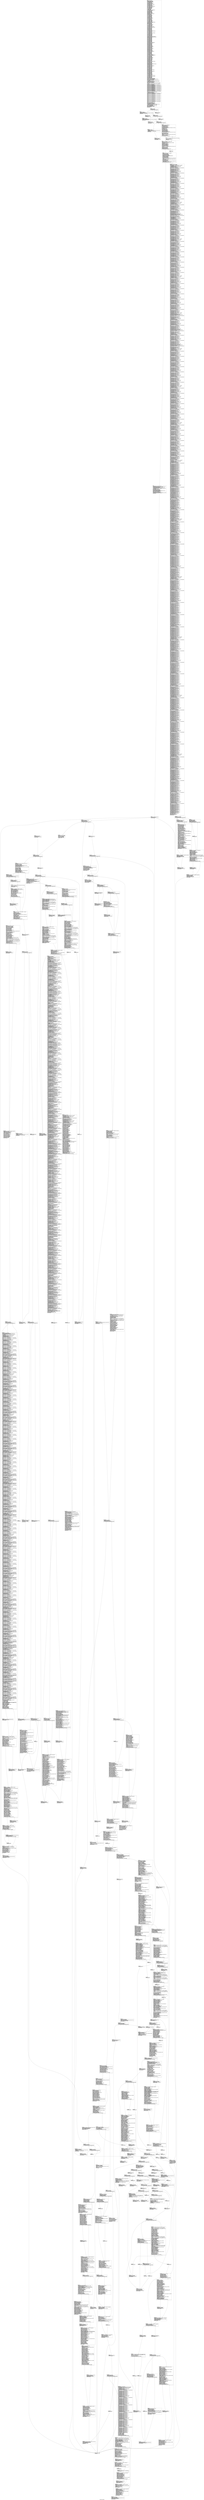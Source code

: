 digraph "CFG for 'func_48' function" {
	label="CFG for 'func_48' function";

	Node0xab50878 [shape=record,label="{entry:\l  %retval = alloca i16, align 2\l  %p_49.addr = alloca i64*, align 8\l  %p_50.addr = alloca i64*, align 8\l  %p_51 = alloca %union.U0, align 2\l  %l_69 = alloca i32*, align 8\l  %l_71 = alloca i8*, align 8\l  %l_75 = alloca %union.U0, align 2\l  %l_80 = alloca i16*, align 8\l  %l_83 = alloca [2 x i64*], align 16\l  %l_85 = alloca i32*, align 8\l  %l_134 = alloca [2 x [10 x i8**]], align 16\l  %l_192 = alloca i32, align 4\l  %l_194 = alloca i32, align 4\l  %l_195 = alloca [2 x i64], align 16\l  %l_263 = alloca i32, align 4\l  %l_417 = alloca [1 x [2 x [5 x i32]]], align 16\l  %l_471 = alloca i16, align 2\l  %l_516 = alloca [3 x i64**], align 16\l  %l_523 = alloca i32, align 4\l  %l_707 = alloca i64, align 8\l  %l_727 = alloca i32, align 4\l  %l_731 = alloca i32*, align 8\l  %i = alloca i32, align 4\l  %j = alloca i32, align 4\l  %k = alloca i32, align 4\l  %l_116 = alloca [6 x [8 x [1 x i64]]], align 16\l  %l_176 = alloca [8 x i32], align 16\l  %l_240 = alloca i16*, align 8\l  %l_276 = alloca i8, align 1\l  %l_356 = alloca i32, align 4\l  %l_384 = alloca i32*, align 8\l  %l_468 = alloca i64*, align 8\l  %l_560 = alloca i64**, align 8\l  %l_600 = alloca i8**, align 8\l  %l_599 = alloca i8***, align 8\l  %l_698 = alloca [1 x [10 x i16]], align 16\l  %i79 = alloca i32, align 4\l  %j80 = alloca i32, align 4\l  %k81 = alloca i32, align 4\l  %l_131 = alloca i8**, align 8\l  %l_160 = alloca i32*, align 8\l  %l_174 = alloca i8, align 1\l  %l_175 = alloca i32, align 4\l  %l_193 = alloca i32, align 4\l  %l_95 = alloca i8*, align 8\l  %l_96 = alloca i8**, align 8\l  %l_97 = alloca i8**, align 8\l  %l_98 = alloca [8 x i32], align 16\l  %l_102 = alloca i8*, align 8\l  %l_112 = alloca i8, align 1\l  %i93 = alloca i32, align 4\l  %l_113 = alloca i16*, align 8\l  %l_117 = alloca i8*, align 8\l  %l_118 = alloca i32**, align 8\l  %l_154 = alloca i8**, align 8\l  %l_133 = alloca i8***, align 8\l  %l_143 = alloca i32*, align 8\l  %l_150 = alloca i16*, align 8\l  %l_155 = alloca [9 x [9 x [3 x i8***]]], align 16\l  %l_156 = alloca [8 x i64], align 16\l  %i595 = alloca i32, align 4\l  %j596 = alloca i32, align 4\l  %k597 = alloca i32, align 4\l  %l_168 = alloca i8*, align 8\l  %l_177 = alloca [4 x i32], align 16\l  %i712 = alloca i32, align 4\l  %l_161 = alloca i32**, align 8\l  %l_164 = alloca i32*, align 8\l  %l_165 = alloca i32**, align 8\l  %l_169 = alloca i32, align 4\l  %l_180 = alloca [2 x [8 x i64*]], align 16\l  %l_214 = alloca i32, align 4\l  %l_215 = alloca [6 x [7 x [4 x i32]]], align 16\l  %l_230 = alloca i16*, align 8\l  %l_295 = alloca i32*, align 8\l  %i787 = alloca i32, align 4\l  %j788 = alloca i32, align 4\l  %k789 = alloca i32, align 4\l  %l_228 = alloca i16*, align 8\l  %i794 = alloca i32, align 4\l  %l_189 = alloca i32*, align 8\l  %l_190 = alloca i32*, align 8\l  %l_191 = alloca [10 x [7 x [3 x i32*]]], align 16\l  %i1274 = alloca i32, align 4\l  %j1275 = alloca i32, align 4\l  %k1276 = alloca i32, align 4\l  %l_200 = alloca i32, align 4\l  %l_211 = alloca [2 x [1 x [3 x i16*]]], align 16\l  %l_213 = alloca i32, align 4\l  %l_223 = alloca i64*, align 8\l  %l_229 = alloca i16**, align 8\l  %l_231 = alloca i32*, align 8\l  %i1292 = alloca i32, align 4\l  %j1293 = alloca i32, align 4\l  %k1294 = alloca i32, align 4\l  %l_241 = alloca i16**, align 8\l  %l_252 = alloca i32, align 4\l  %agg.tmp.ensured = alloca %union.U0, align 2\l  %agg.tmp.ensured1436 = alloca %union.U0, align 2\l  %l_331 = alloca i16, align 2\l  %l_354 = alloca i16*, align 8\l  %l_355 = alloca i32*, align 8\l  %l_391 = alloca i64, align 8\l  %l_514 = alloca i32, align 4\l  %l_515 = alloca i16, align 2\l  %l_558 = alloca i8*, align 8\l  %l_579 = alloca i64, align 8\l  %i1578 = alloca i32, align 4\l  %j1579 = alloca i32, align 4\l  %l_309 = alloca i16, align 2\l  %l_315 = alloca i8*, align 8\l  %l_338 = alloca i32*, align 8\l  %l_339 = alloca i64, align 8\l  %l_321 = alloca [4 x [2 x [7 x i8]]], align 16\l  %l_330 = alloca %union.U0, align 2\l  %i1630 = alloca i32, align 4\l  %j1631 = alloca i32, align 4\l  %k1632 = alloca i32, align 4\l  %l_367 = alloca i8**, align 8\l  %l_368 = alloca i32, align 4\l  %l_369 = alloca i32, align 4\l  %l_388 = alloca i64**, align 8\l  %l_412 = alloca i64**, align 8\l  %l_458 = alloca i16*, align 8\l  %l_466 = alloca %union.U0, align 2\l  %l_469 = alloca i32**, align 8\l  %l_383 = alloca i32*, align 8\l  %l_399 = alloca i32, align 4\l  %l_418 = alloca i64, align 8\l  %l_382 = alloca [7 x i32*], align 16\l  %l_385 = alloca i32**, align 8\l  %l_386 = alloca i32, align 4\l  %l_390 = alloca i32**, align 8\l  %i1839 = alloca i32, align 4\l  %l_393 = alloca i64*, align 8\l  %l_392 = alloca i64**, align 8\l  %l_398 = alloca i64***, align 8\l  %l_402 = alloca [7 x [8 x i64]], align 16\l  %l_409 = alloca i32, align 4\l  %i1918 = alloca i32, align 4\l  %j1919 = alloca i32, align 4\l  %l_419 = alloca i8, align 1\l  %l_446 = alloca i8, align 1\l  %l_447 = alloca i32, align 4\l  %l_436 = alloca i8*, align 8\l  %l_445 = alloca i64*, align 8\l  %l_456 = alloca [4 x i16*], align 16\l  %l_457 = alloca [1 x [6 x [6 x i16**]]], align 16\l  %l_467 = alloca %union.U0*, align 8\l  %i2179 = alloca i32, align 4\l  %j2180 = alloca i32, align 4\l  %k2181 = alloca i32, align 4\l  %l_480 = alloca i16, align 2\l  %l_486 = alloca i32*, align 8\l  %l_517 = alloca [5 x i8*], align 16\l  %l_548 = alloca i64**, align 8\l  %l_587 = alloca i8***, align 8\l  %i2269 = alloca i32, align 4\l  %l_485 = alloca i16*, align 8\l  %l_500 = alloca i8***, align 8\l  %l_509 = alloca i64**, align 8\l  %l_535 = alloca i8*, align 8\l  %l_536 = alloca i32, align 4\l  %l_534 = alloca i32, align 4\l  %l_539 = alloca [2 x [1 x [10 x i32]]], align 16\l  %l_549 = alloca i64**, align 8\l  %l_559 = alloca i32, align 4\l  %i2427 = alloca i32, align 4\l  %j2428 = alloca i32, align 4\l  %k2429 = alloca i32, align 4\l  %l_580 = alloca i32**, align 8\l  %agg.tmp.ensured2541 = alloca %union.U0, align 2\l  %l_605 = alloca i16, align 2\l  %l_610 = alloca i32*, align 8\l  %l_598 = alloca i64, align 8\l  %l_614 = alloca i64**, align 8\l  %l_640 = alloca [10 x [1 x i64]], align 16\l  %l_641 = alloca i32*, align 8\l  %l_642 = alloca i32**, align 8\l  %i2663 = alloca i32, align 4\l  %j2664 = alloca i32, align 4\l  %l_674 = alloca i16*, align 8\l  %l_675 = alloca i32, align 4\l  %l_647 = alloca i8, align 1\l  %l_661 = alloca i32*, align 8\l  %l_667 = alloca i16*, align 8\l  %l_682 = alloca i32, align 4\l  %l_683 = alloca [8 x [4 x i64**]], align 16\l  %l_693 = alloca i8*, align 8\l  %i2747 = alloca i32, align 4\l  %j2748 = alloca i32, align 4\l  %l_648 = alloca [10 x [3 x i32*]], align 16\l  %l_662 = alloca i32**, align 8\l  %i2772 = alloca i32, align 4\l  %j2773 = alloca i32, align 4\l  %i2796 = alloca i32, align 4\l  %i2813 = alloca i32, align 4\l  %l_696 = alloca i32, align 4\l  %l_678 = alloca i32**, align 8\l  %l_703 = alloca i32*, align 8\l  %l_704 = alloca i32*, align 8\l  %l_705 = alloca i32*, align 8\l  %l_706 = alloca [8 x [7 x [4 x i32*]]], align 16\l  %l_708 = alloca i32, align 4\l  %l_726 = alloca i8**, align 8\l  %l_730 = alloca [6 x [5 x [8 x i16*]]], align 16\l  %i3737 = alloca i32, align 4\l  %j3738 = alloca i32, align 4\l  %k3739 = alloca i32, align 4\l  %l_725 = alloca i32, align 4\l  store i64* %p_49, i64** %p_49.addr, align 8\l  store i64* %p_50, i64** %p_50.addr, align 8\l  %coerce.dive = getelementptr %union.U0* %p_51, i32 0, i32 0\l  store i16 %p_51.coerce, i16* %coerce.dive\l  store i32* @g_70, i32** %l_69, align 8\l  store i8* getelementptr inbounds ([6 x i8]* @g_72, i32 0, i64 1), i8**\l... %l_71, align 8\l  %0 = bitcast %union.U0* %l_75 to i8*\l  call void @llvm.memcpy.p0i8.p0i8.i64(i8* %0, i8* bitcast (%union.U0*\l... @func_48.l_75 to i8*), i64 2, i32 2, i1 false)\l  store i16* @g_81, i16** %l_80, align 8\l  store i32* @g_86, i32** %l_85, align 8\l  %arrayinit.begin = getelementptr inbounds [2 x [10 x i8**]]* %l_134, i64 0,\l... i64 0\l  %arrayinit.begin1 = getelementptr inbounds [10 x i8**]* %arrayinit.begin,\l... i64 0, i64 0\l  store i8** %l_71, i8*** %arrayinit.begin1\l  %arrayinit.element = getelementptr inbounds i8*** %arrayinit.begin1, i64 1\l  store i8** %l_71, i8*** %arrayinit.element\l  %arrayinit.element2 = getelementptr inbounds i8*** %arrayinit.element, i64 1\l  store i8** %l_71, i8*** %arrayinit.element2\l  %arrayinit.element3 = getelementptr inbounds i8*** %arrayinit.element2, i64 1\l  store i8** %l_71, i8*** %arrayinit.element3\l  %arrayinit.element4 = getelementptr inbounds i8*** %arrayinit.element3, i64 1\l  store i8** %l_71, i8*** %arrayinit.element4\l  %arrayinit.element5 = getelementptr inbounds i8*** %arrayinit.element4, i64 1\l  store i8** %l_71, i8*** %arrayinit.element5\l  %arrayinit.element6 = getelementptr inbounds i8*** %arrayinit.element5, i64 1\l  store i8** %l_71, i8*** %arrayinit.element6\l  %arrayinit.element7 = getelementptr inbounds i8*** %arrayinit.element6, i64 1\l  store i8** %l_71, i8*** %arrayinit.element7\l  %arrayinit.element8 = getelementptr inbounds i8*** %arrayinit.element7, i64 1\l  store i8** %l_71, i8*** %arrayinit.element8\l  %arrayinit.element9 = getelementptr inbounds i8*** %arrayinit.element8, i64 1\l  store i8** %l_71, i8*** %arrayinit.element9\l  %arrayinit.element10 = getelementptr inbounds [10 x i8**]* %arrayinit.begin,\l... i64 1\l  %arrayinit.begin11 = getelementptr inbounds [10 x i8**]*\l... %arrayinit.element10, i64 0, i64 0\l  store i8** %l_71, i8*** %arrayinit.begin11\l  %arrayinit.element12 = getelementptr inbounds i8*** %arrayinit.begin11, i64 1\l  store i8** %l_71, i8*** %arrayinit.element12\l  %arrayinit.element13 = getelementptr inbounds i8*** %arrayinit.element12,\l... i64 1\l  store i8** %l_71, i8*** %arrayinit.element13\l  %arrayinit.element14 = getelementptr inbounds i8*** %arrayinit.element13,\l... i64 1\l  store i8** %l_71, i8*** %arrayinit.element14\l  %arrayinit.element15 = getelementptr inbounds i8*** %arrayinit.element14,\l... i64 1\l  store i8** %l_71, i8*** %arrayinit.element15\l  %arrayinit.element16 = getelementptr inbounds i8*** %arrayinit.element15,\l... i64 1\l  store i8** %l_71, i8*** %arrayinit.element16\l  %arrayinit.element17 = getelementptr inbounds i8*** %arrayinit.element16,\l... i64 1\l  store i8** %l_71, i8*** %arrayinit.element17\l  %arrayinit.element18 = getelementptr inbounds i8*** %arrayinit.element17,\l... i64 1\l  store i8** %l_71, i8*** %arrayinit.element18\l  %arrayinit.element19 = getelementptr inbounds i8*** %arrayinit.element18,\l... i64 1\l  store i8** %l_71, i8*** %arrayinit.element19\l  %arrayinit.element20 = getelementptr inbounds i8*** %arrayinit.element19,\l... i64 1\l  store i8** %l_71, i8*** %arrayinit.element20\l  store i32 8, i32* %l_192, align 4\l  store i32 1238530944, i32* %l_194, align 4\l  store i32 11546957, i32* %l_263, align 4\l  %1 = bitcast [1 x [2 x [5 x i32]]]* %l_417 to i8*\l  call void @llvm.memcpy.p0i8.p0i8.i64(i8* %1, i8* bitcast ([1 x [2 x [5 x\l... i32]]]* @func_48.l_417 to i8*), i64 40, i32 16, i1 false)\l  store i16 9, i16* %l_471, align 2\l  store i32 -1, i32* %l_523, align 4\l  store i64 -5816316960630604696, i64* %l_707, align 8\l  store i32 -755289383, i32* %l_727, align 4\l  store i32* %l_263, i32** %l_731, align 8\l  store i32 0, i32* %i, align 4\l  br label %for.cond\l}"];
	Node0xab50878 -> Node0xab508a8;
	Node0xab508a8 [shape=record,label="{for.cond:                                         \l  %2 = load i32* %i, align 4\l  %cmp = icmp slt i32 %2, 2\l  br i1 %cmp, label %for.body, label %for.end\l|{<s0>T|<s1>F}}"];
	Node0xab508a8:s0 -> Node0xab508d8;
	Node0xab508a8:s1 -> Node0xab50938;
	Node0xab508d8 [shape=record,label="{for.body:                                         \l  %3 = load i32* %i, align 4\l  %idxprom = sext i32 %3 to i64\l  %arrayidx = getelementptr inbounds [2 x i64*]* %l_83, i32 0, i64 %idxprom\l  store i64* @g_84, i64** %arrayidx, align 8\l  br label %for.inc\l}"];
	Node0xab508d8 -> Node0xab50908;
	Node0xab50908 [shape=record,label="{for.inc:                                          \l  %4 = load i32* %i, align 4\l  %inc = add nsw i32 %4, 1\l  store i32 %inc, i32* %i, align 4\l  br label %for.cond\l}"];
	Node0xab50908 -> Node0xab508a8;
	Node0xab50938 [shape=record,label="{for.end:                                          \l  store i32 0, i32* %i, align 4\l  br label %for.cond21\l}"];
	Node0xab50938 -> Node0xab50968;
	Node0xab50968 [shape=record,label="{for.cond21:                                       \l  %5 = load i32* %i, align 4\l  %cmp22 = icmp slt i32 %5, 2\l  br i1 %cmp22, label %for.body23, label %for.end28\l|{<s0>T|<s1>F}}"];
	Node0xab50968:s0 -> Node0xab50998;
	Node0xab50968:s1 -> Node0xab509f8;
	Node0xab50998 [shape=record,label="{for.body23:                                       \l  %6 = load i32* %i, align 4\l  %idxprom24 = sext i32 %6 to i64\l  %arrayidx25 = getelementptr inbounds [2 x i64]* %l_195, i32 0, i64 %idxprom24\l  store i64 1, i64* %arrayidx25, align 8\l  br label %for.inc26\l}"];
	Node0xab50998 -> Node0xab509c8;
	Node0xab509c8 [shape=record,label="{for.inc26:                                        \l  %7 = load i32* %i, align 4\l  %inc27 = add nsw i32 %7, 1\l  store i32 %inc27, i32* %i, align 4\l  br label %for.cond21\l}"];
	Node0xab509c8 -> Node0xab50968;
	Node0xab509f8 [shape=record,label="{for.end28:                                        \l  store i32 0, i32* %i, align 4\l  br label %for.cond29\l}"];
	Node0xab509f8 -> Node0xab50a28;
	Node0xab50a28 [shape=record,label="{for.cond29:                                       \l  %8 = load i32* %i, align 4\l  %cmp30 = icmp slt i32 %8, 3\l  br i1 %cmp30, label %for.body31, label %for.end36\l|{<s0>T|<s1>F}}"];
	Node0xab50a28:s0 -> Node0xab50a58;
	Node0xab50a28:s1 -> Node0xab50ab8;
	Node0xab50a58 [shape=record,label="{for.body31:                                       \l  %9 = load i32* %i, align 4\l  %idxprom32 = sext i32 %9 to i64\l  %arrayidx33 = getelementptr inbounds [3 x i64**]* %l_516, i32 0, i64\l... %idxprom32\l  store i64** @g_396, i64*** %arrayidx33, align 8\l  br label %for.inc34\l}"];
	Node0xab50a58 -> Node0xab50a88;
	Node0xab50a88 [shape=record,label="{for.inc34:                                        \l  %10 = load i32* %i, align 4\l  %inc35 = add nsw i32 %10, 1\l  store i32 %inc35, i32* %i, align 4\l  br label %for.cond29\l}"];
	Node0xab50a88 -> Node0xab50a28;
	Node0xab50ab8 [shape=record,label="{for.end36:                                        \l  %cmp37 = icmp ne i64** null, %p_49.addr\l  %conv = zext i1 %cmp37 to i32\l  %conv38 = trunc i32 %conv to i8\l  %11 = load volatile i16* @g_5, align 2\l  %conv39 = zext i16 %11 to i32\l  %12 = load i32** %l_69, align 8\l  store i32 %conv39, i32* %12, align 4\l  %call = call i32 @safe_sub_func_int32_t_s_s(i32 %conv39, i32 -1167217345)\l  %13 = load i8** %l_71, align 8\l  %14 = load i8* %13, align 1\l  %inc40 = add i8 %14, 1\l  store i8 %inc40, i8* %13, align 1\l  %conv41 = zext i8 %14 to i32\l  %15 = load i64* @g_56, align 8\l  %16 = load i64* @g_56, align 8\l  %cmp42 = icmp uge i64 %15, %16\l  %conv43 = zext i1 %cmp42 to i32\l  %cmp44 = icmp sle i32 %conv41, %conv43\l  %conv45 = zext i1 %cmp44 to i32\l  %17 = load i8* getelementptr inbounds ([6 x i8]* @g_72, i32 0, i64 1), align\l... 1\l  %conv46 = zext i8 %17 to i64\l  %cmp47 = icmp sge i64 -7, %conv46\l  %conv48 = zext i1 %cmp47 to i32\l  %conv49 = trunc i32 %conv48 to i8\l  %call50 = call zeroext i8 @safe_mul_func_uint8_t_u_u(i8 zeroext %conv49, i8\l... zeroext -7)\l  %conv51 = zext i8 %call50 to i32\l  %tobool = icmp ne i32 %conv51, 0\l  br i1 %tobool, label %lor.end, label %lor.rhs\l|{<s0>T|<s1>F}}"];
	Node0xab50ab8:s0 -> Node0xac39408;
	Node0xab50ab8:s1 -> Node0xab50ae8;
	Node0xab50ae8 [shape=record,label="{lor.rhs:                                          \l  %18 = load i8* getelementptr inbounds ([6 x i8]* @g_72, i32 0, i64 0), align\l... 1\l  %conv52 = zext i8 %18 to i32\l  %tobool53 = icmp ne i32 %conv52, 0\l  br label %lor.end\l}"];
	Node0xab50ae8 -> Node0xac39408;
	Node0xac39408 [shape=record,label="{lor.end:                                          \l  %19 = phi i1 [ true, %for.end36 ], [ %tobool53, %lor.rhs ]\l  %lor.ext = zext i1 %19 to i32\l  %conv54 = trunc i32 %lor.ext to i16\l  %call55 = call signext i16 @safe_lshift_func_int16_t_s_s(i16 signext\l... %conv54, i32 1)\l  %conv56 = sext i16 %call55 to i64\l  %20 = load i64* @g_56, align 8\l  %cmp57 = icmp ult i64 %conv56, %20\l  %conv58 = zext i1 %cmp57 to i32\l  %conv59 = trunc i32 %conv58 to i16\l  %21 = load i16** %l_80, align 8\l  store i16 %conv59, i16* %21, align 2\l  %conv60 = sext i16 %conv59 to i32\l  store i32 %conv60, i32* getelementptr inbounds ([9 x i32]* @g_82, i32 0, i64\l... 4), align 4\l  %conv61 = zext i32 %conv60 to i64\l  %and = and i64 %conv61, 65535\l  %22 = load i16* @g_81, align 2\l  %conv62 = sext i16 %22 to i32\l  %tobool63 = icmp ne i32 %conv62, 0\l  br i1 %tobool63, label %lor.end65, label %lor.rhs64\l|{<s0>T|<s1>F}}"];
	Node0xac39408:s0 -> Node0xac39468;
	Node0xac39408:s1 -> Node0xac39438;
	Node0xac39438 [shape=record,label="{lor.rhs64:                                        \l  br label %lor.end65\l}"];
	Node0xac39438 -> Node0xac39468;
	Node0xac39468 [shape=record,label="{lor.end65:                                        \l  %23 = phi i1 [ true, %lor.end ], [ true, %lor.rhs64 ]\l  %lor.ext66 = zext i1 %23 to i32\l  %xor = xor i32 %call, %lor.ext66\l  %conv67 = sext i32 %xor to i64\l  %24 = load i64** %p_50.addr, align 8\l  store i64 %conv67, i64* %24, align 8\l  store i64 %conv67, i64* @g_84, align 8\l  %cmp68 = icmp ne i64 %conv67, -2761066181834612879\l  %conv69 = zext i1 %cmp68 to i32\l  %25 = load i32** %l_85, align 8\l  store i32 %conv69, i32* %25, align 4\l  %26 = load i64* @g_56, align 8\l  %conv70 = trunc i64 %26 to i32\l  %call71 = call zeroext i16 @safe_lshift_func_uint16_t_u_u(i16 zeroext 0, i32\l... %conv70)\l  %conv72 = trunc i16 %call71 to i8\l  %call73 = call signext i8 @safe_add_func_int8_t_s_s(i8 signext %conv38, i8\l... signext %conv72)\l  %conv74 = sext i8 %call73 to i16\l  %27 = load i32* @g_3, align 4\l  %conv75 = trunc i32 %27 to i16\l  %call76 = call signext i16 @safe_mul_func_int16_t_s_s(i16 signext %conv74,\l... i16 signext %conv75)\l  %tobool77 = icmp ne i16 %call76, 0\l  br i1 %tobool77, label %if.then, label %if.else3008\l|{<s0>T|<s1>F}}"];
	Node0xac39468:s0 -> Node0xac39498;
	Node0xac39468:s1 -> Node0xac3cca8;
	Node0xac39498 [shape=record,label="{if.then:                                          \l  %28 = bitcast [6 x [8 x [1 x i64]]]* %l_116 to i8*\l  call void @llvm.memcpy.p0i8.p0i8.i64(i8* %28, i8* bitcast ([6 x [8 x [1 x\l... i64]]]* @func_48.l_116 to i8*), i64 384, i32 16, i1 false)\l  %29 = bitcast [8 x i32]* %l_176 to i8*\l  call void @llvm.memcpy.p0i8.p0i8.i64(i8* %29, i8* bitcast ([8 x i32]*\l... @func_48.l_176 to i8*), i64 32, i32 16, i1 false)\l  store i16* getelementptr inbounds ([7 x i16]* @g_151, i32 0, i64 2), i16**\l... %l_240, align 8\l  store i8 -106, i8* %l_276, align 1\l  store i32 2029294974, i32* %l_356, align 4\l  store i32* @g_216, i32** %l_384, align 8\l  store i64* @g_224, i64** %l_468, align 8\l  %arrayidx78 = getelementptr inbounds [2 x i64*]* %l_83, i32 0, i64 1\l  store i64** %arrayidx78, i64*** %l_560, align 8\l  store i8** null, i8*** %l_600, align 8\l  store i8*** %l_600, i8**** %l_599, align 8\l  %30 = bitcast [1 x [10 x i16]]* %l_698 to i8*\l  call void @llvm.memcpy.p0i8.p0i8.i64(i8* %30, i8* bitcast ([1 x [10 x i16]]*\l... @func_48.l_698 to i8*), i64 20, i32 16, i1 false)\l  br label %lbl_370\l}"];
	Node0xac39498 -> Node0xac394c8;
	Node0xac394c8 [shape=record,label="{lbl_370:                                          \l  %f0 = bitcast %union.U0* %p_51 to i16*\l  store i16 0, i16* %f0, align 2\l  br label %for.cond82\l}"];
	Node0xac394c8 -> Node0xac394f8;
	Node0xac394f8 [shape=record,label="{for.cond82:                                       \l  %f083 = bitcast %union.U0* %p_51 to i16*\l  %31 = load i16* %f083, align 2\l  %conv84 = zext i16 %31 to i32\l  %cmp85 = icmp eq i32 %conv84, 60\l  br i1 %cmp85, label %for.body87, label %for.end1571\l|{<s0>T|<s1>F}}"];
	Node0xac394f8:s0 -> Node0xac39528;
	Node0xac394f8:s1 -> Node0xac3a2a8;
	Node0xac39528 [shape=record,label="{for.body87:                                       \l  store i8** %l_71, i8*** %l_131, align 8\l  store i32* @g_3, i32** %l_160, align 8\l  store i8 0, i8* %l_174, align 1\l  store i32 -1, i32* %l_175, align 4\l  store i32 0, i32* %l_193, align 4\l  store i16 -27, i16* @g_81, align 2\l  br label %for.cond88\l}"];
	Node0xac39528 -> Node0xac39558;
	Node0xac39558 [shape=record,label="{for.cond88:                                       \l  %32 = load i16* @g_81, align 2\l  %conv89 = sext i16 %32 to i32\l  %cmp90 = icmp ne i32 %conv89, 8\l  br i1 %cmp90, label %for.body92, label %for.end781\l|{<s0>T|<s1>F}}"];
	Node0xac39558:s0 -> Node0xac39588;
	Node0xac39558:s1 -> Node0xac39ca8;
	Node0xac39588 [shape=record,label="{for.body92:                                       \l  store i8* getelementptr inbounds ([6 x i8]* @g_72, i32 0, i64 1), i8**\l... %l_95, align 8\l  store i8** %l_71, i8*** %l_96, align 8\l  store i8** %l_95, i8*** %l_97, align 8\l  %33 = bitcast [8 x i32]* %l_98 to i8*\l  call void @llvm.memcpy.p0i8.p0i8.i64(i8* %33, i8* bitcast ([8 x i32]*\l... @func_48.l_98 to i8*), i64 32, i32 16, i1 false)\l  store i8* @g_103, i8** %l_102, align 8\l  store i8 1, i8* %l_112, align 1\l  %34 = load i8* getelementptr inbounds ([6 x i8]* @g_72, i32 0, i64 0), align\l... 1\l  %conv94 = zext i8 %34 to i32\l  %35 = load i8** %l_95, align 8\l  %36 = load i8*** %l_96, align 8\l  store i8* %35, i8** %36, align 8\l  %37 = load i8*** %l_97, align 8\l  store i8* %35, i8** %37, align 8\l  %cmp95 = icmp eq i8* %35, null\l  %conv96 = zext i1 %cmp95 to i32\l  %arrayidx97 = getelementptr inbounds [8 x i32]* %l_98, i32 0, i64 4\l  %38 = load i32* %arrayidx97, align 4\l  %xor98 = xor i32 %38, %conv96\l  store i32 %xor98, i32* %arrayidx97, align 4\l  %tobool99 = icmp ne i32 %xor98, 0\l  br i1 %tobool99, label %land.lhs.true, label %land.end\l|{<s0>T|<s1>F}}"];
	Node0xac39588:s0 -> Node0xac395b8;
	Node0xac39588:s1 -> Node0xac396a8;
	Node0xac395b8 [shape=record,label="{land.lhs.true:                                    \l  %39 = load i32** %l_69, align 8\l  %40 = load i32* %39, align 4\l  %conv100 = sext i32 %40 to i64\l  %call101 = call i64 @safe_mod_func_int64_t_s_s(i64 %conv100, i64 1)\l  %tobool102 = icmp ne i64 %call101, 0\l  br i1 %tobool102, label %land.rhs, label %lor.lhs.false\l|{<s0>T|<s1>F}}"];
	Node0xac395b8:s0 -> Node0xac39678;
	Node0xac395b8:s1 -> Node0xac395e8;
	Node0xac395e8 [shape=record,label="{lor.lhs.false:                                    \l  %41 = load i64** %p_50.addr, align 8\l  %42 = load i64* %41, align 8\l  %cmp103 = icmp eq i64 %42, -5\l  br i1 %cmp103, label %lor.end108, label %lor.rhs105\l|{<s0>T|<s1>F}}"];
	Node0xac395e8:s0 -> Node0xac39648;
	Node0xac395e8:s1 -> Node0xac39618;
	Node0xac39618 [shape=record,label="{lor.rhs105:                                       \l  %43 = load i8* getelementptr inbounds ([6 x i8]* @g_72, i32 0, i64 1), align\l... 1\l  %conv106 = zext i8 %43 to i32\l  %tobool107 = icmp ne i32 %conv106, 0\l  br label %lor.end108\l}"];
	Node0xac39618 -> Node0xac39648;
	Node0xac39648 [shape=record,label="{lor.end108:                                       \l  %44 = phi i1 [ true, %lor.lhs.false ], [ %tobool107, %lor.rhs105 ]\l  %lor.ext109 = zext i1 %44 to i32\l  %arrayidx110 = getelementptr inbounds [8 x i32]* %l_98, i32 0, i64 4\l  %45 = load i32* %arrayidx110, align 4\l  %cmp111 = icmp slt i32 %lor.ext109, %45\l  %conv112 = zext i1 %cmp111 to i32\l  %conv113 = sext i32 %conv112 to i64\l  %and114 = and i64 2653389940, %conv113\l  %46 = load volatile i8* @g_101, align 1\l  %conv115 = sext i8 %46 to i64\l  %and116 = and i64 %and114, %conv115\l  %cmp117 = icmp ne i64 %and116, 6271628636002900595\l  %conv118 = zext i1 %cmp117 to i32\l  %47 = load i8** %l_102, align 8\l  %48 = load i8* %47, align 1\l  %conv119 = zext i8 %48 to i32\l  %or = or i32 %conv119, %conv118\l  %conv120 = trunc i32 %or to i8\l  store i8 %conv120, i8* %47, align 1\l  %conv121 = zext i8 %conv120 to i32\l  %tobool122 = icmp ne i32 %conv121, 0\l  br i1 %tobool122, label %land.rhs, label %land.end\l|{<s0>T|<s1>F}}"];
	Node0xac39648:s0 -> Node0xac39678;
	Node0xac39648:s1 -> Node0xac396a8;
	Node0xac39678 [shape=record,label="{land.rhs:                                         \l  %f0123 = bitcast %union.U0* %p_51 to i16*\l  %49 = load i16* %f0123, align 2\l  %conv124 = zext i16 %49 to i32\l  %tobool125 = icmp ne i32 %conv124, 0\l  br label %land.end\l}"];
	Node0xac39678 -> Node0xac396a8;
	Node0xac396a8 [shape=record,label="{land.end:                                         \l  %50 = phi i1 [ false, %lor.end108 ], [ false, %for.body92 ], [ %tobool125,\l... %land.rhs ]\l  %land.ext = zext i1 %50 to i32\l  %51 = load i64*** @g_104, align 8\l  %cmp126 = icmp ne i64** %51, %p_49.addr\l  %conv127 = zext i1 %cmp126 to i32\l  %conv128 = trunc i32 %conv127 to i16\l  %call129 = call zeroext i16 @safe_mul_func_uint16_t_u_u(i16 zeroext 1, i16\l... zeroext %conv128)\l  %52 = load i32** %l_69, align 8\l  %53 = load i32* %52, align 4\l  %conv130 = trunc i32 %53 to i16\l  %call131 = call signext i16 @safe_sub_func_int16_t_s_s(i16 signext %call129,\l... i16 signext %conv130)\l  %conv132 = sext i16 %call131 to i32\l  %xor133 = xor i32 %conv94, %conv132\l  %conv134 = sext i32 %xor133 to i64\l  %xor135 = xor i64 %conv134, -4\l  %tobool136 = icmp ne i64 %xor135, 0\l  br i1 %tobool136, label %if.then137, label %if.else\l|{<s0>T|<s1>F}}"];
	Node0xac396a8:s0 -> Node0xac396d8;
	Node0xac396a8:s1 -> Node0xac399d8;
	Node0xac396d8 [shape=record,label="{if.then137:                                       \l  %f0138 = bitcast %union.U0* %l_75 to i16*\l  store i16* %f0138, i16** %l_113, align 8\l  store i8* %l_112, i8** %l_117, align 8\l  store i32** %l_69, i32*** %l_118, align 8\l  store i8** %l_71, i8*** %l_154, align 8\l  %f0139 = bitcast %union.U0* %p_51 to i16*\l  %54 = load i16* %f0139, align 2\l  %conv140 = zext i16 %54 to i64\l  %or141 = or i64 0, %conv140\l  %55 = load i16* @g_81, align 2\l  %conv142 = sext i16 %55 to i32\l  %f0143 = bitcast %union.U0* %p_51 to i16*\l  %56 = load i16* %f0143, align 2\l  %conv144 = trunc i16 %56 to i8\l  %call145 = call signext i8 @safe_rshift_func_int8_t_s_u(i8 signext %conv144,\l... i32 2)\l  %conv146 = sext i8 %call145 to i32\l  %cmp147 = icmp sge i32 %conv142, %conv146\l  %conv148 = zext i1 %cmp147 to i32\l  %57 = load i64** %p_49.addr, align 8\l  %58 = load i64* %57, align 8\l  %dec = add i64 %58, -1\l  store i64 %dec, i64* %57, align 8\l  %59 = load i8* %l_112, align 1\l  %conv149 = sext i8 %59 to i64\l  %xor150 = xor i64 %58, %conv149\l  %conv151 = trunc i64 %xor150 to i16\l  %f0152 = bitcast %union.U0* %p_51 to i16*\l  %60 = load i16* %f0152, align 2\l  %61 = load i16** %l_113, align 8\l  store i16 %60, i16* %61, align 2\l  %call153 = call zeroext i16 @safe_mod_func_uint16_t_u_u(i16 zeroext\l... %conv151, i16 zeroext %60)\l  %conv154 = zext i16 %call153 to i32\l  %62 = load i32* getelementptr inbounds ([9 x i32]* @g_82, i32 0, i64 6),\l... align 4\l  %arrayidx155 = getelementptr inbounds [6 x [8 x [1 x i64]]]* %l_116, i32 0,\l... i64 1\l  %arrayidx156 = getelementptr inbounds [8 x [1 x i64]]* %arrayidx155, i32 0,\l... i64 5\l  %arrayidx157 = getelementptr inbounds [1 x i64]* %arrayidx156, i32 0, i64 0\l  %63 = load i64* %arrayidx157, align 8\l  %conv158 = trunc i64 %63 to i16\l  %call159 = call zeroext i16 @safe_sub_func_uint16_t_u_u(i16 zeroext 0, i16\l... zeroext %conv158)\l  %conv160 = zext i16 %call159 to i32\l  %tobool161 = icmp ne i32 %conv160, 0\l  br i1 %tobool161, label %land.rhs162, label %land.end165\l|{<s0>T|<s1>F}}"];
	Node0xac396d8:s0 -> Node0xac39708;
	Node0xac396d8:s1 -> Node0xac39738;
	Node0xac39708 [shape=record,label="{land.rhs162:                                      \l  %64 = load i8* @g_103, align 1\l  %conv163 = zext i8 %64 to i32\l  %tobool164 = icmp ne i32 %conv163, 0\l  br label %land.end165\l}"];
	Node0xac39708 -> Node0xac39738;
	Node0xac39738 [shape=record,label="{land.end165:                                      \l  %65 = phi i1 [ false, %if.then137 ], [ %tobool164, %land.rhs162 ]\l  %land.ext166 = zext i1 %65 to i32\l  %cmp167 = icmp eq i32 %62, %land.ext166\l  %conv168 = zext i1 %cmp167 to i32\l  %and169 = and i32 %conv154, %conv168\l  %conv170 = sext i32 %and169 to i64\l  %or171 = or i64 %conv170, 1\l  %cmp172 = icmp ugt i64 %or141, %or171\l  %conv173 = zext i1 %cmp172 to i32\l  %conv174 = trunc i32 %conv173 to i8\l  %66 = load i8** %l_117, align 8\l  store i8 %conv174, i8* %66, align 1\l  %conv175 = sext i8 %conv174 to i64\l  %cmp176 = icmp slt i64 %conv175, 9\l  %conv177 = zext i1 %cmp176 to i32\l  %67 = load i32*** %l_118, align 8\l  store i32* null, i32** %67, align 8\l  store i8 0, i8* @g_103, align 1\l  br label %for.cond178\l}"];
	Node0xac39738 -> Node0xac39768;
	Node0xac39768 [shape=record,label="{for.cond178:                                      \l  %68 = load i8* @g_103, align 1\l  %conv179 = zext i8 %68 to i32\l  %cmp180 = icmp sle i32 %conv179, 59\l  br i1 %cmp180, label %for.body182, label %for.end711\l|{<s0>T|<s1>F}}"];
	Node0xac39768:s0 -> Node0xac39798;
	Node0xac39768:s1 -> Node0xac399a8;
	Node0xac39798 [shape=record,label="{for.body182:                                      \l  store i8*** null, i8**** %l_133, align 8\l  %arrayidx183 = getelementptr inbounds [8 x i32]* %l_98, i32 0, i64 4\l  store i32* %arrayidx183, i32** %l_143, align 8\l  store i16* getelementptr inbounds ([7 x i16]* @g_151, i32 0, i64 2), i16**\l... %l_150, align 8\l  %arrayinit.begin184 = getelementptr inbounds [9 x [9 x [3 x i8***]]]*\l... %l_155, i64 0, i64 0\l  %arrayinit.begin185 = getelementptr inbounds [9 x [3 x i8***]]*\l... %arrayinit.begin184, i64 0, i64 0\l  %arrayinit.begin186 = getelementptr inbounds [3 x i8***]*\l... %arrayinit.begin185, i64 0, i64 0\l  store i8*** %l_97, i8**** %arrayinit.begin186\l  %arrayinit.element187 = getelementptr inbounds i8**** %arrayinit.begin186,\l... i64 1\l  store i8*** %l_96, i8**** %arrayinit.element187\l  %arrayinit.element188 = getelementptr inbounds i8**** %arrayinit.element187,\l... i64 1\l  store i8*** %l_154, i8**** %arrayinit.element188\l  %arrayinit.element189 = getelementptr inbounds [3 x i8***]*\l... %arrayinit.begin185, i64 1\l  %arrayinit.begin190 = getelementptr inbounds [3 x i8***]*\l... %arrayinit.element189, i64 0, i64 0\l  store i8*** null, i8**** %arrayinit.begin190\l  %arrayinit.element191 = getelementptr inbounds i8**** %arrayinit.begin190,\l... i64 1\l  store i8*** %l_154, i8**** %arrayinit.element191\l  %arrayinit.element192 = getelementptr inbounds i8**** %arrayinit.element191,\l... i64 1\l  store i8*** null, i8**** %arrayinit.element192\l  %arrayinit.element193 = getelementptr inbounds [3 x i8***]*\l... %arrayinit.element189, i64 1\l  %arrayinit.begin194 = getelementptr inbounds [3 x i8***]*\l... %arrayinit.element193, i64 0, i64 0\l  store i8*** null, i8**** %arrayinit.begin194\l  %arrayinit.element195 = getelementptr inbounds i8**** %arrayinit.begin194,\l... i64 1\l  store i8*** %l_154, i8**** %arrayinit.element195\l  %arrayinit.element196 = getelementptr inbounds i8**** %arrayinit.element195,\l... i64 1\l  store i8*** %l_154, i8**** %arrayinit.element196\l  %arrayinit.element197 = getelementptr inbounds [3 x i8***]*\l... %arrayinit.element193, i64 1\l  %arrayinit.begin198 = getelementptr inbounds [3 x i8***]*\l... %arrayinit.element197, i64 0, i64 0\l  store i8*** %l_97, i8**** %arrayinit.begin198\l  %arrayinit.element199 = getelementptr inbounds i8**** %arrayinit.begin198,\l... i64 1\l  store i8*** %l_97, i8**** %arrayinit.element199\l  %arrayinit.element200 = getelementptr inbounds i8**** %arrayinit.element199,\l... i64 1\l  store i8*** null, i8**** %arrayinit.element200\l  %arrayinit.element201 = getelementptr inbounds [3 x i8***]*\l... %arrayinit.element197, i64 1\l  %arrayinit.begin202 = getelementptr inbounds [3 x i8***]*\l... %arrayinit.element201, i64 0, i64 0\l  store i8*** %l_96, i8**** %arrayinit.begin202\l  %arrayinit.element203 = getelementptr inbounds i8**** %arrayinit.begin202,\l... i64 1\l  %arrayidx204 = getelementptr inbounds [2 x [10 x i8**]]* %l_134, i32 0, i64 0\l  %arrayidx205 = getelementptr inbounds [10 x i8**]* %arrayidx204, i32 0, i64 1\l  store i8*** %arrayidx205, i8**** %arrayinit.element203\l  %arrayinit.element206 = getelementptr inbounds i8**** %arrayinit.element203,\l... i64 1\l  store i8*** %l_96, i8**** %arrayinit.element206\l  %arrayinit.element207 = getelementptr inbounds [3 x i8***]*\l... %arrayinit.element201, i64 1\l  %arrayinit.begin208 = getelementptr inbounds [3 x i8***]*\l... %arrayinit.element207, i64 0, i64 0\l  %arrayidx209 = getelementptr inbounds [2 x [10 x i8**]]* %l_134, i32 0, i64 0\l  %arrayidx210 = getelementptr inbounds [10 x i8**]* %arrayidx209, i32 0, i64 1\l  store i8*** %arrayidx210, i8**** %arrayinit.begin208\l  %arrayinit.element211 = getelementptr inbounds i8**** %arrayinit.begin208,\l... i64 1\l  store i8*** null, i8**** %arrayinit.element211\l  %arrayinit.element212 = getelementptr inbounds i8**** %arrayinit.element211,\l... i64 1\l  store i8*** null, i8**** %arrayinit.element212\l  %arrayinit.element213 = getelementptr inbounds [3 x i8***]*\l... %arrayinit.element207, i64 1\l  %arrayinit.begin214 = getelementptr inbounds [3 x i8***]*\l... %arrayinit.element213, i64 0, i64 0\l  store i8*** %l_96, i8**** %arrayinit.begin214\l  %arrayinit.element215 = getelementptr inbounds i8**** %arrayinit.begin214,\l... i64 1\l  store i8*** %l_96, i8**** %arrayinit.element215\l  %arrayinit.element216 = getelementptr inbounds i8**** %arrayinit.element215,\l... i64 1\l  store i8*** null, i8**** %arrayinit.element216\l  %arrayinit.element217 = getelementptr inbounds [3 x i8***]*\l... %arrayinit.element213, i64 1\l  %arrayinit.begin218 = getelementptr inbounds [3 x i8***]*\l... %arrayinit.element217, i64 0, i64 0\l  store i8*** %l_131, i8**** %arrayinit.begin218\l  %arrayinit.element219 = getelementptr inbounds i8**** %arrayinit.begin218,\l... i64 1\l  store i8*** %l_154, i8**** %arrayinit.element219\l  %arrayinit.element220 = getelementptr inbounds i8**** %arrayinit.element219,\l... i64 1\l  store i8*** %l_96, i8**** %arrayinit.element220\l  %arrayinit.element221 = getelementptr inbounds [3 x i8***]*\l... %arrayinit.element217, i64 1\l  %arrayinit.begin222 = getelementptr inbounds [3 x i8***]*\l... %arrayinit.element221, i64 0, i64 0\l  store i8*** null, i8**** %arrayinit.begin222\l  %arrayinit.element223 = getelementptr inbounds i8**** %arrayinit.begin222,\l... i64 1\l  store i8*** %l_96, i8**** %arrayinit.element223\l  %arrayinit.element224 = getelementptr inbounds i8**** %arrayinit.element223,\l... i64 1\l  store i8*** null, i8**** %arrayinit.element224\l  %arrayinit.element225 = getelementptr inbounds [9 x [3 x i8***]]*\l... %arrayinit.begin184, i64 1\l  %arrayinit.begin226 = getelementptr inbounds [9 x [3 x i8***]]*\l... %arrayinit.element225, i64 0, i64 0\l  %arrayinit.begin227 = getelementptr inbounds [3 x i8***]*\l... %arrayinit.begin226, i64 0, i64 0\l  store i8*** null, i8**** %arrayinit.begin227\l  %arrayinit.element228 = getelementptr inbounds i8**** %arrayinit.begin227,\l... i64 1\l  store i8*** null, i8**** %arrayinit.element228\l  %arrayinit.element229 = getelementptr inbounds i8**** %arrayinit.element228,\l... i64 1\l  store i8*** %l_96, i8**** %arrayinit.element229\l  %arrayinit.element230 = getelementptr inbounds [3 x i8***]*\l... %arrayinit.begin226, i64 1\l  %arrayinit.begin231 = getelementptr inbounds [3 x i8***]*\l... %arrayinit.element230, i64 0, i64 0\l  store i8*** %l_131, i8**** %arrayinit.begin231\l  %arrayinit.element232 = getelementptr inbounds i8**** %arrayinit.begin231,\l... i64 1\l  %arrayidx233 = getelementptr inbounds [2 x [10 x i8**]]* %l_134, i32 0, i64 0\l  %arrayidx234 = getelementptr inbounds [10 x i8**]* %arrayidx233, i32 0, i64 1\l  store i8*** %arrayidx234, i8**** %arrayinit.element232\l  %arrayinit.element235 = getelementptr inbounds i8**** %arrayinit.element232,\l... i64 1\l  store i8*** null, i8**** %arrayinit.element235\l  %arrayinit.element236 = getelementptr inbounds [3 x i8***]*\l... %arrayinit.element230, i64 1\l  %arrayinit.begin237 = getelementptr inbounds [3 x i8***]*\l... %arrayinit.element236, i64 0, i64 0\l  store i8*** %l_96, i8**** %arrayinit.begin237\l  %arrayinit.element238 = getelementptr inbounds i8**** %arrayinit.begin237,\l... i64 1\l  %arrayidx239 = getelementptr inbounds [2 x [10 x i8**]]* %l_134, i32 0, i64 0\l  %arrayidx240 = getelementptr inbounds [10 x i8**]* %arrayidx239, i32 0, i64 1\l  store i8*** %arrayidx240, i8**** %arrayinit.element238\l  %arrayinit.element241 = getelementptr inbounds i8**** %arrayinit.element238,\l... i64 1\l  store i8*** %l_96, i8**** %arrayinit.element241\l  %arrayinit.element242 = getelementptr inbounds [3 x i8***]*\l... %arrayinit.element236, i64 1\l  %arrayinit.begin243 = getelementptr inbounds [3 x i8***]*\l... %arrayinit.element242, i64 0, i64 0\l  %arrayidx244 = getelementptr inbounds [2 x [10 x i8**]]* %l_134, i32 0, i64 0\l  %arrayidx245 = getelementptr inbounds [10 x i8**]* %arrayidx244, i32 0, i64 1\l  store i8*** %arrayidx245, i8**** %arrayinit.begin243\l  %arrayinit.element246 = getelementptr inbounds i8**** %arrayinit.begin243,\l... i64 1\l  store i8*** null, i8**** %arrayinit.element246\l  %arrayinit.element247 = getelementptr inbounds i8**** %arrayinit.element246,\l... i64 1\l  store i8*** null, i8**** %arrayinit.element247\l  %arrayinit.element248 = getelementptr inbounds [3 x i8***]*\l... %arrayinit.element242, i64 1\l  %arrayinit.begin249 = getelementptr inbounds [3 x i8***]*\l... %arrayinit.element248, i64 0, i64 0\l  store i8*** %l_96, i8**** %arrayinit.begin249\l  %arrayinit.element250 = getelementptr inbounds i8**** %arrayinit.begin249,\l... i64 1\l  store i8*** %l_96, i8**** %arrayinit.element250\l  %arrayinit.element251 = getelementptr inbounds i8**** %arrayinit.element250,\l... i64 1\l  store i8*** null, i8**** %arrayinit.element251\l  %arrayinit.element252 = getelementptr inbounds [3 x i8***]*\l... %arrayinit.element248, i64 1\l  %arrayinit.begin253 = getelementptr inbounds [3 x i8***]*\l... %arrayinit.element252, i64 0, i64 0\l  store i8*** %l_131, i8**** %arrayinit.begin253\l  %arrayinit.element254 = getelementptr inbounds i8**** %arrayinit.begin253,\l... i64 1\l  store i8*** %l_154, i8**** %arrayinit.element254\l  %arrayinit.element255 = getelementptr inbounds i8**** %arrayinit.element254,\l... i64 1\l  store i8*** %l_96, i8**** %arrayinit.element255\l  %arrayinit.element256 = getelementptr inbounds [3 x i8***]*\l... %arrayinit.element252, i64 1\l  %arrayinit.begin257 = getelementptr inbounds [3 x i8***]*\l... %arrayinit.element256, i64 0, i64 0\l  store i8*** null, i8**** %arrayinit.begin257\l  %arrayinit.element258 = getelementptr inbounds i8**** %arrayinit.begin257,\l... i64 1\l  store i8*** %l_96, i8**** %arrayinit.element258\l  %arrayinit.element259 = getelementptr inbounds i8**** %arrayinit.element258,\l... i64 1\l  store i8*** null, i8**** %arrayinit.element259\l  %arrayinit.element260 = getelementptr inbounds [3 x i8***]*\l... %arrayinit.element256, i64 1\l  %arrayinit.begin261 = getelementptr inbounds [3 x i8***]*\l... %arrayinit.element260, i64 0, i64 0\l  store i8*** null, i8**** %arrayinit.begin261\l  %arrayinit.element262 = getelementptr inbounds i8**** %arrayinit.begin261,\l... i64 1\l  store i8*** null, i8**** %arrayinit.element262\l  %arrayinit.element263 = getelementptr inbounds i8**** %arrayinit.element262,\l... i64 1\l  store i8*** %l_96, i8**** %arrayinit.element263\l  %arrayinit.element264 = getelementptr inbounds [3 x i8***]*\l... %arrayinit.element260, i64 1\l  %arrayinit.begin265 = getelementptr inbounds [3 x i8***]*\l... %arrayinit.element264, i64 0, i64 0\l  store i8*** %l_131, i8**** %arrayinit.begin265\l  %arrayinit.element266 = getelementptr inbounds i8**** %arrayinit.begin265,\l... i64 1\l  %arrayidx267 = getelementptr inbounds [2 x [10 x i8**]]* %l_134, i32 0, i64 0\l  %arrayidx268 = getelementptr inbounds [10 x i8**]* %arrayidx267, i32 0, i64 1\l  store i8*** %arrayidx268, i8**** %arrayinit.element266\l  %arrayinit.element269 = getelementptr inbounds i8**** %arrayinit.element266,\l... i64 1\l  store i8*** null, i8**** %arrayinit.element269\l  %arrayinit.element270 = getelementptr inbounds [9 x [3 x i8***]]*\l... %arrayinit.element225, i64 1\l  %arrayinit.begin271 = getelementptr inbounds [9 x [3 x i8***]]*\l... %arrayinit.element270, i64 0, i64 0\l  %arrayinit.begin272 = getelementptr inbounds [3 x i8***]*\l... %arrayinit.begin271, i64 0, i64 0\l  store i8*** %l_96, i8**** %arrayinit.begin272\l  %arrayinit.element273 = getelementptr inbounds i8**** %arrayinit.begin272,\l... i64 1\l  %arrayidx274 = getelementptr inbounds [2 x [10 x i8**]]* %l_134, i32 0, i64 0\l  %arrayidx275 = getelementptr inbounds [10 x i8**]* %arrayidx274, i32 0, i64 1\l  store i8*** %arrayidx275, i8**** %arrayinit.element273\l  %arrayinit.element276 = getelementptr inbounds i8**** %arrayinit.element273,\l... i64 1\l  store i8*** %l_96, i8**** %arrayinit.element276\l  %arrayinit.element277 = getelementptr inbounds [3 x i8***]*\l... %arrayinit.begin271, i64 1\l  %arrayinit.begin278 = getelementptr inbounds [3 x i8***]*\l... %arrayinit.element277, i64 0, i64 0\l  %arrayidx279 = getelementptr inbounds [2 x [10 x i8**]]* %l_134, i32 0, i64 0\l  %arrayidx280 = getelementptr inbounds [10 x i8**]* %arrayidx279, i32 0, i64 1\l  store i8*** %arrayidx280, i8**** %arrayinit.begin278\l  %arrayinit.element281 = getelementptr inbounds i8**** %arrayinit.begin278,\l... i64 1\l  store i8*** null, i8**** %arrayinit.element281\l  %arrayinit.element282 = getelementptr inbounds i8**** %arrayinit.element281,\l... i64 1\l  store i8*** null, i8**** %arrayinit.element282\l  %arrayinit.element283 = getelementptr inbounds [3 x i8***]*\l... %arrayinit.element277, i64 1\l  %arrayinit.begin284 = getelementptr inbounds [3 x i8***]*\l... %arrayinit.element283, i64 0, i64 0\l  store i8*** %l_96, i8**** %arrayinit.begin284\l  %arrayinit.element285 = getelementptr inbounds i8**** %arrayinit.begin284,\l... i64 1\l  store i8*** %l_96, i8**** %arrayinit.element285\l  %arrayinit.element286 = getelementptr inbounds i8**** %arrayinit.element285,\l... i64 1\l  store i8*** null, i8**** %arrayinit.element286\l  %arrayinit.element287 = getelementptr inbounds [3 x i8***]*\l... %arrayinit.element283, i64 1\l  %arrayinit.begin288 = getelementptr inbounds [3 x i8***]*\l... %arrayinit.element287, i64 0, i64 0\l  store i8*** %l_131, i8**** %arrayinit.begin288\l  %arrayinit.element289 = getelementptr inbounds i8**** %arrayinit.begin288,\l... i64 1\l  store i8*** %l_154, i8**** %arrayinit.element289\l  %arrayinit.element290 = getelementptr inbounds i8**** %arrayinit.element289,\l... i64 1\l  store i8*** %l_96, i8**** %arrayinit.element290\l  %arrayinit.element291 = getelementptr inbounds [3 x i8***]*\l... %arrayinit.element287, i64 1\l  %arrayinit.begin292 = getelementptr inbounds [3 x i8***]*\l... %arrayinit.element291, i64 0, i64 0\l  store i8*** null, i8**** %arrayinit.begin292\l  %arrayinit.element293 = getelementptr inbounds i8**** %arrayinit.begin292,\l... i64 1\l  store i8*** %l_96, i8**** %arrayinit.element293\l  %arrayinit.element294 = getelementptr inbounds i8**** %arrayinit.element293,\l... i64 1\l  store i8*** null, i8**** %arrayinit.element294\l  %arrayinit.element295 = getelementptr inbounds [3 x i8***]*\l... %arrayinit.element291, i64 1\l  %arrayinit.begin296 = getelementptr inbounds [3 x i8***]*\l... %arrayinit.element295, i64 0, i64 0\l  store i8*** null, i8**** %arrayinit.begin296\l  %arrayinit.element297 = getelementptr inbounds i8**** %arrayinit.begin296,\l... i64 1\l  store i8*** null, i8**** %arrayinit.element297\l  %arrayinit.element298 = getelementptr inbounds i8**** %arrayinit.element297,\l... i64 1\l  store i8*** %l_96, i8**** %arrayinit.element298\l  %arrayinit.element299 = getelementptr inbounds [3 x i8***]*\l... %arrayinit.element295, i64 1\l  %arrayinit.begin300 = getelementptr inbounds [3 x i8***]*\l... %arrayinit.element299, i64 0, i64 0\l  store i8*** %l_131, i8**** %arrayinit.begin300\l  %arrayinit.element301 = getelementptr inbounds i8**** %arrayinit.begin300,\l... i64 1\l  %arrayidx302 = getelementptr inbounds [2 x [10 x i8**]]* %l_134, i32 0, i64 0\l  %arrayidx303 = getelementptr inbounds [10 x i8**]* %arrayidx302, i32 0, i64 1\l  store i8*** %arrayidx303, i8**** %arrayinit.element301\l  %arrayinit.element304 = getelementptr inbounds i8**** %arrayinit.element301,\l... i64 1\l  store i8*** null, i8**** %arrayinit.element304\l  %arrayinit.element305 = getelementptr inbounds [3 x i8***]*\l... %arrayinit.element299, i64 1\l  %arrayinit.begin306 = getelementptr inbounds [3 x i8***]*\l... %arrayinit.element305, i64 0, i64 0\l  store i8*** %l_96, i8**** %arrayinit.begin306\l  %arrayinit.element307 = getelementptr inbounds i8**** %arrayinit.begin306,\l... i64 1\l  %arrayidx308 = getelementptr inbounds [2 x [10 x i8**]]* %l_134, i32 0, i64 0\l  %arrayidx309 = getelementptr inbounds [10 x i8**]* %arrayidx308, i32 0, i64 1\l  store i8*** %arrayidx309, i8**** %arrayinit.element307\l  %arrayinit.element310 = getelementptr inbounds i8**** %arrayinit.element307,\l... i64 1\l  store i8*** %l_96, i8**** %arrayinit.element310\l  %arrayinit.element311 = getelementptr inbounds [3 x i8***]*\l... %arrayinit.element305, i64 1\l  %arrayinit.begin312 = getelementptr inbounds [3 x i8***]*\l... %arrayinit.element311, i64 0, i64 0\l  %arrayidx313 = getelementptr inbounds [2 x [10 x i8**]]* %l_134, i32 0, i64 0\l  %arrayidx314 = getelementptr inbounds [10 x i8**]* %arrayidx313, i32 0, i64 1\l  store i8*** %arrayidx314, i8**** %arrayinit.begin312\l  %arrayinit.element315 = getelementptr inbounds i8**** %arrayinit.begin312,\l... i64 1\l  store i8*** null, i8**** %arrayinit.element315\l  %arrayinit.element316 = getelementptr inbounds i8**** %arrayinit.element315,\l... i64 1\l  store i8*** null, i8**** %arrayinit.element316\l  %arrayinit.element317 = getelementptr inbounds [9 x [3 x i8***]]*\l... %arrayinit.element270, i64 1\l  %arrayinit.begin318 = getelementptr inbounds [9 x [3 x i8***]]*\l... %arrayinit.element317, i64 0, i64 0\l  %arrayinit.begin319 = getelementptr inbounds [3 x i8***]*\l... %arrayinit.begin318, i64 0, i64 0\l  store i8*** %l_96, i8**** %arrayinit.begin319\l  %arrayinit.element320 = getelementptr inbounds i8**** %arrayinit.begin319,\l... i64 1\l  store i8*** %l_96, i8**** %arrayinit.element320\l  %arrayinit.element321 = getelementptr inbounds i8**** %arrayinit.element320,\l... i64 1\l  store i8*** null, i8**** %arrayinit.element321\l  %arrayinit.element322 = getelementptr inbounds [3 x i8***]*\l... %arrayinit.begin318, i64 1\l  %arrayinit.begin323 = getelementptr inbounds [3 x i8***]*\l... %arrayinit.element322, i64 0, i64 0\l  store i8*** %l_131, i8**** %arrayinit.begin323\l  %arrayinit.element324 = getelementptr inbounds i8**** %arrayinit.begin323,\l... i64 1\l  store i8*** %l_154, i8**** %arrayinit.element324\l  %arrayinit.element325 = getelementptr inbounds i8**** %arrayinit.element324,\l... i64 1\l  store i8*** %l_96, i8**** %arrayinit.element325\l  %arrayinit.element326 = getelementptr inbounds [3 x i8***]*\l... %arrayinit.element322, i64 1\l  %arrayinit.begin327 = getelementptr inbounds [3 x i8***]*\l... %arrayinit.element326, i64 0, i64 0\l  store i8*** null, i8**** %arrayinit.begin327\l  %arrayinit.element328 = getelementptr inbounds i8**** %arrayinit.begin327,\l... i64 1\l  store i8*** %l_96, i8**** %arrayinit.element328\l  %arrayinit.element329 = getelementptr inbounds i8**** %arrayinit.element328,\l... i64 1\l  store i8*** null, i8**** %arrayinit.element329\l  %arrayinit.element330 = getelementptr inbounds [3 x i8***]*\l... %arrayinit.element326, i64 1\l  %arrayinit.begin331 = getelementptr inbounds [3 x i8***]*\l... %arrayinit.element330, i64 0, i64 0\l  store i8*** null, i8**** %arrayinit.begin331\l  %arrayinit.element332 = getelementptr inbounds i8**** %arrayinit.begin331,\l... i64 1\l  store i8*** null, i8**** %arrayinit.element332\l  %arrayinit.element333 = getelementptr inbounds i8**** %arrayinit.element332,\l... i64 1\l  store i8*** %l_96, i8**** %arrayinit.element333\l  %arrayinit.element334 = getelementptr inbounds [3 x i8***]*\l... %arrayinit.element330, i64 1\l  %arrayinit.begin335 = getelementptr inbounds [3 x i8***]*\l... %arrayinit.element334, i64 0, i64 0\l  store i8*** %l_131, i8**** %arrayinit.begin335\l  %arrayinit.element336 = getelementptr inbounds i8**** %arrayinit.begin335,\l... i64 1\l  %arrayidx337 = getelementptr inbounds [2 x [10 x i8**]]* %l_134, i32 0, i64 0\l  %arrayidx338 = getelementptr inbounds [10 x i8**]* %arrayidx337, i32 0, i64 1\l  store i8*** %arrayidx338, i8**** %arrayinit.element336\l  %arrayinit.element339 = getelementptr inbounds i8**** %arrayinit.element336,\l... i64 1\l  store i8*** null, i8**** %arrayinit.element339\l  %arrayinit.element340 = getelementptr inbounds [3 x i8***]*\l... %arrayinit.element334, i64 1\l  %arrayinit.begin341 = getelementptr inbounds [3 x i8***]*\l... %arrayinit.element340, i64 0, i64 0\l  store i8*** %l_96, i8**** %arrayinit.begin341\l  %arrayinit.element342 = getelementptr inbounds i8**** %arrayinit.begin341,\l... i64 1\l  %arrayidx343 = getelementptr inbounds [2 x [10 x i8**]]* %l_134, i32 0, i64 0\l  %arrayidx344 = getelementptr inbounds [10 x i8**]* %arrayidx343, i32 0, i64 1\l  store i8*** %arrayidx344, i8**** %arrayinit.element342\l  %arrayinit.element345 = getelementptr inbounds i8**** %arrayinit.element342,\l... i64 1\l  store i8*** %l_96, i8**** %arrayinit.element345\l  %arrayinit.element346 = getelementptr inbounds [3 x i8***]*\l... %arrayinit.element340, i64 1\l  %arrayinit.begin347 = getelementptr inbounds [3 x i8***]*\l... %arrayinit.element346, i64 0, i64 0\l  %arrayidx348 = getelementptr inbounds [2 x [10 x i8**]]* %l_134, i32 0, i64 0\l  %arrayidx349 = getelementptr inbounds [10 x i8**]* %arrayidx348, i32 0, i64 1\l  store i8*** %arrayidx349, i8**** %arrayinit.begin347\l  %arrayinit.element350 = getelementptr inbounds i8**** %arrayinit.begin347,\l... i64 1\l  store i8*** null, i8**** %arrayinit.element350\l  %arrayinit.element351 = getelementptr inbounds i8**** %arrayinit.element350,\l... i64 1\l  store i8*** null, i8**** %arrayinit.element351\l  %arrayinit.element352 = getelementptr inbounds [3 x i8***]*\l... %arrayinit.element346, i64 1\l  %arrayinit.begin353 = getelementptr inbounds [3 x i8***]*\l... %arrayinit.element352, i64 0, i64 0\l  store i8*** %l_96, i8**** %arrayinit.begin353\l  %arrayinit.element354 = getelementptr inbounds i8**** %arrayinit.begin353,\l... i64 1\l  store i8*** %l_96, i8**** %arrayinit.element354\l  %arrayinit.element355 = getelementptr inbounds i8**** %arrayinit.element354,\l... i64 1\l  store i8*** null, i8**** %arrayinit.element355\l  %arrayinit.element356 = getelementptr inbounds [3 x i8***]*\l... %arrayinit.element352, i64 1\l  %arrayinit.begin357 = getelementptr inbounds [3 x i8***]*\l... %arrayinit.element356, i64 0, i64 0\l  store i8*** %l_131, i8**** %arrayinit.begin357\l  %arrayinit.element358 = getelementptr inbounds i8**** %arrayinit.begin357,\l... i64 1\l  store i8*** %l_154, i8**** %arrayinit.element358\l  %arrayinit.element359 = getelementptr inbounds i8**** %arrayinit.element358,\l... i64 1\l  store i8*** %l_96, i8**** %arrayinit.element359\l  %arrayinit.element360 = getelementptr inbounds [9 x [3 x i8***]]*\l... %arrayinit.element317, i64 1\l  %arrayinit.begin361 = getelementptr inbounds [9 x [3 x i8***]]*\l... %arrayinit.element360, i64 0, i64 0\l  %arrayinit.begin362 = getelementptr inbounds [3 x i8***]*\l... %arrayinit.begin361, i64 0, i64 0\l  store i8*** null, i8**** %arrayinit.begin362\l  %arrayinit.element363 = getelementptr inbounds i8**** %arrayinit.begin362,\l... i64 1\l  store i8*** %l_96, i8**** %arrayinit.element363\l  %arrayinit.element364 = getelementptr inbounds i8**** %arrayinit.element363,\l... i64 1\l  store i8*** null, i8**** %arrayinit.element364\l  %arrayinit.element365 = getelementptr inbounds [3 x i8***]*\l... %arrayinit.begin361, i64 1\l  %arrayinit.begin366 = getelementptr inbounds [3 x i8***]*\l... %arrayinit.element365, i64 0, i64 0\l  store i8*** null, i8**** %arrayinit.begin366\l  %arrayinit.element367 = getelementptr inbounds i8**** %arrayinit.begin366,\l... i64 1\l  store i8*** null, i8**** %arrayinit.element367\l  %arrayinit.element368 = getelementptr inbounds i8**** %arrayinit.element367,\l... i64 1\l  store i8*** %l_96, i8**** %arrayinit.element368\l  %arrayinit.element369 = getelementptr inbounds [3 x i8***]*\l... %arrayinit.element365, i64 1\l  %arrayinit.begin370 = getelementptr inbounds [3 x i8***]*\l... %arrayinit.element369, i64 0, i64 0\l  store i8*** %l_131, i8**** %arrayinit.begin370\l  %arrayinit.element371 = getelementptr inbounds i8**** %arrayinit.begin370,\l... i64 1\l  %arrayidx372 = getelementptr inbounds [2 x [10 x i8**]]* %l_134, i32 0, i64 0\l  %arrayidx373 = getelementptr inbounds [10 x i8**]* %arrayidx372, i32 0, i64 1\l  store i8*** %arrayidx373, i8**** %arrayinit.element371\l  %arrayinit.element374 = getelementptr inbounds i8**** %arrayinit.element371,\l... i64 1\l  store i8*** null, i8**** %arrayinit.element374\l  %arrayinit.element375 = getelementptr inbounds [3 x i8***]*\l... %arrayinit.element369, i64 1\l  %arrayinit.begin376 = getelementptr inbounds [3 x i8***]*\l... %arrayinit.element375, i64 0, i64 0\l  store i8*** %l_96, i8**** %arrayinit.begin376\l  %arrayinit.element377 = getelementptr inbounds i8**** %arrayinit.begin376,\l... i64 1\l  %arrayidx378 = getelementptr inbounds [2 x [10 x i8**]]* %l_134, i32 0, i64 0\l  %arrayidx379 = getelementptr inbounds [10 x i8**]* %arrayidx378, i32 0, i64 1\l  store i8*** %arrayidx379, i8**** %arrayinit.element377\l  %arrayinit.element380 = getelementptr inbounds i8**** %arrayinit.element377,\l... i64 1\l  store i8*** %l_96, i8**** %arrayinit.element380\l  %arrayinit.element381 = getelementptr inbounds [3 x i8***]*\l... %arrayinit.element375, i64 1\l  %arrayinit.begin382 = getelementptr inbounds [3 x i8***]*\l... %arrayinit.element381, i64 0, i64 0\l  %arrayidx383 = getelementptr inbounds [2 x [10 x i8**]]* %l_134, i32 0, i64 0\l  %arrayidx384 = getelementptr inbounds [10 x i8**]* %arrayidx383, i32 0, i64 1\l  store i8*** %arrayidx384, i8**** %arrayinit.begin382\l  %arrayinit.element385 = getelementptr inbounds i8**** %arrayinit.begin382,\l... i64 1\l  store i8*** null, i8**** %arrayinit.element385\l  %arrayinit.element386 = getelementptr inbounds i8**** %arrayinit.element385,\l... i64 1\l  store i8*** null, i8**** %arrayinit.element386\l  %arrayinit.element387 = getelementptr inbounds [3 x i8***]*\l... %arrayinit.element381, i64 1\l  %arrayinit.begin388 = getelementptr inbounds [3 x i8***]*\l... %arrayinit.element387, i64 0, i64 0\l  store i8*** %l_96, i8**** %arrayinit.begin388\l  %arrayinit.element389 = getelementptr inbounds i8**** %arrayinit.begin388,\l... i64 1\l  store i8*** %l_96, i8**** %arrayinit.element389\l  %arrayinit.element390 = getelementptr inbounds i8**** %arrayinit.element389,\l... i64 1\l  store i8*** null, i8**** %arrayinit.element390\l  %arrayinit.element391 = getelementptr inbounds [3 x i8***]*\l... %arrayinit.element387, i64 1\l  %arrayinit.begin392 = getelementptr inbounds [3 x i8***]*\l... %arrayinit.element391, i64 0, i64 0\l  store i8*** %l_131, i8**** %arrayinit.begin392\l  %arrayinit.element393 = getelementptr inbounds i8**** %arrayinit.begin392,\l... i64 1\l  store i8*** %l_154, i8**** %arrayinit.element393\l  %arrayinit.element394 = getelementptr inbounds i8**** %arrayinit.element393,\l... i64 1\l  store i8*** %l_96, i8**** %arrayinit.element394\l  %arrayinit.element395 = getelementptr inbounds [3 x i8***]*\l... %arrayinit.element391, i64 1\l  %arrayinit.begin396 = getelementptr inbounds [3 x i8***]*\l... %arrayinit.element395, i64 0, i64 0\l  store i8*** null, i8**** %arrayinit.begin396\l  %arrayinit.element397 = getelementptr inbounds i8**** %arrayinit.begin396,\l... i64 1\l  store i8*** %l_96, i8**** %arrayinit.element397\l  %arrayinit.element398 = getelementptr inbounds i8**** %arrayinit.element397,\l... i64 1\l  store i8*** null, i8**** %arrayinit.element398\l  %arrayinit.element399 = getelementptr inbounds [3 x i8***]*\l... %arrayinit.element395, i64 1\l  %arrayinit.begin400 = getelementptr inbounds [3 x i8***]*\l... %arrayinit.element399, i64 0, i64 0\l  store i8*** null, i8**** %arrayinit.begin400\l  %arrayinit.element401 = getelementptr inbounds i8**** %arrayinit.begin400,\l... i64 1\l  store i8*** null, i8**** %arrayinit.element401\l  %arrayinit.element402 = getelementptr inbounds i8**** %arrayinit.element401,\l... i64 1\l  store i8*** %l_96, i8**** %arrayinit.element402\l  %arrayinit.element403 = getelementptr inbounds [9 x [3 x i8***]]*\l... %arrayinit.element360, i64 1\l  %arrayinit.begin404 = getelementptr inbounds [9 x [3 x i8***]]*\l... %arrayinit.element403, i64 0, i64 0\l  %arrayinit.begin405 = getelementptr inbounds [3 x i8***]*\l... %arrayinit.begin404, i64 0, i64 0\l  store i8*** %l_131, i8**** %arrayinit.begin405\l  %arrayinit.element406 = getelementptr inbounds i8**** %arrayinit.begin405,\l... i64 1\l  %arrayidx407 = getelementptr inbounds [2 x [10 x i8**]]* %l_134, i32 0, i64 0\l  %arrayidx408 = getelementptr inbounds [10 x i8**]* %arrayidx407, i32 0, i64 1\l  store i8*** %arrayidx408, i8**** %arrayinit.element406\l  %arrayinit.element409 = getelementptr inbounds i8**** %arrayinit.element406,\l... i64 1\l  store i8*** null, i8**** %arrayinit.element409\l  %arrayinit.element410 = getelementptr inbounds [3 x i8***]*\l... %arrayinit.begin404, i64 1\l  %arrayinit.begin411 = getelementptr inbounds [3 x i8***]*\l... %arrayinit.element410, i64 0, i64 0\l  store i8*** %l_96, i8**** %arrayinit.begin411\l  %arrayinit.element412 = getelementptr inbounds i8**** %arrayinit.begin411,\l... i64 1\l  %arrayidx413 = getelementptr inbounds [2 x [10 x i8**]]* %l_134, i32 0, i64 0\l  %arrayidx414 = getelementptr inbounds [10 x i8**]* %arrayidx413, i32 0, i64 1\l  store i8*** %arrayidx414, i8**** %arrayinit.element412\l  %arrayinit.element415 = getelementptr inbounds i8**** %arrayinit.element412,\l... i64 1\l  store i8*** %l_96, i8**** %arrayinit.element415\l  %arrayinit.element416 = getelementptr inbounds [3 x i8***]*\l... %arrayinit.element410, i64 1\l  %arrayinit.begin417 = getelementptr inbounds [3 x i8***]*\l... %arrayinit.element416, i64 0, i64 0\l  %arrayidx418 = getelementptr inbounds [2 x [10 x i8**]]* %l_134, i32 0, i64 0\l  %arrayidx419 = getelementptr inbounds [10 x i8**]* %arrayidx418, i32 0, i64 1\l  store i8*** %arrayidx419, i8**** %arrayinit.begin417\l  %arrayinit.element420 = getelementptr inbounds i8**** %arrayinit.begin417,\l... i64 1\l  store i8*** null, i8**** %arrayinit.element420\l  %arrayinit.element421 = getelementptr inbounds i8**** %arrayinit.element420,\l... i64 1\l  store i8*** null, i8**** %arrayinit.element421\l  %arrayinit.element422 = getelementptr inbounds [3 x i8***]*\l... %arrayinit.element416, i64 1\l  %arrayinit.begin423 = getelementptr inbounds [3 x i8***]*\l... %arrayinit.element422, i64 0, i64 0\l  store i8*** %l_96, i8**** %arrayinit.begin423\l  %arrayinit.element424 = getelementptr inbounds i8**** %arrayinit.begin423,\l... i64 1\l  store i8*** %l_96, i8**** %arrayinit.element424\l  %arrayinit.element425 = getelementptr inbounds i8**** %arrayinit.element424,\l... i64 1\l  store i8*** null, i8**** %arrayinit.element425\l  %arrayinit.element426 = getelementptr inbounds [3 x i8***]*\l... %arrayinit.element422, i64 1\l  %arrayinit.begin427 = getelementptr inbounds [3 x i8***]*\l... %arrayinit.element426, i64 0, i64 0\l  store i8*** %l_131, i8**** %arrayinit.begin427\l  %arrayinit.element428 = getelementptr inbounds i8**** %arrayinit.begin427,\l... i64 1\l  store i8*** %l_154, i8**** %arrayinit.element428\l  %arrayinit.element429 = getelementptr inbounds i8**** %arrayinit.element428,\l... i64 1\l  store i8*** %l_96, i8**** %arrayinit.element429\l  %arrayinit.element430 = getelementptr inbounds [3 x i8***]*\l... %arrayinit.element426, i64 1\l  %arrayinit.begin431 = getelementptr inbounds [3 x i8***]*\l... %arrayinit.element430, i64 0, i64 0\l  store i8*** null, i8**** %arrayinit.begin431\l  %arrayinit.element432 = getelementptr inbounds i8**** %arrayinit.begin431,\l... i64 1\l  store i8*** %l_96, i8**** %arrayinit.element432\l  %arrayinit.element433 = getelementptr inbounds i8**** %arrayinit.element432,\l... i64 1\l  store i8*** null, i8**** %arrayinit.element433\l  %arrayinit.element434 = getelementptr inbounds [3 x i8***]*\l... %arrayinit.element430, i64 1\l  %arrayinit.begin435 = getelementptr inbounds [3 x i8***]*\l... %arrayinit.element434, i64 0, i64 0\l  store i8*** null, i8**** %arrayinit.begin435\l  %arrayinit.element436 = getelementptr inbounds i8**** %arrayinit.begin435,\l... i64 1\l  store i8*** null, i8**** %arrayinit.element436\l  %arrayinit.element437 = getelementptr inbounds i8**** %arrayinit.element436,\l... i64 1\l  store i8*** %l_96, i8**** %arrayinit.element437\l  %arrayinit.element438 = getelementptr inbounds [3 x i8***]*\l... %arrayinit.element434, i64 1\l  %arrayinit.begin439 = getelementptr inbounds [3 x i8***]*\l... %arrayinit.element438, i64 0, i64 0\l  store i8*** %l_131, i8**** %arrayinit.begin439\l  %arrayinit.element440 = getelementptr inbounds i8**** %arrayinit.begin439,\l... i64 1\l  %arrayidx441 = getelementptr inbounds [2 x [10 x i8**]]* %l_134, i32 0, i64 0\l  %arrayidx442 = getelementptr inbounds [10 x i8**]* %arrayidx441, i32 0, i64 1\l  store i8*** %arrayidx442, i8**** %arrayinit.element440\l  %arrayinit.element443 = getelementptr inbounds i8**** %arrayinit.element440,\l... i64 1\l  store i8*** null, i8**** %arrayinit.element443\l  %arrayinit.element444 = getelementptr inbounds [3 x i8***]*\l... %arrayinit.element438, i64 1\l  %arrayinit.begin445 = getelementptr inbounds [3 x i8***]*\l... %arrayinit.element444, i64 0, i64 0\l  store i8*** %l_96, i8**** %arrayinit.begin445\l  %arrayinit.element446 = getelementptr inbounds i8**** %arrayinit.begin445,\l... i64 1\l  %arrayidx447 = getelementptr inbounds [2 x [10 x i8**]]* %l_134, i32 0, i64 0\l  %arrayidx448 = getelementptr inbounds [10 x i8**]* %arrayidx447, i32 0, i64 1\l  store i8*** %arrayidx448, i8**** %arrayinit.element446\l  %arrayinit.element449 = getelementptr inbounds i8**** %arrayinit.element446,\l... i64 1\l  store i8*** %l_96, i8**** %arrayinit.element449\l  %arrayinit.element450 = getelementptr inbounds [9 x [3 x i8***]]*\l... %arrayinit.element403, i64 1\l  %arrayinit.begin451 = getelementptr inbounds [9 x [3 x i8***]]*\l... %arrayinit.element450, i64 0, i64 0\l  %arrayinit.begin452 = getelementptr inbounds [3 x i8***]*\l... %arrayinit.begin451, i64 0, i64 0\l  %arrayidx453 = getelementptr inbounds [2 x [10 x i8**]]* %l_134, i32 0, i64 0\l  %arrayidx454 = getelementptr inbounds [10 x i8**]* %arrayidx453, i32 0, i64 1\l  store i8*** %arrayidx454, i8**** %arrayinit.begin452\l  %arrayinit.element455 = getelementptr inbounds i8**** %arrayinit.begin452,\l... i64 1\l  store i8*** null, i8**** %arrayinit.element455\l  %arrayinit.element456 = getelementptr inbounds i8**** %arrayinit.element455,\l... i64 1\l  store i8*** null, i8**** %arrayinit.element456\l  %arrayinit.element457 = getelementptr inbounds [3 x i8***]*\l... %arrayinit.begin451, i64 1\l  %arrayinit.begin458 = getelementptr inbounds [3 x i8***]*\l... %arrayinit.element457, i64 0, i64 0\l  store i8*** %l_96, i8**** %arrayinit.begin458\l  %arrayinit.element459 = getelementptr inbounds i8**** %arrayinit.begin458,\l... i64 1\l  store i8*** %l_96, i8**** %arrayinit.element459\l  %arrayinit.element460 = getelementptr inbounds i8**** %arrayinit.element459,\l... i64 1\l  store i8*** null, i8**** %arrayinit.element460\l  %arrayinit.element461 = getelementptr inbounds [3 x i8***]*\l... %arrayinit.element457, i64 1\l  %arrayinit.begin462 = getelementptr inbounds [3 x i8***]*\l... %arrayinit.element461, i64 0, i64 0\l  store i8*** %l_131, i8**** %arrayinit.begin462\l  %arrayinit.element463 = getelementptr inbounds i8**** %arrayinit.begin462,\l... i64 1\l  store i8*** %l_154, i8**** %arrayinit.element463\l  %arrayinit.element464 = getelementptr inbounds i8**** %arrayinit.element463,\l... i64 1\l  store i8*** %l_96, i8**** %arrayinit.element464\l  %arrayinit.element465 = getelementptr inbounds [3 x i8***]*\l... %arrayinit.element461, i64 1\l  %arrayinit.begin466 = getelementptr inbounds [3 x i8***]*\l... %arrayinit.element465, i64 0, i64 0\l  store i8*** null, i8**** %arrayinit.begin466\l  %arrayinit.element467 = getelementptr inbounds i8**** %arrayinit.begin466,\l... i64 1\l  store i8*** %l_96, i8**** %arrayinit.element467\l  %arrayinit.element468 = getelementptr inbounds i8**** %arrayinit.element467,\l... i64 1\l  store i8*** null, i8**** %arrayinit.element468\l  %arrayinit.element469 = getelementptr inbounds [3 x i8***]*\l... %arrayinit.element465, i64 1\l  %arrayinit.begin470 = getelementptr inbounds [3 x i8***]*\l... %arrayinit.element469, i64 0, i64 0\l  store i8*** null, i8**** %arrayinit.begin470\l  %arrayinit.element471 = getelementptr inbounds i8**** %arrayinit.begin470,\l... i64 1\l  store i8*** null, i8**** %arrayinit.element471\l  %arrayinit.element472 = getelementptr inbounds i8**** %arrayinit.element471,\l... i64 1\l  store i8*** %l_96, i8**** %arrayinit.element472\l  %arrayinit.element473 = getelementptr inbounds [3 x i8***]*\l... %arrayinit.element469, i64 1\l  %arrayinit.begin474 = getelementptr inbounds [3 x i8***]*\l... %arrayinit.element473, i64 0, i64 0\l  store i8*** %l_131, i8**** %arrayinit.begin474\l  %arrayinit.element475 = getelementptr inbounds i8**** %arrayinit.begin474,\l... i64 1\l  %arrayidx476 = getelementptr inbounds [2 x [10 x i8**]]* %l_134, i32 0, i64 0\l  %arrayidx477 = getelementptr inbounds [10 x i8**]* %arrayidx476, i32 0, i64 1\l  store i8*** %arrayidx477, i8**** %arrayinit.element475\l  %arrayinit.element478 = getelementptr inbounds i8**** %arrayinit.element475,\l... i64 1\l  store i8*** null, i8**** %arrayinit.element478\l  %arrayinit.element479 = getelementptr inbounds [3 x i8***]*\l... %arrayinit.element473, i64 1\l  %arrayinit.begin480 = getelementptr inbounds [3 x i8***]*\l... %arrayinit.element479, i64 0, i64 0\l  store i8*** %l_96, i8**** %arrayinit.begin480\l  %arrayinit.element481 = getelementptr inbounds i8**** %arrayinit.begin480,\l... i64 1\l  %arrayidx482 = getelementptr inbounds [2 x [10 x i8**]]* %l_134, i32 0, i64 0\l  %arrayidx483 = getelementptr inbounds [10 x i8**]* %arrayidx482, i32 0, i64 1\l  store i8*** %arrayidx483, i8**** %arrayinit.element481\l  %arrayinit.element484 = getelementptr inbounds i8**** %arrayinit.element481,\l... i64 1\l  store i8*** %l_96, i8**** %arrayinit.element484\l  %arrayinit.element485 = getelementptr inbounds [3 x i8***]*\l... %arrayinit.element479, i64 1\l  %arrayinit.begin486 = getelementptr inbounds [3 x i8***]*\l... %arrayinit.element485, i64 0, i64 0\l  %arrayidx487 = getelementptr inbounds [2 x [10 x i8**]]* %l_134, i32 0, i64 0\l  %arrayidx488 = getelementptr inbounds [10 x i8**]* %arrayidx487, i32 0, i64 1\l  store i8*** %arrayidx488, i8**** %arrayinit.begin486\l  %arrayinit.element489 = getelementptr inbounds i8**** %arrayinit.begin486,\l... i64 1\l  store i8*** null, i8**** %arrayinit.element489\l  %arrayinit.element490 = getelementptr inbounds i8**** %arrayinit.element489,\l... i64 1\l  store i8*** null, i8**** %arrayinit.element490\l  %arrayinit.element491 = getelementptr inbounds [3 x i8***]*\l... %arrayinit.element485, i64 1\l  %arrayinit.begin492 = getelementptr inbounds [3 x i8***]*\l... %arrayinit.element491, i64 0, i64 0\l  store i8*** %l_96, i8**** %arrayinit.begin492\l  %arrayinit.element493 = getelementptr inbounds i8**** %arrayinit.begin492,\l... i64 1\l  store i8*** %l_96, i8**** %arrayinit.element493\l  %arrayinit.element494 = getelementptr inbounds i8**** %arrayinit.element493,\l... i64 1\l  store i8*** null, i8**** %arrayinit.element494\l  %arrayinit.element495 = getelementptr inbounds [9 x [3 x i8***]]*\l... %arrayinit.element450, i64 1\l  %arrayinit.begin496 = getelementptr inbounds [9 x [3 x i8***]]*\l... %arrayinit.element495, i64 0, i64 0\l  %arrayinit.begin497 = getelementptr inbounds [3 x i8***]*\l... %arrayinit.begin496, i64 0, i64 0\l  store i8*** %l_131, i8**** %arrayinit.begin497\l  %arrayinit.element498 = getelementptr inbounds i8**** %arrayinit.begin497,\l... i64 1\l  store i8*** %l_154, i8**** %arrayinit.element498\l  %arrayinit.element499 = getelementptr inbounds i8**** %arrayinit.element498,\l... i64 1\l  store i8*** %l_96, i8**** %arrayinit.element499\l  %arrayinit.element500 = getelementptr inbounds [3 x i8***]*\l... %arrayinit.begin496, i64 1\l  %arrayinit.begin501 = getelementptr inbounds [3 x i8***]*\l... %arrayinit.element500, i64 0, i64 0\l  store i8*** null, i8**** %arrayinit.begin501\l  %arrayinit.element502 = getelementptr inbounds i8**** %arrayinit.begin501,\l... i64 1\l  store i8*** %l_96, i8**** %arrayinit.element502\l  %arrayinit.element503 = getelementptr inbounds i8**** %arrayinit.element502,\l... i64 1\l  store i8*** null, i8**** %arrayinit.element503\l  %arrayinit.element504 = getelementptr inbounds [3 x i8***]*\l... %arrayinit.element500, i64 1\l  %arrayinit.begin505 = getelementptr inbounds [3 x i8***]*\l... %arrayinit.element504, i64 0, i64 0\l  store i8*** null, i8**** %arrayinit.begin505\l  %arrayinit.element506 = getelementptr inbounds i8**** %arrayinit.begin505,\l... i64 1\l  store i8*** null, i8**** %arrayinit.element506\l  %arrayinit.element507 = getelementptr inbounds i8**** %arrayinit.element506,\l... i64 1\l  store i8*** %l_96, i8**** %arrayinit.element507\l  %arrayinit.element508 = getelementptr inbounds [3 x i8***]*\l... %arrayinit.element504, i64 1\l  %arrayinit.begin509 = getelementptr inbounds [3 x i8***]*\l... %arrayinit.element508, i64 0, i64 0\l  store i8*** %l_131, i8**** %arrayinit.begin509\l  %arrayinit.element510 = getelementptr inbounds i8**** %arrayinit.begin509,\l... i64 1\l  %arrayidx511 = getelementptr inbounds [2 x [10 x i8**]]* %l_134, i32 0, i64 0\l  %arrayidx512 = getelementptr inbounds [10 x i8**]* %arrayidx511, i32 0, i64 1\l  store i8*** %arrayidx512, i8**** %arrayinit.element510\l  %arrayinit.element513 = getelementptr inbounds i8**** %arrayinit.element510,\l... i64 1\l  store i8*** null, i8**** %arrayinit.element513\l  %arrayinit.element514 = getelementptr inbounds [3 x i8***]*\l... %arrayinit.element508, i64 1\l  %arrayinit.begin515 = getelementptr inbounds [3 x i8***]*\l... %arrayinit.element514, i64 0, i64 0\l  store i8*** %l_96, i8**** %arrayinit.begin515\l  %arrayinit.element516 = getelementptr inbounds i8**** %arrayinit.begin515,\l... i64 1\l  %arrayidx517 = getelementptr inbounds [2 x [10 x i8**]]* %l_134, i32 0, i64 0\l  %arrayidx518 = getelementptr inbounds [10 x i8**]* %arrayidx517, i32 0, i64 1\l  store i8*** %arrayidx518, i8**** %arrayinit.element516\l  %arrayinit.element519 = getelementptr inbounds i8**** %arrayinit.element516,\l... i64 1\l  store i8*** %l_154, i8**** %arrayinit.element519\l  %arrayinit.element520 = getelementptr inbounds [3 x i8***]*\l... %arrayinit.element514, i64 1\l  %arrayinit.begin521 = getelementptr inbounds [3 x i8***]*\l... %arrayinit.element520, i64 0, i64 0\l  store i8*** %l_96, i8**** %arrayinit.begin521\l  %arrayinit.element522 = getelementptr inbounds i8**** %arrayinit.begin521,\l... i64 1\l  store i8*** null, i8**** %arrayinit.element522\l  %arrayinit.element523 = getelementptr inbounds i8**** %arrayinit.element522,\l... i64 1\l  %arrayidx524 = getelementptr inbounds [2 x [10 x i8**]]* %l_134, i32 0, i64 0\l  %arrayidx525 = getelementptr inbounds [10 x i8**]* %arrayidx524, i32 0, i64 6\l  store i8*** %arrayidx525, i8**** %arrayinit.element523\l  %arrayinit.element526 = getelementptr inbounds [3 x i8***]*\l... %arrayinit.element520, i64 1\l  %arrayinit.begin527 = getelementptr inbounds [3 x i8***]*\l... %arrayinit.element526, i64 0, i64 0\l  store i8*** %l_154, i8**** %arrayinit.begin527\l  %arrayinit.element528 = getelementptr inbounds i8**** %arrayinit.begin527,\l... i64 1\l  %arrayidx529 = getelementptr inbounds [2 x [10 x i8**]]* %l_134, i32 0, i64 0\l  %arrayidx530 = getelementptr inbounds [10 x i8**]* %arrayidx529, i32 0, i64 1\l  store i8*** %arrayidx530, i8**** %arrayinit.element528\l  %arrayinit.element531 = getelementptr inbounds i8**** %arrayinit.element528,\l... i64 1\l  %arrayidx532 = getelementptr inbounds [2 x [10 x i8**]]* %l_134, i32 0, i64 0\l  %arrayidx533 = getelementptr inbounds [10 x i8**]* %arrayidx532, i32 0, i64 6\l  store i8*** %arrayidx533, i8**** %arrayinit.element531\l  %arrayinit.element534 = getelementptr inbounds [3 x i8***]*\l... %arrayinit.element526, i64 1\l  %arrayinit.begin535 = getelementptr inbounds [3 x i8***]*\l... %arrayinit.element534, i64 0, i64 0\l  store i8*** %l_96, i8**** %arrayinit.begin535\l  %arrayinit.element536 = getelementptr inbounds i8**** %arrayinit.begin535,\l... i64 1\l  store i8*** %l_96, i8**** %arrayinit.element536\l  %arrayinit.element537 = getelementptr inbounds i8**** %arrayinit.element536,\l... i64 1\l  store i8*** %l_154, i8**** %arrayinit.element537\l  %arrayinit.element538 = getelementptr inbounds [3 x i8***]*\l... %arrayinit.element534, i64 1\l  %arrayinit.begin539 = getelementptr inbounds [3 x i8***]*\l... %arrayinit.element538, i64 0, i64 0\l  store i8*** %l_131, i8**** %arrayinit.begin539\l  %arrayinit.element540 = getelementptr inbounds i8**** %arrayinit.begin539,\l... i64 1\l  %arrayidx541 = getelementptr inbounds [2 x [10 x i8**]]* %l_134, i32 0, i64 0\l  %arrayidx542 = getelementptr inbounds [10 x i8**]* %arrayidx541, i32 0, i64 1\l  store i8*** %arrayidx542, i8**** %arrayinit.element540\l  %arrayinit.element543 = getelementptr inbounds i8**** %arrayinit.element540,\l... i64 1\l  store i8*** %l_131, i8**** %arrayinit.element543\l  %arrayinit.element544 = getelementptr inbounds [9 x [3 x i8***]]*\l... %arrayinit.element495, i64 1\l  %arrayinit.begin545 = getelementptr inbounds [9 x [3 x i8***]]*\l... %arrayinit.element544, i64 0, i64 0\l  %arrayinit.begin546 = getelementptr inbounds [3 x i8***]*\l... %arrayinit.begin545, i64 0, i64 0\l  store i8*** %l_131, i8**** %arrayinit.begin546\l  %arrayinit.element547 = getelementptr inbounds i8**** %arrayinit.begin546,\l... i64 1\l  store i8*** null, i8**** %arrayinit.element547\l  %arrayinit.element548 = getelementptr inbounds i8**** %arrayinit.element547,\l... i64 1\l  store i8*** %l_154, i8**** %arrayinit.element548\l  %arrayinit.element549 = getelementptr inbounds [3 x i8***]*\l... %arrayinit.begin545, i64 1\l  %arrayinit.begin550 = getelementptr inbounds [3 x i8***]*\l... %arrayinit.element549, i64 0, i64 0\l  store i8*** %l_96, i8**** %arrayinit.begin550\l  %arrayinit.element551 = getelementptr inbounds i8**** %arrayinit.begin550,\l... i64 1\l  %arrayidx552 = getelementptr inbounds [2 x [10 x i8**]]* %l_134, i32 0, i64 0\l  %arrayidx553 = getelementptr inbounds [10 x i8**]* %arrayidx552, i32 0, i64 1\l  store i8*** %arrayidx553, i8**** %arrayinit.element551\l  %arrayinit.element554 = getelementptr inbounds i8**** %arrayinit.element551,\l... i64 1\l  store i8*** %l_131, i8**** %arrayinit.element554\l  %arrayinit.element555 = getelementptr inbounds [3 x i8***]*\l... %arrayinit.element549, i64 1\l  %arrayinit.begin556 = getelementptr inbounds [3 x i8***]*\l... %arrayinit.element555, i64 0, i64 0\l  store i8*** %l_154, i8**** %arrayinit.begin556\l  %arrayinit.element557 = getelementptr inbounds i8**** %arrayinit.begin556,\l... i64 1\l  %arrayidx558 = getelementptr inbounds [2 x [10 x i8**]]* %l_134, i32 0, i64 0\l  %arrayidx559 = getelementptr inbounds [10 x i8**]* %arrayidx558, i32 0, i64 1\l  store i8*** %arrayidx559, i8**** %arrayinit.element557\l  %arrayinit.element560 = getelementptr inbounds i8**** %arrayinit.element557,\l... i64 1\l  store i8*** %l_154, i8**** %arrayinit.element560\l  %arrayinit.element561 = getelementptr inbounds [3 x i8***]*\l... %arrayinit.element555, i64 1\l  %arrayinit.begin562 = getelementptr inbounds [3 x i8***]*\l... %arrayinit.element561, i64 0, i64 0\l  store i8*** %l_96, i8**** %arrayinit.begin562\l  %arrayinit.element563 = getelementptr inbounds i8**** %arrayinit.begin562,\l... i64 1\l  store i8*** null, i8**** %arrayinit.element563\l  %arrayinit.element564 = getelementptr inbounds i8**** %arrayinit.element563,\l... i64 1\l  %arrayidx565 = getelementptr inbounds [2 x [10 x i8**]]* %l_134, i32 0, i64 0\l  %arrayidx566 = getelementptr inbounds [10 x i8**]* %arrayidx565, i32 0, i64 6\l  store i8*** %arrayidx566, i8**** %arrayinit.element564\l  %arrayinit.element567 = getelementptr inbounds [3 x i8***]*\l... %arrayinit.element561, i64 1\l  %arrayinit.begin568 = getelementptr inbounds [3 x i8***]*\l... %arrayinit.element567, i64 0, i64 0\l  store i8*** %l_154, i8**** %arrayinit.begin568\l  %arrayinit.element569 = getelementptr inbounds i8**** %arrayinit.begin568,\l... i64 1\l  %arrayidx570 = getelementptr inbounds [2 x [10 x i8**]]* %l_134, i32 0, i64 0\l  %arrayidx571 = getelementptr inbounds [10 x i8**]* %arrayidx570, i32 0, i64 1\l  store i8*** %arrayidx571, i8**** %arrayinit.element569\l  %arrayinit.element572 = getelementptr inbounds i8**** %arrayinit.element569,\l... i64 1\l  %arrayidx573 = getelementptr inbounds [2 x [10 x i8**]]* %l_134, i32 0, i64 0\l  %arrayidx574 = getelementptr inbounds [10 x i8**]* %arrayidx573, i32 0, i64 6\l  store i8*** %arrayidx574, i8**** %arrayinit.element572\l  %arrayinit.element575 = getelementptr inbounds [3 x i8***]*\l... %arrayinit.element567, i64 1\l  %arrayinit.begin576 = getelementptr inbounds [3 x i8***]*\l... %arrayinit.element575, i64 0, i64 0\l  store i8*** %l_96, i8**** %arrayinit.begin576\l  %arrayinit.element577 = getelementptr inbounds i8**** %arrayinit.begin576,\l... i64 1\l  store i8*** %l_96, i8**** %arrayinit.element577\l  %arrayinit.element578 = getelementptr inbounds i8**** %arrayinit.element577,\l... i64 1\l  store i8*** %l_154, i8**** %arrayinit.element578\l  %arrayinit.element579 = getelementptr inbounds [3 x i8***]*\l... %arrayinit.element575, i64 1\l  %arrayinit.begin580 = getelementptr inbounds [3 x i8***]*\l... %arrayinit.element579, i64 0, i64 0\l  store i8*** %l_131, i8**** %arrayinit.begin580\l  %arrayinit.element581 = getelementptr inbounds i8**** %arrayinit.begin580,\l... i64 1\l  %arrayidx582 = getelementptr inbounds [2 x [10 x i8**]]* %l_134, i32 0, i64 0\l  %arrayidx583 = getelementptr inbounds [10 x i8**]* %arrayidx582, i32 0, i64 1\l  store i8*** %arrayidx583, i8**** %arrayinit.element581\l  %arrayinit.element584 = getelementptr inbounds i8**** %arrayinit.element581,\l... i64 1\l  store i8*** %l_131, i8**** %arrayinit.element584\l  %arrayinit.element585 = getelementptr inbounds [3 x i8***]*\l... %arrayinit.element579, i64 1\l  %arrayinit.begin586 = getelementptr inbounds [3 x i8***]*\l... %arrayinit.element585, i64 0, i64 0\l  store i8*** %l_131, i8**** %arrayinit.begin586\l  %arrayinit.element587 = getelementptr inbounds i8**** %arrayinit.begin586,\l... i64 1\l  store i8*** null, i8**** %arrayinit.element587\l  %arrayinit.element588 = getelementptr inbounds i8**** %arrayinit.element587,\l... i64 1\l  store i8*** %l_154, i8**** %arrayinit.element588\l  %arrayinit.element589 = getelementptr inbounds [3 x i8***]*\l... %arrayinit.element585, i64 1\l  %arrayinit.begin590 = getelementptr inbounds [3 x i8***]*\l... %arrayinit.element589, i64 0, i64 0\l  store i8*** %l_96, i8**** %arrayinit.begin590\l  %arrayinit.element591 = getelementptr inbounds i8**** %arrayinit.begin590,\l... i64 1\l  %arrayidx592 = getelementptr inbounds [2 x [10 x i8**]]* %l_134, i32 0, i64 0\l  %arrayidx593 = getelementptr inbounds [10 x i8**]* %arrayidx592, i32 0, i64 1\l  store i8*** %arrayidx593, i8**** %arrayinit.element591\l  %arrayinit.element594 = getelementptr inbounds i8**** %arrayinit.element591,\l... i64 1\l  store i8*** %l_131, i8**** %arrayinit.element594\l  %69 = bitcast [8 x i64]* %l_156 to i8*\l  call void @llvm.memcpy.p0i8.p0i8.i64(i8* %69, i8* bitcast ([8 x i64]*\l... @func_48.l_156 to i8*), i64 64, i32 16, i1 false)\l  %70 = load i64* @g_84, align 8\l  %71 = load i32* @g_70, align 4\l  %72 = load i8*** %l_131, align 8\l  %73 = load i8*** @g_132, align 8\l  %arrayidx598 = getelementptr inbounds [2 x [10 x i8**]]* %l_134, i32 0, i64 0\l  %arrayidx599 = getelementptr inbounds [10 x i8**]* %arrayidx598, i32 0, i64 1\l  store i8** %73, i8*** %arrayidx599, align 8\l  %cmp600 = icmp ne i8** %72, %73\l  %conv601 = zext i1 %cmp600 to i32\l  %conv602 = sext i32 %conv601 to i64\l  %cmp603 = icmp sle i64 2064559601, %conv602\l  %conv604 = zext i1 %cmp603 to i32\l  %74 = load i8*** %l_131, align 8\l  %75 = load i8** %74, align 8\l  %76 = load i8* %75, align 1\l  %conv605 = zext i8 %76 to i32\l  %or606 = or i32 %conv605, %conv604\l  %conv607 = trunc i32 %or606 to i8\l  store i8 %conv607, i8* %75, align 1\l  %conv608 = zext i8 %conv607 to i32\l  %tobool609 = icmp ne i32 %conv608, 0\l  br i1 %tobool609, label %land.rhs610, label %land.end613\l|{<s0>T|<s1>F}}"];
	Node0xac39798:s0 -> Node0xac397c8;
	Node0xac39798:s1 -> Node0xac397f8;
	Node0xac397c8 [shape=record,label="{land.rhs610:                                      \l  %call611 = call i64 @safe_unary_minus_func_int64_t_s(i64 0)\l  %tobool612 = icmp ne i64 %call611, 0\l  br label %land.end613\l}"];
	Node0xac397c8 -> Node0xac397f8;
	Node0xac397f8 [shape=record,label="{land.end613:                                      \l  %77 = phi i1 [ false, %for.body182 ], [ %tobool612, %land.rhs610 ]\l  %land.ext614 = zext i1 %77 to i32\l  %78 = load i32* getelementptr inbounds ([9 x i32]* @g_82, i32 0, i64 8),\l... align 4\l  %79 = load volatile i16* @g_5, align 2\l  %call615 = call zeroext i16 @safe_add_func_uint16_t_u_u(i16 zeroext %79, i16\l... zeroext 7995)\l  %conv616 = zext i16 %call615 to i64\l  %cmp617 = icmp eq i64 %conv616, -4322491900221719650\l  %conv618 = zext i1 %cmp617 to i32\l  %conv619 = sext i32 %conv618 to i64\l  %80 = load i64** %p_50.addr, align 8\l  store i64 %conv619, i64* %80, align 8\l  %81 = load i32* @g_3, align 4\l  %conv620 = sext i32 %81 to i64\l  %cmp621 = icmp ugt i64 %conv619, %conv620\l  %conv622 = zext i1 %cmp621 to i32\l  %neg = xor i32 %conv622, -1\l  %conv623 = sext i32 %neg to i64\l  %cmp624 = icmp sle i64 %conv623, 133\l  %conv625 = zext i1 %cmp624 to i32\l  %conv626 = trunc i32 %conv625 to i16\l  %call627 = call signext i16 @safe_rshift_func_int16_t_s_s(i16 signext\l... %conv626, i32 5)\l  %conv628 = sext i16 %call627 to i32\l  %tobool629 = icmp ne i32 %conv628, 0\l  br i1 %tobool629, label %lor.end634, label %lor.rhs630\l|{<s0>T|<s1>F}}"];
	Node0xac397f8:s0 -> Node0xac39858;
	Node0xac397f8:s1 -> Node0xac39828;
	Node0xac39828 [shape=record,label="{lor.rhs630:                                       \l  %f0631 = bitcast %union.U0* %p_51 to i16*\l  %82 = load i16* %f0631, align 2\l  %conv632 = zext i16 %82 to i32\l  %tobool633 = icmp ne i32 %conv632, 0\l  br label %lor.end634\l}"];
	Node0xac39828 -> Node0xac39858;
	Node0xac39858 [shape=record,label="{lor.end634:                                       \l  %83 = phi i1 [ true, %land.end613 ], [ %tobool633, %lor.rhs630 ]\l  %lor.ext635 = zext i1 %83 to i32\l  %conv636 = trunc i32 %lor.ext635 to i16\l  %call637 = call signext i16 @safe_add_func_int16_t_s_s(i16 signext %conv636,\l... i16 signext -22250)\l  %conv638 = sext i16 %call637 to i32\l  %cmp639 = icmp ult i32 %78, %conv638\l  %conv640 = zext i1 %cmp639 to i32\l  %cmp641 = icmp ne i32 %land.ext614, %conv640\l  %conv642 = zext i1 %cmp641 to i32\l  %84 = load i64* @g_84, align 8\l  %or643 = or i64 -2561983418457020021, %84\l  %conv644 = trunc i64 %or643 to i16\l  %arrayidx645 = getelementptr inbounds [6 x [8 x [1 x i64]]]* %l_116, i32 0,\l... i64 4\l  %arrayidx646 = getelementptr inbounds [8 x [1 x i64]]* %arrayidx645, i32 0,\l... i64 5\l  %arrayidx647 = getelementptr inbounds [1 x i64]* %arrayidx646, i32 0, i64 0\l  %85 = load i64* %arrayidx647, align 8\l  %conv648 = trunc i64 %85 to i16\l  %call649 = call zeroext i16 @safe_div_func_uint16_t_u_u(i16 zeroext\l... %conv644, i16 zeroext %conv648)\l  %conv650 = zext i16 %call649 to i32\l  %86 = load i8** %l_117, align 8\l  %87 = load i8* %86, align 1\l  %conv651 = sext i8 %87 to i32\l  %xor652 = xor i32 %conv651, %conv650\l  %conv653 = trunc i32 %xor652 to i8\l  store i8 %conv653, i8* %86, align 1\l  %call654 = call signext i8 @safe_rshift_func_int8_t_s_u(i8 signext %conv653,\l... i32 5)\l  %88 = load i8* getelementptr inbounds ([6 x i8]* @g_72, i32 0, i64 1), align\l... 1\l  %89 = load i32* @g_3, align 4\l  %conv655 = trunc i32 %89 to i8\l  %call656 = call signext i8 @safe_mul_func_int8_t_s_s(i8 signext %88, i8\l... signext %conv655)\l  %conv657 = sext i8 %call656 to i64\l  %90 = load i16* @g_81, align 2\l  %conv658 = sext i16 %90 to i64\l  %call659 = call i64 @safe_sub_func_int64_t_s_s(i64 %conv657, i64 %conv658)\l  %conv660 = trunc i64 %call659 to i8\l  %91 = load i32* @g_86, align 4\l  %conv661 = trunc i32 %91 to i8\l  %call662 = call zeroext i8 @safe_mul_func_uint8_t_u_u(i8 zeroext %conv660,\l... i8 zeroext %conv661)\l  %conv663 = zext i8 %call662 to i32\l  %92 = load i32** %l_143, align 8\l  store i32 %conv663, i32* %92, align 4\l  %f0664 = bitcast %union.U0* %p_51 to i16*\l  %93 = load i16* %f0664, align 2\l  %conv665 = zext i16 %93 to i64\l  %f0666 = bitcast %union.U0* %p_51 to i16*\l  %94 = load i16* %f0666, align 2\l  %95 = load i8* getelementptr inbounds ([6 x i8]* @g_72, i32 0, i64 1), align\l... 1\l  %conv667 = zext i8 %95 to i16\l  %call668 = call zeroext i16 @safe_sub_func_uint16_t_u_u(i16 zeroext %94, i16\l... zeroext %conv667)\l  %conv669 = zext i16 %call668 to i32\l  %96 = load i32* @g_3, align 4\l  %97 = load i32* @g_3, align 4\l  %conv670 = trunc i32 %97 to i16\l  %98 = load i16** %l_150, align 8\l  store i16 %conv670, i16* %98, align 2\l  %conv671 = sext i16 %conv670 to i32\l  %cmp672 = icmp sle i32 %96, %conv671\l  %conv673 = zext i1 %cmp672 to i32\l  %99 = load i8*** %l_131, align 8\l  %100 = load i8*** %l_154, align 8\l  store i8** %100, i8*** @g_132, align 8\l  store i8** %100, i8*** %l_154, align 8\l  %cmp674 = icmp ne i8** %99, %100\l  %conv675 = zext i1 %cmp674 to i32\l  %conv676 = trunc i32 %conv675 to i16\l  %101 = load i32* @g_86, align 4\l  %f0677 = bitcast %union.U0* %p_51 to i16*\l  %102 = load i16* %f0677, align 2\l  %conv678 = zext i16 %102 to i32\l  %tobool679 = icmp ne i32 %conv678, 0\l  br i1 %tobool679, label %lor.end684, label %lor.rhs680\l|{<s0>T|<s1>F}}"];
	Node0xac39858:s0 -> Node0xac398b8;
	Node0xac39858:s1 -> Node0xac39888;
	Node0xac39888 [shape=record,label="{lor.rhs680:                                       \l  %f0681 = bitcast %union.U0* %p_51 to i16*\l  %103 = load i16* %f0681, align 2\l  %conv682 = zext i16 %103 to i32\l  %tobool683 = icmp ne i32 %conv682, 0\l  br label %lor.end684\l}"];
	Node0xac39888 -> Node0xac398b8;
	Node0xac398b8 [shape=record,label="{lor.end684:                                       \l  %104 = phi i1 [ true, %lor.end634 ], [ %tobool683, %lor.rhs680 ]\l  %lor.ext685 = zext i1 %104 to i32\l  %conv686 = trunc i32 %lor.ext685 to i16\l  %call687 = call zeroext i16 @safe_add_func_uint16_t_u_u(i16 zeroext\l... %conv676, i16 zeroext %conv686)\l  %conv688 = zext i16 %call687 to i32\l  %cmp689 = icmp eq i32 %conv673, %conv688\l  %conv690 = zext i1 %cmp689 to i32\l  %105 = load i32** %l_143, align 8\l  store i32 %conv690, i32* %105, align 4\l  br i1 %cmp689, label %land.rhs694, label %lor.lhs.false691\l|{<s0>T|<s1>F}}"];
	Node0xac398b8:s0 -> Node0xac39918;
	Node0xac398b8:s1 -> Node0xac398e8;
	Node0xac398e8 [shape=record,label="{lor.lhs.false691:                                 \l  %arrayidx692 = getelementptr inbounds [8 x i64]* %l_156, i32 0, i64 3\l  %106 = load i64* %arrayidx692, align 8\l  %tobool693 = icmp ne i64 %106, 0\l  br i1 %tobool693, label %land.rhs694, label %land.end695\l|{<s0>T|<s1>F}}"];
	Node0xac398e8:s0 -> Node0xac39918;
	Node0xac398e8:s1 -> Node0xac39948;
	Node0xac39918 [shape=record,label="{land.rhs694:                                      \l  br label %land.end695\l}"];
	Node0xac39918 -> Node0xac39948;
	Node0xac39948 [shape=record,label="{land.end695:                                      \l  %107 = phi i1 [ false, %lor.lhs.false691 ], [ true, %land.rhs694 ]\l  %land.ext696 = zext i1 %107 to i32\l  %call697 = call i32 @safe_sub_func_uint32_t_u_u(i32 %conv669, i32\l... %land.ext696)\l  %conv698 = zext i32 %call697 to i64\l  %call699 = call i64 @safe_div_func_int64_t_s_s(i64 %conv665, i64 %conv698)\l  %f0700 = bitcast %union.U0* %p_51 to i16*\l  %108 = load i16* %f0700, align 2\l  %conv701 = zext i16 %108 to i64\l  %cmp702 = icmp sle i64 %call699, %conv701\l  %conv703 = zext i1 %cmp702 to i32\l  %f0704 = bitcast %union.U0* %p_51 to i16*\l  %109 = load i16* %f0704, align 2\l  %conv705 = zext i16 %109 to i32\l  %and706 = and i32 %conv703, %conv705\l  %110 = load volatile i32** @g_157, align 8\l  store i32 %and706, i32* %110, align 4\l  br label %for.inc707\l}"];
	Node0xac39948 -> Node0xac39978;
	Node0xac39978 [shape=record,label="{for.inc707:                                       \l  %111 = load i8* @g_103, align 1\l  %conv708 = zext i8 %111 to i64\l  %call709 = call i64 @safe_add_func_int64_t_s_s(i64 %conv708, i64 1)\l  %conv710 = trunc i64 %call709 to i8\l  store i8 %conv710, i8* @g_103, align 1\l  br label %for.cond178\l}"];
	Node0xac39978 -> Node0xac39768;
	Node0xac399a8 [shape=record,label="{for.end711:                                       \l  br label %if.end\l}"];
	Node0xac399a8 -> Node0xac39c48;
	Node0xac399d8 [shape=record,label="{if.else:                                          \l  store i8* @g_103, i8** %l_168, align 8\l  store i32 0, i32* %i712, align 4\l  br label %for.cond713\l}"];
	Node0xac399d8 -> Node0xac39a08;
	Node0xac39a08 [shape=record,label="{for.cond713:                                      \l  %112 = load i32* %i712, align 4\l  %cmp714 = icmp slt i32 %112, 4\l  br i1 %cmp714, label %for.body716, label %for.end721\l|{<s0>T|<s1>F}}"];
	Node0xac39a08:s0 -> Node0xac39a38;
	Node0xac39a08:s1 -> Node0xac39a98;
	Node0xac39a38 [shape=record,label="{for.body716:                                      \l  %113 = load i32* %i712, align 4\l  %idxprom717 = sext i32 %113 to i64\l  %arrayidx718 = getelementptr inbounds [4 x i32]* %l_177, i32 0, i64\l... %idxprom717\l  store i32 1413987767, i32* %arrayidx718, align 4\l  br label %for.inc719\l}"];
	Node0xac39a38 -> Node0xac39a68;
	Node0xac39a68 [shape=record,label="{for.inc719:                                       \l  %114 = load i32* %i712, align 4\l  %inc720 = add nsw i32 %114, 1\l  store i32 %inc720, i32* %i712, align 4\l  br label %for.cond713\l}"];
	Node0xac39a68 -> Node0xac39a08;
	Node0xac39a98 [shape=record,label="{for.end721:                                       \l  store i64 18, i64* @g_56, align 8\l  br label %for.cond722\l}"];
	Node0xac39a98 -> Node0xac39ac8;
	Node0xac39ac8 [shape=record,label="{for.cond722:                                      \l  %115 = load i64* @g_56, align 8\l  %cmp723 = icmp ne i64 %115, 26\l  br i1 %cmp723, label %for.body725, label %for.end728\l|{<s0>T|<s1>F}}"];
	Node0xac39ac8:s0 -> Node0xac39af8;
	Node0xac39ac8:s1 -> Node0xac39b58;
	Node0xac39af8 [shape=record,label="{for.body725:                                      \l  store i32** %l_69, i32*** %l_161, align 8\l  %116 = load i32** %l_160, align 8\l  %117 = load i32*** %l_161, align 8\l  store i32* %116, i32** %117, align 8\l  br label %for.inc726\l}"];
	Node0xac39af8 -> Node0xac39b28;
	Node0xac39b28 [shape=record,label="{for.inc726:                                       \l  %118 = load i64* @g_56, align 8\l  %call727 = call i64 @safe_add_func_uint64_t_u_u(i64 %118, i64 1)\l  store i64 %call727, i64* @g_56, align 8\l  br label %for.cond722\l}"];
	Node0xac39b28 -> Node0xac39ac8;
	Node0xac39b58 [shape=record,label="{for.end728:                                       \l  %f0729 = bitcast %union.U0* %l_75 to i16*\l  store i16 0, i16* %f0729, align 2\l  br label %for.cond730\l}"];
	Node0xac39b58 -> Node0xac39b88;
	Node0xac39b88 [shape=record,label="{for.cond730:                                      \l  %f0731 = bitcast %union.U0* %l_75 to i16*\l  %119 = load i16* %f0731, align 2\l  %conv732 = zext i16 %119 to i32\l  %cmp733 = icmp sgt i32 %conv732, 16\l  br i1 %cmp733, label %for.body735, label %for.end777\l|{<s0>T|<s1>F}}"];
	Node0xac39b88:s0 -> Node0xac39bb8;
	Node0xac39b88:s1 -> Node0xac39c18;
	Node0xac39bb8 [shape=record,label="{for.body735:                                      \l  store i32* null, i32** %l_164, align 8\l  store i32** %l_160, i32*** %l_165, align 8\l  store i32 1607293445, i32* %l_169, align 4\l  %120 = load i32** %l_164, align 8\l  %121 = load i32*** %l_165, align 8\l  store i32* %120, i32** %121, align 8\l  %call736 = call zeroext i8 @safe_rshift_func_uint8_t_u_s(i8 zeroext 0, i32 2)\l  %conv737 = zext i8 %call736 to i32\l  %f0738 = bitcast %union.U0* %p_51 to i16*\l  %122 = load i16* %f0738, align 2\l  %conv739 = zext i16 %122 to i32\l  %f0740 = bitcast %union.U0* %p_51 to i16*\l  %123 = load i16* %f0740, align 2\l  %124 = load i8** %l_168, align 8\l  %cmp741 = icmp eq i8* getelementptr inbounds ([6 x i8]* @g_72, i32 0, i64\l... 1), %124\l  %conv742 = zext i1 %cmp741 to i32\l  %125 = load i32* %l_169, align 4\l  %call743 = call signext i8 @safe_lshift_func_int8_t_s_u(i8 signext -35, i32\l... 6)\l  %126 = load i64** %p_49.addr, align 8\l  %127 = load i64** %p_50.addr, align 8\l  %cmp744 = icmp eq i64* %126, %127\l  %conv745 = zext i1 %cmp744 to i32\l  %conv746 = trunc i32 %conv745 to i8\l  %128 = load i8* %l_112, align 1\l  %conv747 = sext i8 %128 to i32\l  %call748 = call zeroext i8 @safe_lshift_func_uint8_t_u_u(i8 zeroext\l... %conv746, i32 %conv747)\l  %conv749 = zext i8 %call748 to i32\l  %cmp750 = icmp uge i32 %125, %conv749\l  %conv751 = zext i1 %cmp750 to i32\l  %129 = load i32* getelementptr inbounds ([9 x i32]* @g_82, i32 0, i64 8),\l... align 4\l  %cmp752 = icmp ugt i32 %conv751, %129\l  %conv753 = zext i1 %cmp752 to i32\l  %cmp754 = icmp sle i32 %conv742, %conv753\l  %conv755 = zext i1 %cmp754 to i32\l  %130 = load i8* %l_174, align 1\l  %conv756 = sext i8 %130 to i32\l  %cmp757 = icmp ne i32 %conv755, %conv756\l  %conv758 = zext i1 %cmp757 to i32\l  %and759 = and i32 %conv739, %conv758\l  %131 = load i32* %l_175, align 4\l  %cmp760 = icmp sgt i32 %conv737, %131\l  %conv761 = zext i1 %cmp760 to i32\l  %132 = load volatile i16* @g_5, align 2\l  %conv762 = zext i16 %132 to i32\l  %cmp763 = icmp sge i32 %conv761, %conv762\l  %conv764 = zext i1 %cmp763 to i32\l  %arrayidx765 = getelementptr inbounds [8 x i32]* %l_176, i32 0, i64 7\l  %133 = load i32* %arrayidx765, align 4\l  %and766 = and i32 %133, %conv764\l  store i32 %and766, i32* %arrayidx765, align 4\l  %134 = load i8** %l_168, align 8\l  %cmp767 = icmp eq i8* %134, @g_101\l  %conv768 = zext i1 %cmp767 to i32\l  %arrayidx769 = getelementptr inbounds [4 x i32]* %l_177, i32 0, i64 0\l  %135 = load i32* %arrayidx769, align 4\l  %xor770 = xor i32 %135, %conv768\l  store i32 %xor770, i32* %arrayidx769, align 4\l  br label %for.inc771\l}"];
	Node0xac39bb8 -> Node0xac39be8;
	Node0xac39be8 [shape=record,label="{for.inc771:                                       \l  %f0772 = bitcast %union.U0* %l_75 to i16*\l  %136 = load i16* %f0772, align 2\l  %conv773 = zext i16 %136 to i64\l  %call774 = call i64 @safe_add_func_uint64_t_u_u(i64 %conv773, i64 1)\l  %conv775 = trunc i64 %call774 to i16\l  %f0776 = bitcast %union.U0* %l_75 to i16*\l  store i16 %conv775, i16* %f0776, align 2\l  br label %for.cond730\l}"];
	Node0xac39be8 -> Node0xac39b88;
	Node0xac39c18 [shape=record,label="{for.end777:                                       \l  br label %if.end\l}"];
	Node0xac39c18 -> Node0xac39c48;
	Node0xac39c48 [shape=record,label="{if.end:                                           \l  %f0778 = bitcast %union.U0* %p_51 to i16*\l  %137 = load i16* %f0778, align 2\l  store i16 %137, i16* %retval\l  br label %return\l}"];
	Node0xac39c48 -> Node0xac3cee8;
	Node0xac39c78 [shape=record,label="{for.inc779:                                       \l  %138 = load i16* @g_81, align 2\l  %inc780 = add i16 %138, 1\l  store i16 %inc780, i16* @g_81, align 2\l  br label %for.cond88\l}"];
	Node0xac39c78 -> Node0xac39558;
	Node0xac39ca8 [shape=record,label="{for.end781:                                       \l  store i8 0, i8* @g_103, align 1\l  br label %for.cond782\l}"];
	Node0xac39ca8 -> Node0xac39cd8;
	Node0xac39cd8 [shape=record,label="{for.cond782:                                      \l  %139 = load i8* @g_103, align 1\l  %conv783 = zext i8 %139 to i32\l  %cmp784 = icmp sle i32 %conv783, 7\l  br i1 %cmp784, label %for.body786, label %for.end1567\l|{<s0>T|<s1>F}}"];
	Node0xac39cd8:s0 -> Node0xac39d08;
	Node0xac39cd8:s1 -> Node0xac3a248;
	Node0xac39d08 [shape=record,label="{for.body786:                                      \l  %140 = bitcast [2 x [8 x i64*]]* %l_180 to i8*\l  call void @llvm.memcpy.p0i8.p0i8.i64(i8* %140, i8* bitcast ([2 x [8 x\l... i64*]]* @func_48.l_180 to i8*), i64 128, i32 16, i1 false)\l  store i32 -1346493957, i32* %l_214, align 4\l  %141 = bitcast [6 x [7 x [4 x i32]]]* %l_215 to i8*\l  call void @llvm.memcpy.p0i8.p0i8.i64(i8* %141, i8* bitcast ([6 x [7 x [4 x\l... i32]]]* @func_48.l_215 to i8*), i64 672, i32 16, i1 false)\l  store i16* getelementptr inbounds ([7 x i16]* @g_151, i32 0, i64 0), i16**\l... %l_230, align 8\l  store i32* @g_216, i32** %l_295, align 8\l  store i32 0, i32* @g_86, align 4\l  br label %for.cond790\l}"];
	Node0xac39d08 -> Node0xac39d38;
	Node0xac39d38 [shape=record,label="{for.cond790:                                      \l  %142 = load i32* @g_86, align 4\l  %cmp791 = icmp sle i32 %142, 7\l  br i1 %cmp791, label %for.body793, label %for.end1502\l|{<s0>T|<s1>F}}"];
	Node0xac39d38:s0 -> Node0xac39d68;
	Node0xac39d38:s1 -> Node0xac3a0f8;
	Node0xac39d68 [shape=record,label="{for.body793:                                      \l  store i16* @g_81, i16** %l_228, align 8\l  %f0795 = bitcast %union.U0* %p_51 to i16*\l  %143 = load i16* %f0795, align 2\l  %conv796 = zext i16 %143 to i32\l  %tobool797 = icmp ne i32 %conv796, 0\l  br i1 %tobool797, label %land.rhs798, label %land.end848\l|{<s0>T|<s1>F}}"];
	Node0xac39d68:s0 -> Node0xac39d98;
	Node0xac39d68:s1 -> Node0xac39e28;
	Node0xac39d98 [shape=record,label="{land.rhs798:                                      \l  %arrayidx799 = getelementptr inbounds [2 x i64*]* %l_83, i32 0, i64 0\l  %144 = load i64** %arrayidx799, align 8\l  %arrayidx800 = getelementptr inbounds [2 x [8 x i64*]]* %l_180, i32 0, i64 1\l  %arrayidx801 = getelementptr inbounds [8 x i64*]* %arrayidx800, i32 0, i64 1\l  %145 = load i64** %arrayidx801, align 8\l  %cmp802 = icmp ne i64* %144, %145\l  %conv803 = zext i1 %cmp802 to i32\l  %arrayidx804 = getelementptr inbounds [6 x [8 x [1 x i64]]]* %l_116, i32 0,\l... i64 3\l  %arrayidx805 = getelementptr inbounds [8 x [1 x i64]]* %arrayidx804, i32 0,\l... i64 6\l  %arrayidx806 = getelementptr inbounds [1 x i64]* %arrayidx805, i32 0, i64 0\l  %146 = load i64* %arrayidx806, align 8\l  %conv807 = trunc i64 %146 to i8\l  %call808 = call zeroext i8 @safe_sub_func_uint8_t_u_u(i8 zeroext %conv807,\l... i8 zeroext 41)\l  %conv809 = zext i8 %call808 to i16\l  %f0810 = bitcast %union.U0* %p_51 to i16*\l  %147 = load i16* %f0810, align 2\l  %conv811 = zext i16 %147 to i32\l  %148 = load i32* getelementptr inbounds ([9 x i32]* @g_82, i32 0, i64 3),\l... align 4\l  %cmp812 = icmp eq i32 %conv811, %148\l  %conv813 = zext i1 %cmp812 to i32\l  %f0814 = bitcast %union.U0* %p_51 to i16*\l  %149 = load i16* %f0814, align 2\l  %conv815 = zext i16 %149 to i32\l  %tobool816 = icmp ne i32 %conv815, 0\l  br i1 %tobool816, label %lor.end819, label %lor.rhs817\l|{<s0>T|<s1>F}}"];
	Node0xac39d98:s0 -> Node0xac39df8;
	Node0xac39d98:s1 -> Node0xac39dc8;
	Node0xac39dc8 [shape=record,label="{lor.rhs817:                                       \l  %150 = load i32** %l_160, align 8\l  %151 = load i32* %150, align 4\l  %tobool818 = icmp ne i32 %151, 0\l  br label %lor.end819\l}"];
	Node0xac39dc8 -> Node0xac39df8;
	Node0xac39df8 [shape=record,label="{lor.end819:                                       \l  %152 = phi i1 [ true, %land.rhs798 ], [ %tobool818, %lor.rhs817 ]\l  %lor.ext820 = zext i1 %152 to i32\l  %153 = load volatile i8* @g_101, align 1\l  %conv821 = sext i8 %153 to i32\l  %call822 = call i32 @safe_mod_func_uint32_t_u_u(i32 %lor.ext820, i32\l... %conv821)\l  %conv823 = zext i32 %call822 to i64\l  %cmp824 = icmp eq i64 %conv823, 0\l  %conv825 = zext i1 %cmp824 to i32\l  %cmp826 = icmp ne i32 %conv813, %conv825\l  %conv827 = zext i1 %cmp826 to i32\l  %f0828 = bitcast %union.U0* %p_51 to i16*\l  %154 = load i16* %f0828, align 2\l  %conv829 = zext i16 %154 to i32\l  %cmp830 = icmp sle i32 %conv827, %conv829\l  %conv831 = zext i1 %cmp830 to i32\l  %155 = load i8* @g_103, align 1\l  %idxprom832 = zext i8 %155 to i64\l  %arrayidx833 = getelementptr inbounds [8 x i32]* %l_176, i32 0, i64\l... %idxprom832\l  %156 = load i32* %arrayidx833, align 4\l  %xor834 = xor i32 %156, %conv831\l  store i32 %xor834, i32* %arrayidx833, align 4\l  %arrayidx835 = getelementptr inbounds [6 x [8 x [1 x i64]]]* %l_116, i32 0,\l... i64 5\l  %arrayidx836 = getelementptr inbounds [8 x [1 x i64]]* %arrayidx835, i32 0,\l... i64 3\l  %arrayidx837 = getelementptr inbounds [1 x i64]* %arrayidx836, i32 0, i64 0\l  %157 = load i64* %arrayidx837, align 8\l  %conv838 = trunc i64 %157 to i16\l  %call839 = call zeroext i16 @safe_mul_func_uint16_t_u_u(i16 zeroext\l... %conv809, i16 zeroext %conv838)\l  %158 = load i64* @g_56, align 8\l  %conv840 = trunc i64 %158 to i8\l  %call841 = call zeroext i8 @safe_div_func_uint8_t_u_u(i8 zeroext %conv840,\l... i8 zeroext -110)\l  %conv842 = zext i8 %call841 to i32\l  %159 = load i8* @g_103, align 1\l  %conv843 = zext i8 %159 to i32\l  %cmp844 = icmp sge i32 %conv842, %conv843\l  %conv845 = zext i1 %cmp844 to i32\l  %xor846 = xor i32 %conv803, %conv845\l  %tobool847 = icmp ne i32 %xor846, 0\l  br label %land.end848\l}"];
	Node0xac39df8 -> Node0xac39e28;
	Node0xac39e28 [shape=record,label="{land.end848:                                      \l  %160 = phi i1 [ false, %for.body793 ], [ %tobool847, %lor.end819 ]\l  %land.ext849 = zext i1 %160 to i32\l  %conv850 = trunc i32 %land.ext849 to i8\l  %f0851 = bitcast %union.U0* %p_51 to i16*\l  %161 = load i16* %f0851, align 2\l  %conv852 = trunc i16 %161 to i8\l  %call853 = call signext i8 @safe_sub_func_int8_t_s_s(i8 signext %conv850, i8\l... signext %conv852)\l  %conv854 = sext i8 %call853 to i64\l  %cmp855 = icmp slt i64 6528661494102078137, %conv854\l  br i1 %cmp855, label %if.then857, label %if.else1279\l|{<s0>T|<s1>F}}"];
	Node0xac39e28:s0 -> Node0xac39e58;
	Node0xac39e28:s1 -> Node0xac39e88;
	Node0xac39e58 [shape=record,label="{if.then857:                                       \l  %162 = load i8* @g_103, align 1\l  %idxprom858 = zext i8 %162 to i64\l  %arrayidx859 = getelementptr inbounds [8 x i32]* %l_176, i32 0, i64\l... %idxprom858\l  store i32* %arrayidx859, i32** %l_189, align 8\l  %163 = load i8* @g_103, align 1\l  %idxprom860 = zext i8 %163 to i64\l  %arrayidx861 = getelementptr inbounds [8 x i32]* %l_176, i32 0, i64\l... %idxprom860\l  store i32* %arrayidx861, i32** %l_190, align 8\l  %arrayinit.begin862 = getelementptr inbounds [10 x [7 x [3 x i32*]]]*\l... %l_191, i64 0, i64 0\l  %arrayinit.begin863 = getelementptr inbounds [7 x [3 x i32*]]*\l... %arrayinit.begin862, i64 0, i64 0\l  %arrayinit.begin864 = getelementptr inbounds [3 x i32*]*\l... %arrayinit.begin863, i64 0, i64 0\l  store i32* null, i32** %arrayinit.begin864\l  %arrayinit.element865 = getelementptr inbounds i32** %arrayinit.begin864,\l... i64 1\l  %arrayidx866 = getelementptr inbounds [8 x i32]* %l_176, i32 0, i64 7\l  store i32* %arrayidx866, i32** %arrayinit.element865\l  %arrayinit.element867 = getelementptr inbounds i32** %arrayinit.element865,\l... i64 1\l  %arrayidx868 = getelementptr inbounds [8 x i32]* %l_176, i32 0, i64 7\l  store i32* %arrayidx868, i32** %arrayinit.element867\l  %arrayinit.element869 = getelementptr inbounds [3 x i32*]*\l... %arrayinit.begin863, i64 1\l  %arrayinit.begin870 = getelementptr inbounds [3 x i32*]*\l... %arrayinit.element869, i64 0, i64 0\l  %arrayidx871 = getelementptr inbounds [8 x i32]* %l_176, i32 0, i64 7\l  store i32* %arrayidx871, i32** %arrayinit.begin870\l  %arrayinit.element872 = getelementptr inbounds i32** %arrayinit.begin870,\l... i64 1\l  store i32* @g_3, i32** %arrayinit.element872\l  %arrayinit.element873 = getelementptr inbounds i32** %arrayinit.element872,\l... i64 1\l  %arrayidx874 = getelementptr inbounds [8 x i32]* %l_176, i32 0, i64 7\l  store i32* %arrayidx874, i32** %arrayinit.element873\l  %arrayinit.element875 = getelementptr inbounds [3 x i32*]*\l... %arrayinit.element869, i64 1\l  %arrayinit.begin876 = getelementptr inbounds [3 x i32*]*\l... %arrayinit.element875, i64 0, i64 0\l  %arrayidx877 = getelementptr inbounds [8 x i32]* %l_176, i32 0, i64 7\l  store i32* %arrayidx877, i32** %arrayinit.begin876\l  %arrayinit.element878 = getelementptr inbounds i32** %arrayinit.begin876,\l... i64 1\l  store i32* @g_3, i32** %arrayinit.element878\l  %arrayinit.element879 = getelementptr inbounds i32** %arrayinit.element878,\l... i64 1\l  store i32* @g_70, i32** %arrayinit.element879\l  %arrayinit.element880 = getelementptr inbounds [3 x i32*]*\l... %arrayinit.element875, i64 1\l  %arrayinit.begin881 = getelementptr inbounds [3 x i32*]*\l... %arrayinit.element880, i64 0, i64 0\l  store i32* @g_3, i32** %arrayinit.begin881\l  %arrayinit.element882 = getelementptr inbounds i32** %arrayinit.begin881,\l... i64 1\l  store i32* @g_3, i32** %arrayinit.element882\l  %arrayinit.element883 = getelementptr inbounds i32** %arrayinit.element882,\l... i64 1\l  store i32* @g_3, i32** %arrayinit.element883\l  %arrayinit.element884 = getelementptr inbounds [3 x i32*]*\l... %arrayinit.element880, i64 1\l  %arrayinit.begin885 = getelementptr inbounds [3 x i32*]*\l... %arrayinit.element884, i64 0, i64 0\l  store i32* null, i32** %arrayinit.begin885\l  %arrayinit.element886 = getelementptr inbounds i32** %arrayinit.begin885,\l... i64 1\l  %arrayidx887 = getelementptr inbounds [8 x i32]* %l_176, i32 0, i64 7\l  store i32* %arrayidx887, i32** %arrayinit.element886\l  %arrayinit.element888 = getelementptr inbounds i32** %arrayinit.element886,\l... i64 1\l  store i32* @g_70, i32** %arrayinit.element888\l  %arrayinit.element889 = getelementptr inbounds [3 x i32*]*\l... %arrayinit.element884, i64 1\l  %arrayinit.begin890 = getelementptr inbounds [3 x i32*]*\l... %arrayinit.element889, i64 0, i64 0\l  %164 = load i8* @g_103, align 1\l  %idxprom891 = zext i8 %164 to i64\l  %arrayidx892 = getelementptr inbounds [8 x i32]* %l_176, i32 0, i64\l... %idxprom891\l  store i32* %arrayidx892, i32** %arrayinit.begin890\l  %arrayinit.element893 = getelementptr inbounds i32** %arrayinit.begin890,\l... i64 1\l  store i32* null, i32** %arrayinit.element893\l  %arrayinit.element894 = getelementptr inbounds i32** %arrayinit.element893,\l... i64 1\l  %arrayidx895 = getelementptr inbounds [8 x i32]* %l_176, i32 0, i64 7\l  store i32* %arrayidx895, i32** %arrayinit.element894\l  %arrayinit.element896 = getelementptr inbounds [3 x i32*]*\l... %arrayinit.element889, i64 1\l  %arrayinit.begin897 = getelementptr inbounds [3 x i32*]*\l... %arrayinit.element896, i64 0, i64 0\l  %arrayidx898 = getelementptr inbounds [8 x i32]* %l_176, i32 0, i64 7\l  store i32* %arrayidx898, i32** %arrayinit.begin897\l  %arrayinit.element899 = getelementptr inbounds i32** %arrayinit.begin897,\l... i64 1\l  %arrayidx900 = getelementptr inbounds [8 x i32]* %l_176, i32 0, i64 7\l  store i32* %arrayidx900, i32** %arrayinit.element899\l  %arrayinit.element901 = getelementptr inbounds i32** %arrayinit.element899,\l... i64 1\l  %arrayidx902 = getelementptr inbounds [8 x i32]* %l_176, i32 0, i64 7\l  store i32* %arrayidx902, i32** %arrayinit.element901\l  %arrayinit.element903 = getelementptr inbounds [7 x [3 x i32*]]*\l... %arrayinit.begin862, i64 1\l  %arrayinit.begin904 = getelementptr inbounds [7 x [3 x i32*]]*\l... %arrayinit.element903, i64 0, i64 0\l  %arrayinit.begin905 = getelementptr inbounds [3 x i32*]*\l... %arrayinit.begin904, i64 0, i64 0\l  store i32* null, i32** %arrayinit.begin905\l  %arrayinit.element906 = getelementptr inbounds i32** %arrayinit.begin905,\l... i64 1\l  store i32* @g_3, i32** %arrayinit.element906\l  %arrayinit.element907 = getelementptr inbounds i32** %arrayinit.element906,\l... i64 1\l  store i32* @g_3, i32** %arrayinit.element907\l  %arrayinit.element908 = getelementptr inbounds [3 x i32*]*\l... %arrayinit.begin904, i64 1\l  %arrayinit.begin909 = getelementptr inbounds [3 x i32*]*\l... %arrayinit.element908, i64 0, i64 0\l  %arrayidx910 = getelementptr inbounds [8 x i32]* %l_176, i32 0, i64 7\l  store i32* %arrayidx910, i32** %arrayinit.begin909\l  %arrayinit.element911 = getelementptr inbounds i32** %arrayinit.begin909,\l... i64 1\l  %165 = load i8* @g_103, align 1\l  %idxprom912 = zext i8 %165 to i64\l  %arrayidx913 = getelementptr inbounds [8 x i32]* %l_176, i32 0, i64\l... %idxprom912\l  store i32* %arrayidx913, i32** %arrayinit.element911\l  %arrayinit.element914 = getelementptr inbounds i32** %arrayinit.element911,\l... i64 1\l  store i32* null, i32** %arrayinit.element914\l  %arrayinit.element915 = getelementptr inbounds [3 x i32*]*\l... %arrayinit.element908, i64 1\l  %arrayinit.begin916 = getelementptr inbounds [3 x i32*]*\l... %arrayinit.element915, i64 0, i64 0\l  %166 = load i8* @g_103, align 1\l  %idxprom917 = zext i8 %166 to i64\l  %arrayidx918 = getelementptr inbounds [8 x i32]* %l_176, i32 0, i64\l... %idxprom917\l  store i32* %arrayidx918, i32** %arrayinit.begin916\l  %arrayinit.element919 = getelementptr inbounds i32** %arrayinit.begin916,\l... i64 1\l  store i32* @g_3, i32** %arrayinit.element919\l  %arrayinit.element920 = getelementptr inbounds i32** %arrayinit.element919,\l... i64 1\l  %arrayidx921 = getelementptr inbounds [8 x i32]* %l_176, i32 0, i64 7\l  store i32* %arrayidx921, i32** %arrayinit.element920\l  %arrayinit.element922 = getelementptr inbounds [3 x i32*]*\l... %arrayinit.element915, i64 1\l  %arrayinit.begin923 = getelementptr inbounds [3 x i32*]*\l... %arrayinit.element922, i64 0, i64 0\l  store i32* null, i32** %arrayinit.begin923\l  %arrayinit.element924 = getelementptr inbounds i32** %arrayinit.begin923,\l... i64 1\l  store i32* null, i32** %arrayinit.element924\l  %arrayinit.element925 = getelementptr inbounds i32** %arrayinit.element924,\l... i64 1\l  %arrayidx926 = getelementptr inbounds [8 x i32]* %l_176, i32 0, i64 7\l  store i32* %arrayidx926, i32** %arrayinit.element925\l  %arrayinit.element927 = getelementptr inbounds [3 x i32*]*\l... %arrayinit.element922, i64 1\l  %arrayinit.begin928 = getelementptr inbounds [3 x i32*]*\l... %arrayinit.element927, i64 0, i64 0\l  store i32* @g_3, i32** %arrayinit.begin928\l  %arrayinit.element929 = getelementptr inbounds i32** %arrayinit.begin928,\l... i64 1\l  store i32* @g_3, i32** %arrayinit.element929\l  %arrayinit.element930 = getelementptr inbounds i32** %arrayinit.element929,\l... i64 1\l  store i32* null, i32** %arrayinit.element930\l  %arrayinit.element931 = getelementptr inbounds [3 x i32*]*\l... %arrayinit.element927, i64 1\l  %arrayinit.begin932 = getelementptr inbounds [3 x i32*]*\l... %arrayinit.element931, i64 0, i64 0\l  %arrayidx933 = getelementptr inbounds [8 x i32]* %l_176, i32 0, i64 7\l  store i32* %arrayidx933, i32** %arrayinit.begin932\l  %arrayinit.element934 = getelementptr inbounds i32** %arrayinit.begin932,\l... i64 1\l  %167 = load i8* @g_103, align 1\l  %idxprom935 = zext i8 %167 to i64\l  %arrayidx936 = getelementptr inbounds [8 x i32]* %l_176, i32 0, i64\l... %idxprom935\l  store i32* %arrayidx936, i32** %arrayinit.element934\l  %arrayinit.element937 = getelementptr inbounds i32** %arrayinit.element934,\l... i64 1\l  store i32* @g_70, i32** %arrayinit.element937\l  %arrayinit.element938 = getelementptr inbounds [3 x i32*]*\l... %arrayinit.element931, i64 1\l  %arrayinit.begin939 = getelementptr inbounds [3 x i32*]*\l... %arrayinit.element938, i64 0, i64 0\l  %arrayidx940 = getelementptr inbounds [8 x i32]* %l_176, i32 0, i64 7\l  store i32* %arrayidx940, i32** %arrayinit.begin939\l  %arrayinit.element941 = getelementptr inbounds i32** %arrayinit.begin939,\l... i64 1\l  store i32* @g_3, i32** %arrayinit.element941\l  %arrayinit.element942 = getelementptr inbounds i32** %arrayinit.element941,\l... i64 1\l  %arrayidx943 = getelementptr inbounds [8 x i32]* %l_176, i32 0, i64 7\l  store i32* %arrayidx943, i32** %arrayinit.element942\l  %arrayinit.element944 = getelementptr inbounds [7 x [3 x i32*]]*\l... %arrayinit.element903, i64 1\l  %arrayinit.begin945 = getelementptr inbounds [7 x [3 x i32*]]*\l... %arrayinit.element944, i64 0, i64 0\l  %arrayinit.begin946 = getelementptr inbounds [3 x i32*]*\l... %arrayinit.begin945, i64 0, i64 0\l  store i32* null, i32** %arrayinit.begin946\l  %arrayinit.element947 = getelementptr inbounds i32** %arrayinit.begin946,\l... i64 1\l  %arrayidx948 = getelementptr inbounds [8 x i32]* %l_176, i32 0, i64 7\l  store i32* %arrayidx948, i32** %arrayinit.element947\l  %arrayinit.element949 = getelementptr inbounds i32** %arrayinit.element947,\l... i64 1\l  store i32* @g_70, i32** %arrayinit.element949\l  %arrayinit.element950 = getelementptr inbounds [3 x i32*]*\l... %arrayinit.begin945, i64 1\l  %arrayinit.begin951 = getelementptr inbounds [3 x i32*]*\l... %arrayinit.element950, i64 0, i64 0\l  %168 = load i8* @g_103, align 1\l  %idxprom952 = zext i8 %168 to i64\l  %arrayidx953 = getelementptr inbounds [8 x i32]* %l_176, i32 0, i64\l... %idxprom952\l  store i32* %arrayidx953, i32** %arrayinit.begin951\l  %arrayinit.element954 = getelementptr inbounds i32** %arrayinit.begin951,\l... i64 1\l  store i32* null, i32** %arrayinit.element954\l  %arrayinit.element955 = getelementptr inbounds i32** %arrayinit.element954,\l... i64 1\l  store i32* null, i32** %arrayinit.element955\l  %arrayinit.element956 = getelementptr inbounds [3 x i32*]*\l... %arrayinit.element950, i64 1\l  %arrayinit.begin957 = getelementptr inbounds [3 x i32*]*\l... %arrayinit.element956, i64 0, i64 0\l  %arrayidx958 = getelementptr inbounds [8 x i32]* %l_176, i32 0, i64 7\l  store i32* %arrayidx958, i32** %arrayinit.begin957\l  %arrayinit.element959 = getelementptr inbounds i32** %arrayinit.begin957,\l... i64 1\l  %arrayidx960 = getelementptr inbounds [8 x i32]* %l_176, i32 0, i64 7\l  store i32* %arrayidx960, i32** %arrayinit.element959\l  %arrayinit.element961 = getelementptr inbounds i32** %arrayinit.element959,\l... i64 1\l  %arrayidx962 = getelementptr inbounds [8 x i32]* %l_176, i32 0, i64 7\l  store i32* %arrayidx962, i32** %arrayinit.element961\l  %arrayinit.element963 = getelementptr inbounds [3 x i32*]*\l... %arrayinit.element956, i64 1\l  %arrayinit.begin964 = getelementptr inbounds [3 x i32*]*\l... %arrayinit.element963, i64 0, i64 0\l  %arrayidx965 = getelementptr inbounds [8 x i32]* %l_176, i32 0, i64 7\l  store i32* %arrayidx965, i32** %arrayinit.begin964\l  %arrayinit.element966 = getelementptr inbounds i32** %arrayinit.begin964,\l... i64 1\l  store i32* @g_3, i32** %arrayinit.element966\l  %arrayinit.element967 = getelementptr inbounds i32** %arrayinit.element966,\l... i64 1\l  %arrayidx968 = getelementptr inbounds [8 x i32]* %l_176, i32 0, i64 7\l  store i32* %arrayidx968, i32** %arrayinit.element967\l  %arrayinit.element969 = getelementptr inbounds [3 x i32*]*\l... %arrayinit.element963, i64 1\l  %arrayinit.begin970 = getelementptr inbounds [3 x i32*]*\l... %arrayinit.element969, i64 0, i64 0\l  %arrayidx971 = getelementptr inbounds [8 x i32]* %l_176, i32 0, i64 7\l  store i32* %arrayidx971, i32** %arrayinit.begin970\l  %arrayinit.element972 = getelementptr inbounds i32** %arrayinit.begin970,\l... i64 1\l  store i32* @g_3, i32** %arrayinit.element972\l  %arrayinit.element973 = getelementptr inbounds i32** %arrayinit.element972,\l... i64 1\l  store i32* null, i32** %arrayinit.element973\l  %arrayinit.element974 = getelementptr inbounds [3 x i32*]*\l... %arrayinit.element969, i64 1\l  %arrayinit.begin975 = getelementptr inbounds [3 x i32*]*\l... %arrayinit.element974, i64 0, i64 0\l  %169 = load i8* @g_103, align 1\l  %idxprom976 = zext i8 %169 to i64\l  %arrayidx977 = getelementptr inbounds [8 x i32]* %l_176, i32 0, i64\l... %idxprom976\l  store i32* %arrayidx977, i32** %arrayinit.begin975\l  %arrayinit.element978 = getelementptr inbounds i32** %arrayinit.begin975,\l... i64 1\l  store i32* @g_3, i32** %arrayinit.element978\l  %arrayinit.element979 = getelementptr inbounds i32** %arrayinit.element978,\l... i64 1\l  store i32* @g_3, i32** %arrayinit.element979\l  %arrayinit.element980 = getelementptr inbounds [3 x i32*]*\l... %arrayinit.element974, i64 1\l  %arrayinit.begin981 = getelementptr inbounds [3 x i32*]*\l... %arrayinit.element980, i64 0, i64 0\l  store i32* null, i32** %arrayinit.begin981\l  %arrayinit.element982 = getelementptr inbounds i32** %arrayinit.begin981,\l... i64 1\l  %arrayidx983 = getelementptr inbounds [8 x i32]* %l_176, i32 0, i64 7\l  store i32* %arrayidx983, i32** %arrayinit.element982\l  %arrayinit.element984 = getelementptr inbounds i32** %arrayinit.element982,\l... i64 1\l  %arrayidx985 = getelementptr inbounds [8 x i32]* %l_176, i32 0, i64 7\l  store i32* %arrayidx985, i32** %arrayinit.element984\l  %arrayinit.element986 = getelementptr inbounds [7 x [3 x i32*]]*\l... %arrayinit.element944, i64 1\l  %arrayinit.begin987 = getelementptr inbounds [7 x [3 x i32*]]*\l... %arrayinit.element986, i64 0, i64 0\l  %arrayinit.begin988 = getelementptr inbounds [3 x i32*]*\l... %arrayinit.begin987, i64 0, i64 0\l  %arrayidx989 = getelementptr inbounds [8 x i32]* %l_176, i32 0, i64 7\l  store i32* %arrayidx989, i32** %arrayinit.begin988\l  %arrayinit.element990 = getelementptr inbounds i32** %arrayinit.begin988,\l... i64 1\l  store i32* @g_3, i32** %arrayinit.element990\l  %arrayinit.element991 = getelementptr inbounds i32** %arrayinit.element990,\l... i64 1\l  %arrayidx992 = getelementptr inbounds [8 x i32]* %l_176, i32 0, i64 7\l  store i32* %arrayidx992, i32** %arrayinit.element991\l  %arrayinit.element993 = getelementptr inbounds [3 x i32*]*\l... %arrayinit.begin987, i64 1\l  %arrayinit.begin994 = getelementptr inbounds [3 x i32*]*\l... %arrayinit.element993, i64 0, i64 0\l  %arrayidx995 = getelementptr inbounds [8 x i32]* %l_176, i32 0, i64 7\l  store i32* %arrayidx995, i32** %arrayinit.begin994\l  %arrayinit.element996 = getelementptr inbounds i32** %arrayinit.begin994,\l... i64 1\l  store i32* @g_3, i32** %arrayinit.element996\l  %arrayinit.element997 = getelementptr inbounds i32** %arrayinit.element996,\l... i64 1\l  store i32* @g_70, i32** %arrayinit.element997\l  %arrayinit.element998 = getelementptr inbounds [3 x i32*]*\l... %arrayinit.element993, i64 1\l  %arrayinit.begin999 = getelementptr inbounds [3 x i32*]*\l... %arrayinit.element998, i64 0, i64 0\l  store i32* @g_3, i32** %arrayinit.begin999\l  %arrayinit.element1000 = getelementptr inbounds i32** %arrayinit.begin999,\l... i64 1\l  store i32* @g_3, i32** %arrayinit.element1000\l  %arrayinit.element1001 = getelementptr inbounds i32**\l... %arrayinit.element1000, i64 1\l  store i32* @g_3, i32** %arrayinit.element1001\l  %arrayinit.element1002 = getelementptr inbounds [3 x i32*]*\l... %arrayinit.element998, i64 1\l  %arrayinit.begin1003 = getelementptr inbounds [3 x i32*]*\l... %arrayinit.element1002, i64 0, i64 0\l  store i32* null, i32** %arrayinit.begin1003\l  %arrayinit.element1004 = getelementptr inbounds i32** %arrayinit.begin1003,\l... i64 1\l  %arrayidx1005 = getelementptr inbounds [8 x i32]* %l_176, i32 0, i64 7\l  store i32* %arrayidx1005, i32** %arrayinit.element1004\l  %arrayinit.element1006 = getelementptr inbounds i32**\l... %arrayinit.element1004, i64 1\l  store i32* @g_70, i32** %arrayinit.element1006\l  %arrayinit.element1007 = getelementptr inbounds [3 x i32*]*\l... %arrayinit.element1002, i64 1\l  %arrayinit.begin1008 = getelementptr inbounds [3 x i32*]*\l... %arrayinit.element1007, i64 0, i64 0\l  %170 = load i8* @g_103, align 1\l  %idxprom1009 = zext i8 %170 to i64\l  %arrayidx1010 = getelementptr inbounds [8 x i32]* %l_176, i32 0, i64\l... %idxprom1009\l  store i32* %arrayidx1010, i32** %arrayinit.begin1008\l  %arrayinit.element1011 = getelementptr inbounds i32** %arrayinit.begin1008,\l... i64 1\l  store i32* null, i32** %arrayinit.element1011\l  %arrayinit.element1012 = getelementptr inbounds i32**\l... %arrayinit.element1011, i64 1\l  %arrayidx1013 = getelementptr inbounds [8 x i32]* %l_176, i32 0, i64 7\l  store i32* %arrayidx1013, i32** %arrayinit.element1012\l  %arrayinit.element1014 = getelementptr inbounds [3 x i32*]*\l... %arrayinit.element1007, i64 1\l  %arrayinit.begin1015 = getelementptr inbounds [3 x i32*]*\l... %arrayinit.element1014, i64 0, i64 0\l  %arrayidx1016 = getelementptr inbounds [8 x i32]* %l_176, i32 0, i64 7\l  store i32* %arrayidx1016, i32** %arrayinit.begin1015\l  %arrayinit.element1017 = getelementptr inbounds i32** %arrayinit.begin1015,\l... i64 1\l  %arrayidx1018 = getelementptr inbounds [8 x i32]* %l_176, i32 0, i64 7\l  store i32* %arrayidx1018, i32** %arrayinit.element1017\l  %arrayinit.element1019 = getelementptr inbounds i32**\l... %arrayinit.element1017, i64 1\l  %arrayidx1020 = getelementptr inbounds [8 x i32]* %l_176, i32 0, i64 7\l  store i32* %arrayidx1020, i32** %arrayinit.element1019\l  %arrayinit.element1021 = getelementptr inbounds [3 x i32*]*\l... %arrayinit.element1014, i64 1\l  %arrayinit.begin1022 = getelementptr inbounds [3 x i32*]*\l... %arrayinit.element1021, i64 0, i64 0\l  store i32* null, i32** %arrayinit.begin1022\l  %arrayinit.element1023 = getelementptr inbounds i32** %arrayinit.begin1022,\l... i64 1\l  store i32* @g_3, i32** %arrayinit.element1023\l  %arrayinit.element1024 = getelementptr inbounds i32**\l... %arrayinit.element1023, i64 1\l  store i32* @g_3, i32** %arrayinit.element1024\l  %arrayinit.element1025 = getelementptr inbounds [7 x [3 x i32*]]*\l... %arrayinit.element986, i64 1\l  %arrayinit.begin1026 = getelementptr inbounds [7 x [3 x i32*]]*\l... %arrayinit.element1025, i64 0, i64 0\l  %arrayinit.begin1027 = getelementptr inbounds [3 x i32*]*\l... %arrayinit.begin1026, i64 0, i64 0\l  %arrayidx1028 = getelementptr inbounds [8 x i32]* %l_176, i32 0, i64 7\l  store i32* %arrayidx1028, i32** %arrayinit.begin1027\l  %arrayinit.element1029 = getelementptr inbounds i32** %arrayinit.begin1027,\l... i64 1\l  %171 = load i8* @g_103, align 1\l  %idxprom1030 = zext i8 %171 to i64\l  %arrayidx1031 = getelementptr inbounds [8 x i32]* %l_176, i32 0, i64\l... %idxprom1030\l  store i32* %arrayidx1031, i32** %arrayinit.element1029\l  %arrayinit.element1032 = getelementptr inbounds i32**\l... %arrayinit.element1029, i64 1\l  store i32* null, i32** %arrayinit.element1032\l  %arrayinit.element1033 = getelementptr inbounds [3 x i32*]*\l... %arrayinit.begin1026, i64 1\l  %arrayinit.begin1034 = getelementptr inbounds [3 x i32*]*\l... %arrayinit.element1033, i64 0, i64 0\l  %172 = load i8* @g_103, align 1\l  %idxprom1035 = zext i8 %172 to i64\l  %arrayidx1036 = getelementptr inbounds [8 x i32]* %l_176, i32 0, i64\l... %idxprom1035\l  store i32* %arrayidx1036, i32** %arrayinit.begin1034\l  %arrayinit.element1037 = getelementptr inbounds i32** %arrayinit.begin1034,\l... i64 1\l  store i32* @g_3, i32** %arrayinit.element1037\l  %arrayinit.element1038 = getelementptr inbounds i32**\l... %arrayinit.element1037, i64 1\l  %arrayidx1039 = getelementptr inbounds [8 x i32]* %l_176, i32 0, i64 7\l  store i32* %arrayidx1039, i32** %arrayinit.element1038\l  %arrayinit.element1040 = getelementptr inbounds [3 x i32*]*\l... %arrayinit.element1033, i64 1\l  %arrayinit.begin1041 = getelementptr inbounds [3 x i32*]*\l... %arrayinit.element1040, i64 0, i64 0\l  store i32* null, i32** %arrayinit.begin1041\l  %arrayinit.element1042 = getelementptr inbounds i32** %arrayinit.begin1041,\l... i64 1\l  store i32* null, i32** %arrayinit.element1042\l  %arrayinit.element1043 = getelementptr inbounds i32**\l... %arrayinit.element1042, i64 1\l  %arrayidx1044 = getelementptr inbounds [8 x i32]* %l_176, i32 0, i64 7\l  store i32* %arrayidx1044, i32** %arrayinit.element1043\l  %arrayinit.element1045 = getelementptr inbounds [3 x i32*]*\l... %arrayinit.element1040, i64 1\l  %arrayinit.begin1046 = getelementptr inbounds [3 x i32*]*\l... %arrayinit.element1045, i64 0, i64 0\l  store i32* @g_3, i32** %arrayinit.begin1046\l  %arrayinit.element1047 = getelementptr inbounds i32** %arrayinit.begin1046,\l... i64 1\l  store i32* @g_3, i32** %arrayinit.element1047\l  %arrayinit.element1048 = getelementptr inbounds i32**\l... %arrayinit.element1047, i64 1\l  store i32* null, i32** %arrayinit.element1048\l  %arrayinit.element1049 = getelementptr inbounds [3 x i32*]*\l... %arrayinit.element1045, i64 1\l  %arrayinit.begin1050 = getelementptr inbounds [3 x i32*]*\l... %arrayinit.element1049, i64 0, i64 0\l  %arrayidx1051 = getelementptr inbounds [8 x i32]* %l_176, i32 0, i64 7\l  store i32* %arrayidx1051, i32** %arrayinit.begin1050\l  %arrayinit.element1052 = getelementptr inbounds i32** %arrayinit.begin1050,\l... i64 1\l  %173 = load i8* @g_103, align 1\l  %idxprom1053 = zext i8 %173 to i64\l  %arrayidx1054 = getelementptr inbounds [8 x i32]* %l_176, i32 0, i64\l... %idxprom1053\l  store i32* %arrayidx1054, i32** %arrayinit.element1052\l  %arrayinit.element1055 = getelementptr inbounds i32**\l... %arrayinit.element1052, i64 1\l  store i32* @g_70, i32** %arrayinit.element1055\l  %arrayinit.element1056 = getelementptr inbounds [3 x i32*]*\l... %arrayinit.element1049, i64 1\l  %arrayinit.begin1057 = getelementptr inbounds [3 x i32*]*\l... %arrayinit.element1056, i64 0, i64 0\l  %arrayidx1058 = getelementptr inbounds [8 x i32]* %l_176, i32 0, i64 7\l  store i32* %arrayidx1058, i32** %arrayinit.begin1057\l  %arrayinit.element1059 = getelementptr inbounds i32** %arrayinit.begin1057,\l... i64 1\l  store i32* @g_3, i32** %arrayinit.element1059\l  %arrayinit.element1060 = getelementptr inbounds i32**\l... %arrayinit.element1059, i64 1\l  %arrayidx1061 = getelementptr inbounds [8 x i32]* %l_176, i32 0, i64 7\l  store i32* %arrayidx1061, i32** %arrayinit.element1060\l  %arrayinit.element1062 = getelementptr inbounds [3 x i32*]*\l... %arrayinit.element1056, i64 1\l  %arrayinit.begin1063 = getelementptr inbounds [3 x i32*]*\l... %arrayinit.element1062, i64 0, i64 0\l  store i32* null, i32** %arrayinit.begin1063\l  %arrayinit.element1064 = getelementptr inbounds i32** %arrayinit.begin1063,\l... i64 1\l  %arrayidx1065 = getelementptr inbounds [8 x i32]* %l_176, i32 0, i64 7\l  store i32* %arrayidx1065, i32** %arrayinit.element1064\l  %arrayinit.element1066 = getelementptr inbounds i32**\l... %arrayinit.element1064, i64 1\l  store i32* @g_70, i32** %arrayinit.element1066\l  %arrayinit.element1067 = getelementptr inbounds [7 x [3 x i32*]]*\l... %arrayinit.element1025, i64 1\l  %arrayinit.begin1068 = getelementptr inbounds [7 x [3 x i32*]]*\l... %arrayinit.element1067, i64 0, i64 0\l  %arrayinit.begin1069 = getelementptr inbounds [3 x i32*]*\l... %arrayinit.begin1068, i64 0, i64 0\l  %174 = load i8* @g_103, align 1\l  %idxprom1070 = zext i8 %174 to i64\l  %arrayidx1071 = getelementptr inbounds [8 x i32]* %l_176, i32 0, i64\l... %idxprom1070\l  store i32* %arrayidx1071, i32** %arrayinit.begin1069\l  %arrayinit.element1072 = getelementptr inbounds i32** %arrayinit.begin1069,\l... i64 1\l  store i32* null, i32** %arrayinit.element1072\l  %arrayinit.element1073 = getelementptr inbounds i32**\l... %arrayinit.element1072, i64 1\l  store i32* null, i32** %arrayinit.element1073\l  %arrayinit.element1074 = getelementptr inbounds [3 x i32*]*\l... %arrayinit.begin1068, i64 1\l  %arrayinit.begin1075 = getelementptr inbounds [3 x i32*]*\l... %arrayinit.element1074, i64 0, i64 0\l  %arrayidx1076 = getelementptr inbounds [8 x i32]* %l_176, i32 0, i64 7\l  store i32* %arrayidx1076, i32** %arrayinit.begin1075\l  %arrayinit.element1077 = getelementptr inbounds i32** %arrayinit.begin1075,\l... i64 1\l  %arrayidx1078 = getelementptr inbounds [8 x i32]* %l_176, i32 0, i64 7\l  store i32* %arrayidx1078, i32** %arrayinit.element1077\l  %arrayinit.element1079 = getelementptr inbounds i32**\l... %arrayinit.element1077, i64 1\l  %arrayidx1080 = getelementptr inbounds [8 x i32]* %l_176, i32 0, i64 7\l  store i32* %arrayidx1080, i32** %arrayinit.element1079\l  %arrayinit.element1081 = getelementptr inbounds [3 x i32*]*\l... %arrayinit.element1074, i64 1\l  %arrayinit.begin1082 = getelementptr inbounds [3 x i32*]*\l... %arrayinit.element1081, i64 0, i64 0\l  %arrayidx1083 = getelementptr inbounds [8 x i32]* %l_176, i32 0, i64 7\l  store i32* %arrayidx1083, i32** %arrayinit.begin1082\l  %arrayinit.element1084 = getelementptr inbounds i32** %arrayinit.begin1082,\l... i64 1\l  store i32* @g_3, i32** %arrayinit.element1084\l  %arrayinit.element1085 = getelementptr inbounds i32**\l... %arrayinit.element1084, i64 1\l  %arrayidx1086 = getelementptr inbounds [8 x i32]* %l_176, i32 0, i64 7\l  store i32* %arrayidx1086, i32** %arrayinit.element1085\l  %arrayinit.element1087 = getelementptr inbounds [3 x i32*]*\l... %arrayinit.element1081, i64 1\l  %arrayinit.begin1088 = getelementptr inbounds [3 x i32*]*\l... %arrayinit.element1087, i64 0, i64 0\l  %arrayidx1089 = getelementptr inbounds [8 x i32]* %l_176, i32 0, i64 7\l  store i32* %arrayidx1089, i32** %arrayinit.begin1088\l  %arrayinit.element1090 = getelementptr inbounds i32** %arrayinit.begin1088,\l... i64 1\l  store i32* @g_3, i32** %arrayinit.element1090\l  %arrayinit.element1091 = getelementptr inbounds i32**\l... %arrayinit.element1090, i64 1\l  store i32* null, i32** %arrayinit.element1091\l  %arrayinit.element1092 = getelementptr inbounds [3 x i32*]*\l... %arrayinit.element1087, i64 1\l  %arrayinit.begin1093 = getelementptr inbounds [3 x i32*]*\l... %arrayinit.element1092, i64 0, i64 0\l  %175 = load i8* @g_103, align 1\l  %idxprom1094 = zext i8 %175 to i64\l  %arrayidx1095 = getelementptr inbounds [8 x i32]* %l_176, i32 0, i64\l... %idxprom1094\l  store i32* %arrayidx1095, i32** %arrayinit.begin1093\l  %arrayinit.element1096 = getelementptr inbounds i32** %arrayinit.begin1093,\l... i64 1\l  store i32* @g_3, i32** %arrayinit.element1096\l  %arrayinit.element1097 = getelementptr inbounds i32**\l... %arrayinit.element1096, i64 1\l  store i32* @g_3, i32** %arrayinit.element1097\l  %arrayinit.element1098 = getelementptr inbounds [3 x i32*]*\l... %arrayinit.element1092, i64 1\l  %arrayinit.begin1099 = getelementptr inbounds [3 x i32*]*\l... %arrayinit.element1098, i64 0, i64 0\l  store i32* null, i32** %arrayinit.begin1099\l  %arrayinit.element1100 = getelementptr inbounds i32** %arrayinit.begin1099,\l... i64 1\l  %arrayidx1101 = getelementptr inbounds [8 x i32]* %l_176, i32 0, i64 7\l  store i32* %arrayidx1101, i32** %arrayinit.element1100\l  %arrayinit.element1102 = getelementptr inbounds i32**\l... %arrayinit.element1100, i64 1\l  %arrayidx1103 = getelementptr inbounds [8 x i32]* %l_176, i32 0, i64 7\l  store i32* %arrayidx1103, i32** %arrayinit.element1102\l  %arrayinit.element1104 = getelementptr inbounds [3 x i32*]*\l... %arrayinit.element1098, i64 1\l  %arrayinit.begin1105 = getelementptr inbounds [3 x i32*]*\l... %arrayinit.element1104, i64 0, i64 0\l  %arrayidx1106 = getelementptr inbounds [8 x i32]* %l_176, i32 0, i64 7\l  store i32* %arrayidx1106, i32** %arrayinit.begin1105\l  %arrayinit.element1107 = getelementptr inbounds i32** %arrayinit.begin1105,\l... i64 1\l  store i32* @g_3, i32** %arrayinit.element1107\l  %arrayinit.element1108 = getelementptr inbounds i32**\l... %arrayinit.element1107, i64 1\l  %arrayidx1109 = getelementptr inbounds [8 x i32]* %l_176, i32 0, i64 7\l  store i32* %arrayidx1109, i32** %arrayinit.element1108\l  %arrayinit.element1110 = getelementptr inbounds [7 x [3 x i32*]]*\l... %arrayinit.element1067, i64 1\l  %arrayinit.begin1111 = getelementptr inbounds [7 x [3 x i32*]]*\l... %arrayinit.element1110, i64 0, i64 0\l  %arrayinit.begin1112 = getelementptr inbounds [3 x i32*]*\l... %arrayinit.begin1111, i64 0, i64 0\l  %arrayidx1113 = getelementptr inbounds [8 x i32]* %l_176, i32 0, i64 7\l  store i32* %arrayidx1113, i32** %arrayinit.begin1112\l  %arrayinit.element1114 = getelementptr inbounds i32** %arrayinit.begin1112,\l... i64 1\l  store i32* @g_3, i32** %arrayinit.element1114\l  %arrayinit.element1115 = getelementptr inbounds i32**\l... %arrayinit.element1114, i64 1\l  store i32* @g_70, i32** %arrayinit.element1115\l  %arrayinit.element1116 = getelementptr inbounds [3 x i32*]*\l... %arrayinit.begin1111, i64 1\l  %arrayinit.begin1117 = getelementptr inbounds [3 x i32*]*\l... %arrayinit.element1116, i64 0, i64 0\l  store i32* @g_3, i32** %arrayinit.begin1117\l  %arrayinit.element1118 = getelementptr inbounds i32** %arrayinit.begin1117,\l... i64 1\l  store i32* @g_3, i32** %arrayinit.element1118\l  %arrayinit.element1119 = getelementptr inbounds i32**\l... %arrayinit.element1118, i64 1\l  store i32* @g_3, i32** %arrayinit.element1119\l  %arrayinit.element1120 = getelementptr inbounds [3 x i32*]*\l... %arrayinit.element1116, i64 1\l  %arrayinit.begin1121 = getelementptr inbounds [3 x i32*]*\l... %arrayinit.element1120, i64 0, i64 0\l  store i32* null, i32** %arrayinit.begin1121\l  %arrayinit.element1122 = getelementptr inbounds i32** %arrayinit.begin1121,\l... i64 1\l  %arrayidx1123 = getelementptr inbounds [8 x i32]* %l_176, i32 0, i64 7\l  store i32* %arrayidx1123, i32** %arrayinit.element1122\l  %arrayinit.element1124 = getelementptr inbounds i32**\l... %arrayinit.element1122, i64 1\l  store i32* @g_70, i32** %arrayinit.element1124\l  %arrayinit.element1125 = getelementptr inbounds [3 x i32*]*\l... %arrayinit.element1120, i64 1\l  %arrayinit.begin1126 = getelementptr inbounds [3 x i32*]*\l... %arrayinit.element1125, i64 0, i64 0\l  %176 = load i8* @g_103, align 1\l  %idxprom1127 = zext i8 %176 to i64\l  %arrayidx1128 = getelementptr inbounds [8 x i32]* %l_176, i32 0, i64\l... %idxprom1127\l  store i32* %arrayidx1128, i32** %arrayinit.begin1126\l  %arrayinit.element1129 = getelementptr inbounds i32** %arrayinit.begin1126,\l... i64 1\l  store i32* null, i32** %arrayinit.element1129\l  %arrayinit.element1130 = getelementptr inbounds i32**\l... %arrayinit.element1129, i64 1\l  %arrayidx1131 = getelementptr inbounds [8 x i32]* %l_176, i32 0, i64 7\l  store i32* %arrayidx1131, i32** %arrayinit.element1130\l  %arrayinit.element1132 = getelementptr inbounds [3 x i32*]*\l... %arrayinit.element1125, i64 1\l  %arrayinit.begin1133 = getelementptr inbounds [3 x i32*]*\l... %arrayinit.element1132, i64 0, i64 0\l  %arrayidx1134 = getelementptr inbounds [8 x i32]* %l_176, i32 0, i64 7\l  store i32* %arrayidx1134, i32** %arrayinit.begin1133\l  %arrayinit.element1135 = getelementptr inbounds i32** %arrayinit.begin1133,\l... i64 1\l  %arrayidx1136 = getelementptr inbounds [8 x i32]* %l_176, i32 0, i64 7\l  store i32* %arrayidx1136, i32** %arrayinit.element1135\l  %arrayinit.element1137 = getelementptr inbounds i32**\l... %arrayinit.element1135, i64 1\l  %arrayidx1138 = getelementptr inbounds [8 x i32]* %l_176, i32 0, i64 7\l  store i32* %arrayidx1138, i32** %arrayinit.element1137\l  %arrayinit.element1139 = getelementptr inbounds [3 x i32*]*\l... %arrayinit.element1132, i64 1\l  %arrayinit.begin1140 = getelementptr inbounds [3 x i32*]*\l... %arrayinit.element1139, i64 0, i64 0\l  store i32* null, i32** %arrayinit.begin1140\l  %arrayinit.element1141 = getelementptr inbounds i32** %arrayinit.begin1140,\l... i64 1\l  store i32* @g_3, i32** %arrayinit.element1141\l  %arrayinit.element1142 = getelementptr inbounds i32**\l... %arrayinit.element1141, i64 1\l  store i32* @g_3, i32** %arrayinit.element1142\l  %arrayinit.element1143 = getelementptr inbounds [3 x i32*]*\l... %arrayinit.element1139, i64 1\l  %arrayinit.begin1144 = getelementptr inbounds [3 x i32*]*\l... %arrayinit.element1143, i64 0, i64 0\l  %arrayidx1145 = getelementptr inbounds [8 x i32]* %l_176, i32 0, i64 7\l  store i32* %arrayidx1145, i32** %arrayinit.begin1144\l  %arrayinit.element1146 = getelementptr inbounds i32** %arrayinit.begin1144,\l... i64 1\l  %177 = load i8* @g_103, align 1\l  %idxprom1147 = zext i8 %177 to i64\l  %arrayidx1148 = getelementptr inbounds [8 x i32]* %l_176, i32 0, i64\l... %idxprom1147\l  store i32* %arrayidx1148, i32** %arrayinit.element1146\l  %arrayinit.element1149 = getelementptr inbounds i32**\l... %arrayinit.element1146, i64 1\l  store i32* null, i32** %arrayinit.element1149\l  %arrayinit.element1150 = getelementptr inbounds [7 x [3 x i32*]]*\l... %arrayinit.element1110, i64 1\l  %arrayinit.begin1151 = getelementptr inbounds [7 x [3 x i32*]]*\l... %arrayinit.element1150, i64 0, i64 0\l  %arrayinit.begin1152 = getelementptr inbounds [3 x i32*]*\l... %arrayinit.begin1151, i64 0, i64 0\l  %178 = load i8* @g_103, align 1\l  %idxprom1153 = zext i8 %178 to i64\l  %arrayidx1154 = getelementptr inbounds [8 x i32]* %l_176, i32 0, i64\l... %idxprom1153\l  store i32* %arrayidx1154, i32** %arrayinit.begin1152\l  %arrayinit.element1155 = getelementptr inbounds i32** %arrayinit.begin1152,\l... i64 1\l  store i32* @g_3, i32** %arrayinit.element1155\l  %arrayinit.element1156 = getelementptr inbounds i32**\l... %arrayinit.element1155, i64 1\l  %arrayidx1157 = getelementptr inbounds [8 x i32]* %l_176, i32 0, i64 6\l  store i32* %arrayidx1157, i32** %arrayinit.element1156\l  %arrayinit.element1158 = getelementptr inbounds [3 x i32*]*\l... %arrayinit.begin1151, i64 1\l  %arrayinit.begin1159 = getelementptr inbounds [3 x i32*]*\l... %arrayinit.element1158, i64 0, i64 0\l  %arrayidx1160 = getelementptr inbounds [8 x i32]* %l_176, i32 0, i64 7\l  store i32* %arrayidx1160, i32** %arrayinit.begin1159\l  %arrayinit.element1161 = getelementptr inbounds i32** %arrayinit.begin1159,\l... i64 1\l  %arrayidx1162 = getelementptr inbounds [8 x i32]* %l_176, i32 0, i64 7\l  store i32* %arrayidx1162, i32** %arrayinit.element1161\l  %arrayinit.element1163 = getelementptr inbounds i32**\l... %arrayinit.element1161, i64 1\l  store i32* null, i32** %arrayinit.element1163\l  %arrayinit.element1164 = getelementptr inbounds [3 x i32*]*\l... %arrayinit.element1158, i64 1\l  %arrayinit.begin1165 = getelementptr inbounds [3 x i32*]*\l... %arrayinit.element1164, i64 0, i64 0\l  store i32* @g_3, i32** %arrayinit.begin1165\l  %arrayinit.element1166 = getelementptr inbounds i32** %arrayinit.begin1165,\l... i64 1\l  store i32* @g_70, i32** %arrayinit.element1166\l  %arrayinit.element1167 = getelementptr inbounds i32**\l... %arrayinit.element1166, i64 1\l  store i32* @g_3, i32** %arrayinit.element1167\l  %arrayinit.element1168 = getelementptr inbounds [3 x i32*]*\l... %arrayinit.element1164, i64 1\l  %arrayinit.begin1169 = getelementptr inbounds [3 x i32*]*\l... %arrayinit.element1168, i64 0, i64 0\l  %arrayidx1170 = getelementptr inbounds [8 x i32]* %l_176, i32 0, i64 7\l  store i32* %arrayidx1170, i32** %arrayinit.begin1169\l  %arrayinit.element1171 = getelementptr inbounds i32** %arrayinit.begin1169,\l... i64 1\l  %arrayidx1172 = getelementptr inbounds [8 x i32]* %l_176, i32 0, i64 7\l  store i32* %arrayidx1172, i32** %arrayinit.element1171\l  %arrayinit.element1173 = getelementptr inbounds i32**\l... %arrayinit.element1171, i64 1\l  %179 = load i8* @g_103, align 1\l  %idxprom1174 = zext i8 %179 to i64\l  %arrayidx1175 = getelementptr inbounds [8 x i32]* %l_176, i32 0, i64\l... %idxprom1174\l  store i32* %arrayidx1175, i32** %arrayinit.element1173\l  %arrayinit.element1176 = getelementptr inbounds [3 x i32*]*\l... %arrayinit.element1168, i64 1\l  %arrayinit.begin1177 = getelementptr inbounds [3 x i32*]*\l... %arrayinit.element1176, i64 0, i64 0\l  %arrayidx1178 = getelementptr inbounds [8 x i32]* %l_176, i32 0, i64 7\l  store i32* %arrayidx1178, i32** %arrayinit.begin1177\l  %arrayinit.element1179 = getelementptr inbounds i32** %arrayinit.begin1177,\l... i64 1\l  store i32* null, i32** %arrayinit.element1179\l  %arrayinit.element1180 = getelementptr inbounds i32**\l... %arrayinit.element1179, i64 1\l  %arrayidx1181 = getelementptr inbounds [8 x i32]* %l_176, i32 0, i64 7\l  store i32* %arrayidx1181, i32** %arrayinit.element1180\l  %arrayinit.element1182 = getelementptr inbounds [3 x i32*]*\l... %arrayinit.element1176, i64 1\l  %arrayinit.begin1183 = getelementptr inbounds [3 x i32*]*\l... %arrayinit.element1182, i64 0, i64 0\l  %arrayidx1184 = getelementptr inbounds [8 x i32]* %l_176, i32 0, i64 7\l  store i32* %arrayidx1184, i32** %arrayinit.begin1183\l  %arrayinit.element1185 = getelementptr inbounds i32** %arrayinit.begin1183,\l... i64 1\l  %arrayidx1186 = getelementptr inbounds [8 x i32]* %l_176, i32 0, i64 7\l  store i32* %arrayidx1186, i32** %arrayinit.element1185\l  %arrayinit.element1187 = getelementptr inbounds i32**\l... %arrayinit.element1185, i64 1\l  %180 = load i8* @g_103, align 1\l  %idxprom1188 = zext i8 %180 to i64\l  %arrayidx1189 = getelementptr inbounds [8 x i32]* %l_176, i32 0, i64\l... %idxprom1188\l  store i32* %arrayidx1189, i32** %arrayinit.element1187\l  %arrayinit.element1190 = getelementptr inbounds [3 x i32*]*\l... %arrayinit.element1182, i64 1\l  %arrayinit.begin1191 = getelementptr inbounds [3 x i32*]*\l... %arrayinit.element1190, i64 0, i64 0\l  store i32* null, i32** %arrayinit.begin1191\l  %arrayinit.element1192 = getelementptr inbounds i32** %arrayinit.begin1191,\l... i64 1\l  store i32* @g_3, i32** %arrayinit.element1192\l  %arrayinit.element1193 = getelementptr inbounds i32**\l... %arrayinit.element1192, i64 1\l  store i32* @g_3, i32** %arrayinit.element1193\l  %arrayinit.element1194 = getelementptr inbounds [7 x [3 x i32*]]*\l... %arrayinit.element1150, i64 1\l  %arrayinit.begin1195 = getelementptr inbounds [7 x [3 x i32*]]*\l... %arrayinit.element1194, i64 0, i64 0\l  %arrayinit.begin1196 = getelementptr inbounds [3 x i32*]*\l... %arrayinit.begin1195, i64 0, i64 0\l  %arrayidx1197 = getelementptr inbounds [8 x i32]* %l_176, i32 0, i64 7\l  store i32* %arrayidx1197, i32** %arrayinit.begin1196\l  %arrayinit.element1198 = getelementptr inbounds i32** %arrayinit.begin1196,\l... i64 1\l  store i32* null, i32** %arrayinit.element1198\l  %arrayinit.element1199 = getelementptr inbounds i32**\l... %arrayinit.element1198, i64 1\l  store i32* null, i32** %arrayinit.element1199\l  %arrayinit.element1200 = getelementptr inbounds [3 x i32*]*\l... %arrayinit.begin1195, i64 1\l  %arrayinit.begin1201 = getelementptr inbounds [3 x i32*]*\l... %arrayinit.element1200, i64 0, i64 0\l  %arrayidx1202 = getelementptr inbounds [8 x i32]* %l_176, i32 0, i64 7\l  store i32* %arrayidx1202, i32** %arrayinit.begin1201\l  %arrayinit.element1203 = getelementptr inbounds i32** %arrayinit.begin1201,\l... i64 1\l  store i32* null, i32** %arrayinit.element1203\l  %arrayinit.element1204 = getelementptr inbounds i32**\l... %arrayinit.element1203, i64 1\l  %arrayidx1205 = getelementptr inbounds [8 x i32]* %l_176, i32 0, i64 6\l  store i32* %arrayidx1205, i32** %arrayinit.element1204\l  %arrayinit.element1206 = getelementptr inbounds [3 x i32*]*\l... %arrayinit.element1200, i64 1\l  %arrayinit.begin1207 = getelementptr inbounds [3 x i32*]*\l... %arrayinit.element1206, i64 0, i64 0\l  %arrayidx1208 = getelementptr inbounds [8 x i32]* %l_176, i32 0, i64 7\l  store i32* %arrayidx1208, i32** %arrayinit.begin1207\l  %arrayinit.element1209 = getelementptr inbounds i32** %arrayinit.begin1207,\l... i64 1\l  store i32* null, i32** %arrayinit.element1209\l  %arrayinit.element1210 = getelementptr inbounds i32**\l... %arrayinit.element1209, i64 1\l  store i32* @g_70, i32** %arrayinit.element1210\l  %arrayinit.element1211 = getelementptr inbounds [3 x i32*]*\l... %arrayinit.element1206, i64 1\l  %arrayinit.begin1212 = getelementptr inbounds [3 x i32*]*\l... %arrayinit.element1211, i64 0, i64 0\l  store i32* null, i32** %arrayinit.begin1212\l  %arrayinit.element1213 = getelementptr inbounds i32** %arrayinit.begin1212,\l... i64 1\l  store i32* @g_70, i32** %arrayinit.element1213\l  %arrayinit.element1214 = getelementptr inbounds i32**\l... %arrayinit.element1213, i64 1\l  store i32* @g_3, i32** %arrayinit.element1214\l  %arrayinit.element1215 = getelementptr inbounds [3 x i32*]*\l... %arrayinit.element1211, i64 1\l  %arrayinit.begin1216 = getelementptr inbounds [3 x i32*]*\l... %arrayinit.element1215, i64 0, i64 0\l  %arrayidx1217 = getelementptr inbounds [8 x i32]* %l_176, i32 0, i64 7\l  store i32* %arrayidx1217, i32** %arrayinit.begin1216\l  %arrayinit.element1218 = getelementptr inbounds i32** %arrayinit.begin1216,\l... i64 1\l  %arrayidx1219 = getelementptr inbounds [8 x i32]* %l_176, i32 0, i64 7\l  store i32* %arrayidx1219, i32** %arrayinit.element1218\l  %arrayinit.element1220 = getelementptr inbounds i32**\l... %arrayinit.element1218, i64 1\l  store i32* null, i32** %arrayinit.element1220\l  %arrayinit.element1221 = getelementptr inbounds [3 x i32*]*\l... %arrayinit.element1215, i64 1\l  %arrayinit.begin1222 = getelementptr inbounds [3 x i32*]*\l... %arrayinit.element1221, i64 0, i64 0\l  %arrayidx1223 = getelementptr inbounds [8 x i32]* %l_176, i32 0, i64 7\l  store i32* %arrayidx1223, i32** %arrayinit.begin1222\l  %arrayinit.element1224 = getelementptr inbounds i32** %arrayinit.begin1222,\l... i64 1\l  store i32* @g_70, i32** %arrayinit.element1224\l  %arrayinit.element1225 = getelementptr inbounds i32**\l... %arrayinit.element1224, i64 1\l  %arrayidx1226 = getelementptr inbounds [8 x i32]* %l_176, i32 0, i64 7\l  store i32* %arrayidx1226, i32** %arrayinit.element1225\l  %arrayinit.element1227 = getelementptr inbounds [3 x i32*]*\l... %arrayinit.element1221, i64 1\l  %arrayinit.begin1228 = getelementptr inbounds [3 x i32*]*\l... %arrayinit.element1227, i64 0, i64 0\l  %arrayidx1229 = getelementptr inbounds [8 x i32]* %l_176, i32 0, i64 7\l  store i32* %arrayidx1229, i32** %arrayinit.begin1228\l  %arrayinit.element1230 = getelementptr inbounds i32** %arrayinit.begin1228,\l... i64 1\l  store i32* null, i32** %arrayinit.element1230\l  %arrayinit.element1231 = getelementptr inbounds i32**\l... %arrayinit.element1230, i64 1\l  %181 = load i8* @g_103, align 1\l  %idxprom1232 = zext i8 %181 to i64\l  %arrayidx1233 = getelementptr inbounds [8 x i32]* %l_176, i32 0, i64\l... %idxprom1232\l  store i32* %arrayidx1233, i32** %arrayinit.element1231\l  %arrayinit.element1234 = getelementptr inbounds [7 x [3 x i32*]]*\l... %arrayinit.element1194, i64 1\l  %arrayinit.begin1235 = getelementptr inbounds [7 x [3 x i32*]]*\l... %arrayinit.element1234, i64 0, i64 0\l  %arrayinit.begin1236 = getelementptr inbounds [3 x i32*]*\l... %arrayinit.begin1235, i64 0, i64 0\l  store i32* @g_3, i32** %arrayinit.begin1236\l  %arrayinit.element1237 = getelementptr inbounds i32** %arrayinit.begin1236,\l... i64 1\l  store i32* null, i32** %arrayinit.element1237\l  %arrayinit.element1238 = getelementptr inbounds i32**\l... %arrayinit.element1237, i64 1\l  store i32* @g_3, i32** %arrayinit.element1238\l  %arrayinit.element1239 = getelementptr inbounds [3 x i32*]*\l... %arrayinit.begin1235, i64 1\l  %arrayinit.begin1240 = getelementptr inbounds [3 x i32*]*\l... %arrayinit.element1239, i64 0, i64 0\l  %arrayidx1241 = getelementptr inbounds [8 x i32]* %l_176, i32 0, i64 7\l  store i32* %arrayidx1241, i32** %arrayinit.begin1240\l  %arrayinit.element1242 = getelementptr inbounds i32** %arrayinit.begin1240,\l... i64 1\l  store i32* null, i32** %arrayinit.element1242\l  %arrayinit.element1243 = getelementptr inbounds i32**\l... %arrayinit.element1242, i64 1\l  %182 = load i8* @g_103, align 1\l  %idxprom1244 = zext i8 %182 to i64\l  %arrayidx1245 = getelementptr inbounds [8 x i32]* %l_176, i32 0, i64\l... %idxprom1244\l  store i32* %arrayidx1245, i32** %arrayinit.element1243\l  %arrayinit.element1246 = getelementptr inbounds [3 x i32*]*\l... %arrayinit.element1239, i64 1\l  %arrayinit.begin1247 = getelementptr inbounds [3 x i32*]*\l... %arrayinit.element1246, i64 0, i64 0\l  %arrayidx1248 = getelementptr inbounds [8 x i32]* %l_176, i32 0, i64 7\l  store i32* %arrayidx1248, i32** %arrayinit.begin1247\l  %arrayinit.element1249 = getelementptr inbounds i32** %arrayinit.begin1247,\l... i64 1\l  store i32* @g_3, i32** %arrayinit.element1249\l  %arrayinit.element1250 = getelementptr inbounds i32**\l... %arrayinit.element1249, i64 1\l  %arrayidx1251 = getelementptr inbounds [8 x i32]* %l_176, i32 0, i64 7\l  store i32* %arrayidx1251, i32** %arrayinit.element1250\l  %arrayinit.element1252 = getelementptr inbounds [3 x i32*]*\l... %arrayinit.element1246, i64 1\l  %arrayinit.begin1253 = getelementptr inbounds [3 x i32*]*\l... %arrayinit.element1252, i64 0, i64 0\l  %arrayidx1254 = getelementptr inbounds [8 x i32]* %l_176, i32 0, i64 7\l  store i32* %arrayidx1254, i32** %arrayinit.begin1253\l  %arrayinit.element1255 = getelementptr inbounds i32** %arrayinit.begin1253,\l... i64 1\l  %arrayidx1256 = getelementptr inbounds [8 x i32]* %l_176, i32 0, i64 7\l  store i32* %arrayidx1256, i32** %arrayinit.element1255\l  %arrayinit.element1257 = getelementptr inbounds i32**\l... %arrayinit.element1255, i64 1\l  store i32* null, i32** %arrayinit.element1257\l  %arrayinit.element1258 = getelementptr inbounds [3 x i32*]*\l... %arrayinit.element1252, i64 1\l  %arrayinit.begin1259 = getelementptr inbounds [3 x i32*]*\l... %arrayinit.element1258, i64 0, i64 0\l  store i32* @g_3, i32** %arrayinit.begin1259\l  %arrayinit.element1260 = getelementptr inbounds i32** %arrayinit.begin1259,\l... i64 1\l  store i32* null, i32** %arrayinit.element1260\l  %arrayinit.element1261 = getelementptr inbounds i32**\l... %arrayinit.element1260, i64 1\l  store i32* @g_3, i32** %arrayinit.element1261\l  %arrayinit.element1262 = getelementptr inbounds [3 x i32*]*\l... %arrayinit.element1258, i64 1\l  %arrayinit.begin1263 = getelementptr inbounds [3 x i32*]*\l... %arrayinit.element1262, i64 0, i64 0\l  %arrayidx1264 = getelementptr inbounds [8 x i32]* %l_176, i32 0, i64 7\l  store i32* %arrayidx1264, i32** %arrayinit.begin1263\l  %arrayinit.element1265 = getelementptr inbounds i32** %arrayinit.begin1263,\l... i64 1\l  %arrayidx1266 = getelementptr inbounds [8 x i32]* %l_176, i32 0, i64 7\l  store i32* %arrayidx1266, i32** %arrayinit.element1265\l  %arrayinit.element1267 = getelementptr inbounds i32**\l... %arrayinit.element1265, i64 1\l  store i32* @g_70, i32** %arrayinit.element1267\l  %arrayinit.element1268 = getelementptr inbounds [3 x i32*]*\l... %arrayinit.element1262, i64 1\l  %arrayinit.begin1269 = getelementptr inbounds [3 x i32*]*\l... %arrayinit.element1268, i64 0, i64 0\l  %arrayidx1270 = getelementptr inbounds [8 x i32]* %l_176, i32 0, i64 7\l  store i32* %arrayidx1270, i32** %arrayinit.begin1269\l  %arrayinit.element1271 = getelementptr inbounds i32** %arrayinit.begin1269,\l... i64 1\l  store i32* @g_70, i32** %arrayinit.element1271\l  %arrayinit.element1272 = getelementptr inbounds i32**\l... %arrayinit.element1271, i64 1\l  %arrayidx1273 = getelementptr inbounds [8 x i32]* %l_176, i32 0, i64 6\l  store i32* %arrayidx1273, i32** %arrayinit.element1272\l  %arrayidx1277 = getelementptr inbounds [2 x i64]* %l_195, i32 0, i64 0\l  %183 = load i64* %arrayidx1277, align 8\l  %inc1278 = add i64 %183, 1\l  store i64 %inc1278, i64* %arrayidx1277, align 8\l  br label %if.end1369\l}"];
	Node0xac39e58 -> Node0xac39f18;
	Node0xac39e88 [shape=record,label="{if.else1279:                                      \l  store i32 4, i32* %l_200, align 4\l  %arrayinit.begin1280 = getelementptr inbounds [2 x [1 x [3 x i16*]]]*\l... %l_211, i64 0, i64 0\l  %arrayinit.begin1281 = getelementptr inbounds [1 x [3 x i16*]]*\l... %arrayinit.begin1280, i64 0, i64 0\l  %arrayinit.begin1282 = getelementptr inbounds [3 x i16*]*\l... %arrayinit.begin1281, i64 0, i64 0\l  store i16* null, i16** %arrayinit.begin1282\l  %arrayinit.element1283 = getelementptr inbounds i16** %arrayinit.begin1282,\l... i64 1\l  %f01284 = bitcast %union.U0* %l_75 to i16*\l  store i16* %f01284, i16** %arrayinit.element1283\l  %arrayinit.element1285 = getelementptr inbounds i16**\l... %arrayinit.element1283, i64 1\l  store i16* null, i16** %arrayinit.element1285\l  %arrayinit.element1286 = getelementptr inbounds [1 x [3 x i16*]]*\l... %arrayinit.begin1280, i64 1\l  %arrayinit.begin1287 = getelementptr inbounds [1 x [3 x i16*]]*\l... %arrayinit.element1286, i64 0, i64 0\l  %arrayinit.begin1288 = getelementptr inbounds [3 x i16*]*\l... %arrayinit.begin1287, i64 0, i64 0\l  store i16* null, i16** %arrayinit.begin1288\l  %arrayinit.element1289 = getelementptr inbounds i16** %arrayinit.begin1288,\l... i64 1\l  %f01290 = bitcast %union.U0* %l_75 to i16*\l  store i16* %f01290, i16** %arrayinit.element1289\l  %arrayinit.element1291 = getelementptr inbounds i16**\l... %arrayinit.element1289, i64 1\l  store i16* null, i16** %arrayinit.element1291\l  store i32 -1863381011, i32* %l_213, align 4\l  store i64* @g_224, i64** %l_223, align 8\l  store i16** %l_228, i16*** %l_229, align 8\l  store i32* %l_193, i32** %l_231, align 8\l  %184 = load i32* %l_200, align 4\l  %conv1295 = trunc i32 %184 to i8\l  %185 = load i32* @g_216, align 4\l  %dec1296 = add i32 %185, -1\l  store i32 %dec1296, i32* @g_216, align 4\l  %186 = load i32** %l_160, align 8\l  %187 = load i32* %186, align 4\l  %cmp1297 = icmp ne i32 %185, %187\l  %conv1298 = zext i1 %cmp1297 to i32\l  %conv1299 = trunc i32 %conv1298 to i16\l  %188 = load i64* @g_56, align 8\l  %189 = load i32* %l_214, align 4\l  %conv1300 = sext i32 %189 to i64\l  %190 = load i32* %l_213, align 4\l  %conv1301 = sext i32 %190 to i64\l  %xor1302 = xor i64 %conv1301, 3421647456\l  %191 = load i32* @g_3, align 4\l  %conv1303 = sext i32 %191 to i64\l  %192 = load i64** %l_223, align 8\l  store i64 %conv1303, i64* %192, align 8\l  %and1304 = and i64 %xor1302, %conv1303\l  %cmp1305 = icmp eq i64 %conv1300, %and1304\l  %conv1306 = zext i1 %cmp1305 to i32\l  %conv1307 = trunc i32 %conv1306 to i8\l  %193 = load i64** %p_49.addr, align 8\l  %194 = load i64* %193, align 8\l  %195 = load i64** %p_50.addr, align 8\l  %196 = load i64* %195, align 8\l  %197 = load i8* @g_103, align 1\l  %idxprom1308 = zext i8 %197 to i64\l  %arrayidx1309 = getelementptr inbounds [8 x i32]* %l_176, i32 0, i64\l... %idxprom1308\l  %198 = load i32* %arrayidx1309, align 4\l  %conv1310 = sext i32 %198 to i64\l  %xor1311 = xor i64 %conv1310, %196\l  %conv1312 = trunc i64 %xor1311 to i32\l  store i32 %conv1312, i32* %arrayidx1309, align 4\l  %conv1313 = sext i32 %conv1312 to i64\l  %call1314 = call i64 @safe_sub_func_uint64_t_u_u(i64 %194, i64 %conv1313)\l  %conv1315 = trunc i64 %call1314 to i32\l  %call1316 = call signext i8 @safe_rshift_func_int8_t_s_s(i8 signext\l... %conv1307, i32 %conv1315)\l  %199 = load i8** %l_71, align 8\l  store i8 %call1316, i8* %199, align 1\l  %conv1317 = zext i8 %call1316 to i32\l  %200 = load i16* @g_227, align 2\l  %conv1318 = sext i16 %200 to i32\l  %and1319 = and i32 %conv1318, %conv1317\l  %conv1320 = trunc i32 %and1319 to i16\l  store i16 %conv1320, i16* @g_227, align 2\l  %conv1321 = sext i16 %conv1320 to i64\l  %cmp1322 = icmp ult i64 %188, %conv1321\l  %conv1323 = zext i1 %cmp1322 to i32\l  %conv1324 = sext i32 %conv1323 to i64\l  %and1325 = and i64 %conv1324, 4\l  %f01326 = bitcast %union.U0* %p_51 to i16*\l  %201 = load i16* %f01326, align 2\l  %conv1327 = zext i16 %201 to i64\l  %xor1328 = xor i64 %and1325, %conv1327\l  %f01329 = bitcast %union.U0* %p_51 to i16*\l  %202 = load i16* %f01329, align 2\l  %conv1330 = zext i16 %202 to i32\l  %f01331 = bitcast %union.U0* %p_51 to i16*\l  %203 = load i16* %f01331, align 2\l  %conv1332 = zext i16 %203 to i32\l  %cmp1333 = icmp eq i32 %conv1330, %conv1332\l  %conv1334 = zext i1 %cmp1333 to i32\l  %conv1335 = sext i32 %conv1334 to i64\l  %call1336 = call i64 @safe_div_func_uint64_t_u_u(i64 %conv1335, i64\l... 7389875867781256414)\l  %tobool1337 = icmp ne i64 %call1336, 0\l  br i1 %tobool1337, label %land.rhs1338, label %land.end1339\l|{<s0>T|<s1>F}}"];
	Node0xac39e88:s0 -> Node0xac39eb8;
	Node0xac39e88:s1 -> Node0xac39ee8;
	Node0xac39eb8 [shape=record,label="{land.rhs1338:                                     \l  br label %land.end1339\l}"];
	Node0xac39eb8 -> Node0xac39ee8;
	Node0xac39ee8 [shape=record,label="{land.end1339:                                     \l  %204 = phi i1 [ false, %if.else1279 ], [ true, %land.rhs1338 ]\l  %land.ext1340 = zext i1 %204 to i32\l  %call1341 = call zeroext i16 @safe_rshift_func_uint16_t_u_u(i16 zeroext\l... %conv1299, i32 %land.ext1340)\l  %conv1342 = zext i16 %call1341 to i64\l  %arrayidx1343 = getelementptr inbounds [6 x [7 x [4 x i32]]]* %l_215, i32 0,\l... i64 1\l  %arrayidx1344 = getelementptr inbounds [7 x [4 x i32]]* %arrayidx1343, i32\l... 0, i64 6\l  %arrayidx1345 = getelementptr inbounds [4 x i32]* %arrayidx1344, i32 0, i64 1\l  %205 = load i32* %arrayidx1345, align 4\l  %conv1346 = sext i32 %205 to i64\l  %call1347 = call i64 @safe_add_func_uint64_t_u_u(i64 %conv1342, i64\l... %conv1346)\l  %cmp1348 = icmp ugt i64 %call1347, 2584050028\l  %conv1349 = zext i1 %cmp1348 to i32\l  %f01350 = bitcast %union.U0* %p_51 to i16*\l  %206 = load i16* %f01350, align 2\l  %conv1351 = zext i16 %206 to i32\l  %cmp1352 = icmp sle i32 %conv1349, %conv1351\l  %conv1353 = zext i1 %cmp1352 to i32\l  %207 = load i32** %l_69, align 8\l  store i32 %conv1353, i32* %207, align 4\l  %208 = load i16** %l_228, align 8\l  %209 = load i16*** %l_229, align 8\l  store i16* %208, i16** %209, align 8\l  %210 = load i16** %l_230, align 8\l  %cmp1354 = icmp eq i16* %208, %210\l  %conv1355 = zext i1 %cmp1354 to i32\l  %conv1356 = trunc i32 %conv1355 to i8\l  %call1357 = call zeroext i8 @safe_mul_func_uint8_t_u_u(i8 zeroext %conv1356,\l... i8 zeroext 93)\l  %conv1358 = zext i8 %call1357 to i16\l  %call1359 = call zeroext i16 @safe_mul_func_uint16_t_u_u(i16 zeroext\l... %conv1358, i16 zeroext 8)\l  %conv1360 = zext i16 %call1359 to i64\l  %and1361 = and i64 %conv1360, 33279\l  %211 = load i32* %l_214, align 4\l  %conv1362 = sext i32 %211 to i64\l  %call1363 = call i64 @safe_add_func_uint64_t_u_u(i64 %and1361, i64 %conv1362)\l  %conv1364 = trunc i64 %call1363 to i8\l  %call1365 = call zeroext i8 @safe_sub_func_uint8_t_u_u(i8 zeroext %conv1295,\l... i8 zeroext %conv1364)\l  %conv1366 = zext i8 %call1365 to i32\l  %212 = load i32** %l_231, align 8\l  %213 = load i32* %212, align 4\l  %and1367 = and i32 %213, %conv1366\l  store i32 %and1367, i32* %212, align 4\l  %214 = load i64* @g_84, align 8\l  %conv1368 = trunc i64 %214 to i16\l  store i16 %conv1368, i16* %retval\l  br label %return\l}"];
	Node0xac39ee8 -> Node0xac3cee8;
	Node0xac39f18 [shape=record,label="{if.end1369:                                       \l  store i32 0, i32* @g_70, align 4\l  br label %for.cond1370\l}"];
	Node0xac39f18 -> Node0xac39f48;
	Node0xac39f48 [shape=record,label="{for.cond1370:                                     \l  %215 = load i32* @g_70, align 4\l  %cmp1371 = icmp eq i32 %215, -8\l  br i1 %cmp1371, label %for.body1373, label %for.end1435\l|{<s0>T|<s1>F}}"];
	Node0xac39f48:s0 -> Node0xac39f78;
	Node0xac39f48:s1 -> Node0xac3a038;
	Node0xac39f78 [shape=record,label="{for.body1373:                                     \l  store i16** %l_80, i16*** %l_241, align 8\l  store i32 6, i32* %l_252, align 4\l  %216 = load i32** %l_160, align 8\l  %217 = load i32* %216, align 4\l  %tobool1374 = icmp ne i32 %217, 0\l  br i1 %tobool1374, label %land.rhs1375, label %land.end1377\l|{<s0>T|<s1>F}}"];
	Node0xac39f78:s0 -> Node0xac39fa8;
	Node0xac39f78:s1 -> Node0xac39fd8;
	Node0xac39fa8 [shape=record,label="{land.rhs1375:                                     \l  %218 = load i32** %l_69, align 8\l  %219 = load i32* %218, align 4\l  %tobool1376 = icmp ne i32 %219, 0\l  br label %land.end1377\l}"];
	Node0xac39fa8 -> Node0xac39fd8;
	Node0xac39fd8 [shape=record,label="{land.end1377:                                     \l  %220 = phi i1 [ false, %for.body1373 ], [ %tobool1376, %land.rhs1375 ]\l  %land.ext1378 = zext i1 %220 to i32\l  %conv1379 = sext i32 %land.ext1378 to i64\l  %221 = load i32* @g_70, align 4\l  %conv1380 = trunc i32 %221 to i16\l  %call1381 = call zeroext i16 @safe_lshift_func_uint16_t_u_s(i16 zeroext\l... %conv1380, i32 3)\l  %conv1382 = zext i16 %call1381 to i64\l  %call1383 = call i64 @safe_div_func_uint64_t_u_u(i64 %conv1379, i64\l... %conv1382)\l  %conv1384 = trunc i64 %call1383 to i8\l  %222 = load i16** %l_240, align 8\l  %223 = load i16*** %l_241, align 8\l  store i16* %222, i16** %223, align 8\l  %224 = load i8** %l_71, align 8\l  %225 = load i8* %224, align 1\l  %inc1385 = add i8 %225, 1\l  store i8 %inc1385, i8* %224, align 1\l  %conv1386 = zext i8 %225 to i32\l  %f01387 = bitcast %union.U0* %p_51 to i16*\l  %226 = load i16* %f01387, align 2\l  %conv1388 = zext i16 %226 to i32\l  %227 = load i32* %l_252, align 4\l  %cmp1389 = icmp ne i32 %conv1388, %227\l  %conv1390 = zext i1 %cmp1389 to i32\l  %cmp1391 = icmp eq i32 %conv1386, %conv1390\l  %conv1392 = zext i1 %cmp1391 to i32\l  %228 = load i64** %p_50.addr, align 8\l  %229 = load i64* %228, align 8\l  %cmp1393 = icmp ugt i64 %229, 1624411959254761715\l  %conv1394 = zext i1 %cmp1393 to i32\l  %conv1395 = trunc i32 %conv1394 to i16\l  %arrayidx1396 = getelementptr inbounds [8 x i32]* %l_176, i32 0, i64 7\l  %230 = load i32* %arrayidx1396, align 4\l  %conv1397 = trunc i32 %230 to i16\l  %call1398 = call signext i16 @safe_mul_func_int16_t_s_s(i16 signext\l... %conv1395, i16 signext %conv1397)\l  %conv1399 = sext i16 %call1398 to i32\l  %f01400 = bitcast %union.U0* %p_51 to i16*\l  %231 = load i16* %f01400, align 2\l  %conv1401 = zext i16 %231 to i32\l  %cmp1402 = icmp sge i32 %conv1399, %conv1401\l  %conv1403 = zext i1 %cmp1402 to i32\l  %cmp1404 = icmp sge i32 %conv1392, %conv1403\l  %conv1405 = zext i1 %cmp1404 to i32\l  %conv1406 = sext i32 %conv1405 to i64\l  %cmp1407 = icmp ne i64 %conv1406, 1\l  %conv1408 = zext i1 %cmp1407 to i32\l  %conv1409 = trunc i32 %conv1408 to i8\l  %f01410 = bitcast %union.U0* %p_51 to i16*\l  %232 = load i16* %f01410, align 2\l  %conv1411 = trunc i16 %232 to i8\l  %call1412 = call signext i8 @safe_mul_func_int8_t_s_s(i8 signext %conv1409,\l... i8 signext %conv1411)\l  %conv1413 = sext i8 %call1412 to i64\l  %and1414 = and i64 1, %conv1413\l  %f01415 = bitcast %union.U0* %p_51 to i16*\l  %233 = load i16* %f01415, align 2\l  %conv1416 = zext i16 %233 to i64\l  %and1417 = and i64 %and1414, %conv1416\l  %conv1418 = trunc i64 %and1417 to i16\l  %234 = load i32** %l_69, align 8\l  %235 = load i32* %234, align 4\l  %call1419 = call signext i16 @safe_lshift_func_int16_t_s_s(i16 signext\l... %conv1418, i32 %235)\l  %conv1420 = sext i16 %call1419 to i32\l  %call1421 = call signext i8 @safe_lshift_func_int8_t_s_u(i8 signext -7, i32\l... %conv1420)\l  %cmp1422 = icmp ne i16* %222, null\l  %conv1423 = zext i1 %cmp1422 to i32\l  %conv1424 = sext i32 %conv1423 to i64\l  %cmp1425 = icmp ule i64 %conv1424, 65535\l  %conv1426 = zext i1 %cmp1425 to i32\l  %236 = load i32** %l_160, align 8\l  %237 = load i32* %236, align 4\l  %and1427 = and i32 %conv1426, %237\l  %conv1428 = sext i32 %and1427 to i64\l  %xor1429 = xor i64 %conv1428, 1063762717728335624\l  %conv1430 = trunc i64 %xor1429 to i32\l  %call1431 = call signext i8 @safe_lshift_func_int8_t_s_u(i8 signext\l... %conv1384, i32 %conv1430)\l  %conv1432 = sext i8 %call1431 to i32\l  store i32 %conv1432, i32* %l_194, align 4\l  br label %for.inc1433\l}"];
	Node0xac39fd8 -> Node0xac3a008;
	Node0xac3a008 [shape=record,label="{for.inc1433:                                      \l  %238 = load i32* @g_70, align 4\l  %dec1434 = add nsw i32 %238, -1\l  store i32 %dec1434, i32* @g_70, align 4\l  br label %for.cond1370\l}"];
	Node0xac3a008 -> Node0xac39f48;
	Node0xac3a038 [shape=record,label="{for.end1435:                                      \l  %239 = bitcast %union.U0* %agg.tmp.ensured to i8*\l  call void @llvm.memcpy.p0i8.p0i8.i64(i8* %239, i8* bitcast (%union.U0*\l... @g_255 to i8*), i64 2, i32 2, i1 true)\l  %240 = bitcast %union.U0* %agg.tmp.ensured1436 to i8*\l  call void @llvm.memcpy.p0i8.p0i8.i64(i8* %240, i8* bitcast (%union.U0*\l... @g_255 to i8*), i64 2, i32 2, i1 true)\l  %241 = load i32* @g_86, align 4\l  %242 = load i32* %l_263, align 4\l  %cmp1437 = icmp slt i32 %241, %242\l  %conv1438 = zext i1 %cmp1437 to i32\l  %conv1439 = sext i32 %conv1438 to i64\l  %call1440 = call i64 @safe_unary_minus_func_uint64_t_u(i64 %conv1439)\l  %call1441 = call i64 @safe_add_func_int64_t_s_s(i64 %call1440, i64\l... -3750052525788047813)\l  %conv1442 = trunc i64 %call1441 to i8\l  %call1443 = call zeroext i8 @safe_lshift_func_uint8_t_u_u(i8 zeroext\l... %conv1442, i32 2)\l  %conv1444 = zext i8 %call1443 to i16\l  %call1445 = call signext i16 @safe_rshift_func_int16_t_s_s(i16 signext\l... %conv1444, i32 7)\l  %conv1446 = sext i16 %call1445 to i32\l  %243 = load i32** %l_160, align 8\l  %244 = load i32* %243, align 4\l  %call1447 = call signext i8 @safe_lshift_func_int8_t_s_u(i8 signext 1, i32 3)\l  %conv1448 = sext i8 %call1447 to i16\l  %f01449 = bitcast %union.U0* %p_51 to i16*\l  %245 = load i16* %f01449, align 2\l  %call1450 = call zeroext i16 @safe_add_func_uint16_t_u_u(i16 zeroext\l... %conv1448, i16 zeroext %245)\l  %conv1451 = zext i16 %call1450 to i64\l  %246 = load i64** %p_49.addr, align 8\l  %247 = load i64* %246, align 8\l  %call1452 = call i64 @safe_add_func_uint64_t_u_u(i64 %conv1451, i64 %247)\l  %248 = load i64** %p_49.addr, align 8\l  %249 = load i64* %248, align 8\l  %call1453 = call i64 @safe_mod_func_int64_t_s_s(i64 %call1452, i64 %249)\l  %conv1454 = trunc i64 %call1453 to i16\l  %250 = load i16* @g_227, align 2\l  %call1455 = call zeroext i16 @safe_mul_func_uint16_t_u_u(i16 zeroext\l... %conv1454, i16 zeroext %250)\l  %conv1456 = zext i16 %call1455 to i32\l  %f01457 = bitcast %union.U0* %p_51 to i16*\l  %251 = load i16* %f01457, align 2\l  %conv1458 = zext i16 %251 to i32\l  %call1459 = call i32 @safe_mod_func_int32_t_s_s(i32 %conv1456, i32 %conv1458)\l  %tobool1460 = icmp ne i32 %call1459, 0\l  br i1 %tobool1460, label %land.rhs1461, label %land.end1464\l|{<s0>T|<s1>F}}"];
	Node0xac3a038:s0 -> Node0xac3a068;
	Node0xac3a038:s1 -> Node0xac3a098;
	Node0xac3a068 [shape=record,label="{land.rhs1461:                                     \l  %252 = load i16* @g_81, align 2\l  %conv1462 = sext i16 %252 to i32\l  %tobool1463 = icmp ne i32 %conv1462, 0\l  br label %land.end1464\l}"];
	Node0xac3a068 -> Node0xac3a098;
	Node0xac3a098 [shape=record,label="{land.end1464:                                     \l  %253 = phi i1 [ false, %for.end1435 ], [ %tobool1463, %land.rhs1461 ]\l  %land.ext1465 = zext i1 %253 to i32\l  %254 = load i8* @g_212, align 1\l  %conv1466 = sext i8 %254 to i32\l  %cmp1467 = icmp ne i32 %land.ext1465, %conv1466\l  %conv1468 = zext i1 %cmp1467 to i32\l  %f01469 = bitcast %union.U0* %p_51 to i16*\l  %255 = load i16* %f01469, align 2\l  %conv1470 = zext i16 %255 to i32\l  %cmp1471 = icmp sgt i32 %conv1468, %conv1470\l  %conv1472 = zext i1 %cmp1471 to i32\l  %256 = load volatile i32** @g_157, align 8\l  %257 = load i32* %256, align 4\l  %cmp1473 = icmp slt i32 0, %257\l  %conv1474 = zext i1 %cmp1473 to i32\l  %258 = load i32* %l_214, align 4\l  %cmp1475 = icmp sgt i32 %conv1474, %258\l  %conv1476 = zext i1 %cmp1475 to i32\l  %conv1477 = sext i32 %conv1476 to i64\l  %xor1478 = xor i64 %conv1477, -56239313090463295\l  %cmp1479 = icmp eq i64 -3, %xor1478\l  %conv1480 = zext i1 %cmp1479 to i32\l  %f01481 = bitcast %union.U0* %p_51 to i16*\l  %259 = load i16* %f01481, align 2\l  %conv1482 = zext i16 %259 to i32\l  %cmp1483 = icmp sgt i32 %conv1480, %conv1482\l  %conv1484 = zext i1 %cmp1483 to i32\l  %conv1485 = sext i32 %conv1484 to i64\l  %260 = load i64* @g_84, align 8\l  %and1486 = and i64 %conv1485, %260\l  %conv1487 = trunc i64 %and1486 to i32\l  %arrayidx1488 = getelementptr inbounds [6 x [7 x [4 x i32]]]* %l_215, i32 0,\l... i64 5\l  %arrayidx1489 = getelementptr inbounds [7 x [4 x i32]]* %arrayidx1488, i32\l... 0, i64 2\l  %arrayidx1490 = getelementptr inbounds [4 x i32]* %arrayidx1489, i32 0, i64 0\l  store i32 %conv1487, i32* %arrayidx1490, align 4\l  %cmp1491 = icmp sle i32 %conv1446, %conv1487\l  %conv1492 = zext i1 %cmp1491 to i32\l  %261 = load i16* getelementptr inbounds ([7 x i16]* @g_151, i32 0, i64 2),\l... align 2\l  %conv1493 = sext i16 %261 to i32\l  %cmp1494 = icmp ne i32 %conv1492, %conv1493\l  %conv1495 = zext i1 %cmp1494 to i32\l  %conv1496 = sext i32 %conv1495 to i64\l  %262 = load i64** %p_50.addr, align 8\l  %263 = load i64* %262, align 8\l  %cmp1497 = icmp ule i64 %conv1496, %263\l  %conv1498 = zext i1 %cmp1497 to i32\l  %264 = load i32* getelementptr inbounds ([9 x i32]* @g_82, i32 0, i64 4),\l... align 4\l  %cmp1499 = icmp ule i32 %conv1498, %264\l  %conv1500 = zext i1 %cmp1499 to i32\l  %265 = load i32** %l_69, align 8\l  store i32 %conv1500, i32* %265, align 4\l  %266 = load volatile i32** @g_277, align 8\l  store i32 %conv1500, i32* %266, align 4\l  br label %for.inc1501\l}"];
	Node0xac3a098 -> Node0xac3a0c8;
	Node0xac3a0c8 [shape=record,label="{for.inc1501:                                      \l  %267 = load i32* @g_86, align 4\l  %add = add nsw i32 %267, 1\l  store i32 %add, i32* @g_86, align 4\l  br label %for.cond790\l}"];
	Node0xac3a0c8 -> Node0xac39d38;
	Node0xac3a0f8 [shape=record,label="{for.end1502:                                      \l  %268 = load i32** %l_160, align 8\l  %269 = load i32* %268, align 4\l  %270 = load volatile i16* getelementptr inbounds (%union.U0* @g_255, i32 0,\l... i32 0), align 2\l  %f01503 = bitcast %union.U0* %p_51 to i16*\l  %271 = load i16* %f01503, align 2\l  %conv1504 = zext i16 %271 to i32\l  %272 = load i32** %l_160, align 8\l  %273 = load i32* %272, align 4\l  %274 = load i8* getelementptr inbounds ([6 x i8]* @g_72, i32 0, i64 2),\l... align 1\l  %conv1505 = zext i8 %274 to i32\l  %275 = load i64* @g_84, align 8\l  %276 = load i64** %p_50.addr, align 8\l  %277 = load i64* %276, align 8\l  %and1506 = and i64 %277, %275\l  store i64 %and1506, i64* %276, align 8\l  %278 = load i16* @g_81, align 2\l  %conv1507 = sext i16 %278 to i64\l  %call1508 = call i64 @safe_mod_func_uint64_t_u_u(i64 %and1506, i64 %conv1507)\l  %tobool1509 = icmp ne i64 %call1508, 0\l  br i1 %tobool1509, label %land.lhs.true1510, label %land.end1515\l|{<s0>T|<s1>F}}"];
	Node0xac3a0f8:s0 -> Node0xac3a128;
	Node0xac3a0f8:s1 -> Node0xac3a188;
	Node0xac3a128 [shape=record,label="{land.lhs.true1510:                                \l  %279 = load i32** %l_69, align 8\l  %280 = load i32* %279, align 4\l  %tobool1511 = icmp ne i32 %280, 0\l  br i1 %tobool1511, label %land.rhs1512, label %land.end1515\l|{<s0>T|<s1>F}}"];
	Node0xac3a128:s0 -> Node0xac3a158;
	Node0xac3a128:s1 -> Node0xac3a188;
	Node0xac3a158 [shape=record,label="{land.rhs1512:                                     \l  %arrayidx1513 = getelementptr inbounds [8 x i32]* %l_176, i32 0, i64 2\l  %281 = load i32* %arrayidx1513, align 4\l  %tobool1514 = icmp ne i32 %281, 0\l  br label %land.end1515\l}"];
	Node0xac3a158 -> Node0xac3a188;
	Node0xac3a188 [shape=record,label="{land.end1515:                                     \l  %282 = phi i1 [ false, %land.lhs.true1510 ], [ false, %for.end1502 ], [\l... %tobool1514, %land.rhs1512 ]\l  %land.ext1516 = zext i1 %282 to i32\l  %conv1517 = sext i32 %land.ext1516 to i64\l  %or1518 = or i64 %conv1517, 1\l  %283 = load i32** %l_295, align 8\l  %284 = load i32* %283, align 4\l  %conv1519 = zext i32 %284 to i64\l  %or1520 = or i64 %conv1519, %or1518\l  %conv1521 = trunc i64 %or1520 to i32\l  store i32 %conv1521, i32* %283, align 4\l  %cmp1522 = icmp ugt i32 %conv1505, %conv1521\l  %conv1523 = zext i1 %cmp1522 to i32\l  %conv1524 = sext i32 %conv1523 to i64\l  %cmp1525 = icmp sle i64 863892684, %conv1524\l  %conv1526 = zext i1 %cmp1525 to i32\l  %arrayidx1527 = getelementptr inbounds [6 x [7 x [4 x i32]]]* %l_215, i32 0,\l... i64 1\l  %arrayidx1528 = getelementptr inbounds [7 x [4 x i32]]* %arrayidx1527, i32\l... 0, i64 6\l  %arrayidx1529 = getelementptr inbounds [4 x i32]* %arrayidx1528, i32 0, i64 2\l  %285 = load i32* %arrayidx1529, align 4\l  %cmp1530 = icmp eq i32 %conv1526, %285\l  %conv1531 = zext i1 %cmp1530 to i32\l  %call1532 = call i32 @safe_div_func_uint32_t_u_u(i32 %conv1531, i32\l... 451661637)\l  %conv1533 = trunc i32 %call1532 to i16\l  %f01534 = bitcast %union.U0* %p_51 to i16*\l  %286 = load i16* %f01534, align 2\l  %call1535 = call signext i16 @safe_mul_func_int16_t_s_s(i16 signext\l... %conv1533, i16 signext %286)\l  %conv1536 = trunc i16 %call1535 to i8\l  %arrayidx1537 = getelementptr inbounds [6 x [7 x [4 x i32]]]* %l_215, i32 0,\l... i64 1\l  %arrayidx1538 = getelementptr inbounds [7 x [4 x i32]]* %arrayidx1537, i32\l... 0, i64 6\l  %arrayidx1539 = getelementptr inbounds [4 x i32]* %arrayidx1538, i32 0, i64 1\l  %287 = load i32* %arrayidx1539, align 4\l  %conv1540 = trunc i32 %287 to i8\l  %call1541 = call zeroext i8 @safe_div_func_uint8_t_u_u(i8 zeroext %conv1536,\l... i8 zeroext %conv1540)\l  %conv1542 = zext i8 %call1541 to i32\l  %288 = load i32** %l_160, align 8\l  %289 = load i32* %288, align 4\l  %or1543 = or i32 %conv1542, %289\l  %290 = load i64** %p_50.addr, align 8\l  %291 = load i64* %290, align 8\l  %call1544 = call i64 @safe_sub_func_uint64_t_u_u(i64 %291, i64 150)\l  %conv1545 = trunc i64 %call1544 to i8\l  store i8 %conv1545, i8* getelementptr inbounds ([6 x i8]* @g_72, i32 0, i64\l... 1), align 1\l  %conv1546 = zext i8 %conv1545 to i32\l  %cmp1547 = icmp eq i32 %conv1504, %conv1546\l  %conv1548 = zext i1 %cmp1547 to i32\l  %f01549 = bitcast %union.U0* %p_51 to i16*\l  %292 = load i16* %f01549, align 2\l  %conv1550 = zext i16 %292 to i32\l  %or1551 = or i32 %conv1548, %conv1550\l  %conv1552 = trunc i32 %or1551 to i8\l  %call1553 = call signext i8 @safe_mul_func_int8_t_s_s(i8 signext %conv1552,\l... i8 signext 5)\l  %conv1554 = sext i8 %call1553 to i32\l  %call1555 = call i32 @safe_add_func_int32_t_s_s(i32 -449935041, i32\l... %conv1554)\l  %call1556 = call i32 @safe_add_func_int32_t_s_s(i32 150, i32 %call1555)\l  %xor1557 = xor i32 %269, %call1556\l  %293 = load i32* @g_278, align 4\l  %xor1558 = xor i32 %293, %xor1557\l  store i32 %xor1558, i32* @g_278, align 4\l  %f01559 = bitcast %union.U0* %p_51 to i16*\l  %294 = load i16* %f01559, align 2\l  %tobool1560 = icmp ne i16 %294, 0\l  br i1 %tobool1560, label %if.then1561, label %if.end1562\l|{<s0>T|<s1>F}}"];
	Node0xac3a188:s0 -> Node0xac3a1b8;
	Node0xac3a188:s1 -> Node0xac3a1e8;
	Node0xac3a1b8 [shape=record,label="{if.then1561:                                      \l  br label %for.end1567\l}"];
	Node0xac3a1b8 -> Node0xac3a248;
	Node0xac3a1e8 [shape=record,label="{if.end1562:                                       \l  br label %for.inc1563\l}"];
	Node0xac3a1e8 -> Node0xac3a218;
	Node0xac3a218 [shape=record,label="{for.inc1563:                                      \l  %295 = load i8* @g_103, align 1\l  %conv1564 = zext i8 %295 to i32\l  %add1565 = add nsw i32 %conv1564, 1\l  %conv1566 = trunc i32 %add1565 to i8\l  store i8 %conv1566, i8* @g_103, align 1\l  br label %for.cond782\l}"];
	Node0xac3a218 -> Node0xac39cd8;
	Node0xac3a248 [shape=record,label="{for.end1567:                                      \l  br label %for.inc1568\l}"];
	Node0xac3a248 -> Node0xac3a278;
	Node0xac3a278 [shape=record,label="{for.inc1568:                                      \l  %f01569 = bitcast %union.U0* %p_51 to i16*\l  %296 = load i16* %f01569, align 2\l  %inc1570 = add i16 %296, 1\l  store i16 %inc1570, i16* %f01569, align 2\l  br label %for.cond82\l}"];
	Node0xac3a278 -> Node0xac394f8;
	Node0xac3a2a8 [shape=record,label="{for.end1571:                                      \l  store i32 27, i32* %l_192, align 4\l  br label %for.cond1572\l}"];
	Node0xac3a2a8 -> Node0xac3a2d8;
	Node0xac3a2d8 [shape=record,label="{for.cond1572:                                     \l  %297 = load i32* %l_192, align 4\l  %cmp1573 = icmp ne i32 %297, 10\l  br i1 %cmp1573, label %for.body1575, label %for.end2736\l|{<s0>T|<s1>F}}"];
	Node0xac3a2d8:s0 -> Node0xac3a308;
	Node0xac3a2d8:s1 -> Node0xac3bf88;
	Node0xac3a308 [shape=record,label="{for.body1575:                                     \l  store i16 4, i16* %l_331, align 2\l  %f01576 = bitcast %union.U0* %l_75 to i16*\l  store i16* %f01576, i16** %l_354, align 8\l  %arrayidx1577 = getelementptr inbounds [8 x i32]* %l_176, i32 0, i64 0\l  store i32* %arrayidx1577, i32** %l_355, align 8\l  store i64 4634973814871383162, i64* %l_391, align 8\l  store i32 -3, i32* %l_514, align 4\l  store i16 31206, i16* %l_515, align 2\l  store i8* @g_316, i8** %l_558, align 8\l  store i64 0, i64* %l_579, align 8\l  store i64 0, i64* @g_56, align 8\l  br label %for.cond1580\l}"];
	Node0xac3a308 -> Node0xac3a338;
	Node0xac3a338 [shape=record,label="{for.cond1580:                                     \l  %298 = load i64* @g_56, align 8\l  %cmp1581 = icmp ule i64 %298, 11\l  br i1 %cmp1581, label %for.body1583, label %for.end1727\l|{<s0>T|<s1>F}}"];
	Node0xac3a338:s0 -> Node0xac3a368;
	Node0xac3a338:s1 -> Node0xac3a7e8;
	Node0xac3a368 [shape=record,label="{for.body1583:                                     \l  store i16 -1, i16* %l_309, align 2\l  store i8* @g_316, i8** %l_315, align 8\l  store i32* null, i32** %l_338, align 8\l  store i64 -1, i64* %l_339, align 8\l  %f01584 = bitcast %union.U0* %l_75 to i16*\l  store i16 0, i16* %f01584, align 2\l  br label %for.cond1585\l}"];
	Node0xac3a368 -> Node0xac3a398;
	Node0xac3a398 [shape=record,label="{for.cond1585:                                     \l  %f01586 = bitcast %union.U0* %l_75 to i16*\l  %299 = load i16* %f01586, align 2\l  %conv1587 = zext i16 %299 to i32\l  %cmp1588 = icmp sge i32 %conv1587, 33\l  br i1 %cmp1588, label %for.body1590, label %for.end1594\l|{<s0>T|<s1>F}}"];
	Node0xac3a398:s0 -> Node0xac3a3c8;
	Node0xac3a398:s1 -> Node0xac3a428;
	Node0xac3a3c8 [shape=record,label="{for.body1590:                                     \l  %300 = load volatile i32*** @g_303, align 8\l  store i32* %l_263, i32** %300, align 8\l  br label %for.inc1591\l}"];
	Node0xac3a3c8 -> Node0xac3a3f8;
	Node0xac3a3f8 [shape=record,label="{for.inc1591:                                      \l  %f01592 = bitcast %union.U0* %l_75 to i16*\l  %301 = load i16* %f01592, align 2\l  %inc1593 = add i16 %301, 1\l  store i16 %inc1593, i16* %f01592, align 2\l  br label %for.cond1585\l}"];
	Node0xac3a3f8 -> Node0xac3a398;
	Node0xac3a428 [shape=record,label="{for.end1594:                                      \l  %302 = load volatile i32** @g_277, align 8\l  %303 = load i32* %302, align 4\l  %tobool1595 = icmp ne i32 %303, 0\l  br i1 %tobool1595, label %land.lhs.true1596, label %land.end1610\l|{<s0>T|<s1>F}}"];
	Node0xac3a428:s0 -> Node0xac3a458;
	Node0xac3a428:s1 -> Node0xac3a4b8;
	Node0xac3a458 [shape=record,label="{land.lhs.true1596:                                \l  %304 = load i16* %l_309, align 2\l  %conv1597 = zext i16 %304 to i64\l  %305 = load i64*** @g_312, align 8\l  store i64** %305, i64*** @g_312, align 8\l  store i64** %p_49.addr, i64*** @g_314, align 8\l  %cmp1598 = icmp ne i64** %305, %p_49.addr\l  %conv1599 = zext i1 %cmp1598 to i32\l  %conv1600 = trunc i32 %conv1599 to i8\l  %call1601 = call zeroext i8 @safe_div_func_uint8_t_u_u(i8 zeroext %conv1600,\l... i8 zeroext -72)\l  %conv1602 = zext i8 %call1601 to i64\l  %and1603 = and i64 %conv1602, 0\l  %cmp1604 = icmp ne i64 %conv1597, %and1603\l  br i1 %cmp1604, label %land.rhs1606, label %land.end1610\l|{<s0>T|<s1>F}}"];
	Node0xac3a458:s0 -> Node0xac3a488;
	Node0xac3a458:s1 -> Node0xac3a4b8;
	Node0xac3a488 [shape=record,label="{land.rhs1606:                                     \l  %306 = load i32* @g_216, align 4\l  %307 = load i8* @g_212, align 1\l  %conv1607 = sext i8 %307 to i32\l  %cmp1608 = icmp ule i32 %306, %conv1607\l  br label %land.end1610\l}"];
	Node0xac3a488 -> Node0xac3a4b8;
	Node0xac3a4b8 [shape=record,label="{land.end1610:                                     \l  %308 = phi i1 [ false, %land.lhs.true1596 ], [ false, %for.end1594 ], [\l... %cmp1608, %land.rhs1606 ]\l  %land.ext1611 = zext i1 %308 to i32\l  %conv1612 = sext i32 %land.ext1611 to i64\l  %cmp1613 = icmp slt i64 1, %conv1612\l  br i1 %cmp1613, label %lor.end1617, label %lor.rhs1615\l|{<s0>T|<s1>F}}"];
	Node0xac3a4b8:s0 -> Node0xac3a518;
	Node0xac3a4b8:s1 -> Node0xac3a4e8;
	Node0xac3a4e8 [shape=record,label="{lor.rhs1615:                                      \l  %309 = load volatile i32** @g_277, align 8\l  %310 = load i32* %309, align 4\l  %tobool1616 = icmp ne i32 %310, 0\l  br label %lor.end1617\l}"];
	Node0xac3a4e8 -> Node0xac3a518;
	Node0xac3a518 [shape=record,label="{lor.end1617:                                      \l  %311 = phi i1 [ true, %land.end1610 ], [ %tobool1616, %lor.rhs1615 ]\l  %lor.ext1618 = zext i1 %311 to i32\l  %312 = load i8** %l_315, align 8\l  %313 = load i8* %312, align 1\l  %conv1619 = sext i8 %313 to i32\l  %and1620 = and i32 %conv1619, %lor.ext1618\l  %conv1621 = trunc i32 %and1620 to i8\l  store i8 %conv1621, i8* %312, align 1\l  %314 = load i8* getelementptr inbounds ([6 x i8]* @g_72, i32 0, i64 1),\l... align 1\l  %conv1622 = zext i8 %314 to i32\l  %call1623 = call signext i8 @safe_lshift_func_int8_t_s_u(i8 signext\l... %conv1621, i32 %conv1622)\l  %conv1624 = sext i8 %call1623 to i64\l  %315 = load i16* @g_81, align 2\l  %conv1625 = sext i16 %315 to i64\l  %call1626 = call i64 @safe_sub_func_uint64_t_u_u(i64 %conv1624, i64\l... %conv1625)\l  %tobool1627 = icmp ne i64 %call1626, 0\l  br i1 %tobool1627, label %if.then1628, label %if.else1629\l|{<s0>T|<s1>F}}"];
	Node0xac3a518:s0 -> Node0xac3a548;
	Node0xac3a518:s1 -> Node0xac3a578;
	Node0xac3a548 [shape=record,label="{if.then1628:                                      \l  %316 = load i32** %l_69, align 8\l  store i32 -6, i32* %316, align 4\l  br label %if.end1722\l}"];
	Node0xac3a548 -> Node0xac3a788;
	Node0xac3a578 [shape=record,label="{if.else1629:                                      \l  %317 = bitcast [4 x [2 x [7 x i8]]]* %l_321 to i8*\l  call void @llvm.memcpy.p0i8.p0i8.i64(i8* %317, i8* getelementptr inbounds\l... ([4 x [2 x [7 x i8]]]* @func_48.l_321, i32 0, i32 0, i32 0, i32 0), i64 56,\l... i32 16, i1 false)\l  %318 = bitcast %union.U0* %l_330 to i8*\l  call void @llvm.memcpy.p0i8.p0i8.i64(i8* %318, i8* bitcast (%union.U0*\l... @func_48.l_330 to i8*), i64 2, i32 2, i1 false)\l  %319 = load i32** %l_69, align 8\l  %320 = load i32* %319, align 4\l  %conv1633 = trunc i32 %320 to i8\l  %arrayidx1634 = getelementptr inbounds [4 x [2 x [7 x i8]]]* %l_321, i32 0,\l... i64 1\l  %arrayidx1635 = getelementptr inbounds [2 x [7 x i8]]* %arrayidx1634, i32 0,\l... i64 0\l  %arrayidx1636 = getelementptr inbounds [7 x i8]* %arrayidx1635, i32 0, i64 5\l  %321 = load i8* %arrayidx1636, align 1\l  %call1637 = call signext i8 @safe_mul_func_int8_t_s_s(i8 signext %conv1633,\l... i8 signext %321)\l  %conv1638 = sext i8 %call1637 to i32\l  %322 = load i16** %l_240, align 8\l  %323 = load i16* %322, align 2\l  %conv1639 = sext i16 %323 to i32\l  %or1640 = or i32 %conv1639, %conv1638\l  %conv1641 = trunc i32 %or1640 to i16\l  store i16 %conv1641, i16* %322, align 2\l  %conv1642 = sext i16 %conv1641 to i32\l  %324 = load i32* @g_3, align 4\l  %cmp1643 = icmp sgt i32 %conv1642, %324\l  %conv1644 = zext i1 %cmp1643 to i32\l  %conv1645 = trunc i32 %conv1644 to i8\l  store i8 %conv1645, i8* @g_212, align 1\l  %conv1646 = sext i8 %conv1645 to i32\l  %325 = load i8** %l_315, align 8\l  %326 = load i8* %325, align 1\l  %conv1647 = sext i8 %326 to i32\l  %xor1648 = xor i32 %conv1647, %conv1646\l  %conv1649 = trunc i32 %xor1648 to i8\l  store i8 %conv1649, i8* %325, align 1\l  %327 = load i32* @g_3, align 4\l  %conv1650 = trunc i32 %327 to i8\l  %call1651 = call signext i8 @safe_div_func_int8_t_s_s(i8 signext %conv1649,\l... i8 signext %conv1650)\l  %328 = load i32** %l_69, align 8\l  store i32 1, i32* %328, align 4\l  store i8 -20, i8* @g_212, align 1\l  br label %for.cond1652\l}"];
	Node0xac3a578 -> Node0xac3a5a8;
	Node0xac3a5a8 [shape=record,label="{for.cond1652:                                     \l  %329 = load i8* @g_212, align 1\l  %conv1653 = sext i8 %329 to i32\l  %cmp1654 = icmp sge i32 %conv1653, 6\l  br i1 %cmp1654, label %for.body1656, label %for.end1660\l|{<s0>T|<s1>F}}"];
	Node0xac3a5a8:s0 -> Node0xac3a5d8;
	Node0xac3a5a8:s1 -> Node0xac3a638;
	Node0xac3a5d8 [shape=record,label="{for.body1656:                                     \l  %330 = load i64* @g_56, align 8\l  %conv1657 = trunc i64 %330 to i16\l  store i16 %conv1657, i16* %retval\l  br label %return\l}"];
	Node0xac3a5d8 -> Node0xac3cee8;
	Node0xac3a608 [shape=record,label="{for.inc1658:                                      \l  %331 = load i8* @g_212, align 1\l  %call1659 = call zeroext i8 @safe_add_func_uint8_t_u_u(i8 zeroext %331, i8\l... zeroext 9)\l  store i8 %call1659, i8* @g_212, align 1\l  br label %for.cond1652\l}"];
	Node0xac3a608 -> Node0xac3a5a8;
	Node0xac3a638 [shape=record,label="{for.end1660:                                      \l  %f01661 = bitcast %union.U0* %p_51 to i16*\l  %332 = load i16* %f01661, align 2\l  %tobool1662 = icmp ne i16 %332, 0\l  br i1 %tobool1662, label %if.then1663, label %if.end1664\l|{<s0>T|<s1>F}}"];
	Node0xac3a638:s0 -> Node0xac3a668;
	Node0xac3a638:s1 -> Node0xac3a698;
	Node0xac3a668 [shape=record,label="{if.then1663:                                      \l  br label %for.end1727\l}"];
	Node0xac3a668 -> Node0xac3a7e8;
	Node0xac3a698 [shape=record,label="{if.end1664:                                       \l  %333 = load i64*** @g_312, align 8\l  %334 = load i64** %333, align 8\l  %335 = load i64* %334, align 8\l  %cmp1665 = icmp eq i64 0, %335\l  %conv1666 = zext i1 %cmp1665 to i32\l  %conv1667 = sext i32 %conv1666 to i64\l  %cmp1668 = icmp sle i64 %conv1667, 1\l  %conv1669 = zext i1 %cmp1668 to i32\l  %conv1670 = trunc i32 %conv1669 to i8\l  %336 = load i16* %l_331, align 2\l  %conv1671 = trunc i16 %336 to i8\l  %337 = load i8** %l_71, align 8\l  store i8 %conv1671, i8* %337, align 1\l  %f01672 = bitcast %union.U0* %p_51 to i16*\l  %338 = load i16* %f01672, align 2\l  %conv1673 = zext i16 %338 to i32\l  %339 = load i16* %l_331, align 2\l  %conv1674 = zext i16 %339 to i32\l  %340 = load i32** %l_338, align 8\l  %cmp1675 = icmp ne i32* %340, null\l  %conv1676 = zext i1 %cmp1675 to i32\l  %or1677 = or i32 %conv1674, %conv1676\l  %conv1678 = sext i32 %or1677 to i64\l  %341 = load i32* getelementptr inbounds ([9 x i32]* @g_82, i32 0, i64 3),\l... align 4\l  %conv1679 = zext i32 %341 to i64\l  %call1680 = call i64 @safe_mod_func_uint64_t_u_u(i64 %conv1678, i64\l... %conv1679)\l  %conv1681 = trunc i64 %call1680 to i8\l  %call1682 = call signext i8 @safe_rshift_func_int8_t_s_u(i8 signext\l... %conv1681, i32 1)\l  %conv1683 = sext i8 %call1682 to i32\l  %tobool1684 = icmp ne i32 %conv1683, 0\l  br i1 %tobool1684, label %land.rhs1685, label %land.end1689\l|{<s0>T|<s1>F}}"];
	Node0xac3a698:s0 -> Node0xac3a6c8;
	Node0xac3a698:s1 -> Node0xac3a6f8;
	Node0xac3a6c8 [shape=record,label="{land.rhs1685:                                     \l  %f01686 = bitcast %union.U0* %p_51 to i16*\l  %342 = load i16* %f01686, align 2\l  %conv1687 = zext i16 %342 to i32\l  %tobool1688 = icmp ne i32 %conv1687, 0\l  br label %land.end1689\l}"];
	Node0xac3a6c8 -> Node0xac3a6f8;
	Node0xac3a6f8 [shape=record,label="{land.end1689:                                     \l  %343 = phi i1 [ false, %if.end1664 ], [ %tobool1688, %land.rhs1685 ]\l  %land.ext1690 = zext i1 %343 to i32\l  %conv1691 = sext i32 %land.ext1690 to i64\l  %344 = load i64* %l_339, align 8\l  %cmp1692 = icmp sge i64 %conv1691, %344\l  %conv1693 = zext i1 %cmp1692 to i32\l  %conv1694 = sext i32 %conv1693 to i64\l  %cmp1695 = icmp eq i64 %conv1694, 3390875012\l  %conv1696 = zext i1 %cmp1695 to i32\l  %cmp1697 = icmp ne i32 %conv1673, %conv1696\l  %conv1698 = zext i1 %cmp1697 to i32\l  %conv1699 = trunc i32 %conv1698 to i8\l  %arrayidx1700 = getelementptr inbounds [8 x i32]* %l_176, i32 0, i64 7\l  %345 = load i32* %arrayidx1700, align 4\l  %conv1701 = trunc i32 %345 to i8\l  %call1702 = call zeroext i8 @safe_mod_func_uint8_t_u_u(i8 zeroext %conv1699,\l... i8 zeroext %conv1701)\l  %call1703 = call zeroext i8 @safe_add_func_uint8_t_u_u(i8 zeroext %conv1671,\l... i8 zeroext %call1702)\l  %call1704 = call signext i8 @safe_sub_func_int8_t_s_s(i8 signext %call1703,\l... i8 signext 6)\l  %call1705 = call signext i8 @safe_add_func_int8_t_s_s(i8 signext %conv1670,\l... i8 signext %call1704)\l  %conv1706 = sext i8 %call1705 to i32\l  %346 = load i32** %l_69, align 8\l  %347 = load i32* %346, align 4\l  %cmp1707 = icmp sle i32 %conv1706, %347\l  %conv1708 = zext i1 %cmp1707 to i32\l  %348 = load i8* @g_103, align 1\l  %conv1709 = zext i8 %348 to i32\l  %tobool1710 = icmp ne i32 %conv1709, 0\l  br i1 %tobool1710, label %land.rhs1711, label %land.end1714\l|{<s0>T|<s1>F}}"];
	Node0xac3a6f8:s0 -> Node0xac3a728;
	Node0xac3a6f8:s1 -> Node0xac3a758;
	Node0xac3a728 [shape=record,label="{land.rhs1711:                                     \l  %349 = load i16* %l_331, align 2\l  %conv1712 = zext i16 %349 to i32\l  %tobool1713 = icmp ne i32 %conv1712, 0\l  br label %land.end1714\l}"];
	Node0xac3a728 -> Node0xac3a758;
	Node0xac3a758 [shape=record,label="{land.end1714:                                     \l  %350 = phi i1 [ false, %land.end1689 ], [ %tobool1713, %land.rhs1711 ]\l  %land.ext1715 = zext i1 %350 to i32\l  %conv1716 = sext i32 %land.ext1715 to i64\l  %351 = load i64* %l_339, align 8\l  %cmp1717 = icmp eq i64 %conv1716, %351\l  %conv1718 = zext i1 %cmp1717 to i32\l  %conv1719 = sext i32 %conv1718 to i64\l  %or1720 = or i64 %conv1719, 58346\l  %conv1721 = trunc i64 %or1720 to i32\l  %352 = load i32** %l_69, align 8\l  store i32 %conv1721, i32* %352, align 4\l  br label %if.end1722\l}"];
	Node0xac3a758 -> Node0xac3a788;
	Node0xac3a788 [shape=record,label="{if.end1722:                                       \l  br label %for.inc1723\l}"];
	Node0xac3a788 -> Node0xac3a7b8;
	Node0xac3a7b8 [shape=record,label="{for.inc1723:                                      \l  %353 = load i64* @g_56, align 8\l  %conv1724 = trunc i64 %353 to i8\l  %call1725 = call signext i8 @safe_add_func_int8_t_s_s(i8 signext %conv1724,\l... i8 signext 1)\l  %conv1726 = sext i8 %call1725 to i64\l  store i64 %conv1726, i64* @g_56, align 8\l  br label %for.cond1580\l}"];
	Node0xac3a7b8 -> Node0xac3a338;
	Node0xac3a7e8 [shape=record,label="{for.end1727:                                      \l  %354 = load i16* %l_331, align 2\l  %conv1728 = zext i16 %354 to i64\l  %cmp1729 = icmp sgt i64 140, %conv1728\l  %conv1730 = zext i1 %cmp1729 to i32\l  %arrayidx1731 = getelementptr inbounds [8 x i32]* %l_176, i32 0, i64 7\l  store i32 %conv1730, i32* %arrayidx1731, align 4\l  %355 = load i32** %l_69, align 8\l  %356 = load i32* %355, align 4\l  %conv1732 = trunc i32 %356 to i16\l  %call1733 = call zeroext i16 @safe_div_func_uint16_t_u_u(i16 zeroext -9, i16\l... zeroext %conv1732)\l  %conv1734 = trunc i16 %call1733 to i8\l  %357 = load i16** %l_240, align 8\l  %cmp1735 = icmp ne i16* %357, @g_5\l  %conv1736 = zext i1 %cmp1735 to i32\l  %conv1737 = sext i32 %conv1736 to i64\l  %f01738 = bitcast %union.U0* %p_51 to i16*\l  %358 = load i16* %f01738, align 2\l  %conv1739 = zext i16 %358 to i32\l  %cmp1740 = icmp sle i32 150, %conv1739\l  %conv1741 = zext i1 %cmp1740 to i32\l  %call1742 = call i32 @safe_sub_func_int32_t_s_s(i32 150, i32 %conv1741)\l  %359 = load i16* %l_331, align 2\l  %conv1743 = zext i16 %359 to i32\l  %f01744 = bitcast %union.U0* %p_51 to i16*\l  %360 = load i16* %f01744, align 2\l  %conv1745 = zext i16 %360 to i32\l  %cmp1746 = icmp sgt i32 %conv1743, %conv1745\l  %conv1747 = zext i1 %cmp1746 to i32\l  %f01748 = bitcast %union.U0* %p_51 to i16*\l  %361 = load i16* %f01748, align 2\l  %conv1749 = zext i16 %361 to i32\l  %cmp1750 = icmp sge i32 %conv1747, %conv1749\l  %conv1751 = zext i1 %cmp1750 to i32\l  %cmp1752 = icmp slt i32 %call1742, %conv1751\l  %conv1753 = zext i1 %cmp1752 to i32\l  %conv1754 = sext i32 %conv1753 to i64\l  %cmp1755 = icmp sle i64 %conv1754, 217\l  br i1 %cmp1755, label %lor.end1761, label %lor.rhs1757\l|{<s0>T|<s1>F}}"];
	Node0xac3a7e8:s0 -> Node0xac3a848;
	Node0xac3a7e8:s1 -> Node0xac3a818;
	Node0xac3a818 [shape=record,label="{lor.rhs1757:                                      \l  %f01758 = bitcast %union.U0* %p_51 to i16*\l  %362 = load i16* %f01758, align 2\l  %conv1759 = zext i16 %362 to i32\l  %tobool1760 = icmp ne i32 %conv1759, 0\l  br label %lor.end1761\l}"];
	Node0xac3a818 -> Node0xac3a848;
	Node0xac3a848 [shape=record,label="{lor.end1761:                                      \l  %363 = phi i1 [ true, %for.end1727 ], [ %tobool1760, %lor.rhs1757 ]\l  %lor.ext1762 = zext i1 %363 to i32\l  %conv1763 = trunc i32 %lor.ext1762 to i16\l  %364 = load i16** %l_354, align 8\l  store i16 %conv1763, i16* %364, align 2\l  %365 = load i32* @g_86, align 4\l  %conv1764 = trunc i32 %365 to i16\l  %call1765 = call zeroext i16 @safe_mul_func_uint16_t_u_u(i16 zeroext\l... %conv1763, i16 zeroext %conv1764)\l  %conv1766 = zext i16 %call1765 to i32\l  %tobool1767 = icmp ne i32 %conv1766, 0\l  br i1 %tobool1767, label %land.rhs1768, label %land.end1770\l|{<s0>T|<s1>F}}"];
	Node0xac3a848:s0 -> Node0xac3a878;
	Node0xac3a848:s1 -> Node0xac3a8a8;
	Node0xac3a878 [shape=record,label="{land.rhs1768:                                     \l  %366 = load i64** %p_49.addr, align 8\l  %367 = load i64* %366, align 8\l  %tobool1769 = icmp ne i64 %367, 0\l  br label %land.end1770\l}"];
	Node0xac3a878 -> Node0xac3a8a8;
	Node0xac3a8a8 [shape=record,label="{land.end1770:                                     \l  %368 = phi i1 [ false, %lor.end1761 ], [ %tobool1769, %land.rhs1768 ]\l  %land.ext1771 = zext i1 %368 to i32\l  %conv1772 = trunc i32 %land.ext1771 to i16\l  %call1773 = call zeroext i16 @safe_add_func_uint16_t_u_u(i16 zeroext\l... %conv1772, i16 zeroext -25411)\l  %conv1774 = zext i16 %call1773 to i32\l  %369 = load i32** %l_355, align 8\l  store i32 %conv1774, i32* %369, align 4\l  %370 = load i32* @g_70, align 4\l  %call1775 = call i32 @safe_mod_func_int32_t_s_s(i32 %conv1774, i32 %370)\l  %conv1776 = sext i32 %call1775 to i64\l  %xor1777 = xor i64 25052, %conv1776\l  %and1778 = and i64 %conv1737, %xor1777\l  %neg1779 = xor i64 %and1778, -1\l  %conv1780 = trunc i64 %neg1779 to i8\l  %call1781 = call signext i8 @safe_mod_func_int8_t_s_s(i8 signext %conv1734,\l... i8 signext %conv1780)\l  %conv1782 = sext i8 %call1781 to i32\l  %371 = load i16* %l_331, align 2\l  %conv1783 = zext i16 %371 to i32\l  %or1784 = or i32 %conv1782, %conv1783\l  %tobool1785 = icmp ne i32 %or1784, 0\l  br i1 %tobool1785, label %land.rhs1786, label %land.end1787\l|{<s0>T|<s1>F}}"];
	Node0xac3a8a8:s0 -> Node0xac3a8d8;
	Node0xac3a8a8:s1 -> Node0xac3a908;
	Node0xac3a8d8 [shape=record,label="{land.rhs1786:                                     \l  br label %land.end1787\l}"];
	Node0xac3a8d8 -> Node0xac3a908;
	Node0xac3a908 [shape=record,label="{land.end1787:                                     \l  %372 = phi i1 [ false, %land.end1770 ], [ true, %land.rhs1786 ]\l  %land.ext1788 = zext i1 %372 to i32\l  %conv1789 = trunc i32 %land.ext1788 to i8\l  %f01790 = bitcast %union.U0* %p_51 to i16*\l  %373 = load i16* %f01790, align 2\l  %conv1791 = zext i16 %373 to i32\l  %call1792 = call zeroext i8 @safe_rshift_func_uint8_t_u_s(i8 zeroext\l... %conv1789, i32 %conv1791)\l  %tobool1793 = icmp ne i8 %call1792, 0\l  br i1 %tobool1793, label %if.then1794, label %if.else2267\l|{<s0>T|<s1>F}}"];
	Node0xac3a908:s0 -> Node0xac3a938;
	Node0xac3a908:s1 -> Node0xac3b418;
	Node0xac3a938 [shape=record,label="{if.then1794:                                      \l  store i8** %l_71, i8*** %l_367, align 8\l  store i32 122422302, i32* %l_368, align 4\l  store i32 513547654, i32* %l_369, align 4\l  %arrayidx1795 = getelementptr inbounds [2 x i64*]* %l_83, i32 0, i64 0\l  store i64** %arrayidx1795, i64*** %l_388, align 8\l  store i64** @g_396, i64*** %l_412, align 8\l  store i16* null, i16** %l_458, align 8\l  %374 = bitcast %union.U0* %l_466 to i8*\l  call void @llvm.memcpy.p0i8.p0i8.i64(i8* %374, i8* bitcast (%union.U0*\l... @func_48.l_466 to i8*), i64 2, i32 2, i1 false)\l  store i32** null, i32*** %l_469, align 8\l  %f01796 = bitcast %union.U0* %p_51 to i16*\l  %375 = load i16* %f01796, align 2\l  %conv1797 = zext i16 %375 to i32\l  store i32 %conv1797, i32* %l_356, align 4\l  %f01798 = bitcast %union.U0* %p_51 to i16*\l  %376 = load i16* %f01798, align 2\l  %tobool1799 = icmp ne i16 %376, 0\l  br i1 %tobool1799, label %if.then1800, label %if.else2054\l|{<s0>T|<s1>F}}"];
	Node0xac3a938:s0 -> Node0xac3a968;
	Node0xac3a938:s1 -> Node0xac3ae78;
	Node0xac3a968 [shape=record,label="{if.then1800:                                      \l  store i32* @g_216, i32** %l_383, align 8\l  store i32 1, i32* %l_399, align 4\l  store i64 -10, i64* %l_418, align 8\l  %call1801 = call zeroext i8 @safe_lshift_func_uint8_t_u_s(i8 zeroext 50, i32\l... 5)\l  %conv1802 = zext i8 %call1801 to i16\l  %377 = load i16** %l_240, align 8\l  store i16 %conv1802, i16* %377, align 2\l  %378 = load i8* @g_316, align 1\l  %conv1803 = sext i8 %378 to i32\l  %neg1804 = xor i32 %conv1803, -1\l  %f01805 = bitcast %union.U0* %p_51 to i16*\l  %379 = load i16* %f01805, align 2\l  %conv1806 = zext i16 %379 to i32\l  %tobool1807 = icmp ne i32 %conv1806, 0\l  br i1 %tobool1807, label %land.rhs1808, label %land.end1827\l|{<s0>T|<s1>F}}"];
	Node0xac3a968:s0 -> Node0xac3a998;
	Node0xac3a968:s1 -> Node0xac3a9c8;
	Node0xac3a998 [shape=record,label="{land.rhs1808:                                     \l  %f01809 = bitcast %union.U0* %p_51 to i16*\l  %380 = load i16* %f01809, align 2\l  %conv1810 = zext i16 %380 to i32\l  %f01811 = bitcast %union.U0* %p_51 to i16*\l  %381 = load i16* %f01811, align 2\l  %conv1812 = zext i16 %381 to i32\l  %cmp1813 = icmp sge i32 %conv1810, %conv1812\l  %conv1814 = zext i1 %cmp1813 to i32\l  %382 = load i64*** @g_104, align 8\l  %383 = load i64** %382, align 8\l  %384 = load i64** %p_49.addr, align 8\l  %cmp1815 = icmp eq i64* %383, %384\l  %conv1816 = zext i1 %cmp1815 to i32\l  %385 = load i8*** %l_367, align 8\l  %cmp1817 = icmp eq i8** %385, null\l  %conv1818 = zext i1 %cmp1817 to i32\l  %conv1819 = trunc i32 %conv1818 to i16\l  %386 = load i16** %l_80, align 8\l  store i16 %conv1819, i16* %386, align 2\l  %conv1820 = sext i16 %conv1819 to i32\l  %and1821 = and i32 %conv1814, %conv1820\l  %conv1822 = trunc i32 %and1821 to i16\l  %387 = load i8* getelementptr inbounds ([6 x i8]* @g_72, i32 0, i64 3),\l... align 1\l  %conv1823 = zext i8 %387 to i16\l  %call1824 = call zeroext i16 @safe_div_func_uint16_t_u_u(i16 zeroext\l... %conv1822, i16 zeroext %conv1823)\l  %conv1825 = zext i16 %call1824 to i32\l  %tobool1826 = icmp ne i32 %conv1825, 0\l  br label %land.end1827\l}"];
	Node0xac3a998 -> Node0xac3a9c8;
	Node0xac3a9c8 [shape=record,label="{land.end1827:                                     \l  %388 = phi i1 [ false, %if.then1800 ], [ %tobool1826, %land.rhs1808 ]\l  %land.ext1828 = zext i1 %388 to i32\l  %389 = load i32* %l_368, align 4\l  %or1829 = or i32 %land.ext1828, %389\l  %call1830 = call i64 @safe_mod_func_uint64_t_u_u(i64 4, i64\l... 7070087522116660316)\l  %conv1831 = trunc i64 %call1830 to i32\l  %call1832 = call i32 @safe_mod_func_int32_t_s_s(i32 %conv1831, i32\l... -1969595974)\l  %conv1833 = trunc i32 %call1832 to i8\l  %390 = load i32* %l_369, align 4\l  %call1834 = call signext i8 @safe_rshift_func_int8_t_s_u(i8 signext\l... %conv1833, i32 %390)\l  %391 = load i32** %l_85, align 8\l  store i32 0, i32* %391, align 4\l  %f01835 = bitcast %union.U0* %p_51 to i16*\l  %392 = load i16* %f01835, align 2\l  %tobool1836 = icmp ne i16 %392, 0\l  br i1 %tobool1836, label %if.then1837, label %if.else1910\l|{<s0>T|<s1>F}}"];
	Node0xac3a9c8:s0 -> Node0xac3a9f8;
	Node0xac3a9c8:s1 -> Node0xac3ac08;
	Node0xac3a9f8 [shape=record,label="{if.then1837:                                      \l  %arrayidx1838 = getelementptr inbounds [7 x i32*]* %l_382, i32 0, i64 3\l  store i32** %arrayidx1838, i32*** %l_385, align 8\l  store i32 1736209137, i32* %l_386, align 4\l  store i32** %l_355, i32*** %l_390, align 8\l  store i32 0, i32* %i1839, align 4\l  br label %for.cond1840\l}"];
	Node0xac3a9f8 -> Node0xac3aa28;
	Node0xac3aa28 [shape=record,label="{for.cond1840:                                     \l  %393 = load i32* %i1839, align 4\l  %cmp1841 = icmp slt i32 %393, 7\l  br i1 %cmp1841, label %for.body1843, label %for.end1848\l|{<s0>T|<s1>F}}"];
	Node0xac3aa28:s0 -> Node0xac3aa58;
	Node0xac3aa28:s1 -> Node0xac3aab8;
	Node0xac3aa58 [shape=record,label="{for.body1843:                                     \l  %394 = load i32* %i1839, align 4\l  %idxprom1844 = sext i32 %394 to i64\l  %arrayidx1845 = getelementptr inbounds [7 x i32*]* %l_382, i32 0, i64\l... %idxprom1844\l  store i32* @g_216, i32** %arrayidx1845, align 8\l  br label %for.inc1846\l}"];
	Node0xac3aa58 -> Node0xac3aa88;
	Node0xac3aa88 [shape=record,label="{for.inc1846:                                      \l  %395 = load i32* %i1839, align 4\l  %inc1847 = add nsw i32 %395, 1\l  store i32 %inc1847, i32* %i1839, align 4\l  br label %for.cond1840\l}"];
	Node0xac3aa88 -> Node0xac3aa28;
	Node0xac3aab8 [shape=record,label="{for.end1848:                                      \l  %396 = load i32* %l_368, align 4\l  %tobool1849 = icmp ne i32 %396, 0\l  br i1 %tobool1849, label %if.then1850, label %if.end1851\l|{<s0>T|<s1>F}}"];
	Node0xac3aab8:s0 -> Node0xac3aae8;
	Node0xac3aab8:s1 -> Node0xac3ab18;
	Node0xac3aae8 [shape=record,label="{if.then1850:                                      \l  br label %lbl_370\l}"];
	Node0xac3aae8 -> Node0xac394c8;
	Node0xac3ab18 [shape=record,label="{if.end1851:                                       \l  %f01852 = bitcast %union.U0* %p_51 to i16*\l  %397 = load i16* %f01852, align 2\l  %conv1853 = zext i16 %397 to i32\l  %398 = load i8* @g_316, align 1\l  %conv1854 = sext i8 %398 to i64\l  %399 = load i32** %l_355, align 8\l  %400 = load i32* %399, align 4\l  %tobool1855 = icmp ne i32 %400, 0\l  br i1 %tobool1855, label %land.rhs1856, label %land.end1870\l|{<s0>T|<s1>F}}"];
	Node0xac3ab18:s0 -> Node0xac3ab48;
	Node0xac3ab18:s1 -> Node0xac3ab78;
	Node0xac3ab48 [shape=record,label="{land.rhs1856:                                     \l  %f01857 = bitcast %union.U0* %p_51 to i16*\l  %401 = load i16* %f01857, align 2\l  %402 = load i64** %p_49.addr, align 8\l  store i64 1, i64* %402, align 8\l  %f01858 = bitcast %union.U0* %p_51 to i16*\l  %403 = load i16* %f01858, align 2\l  %conv1859 = zext i16 %403 to i64\l  %cmp1860 = icmp ult i64 1, %conv1859\l  %conv1861 = zext i1 %cmp1860 to i32\l  store i32 %conv1861, i32* %l_368, align 4\l  %404 = load i32* getelementptr inbounds ([9 x i32]* @g_82, i32 0, i64 4),\l... align 4\l  %conv1862 = zext i32 %404 to i64\l  %405 = load i16* getelementptr inbounds ([7 x i16]* @g_151, i32 0, i64 2),\l... align 2\l  %conv1863 = sext i16 %405 to i32\l  %cmp1864 = icmp sle i32 %conv1863, 1\l  %conv1865 = zext i1 %cmp1864 to i32\l  %conv1866 = sext i32 %conv1865 to i64\l  %or1867 = or i64 %conv1866, 6814072363934288007\l  %cmp1868 = icmp sgt i64 %conv1862, %or1867\l  br label %land.end1870\l}"];
	Node0xac3ab48 -> Node0xac3ab78;
	Node0xac3ab78 [shape=record,label="{land.end1870:                                     \l  %406 = phi i1 [ false, %if.end1851 ], [ %cmp1868, %land.rhs1856 ]\l  %land.ext1871 = zext i1 %406 to i32\l  %407 = load i32** %l_69, align 8\l  %408 = load i32* %407, align 4\l  %xor1872 = xor i32 %land.ext1871, %408\l  %409 = load i32** %l_383, align 8\l  store i32* %409, i32** %l_384, align 8\l  %410 = load i32*** %l_385, align 8\l  store i32* %409, i32** %410, align 8\l  %411 = load i32** %l_355, align 8\l  %cmp1873 = icmp ne i32* %409, %411\l  %conv1874 = zext i1 %cmp1873 to i32\l  %412 = load i32* @g_3, align 4\l  %conv1875 = sext i32 %412 to i64\l  %cmp1876 = icmp slt i64 %conv1875, 0\l  %conv1877 = zext i1 %cmp1876 to i32\l  %413 = load i32* @g_216, align 4\l  %414 = load i8* @g_212, align 1\l  %cmp1878 = icmp slt i64 %conv1854, -1\l  %conv1879 = zext i1 %cmp1878 to i32\l  %conv1880 = sext i32 %conv1879 to i64\l  %cmp1881 = icmp sge i64 %conv1880, 1\l  %conv1882 = zext i1 %cmp1881 to i32\l  %conv1883 = trunc i32 %conv1882 to i16\l  %415 = load i16** %l_80, align 8\l  store i16 %conv1883, i16* %415, align 2\l  %conv1884 = sext i16 %conv1883 to i32\l  %tobool1885 = icmp ne i32 %conv1884, 0\l  br i1 %tobool1885, label %land.rhs1886, label %land.end1888\l|{<s0>T|<s1>F}}"];
	Node0xac3ab78:s0 -> Node0xac3aba8;
	Node0xac3ab78:s1 -> Node0xac3abd8;
	Node0xac3aba8 [shape=record,label="{land.rhs1886:                                     \l  %416 = load i64* @g_84, align 8\l  %tobool1887 = icmp ne i64 %416, 0\l  br label %land.end1888\l}"];
	Node0xac3aba8 -> Node0xac3abd8;
	Node0xac3abd8 [shape=record,label="{land.end1888:                                     \l  %417 = phi i1 [ false, %land.end1870 ], [ %tobool1887, %land.rhs1886 ]\l  %land.ext1889 = zext i1 %417 to i32\l  %418 = load i32** %l_355, align 8\l  store i32 %land.ext1889, i32* %418, align 4\l  %419 = load i32* getelementptr inbounds ([9 x i32]* @g_82, i32 0, i64 5),\l... align 4\l  %or1890 = or i32 %land.ext1889, %419\l  %conv1891 = trunc i32 %or1890 to i16\l  %call1892 = call signext i16 @safe_sub_func_int16_t_s_s(i16 signext\l... %conv1891, i16 signext 0)\l  %conv1893 = sext i16 %call1892 to i32\l  %call1894 = call i32 @safe_unary_minus_func_int32_t_s(i32 %conv1893)\l  %conv1895 = trunc i32 %call1894 to i8\l  %call1896 = call signext i8 @safe_mul_func_int8_t_s_s(i8 signext %conv1895,\l... i8 signext -31)\l  %conv1897 = sext i8 %call1896 to i16\l  %call1898 = call zeroext i16 @safe_lshift_func_uint16_t_u_u(i16 zeroext\l... %conv1897, i32 4)\l  %conv1899 = zext i16 %call1898 to i32\l  %420 = load i32** %l_383, align 8\l  store i32 %conv1899, i32* %420, align 4\l  %conv1900 = zext i32 %conv1899 to i64\l  %cmp1901 = icmp ult i64 %conv1900, 4294967295\l  %conv1902 = zext i1 %cmp1901 to i32\l  %conv1903 = trunc i32 %conv1902 to i16\l  %421 = load i32* %l_386, align 4\l  %call1904 = call signext i16 @safe_rshift_func_int16_t_s_u(i16 signext\l... %conv1903, i32 %421)\l  %conv1905 = sext i16 %call1904 to i32\l  %422 = load i32* getelementptr inbounds ([2 x [10 x i32]]* @func_48.l_387,\l... i32 0, i64 1, i64 5), align 4\l  %and1906 = and i32 %conv1905, %422\l  %423 = load i64*** %l_388, align 8\l  %cmp1907 = icmp ne i64** @g_313, %423\l  %conv1908 = zext i1 %cmp1907 to i32\l  %424 = load i32* %l_386, align 4\l  %and1909 = and i32 %conv1853, %424\l  %425 = load i32** %l_69, align 8\l  store i32 %and1909, i32* %425, align 4\l  %426 = load i32*** %l_390, align 8\l  store i32* %l_386, i32** %426, align 8\l  br label %if.end1915\l}"];
	Node0xac3abd8 -> Node0xac3ac98;
	Node0xac3ac08 [shape=record,label="{if.else1910:                                      \l  store i64* %l_391, i64** %l_393, align 8\l  store i64** %l_393, i64*** %l_392, align 8\l  store i64*** getelementptr inbounds ([9 x i64**]* @g_395, i32 0, i64 7),\l... i64**** %l_398, align 8\l  %427 = load i64* %l_391, align 8\l  %tobool1911 = icmp ne i64 %427, 0\l  br i1 %tobool1911, label %if.then1912, label %if.end1913\l|{<s0>T|<s1>F}}"];
	Node0xac3ac08:s0 -> Node0xac3ac38;
	Node0xac3ac08:s1 -> Node0xac3ac68;
	Node0xac3ac38 [shape=record,label="{if.then1912:                                      \l  br label %for.end2736\l}"];
	Node0xac3ac38 -> Node0xac3bf88;
	Node0xac3ac68 [shape=record,label="{if.end1913:                                       \l  %428 = load i64*** %l_392, align 8\l  %429 = load i64**** %l_398, align 8\l  store i64** %428, i64*** %429, align 8\l  %430 = load i8* getelementptr inbounds ([6 x i8]* @g_72, i32 0, i64 5),\l... align 1\l  %conv1914 = zext i8 %430 to i16\l  store i16 %conv1914, i16* %retval\l  br label %return\l}"];
	Node0xac3ac68 -> Node0xac3cee8;
	Node0xac3ac98 [shape=record,label="{if.end1915:                                       \l  %431 = load i32* %l_399, align 4\l  %tobool1916 = icmp ne i32 %431, 0\l  br i1 %tobool1916, label %if.then1917, label %if.else2001\l|{<s0>T|<s1>F}}"];
	Node0xac3ac98:s0 -> Node0xac3acc8;
	Node0xac3ac98:s1 -> Node0xac3adb8;
	Node0xac3acc8 [shape=record,label="{if.then1917:                                      \l  %432 = bitcast [7 x [8 x i64]]* %l_402 to i8*\l  call void @llvm.memcpy.p0i8.p0i8.i64(i8* %432, i8* bitcast ([7 x [8 x i64]]*\l... @func_48.l_402 to i8*), i64 448, i32 16, i1 false)\l  store i32 0, i32* %l_409, align 4\l  %arrayidx1920 = getelementptr inbounds [7 x [8 x i64]]* %l_402, i32 0, i64 0\l  %arrayidx1921 = getelementptr inbounds [8 x i64]* %arrayidx1920, i32 0, i64 4\l  %433 = load i64* %arrayidx1921, align 8\l  %conv1922 = trunc i64 %433 to i8\l  %call1923 = call zeroext i8 @safe_lshift_func_uint8_t_u_s(i8 zeroext\l... %conv1922, i32 5)\l  %conv1924 = zext i8 %call1923 to i32\l  store i32 %conv1924, i32* %l_399, align 4\l  %f01925 = bitcast %union.U0* %p_51 to i16*\l  %434 = load i16* %f01925, align 2\l  %conv1926 = zext i16 %434 to i32\l  %435 = load i32* %l_409, align 4\l  %conv1927 = trunc i32 %435 to i16\l  %call1928 = call zeroext i16 @safe_rshift_func_uint16_t_u_u(i16 zeroext\l... %conv1927, i32 10)\l  %436 = load i32* %l_409, align 4\l  %conv1929 = trunc i32 %436 to i8\l  %437 = load i64*** %l_412, align 8\l  %cmp1930 = icmp ne i64** null, %437\l  br i1 %cmp1930, label %land.rhs1932, label %land.end1957\l|{<s0>T|<s1>F}}"];
	Node0xac3acc8:s0 -> Node0xac3acf8;
	Node0xac3acc8:s1 -> Node0xac3ad28;
	Node0xac3acf8 [shape=record,label="{land.rhs1932:                                     \l  %438 = load volatile i16* @g_5, align 2\l  %conv1933 = zext i16 %438 to i64\l  %or1934 = or i64 %conv1933, 28350\l  %f01935 = bitcast %union.U0* %p_51 to i16*\l  %439 = load i16* %f01935, align 2\l  %conv1936 = trunc i16 %439 to i8\l  %440 = load i32* %l_399, align 4\l  %conv1937 = trunc i32 %440 to i8\l  %call1938 = call zeroext i8 @safe_mul_func_uint8_t_u_u(i8 zeroext %conv1936,\l... i8 zeroext %conv1937)\l  %arrayidx1939 = getelementptr inbounds [1 x [2 x [5 x i32]]]* %l_417, i32 0,\l... i64 0\l  %arrayidx1940 = getelementptr inbounds [2 x [5 x i32]]* %arrayidx1939, i32\l... 0, i64 0\l  %arrayidx1941 = getelementptr inbounds [5 x i32]* %arrayidx1940, i32 0, i64 3\l  %441 = load i32* %arrayidx1941, align 4\l  %neg1942 = xor i32 %441, -1\l  %conv1943 = zext i32 %neg1942 to i64\l  %and1944 = and i64 65535, %conv1943\l  %f01945 = bitcast %union.U0* %p_51 to i16*\l  %442 = load i16* %f01945, align 2\l  %conv1946 = zext i16 %442 to i64\l  %cmp1947 = icmp ne i64 %and1944, %conv1946\l  %conv1948 = zext i1 %cmp1947 to i32\l  %conv1949 = sext i32 %conv1948 to i64\l  %cmp1950 = icmp sgt i64 %or1934, %conv1949\l  %conv1951 = zext i1 %cmp1950 to i32\l  %conv1952 = trunc i32 %conv1951 to i16\l  %f01953 = bitcast %union.U0* %p_51 to i16*\l  %443 = load i16* %f01953, align 2\l  %call1954 = call zeroext i16 @safe_mul_func_uint16_t_u_u(i16 zeroext\l... %conv1952, i16 zeroext %443)\l  %conv1955 = zext i16 %call1954 to i32\l  %tobool1956 = icmp ne i32 %conv1955, 0\l  br label %land.end1957\l}"];
	Node0xac3acf8 -> Node0xac3ad28;
	Node0xac3ad28 [shape=record,label="{land.end1957:                                     \l  %444 = phi i1 [ false, %if.then1917 ], [ %tobool1956, %land.rhs1932 ]\l  %land.ext1958 = zext i1 %444 to i32\l  %conv1959 = sext i32 %land.ext1958 to i64\l  %cmp1960 = icmp slt i64 %conv1959, -1\l  %conv1961 = zext i1 %cmp1960 to i32\l  %conv1962 = trunc i32 %conv1961 to i8\l  %call1963 = call zeroext i8 @safe_mul_func_uint8_t_u_u(i8 zeroext %conv1929,\l... i8 zeroext %conv1962)\l  %conv1964 = zext i8 %call1963 to i32\l  %445 = load i32* %l_409, align 4\l  %and1965 = and i32 %conv1964, %445\l  %446 = load i64*** @g_314, align 8\l  %447 = load i64** %446, align 8\l  %448 = load i64* %447, align 8\l  %tobool1966 = icmp ne i64 %448, 0\l  br i1 %tobool1966, label %land.rhs1967, label %land.end1971\l|{<s0>T|<s1>F}}"];
	Node0xac3ad28:s0 -> Node0xac3ad58;
	Node0xac3ad28:s1 -> Node0xac3ad88;
	Node0xac3ad58 [shape=record,label="{land.rhs1967:                                     \l  %f01968 = bitcast %union.U0* %p_51 to i16*\l  %449 = load i16* %f01968, align 2\l  %conv1969 = zext i16 %449 to i32\l  %tobool1970 = icmp ne i32 %conv1969, 0\l  br label %land.end1971\l}"];
	Node0xac3ad58 -> Node0xac3ad88;
	Node0xac3ad88 [shape=record,label="{land.end1971:                                     \l  %450 = phi i1 [ false, %land.end1957 ], [ %tobool1970, %land.rhs1967 ]\l  %land.ext1972 = zext i1 %450 to i32\l  %f01973 = bitcast %union.U0* %p_51 to i16*\l  %451 = load i16* %f01973, align 2\l  %conv1974 = zext i16 %451 to i32\l  %cmp1975 = icmp eq i32 %land.ext1972, %conv1974\l  %conv1976 = zext i1 %cmp1975 to i32\l  %neg1977 = xor i32 %conv1976, -1\l  %conv1978 = trunc i32 %neg1977 to i8\l  %arrayidx1979 = getelementptr inbounds [7 x [8 x i64]]* %l_402, i32 0, i64 0\l  %arrayidx1980 = getelementptr inbounds [8 x i64]* %arrayidx1979, i32 0, i64 4\l  %452 = load i64* %arrayidx1980, align 8\l  %conv1981 = trunc i64 %452 to i32\l  %call1982 = call signext i8 @safe_lshift_func_int8_t_s_u(i8 signext\l... %conv1978, i32 %conv1981)\l  %conv1983 = sext i8 %call1982 to i32\l  %cmp1984 = icmp sle i32 %conv1926, %conv1983\l  %conv1985 = zext i1 %cmp1984 to i32\l  %f01986 = bitcast %union.U0* %p_51 to i16*\l  %453 = load i16* %f01986, align 2\l  %conv1987 = zext i16 %453 to i32\l  %or1988 = or i32 %conv1985, %conv1987\l  %f01989 = bitcast %union.U0* %p_51 to i16*\l  %454 = load i16* %f01989, align 2\l  %conv1990 = zext i16 %454 to i32\l  %cmp1991 = icmp sgt i32 %or1988, %conv1990\l  %conv1992 = zext i1 %cmp1991 to i32\l  %conv1993 = sext i32 %conv1992 to i64\l  %455 = load i64* %l_418, align 8\l  %call1994 = call i64 @safe_add_func_uint64_t_u_u(i64 %conv1993, i64 %455)\l  %456 = load i32** %l_69, align 8\l  %457 = load i32* %456, align 4\l  %conv1995 = sext i32 %457 to i64\l  %xor1996 = xor i64 %conv1995, %call1994\l  %conv1997 = trunc i64 %xor1996 to i32\l  store i32 %conv1997, i32* %456, align 4\l  %458 = load i32** %l_69, align 8\l  store i32 1, i32* %458, align 4\l  %459 = load i32** %l_69, align 8\l  %460 = load i32* %459, align 4\l  %conv1998 = sext i32 %460 to i64\l  %xor1999 = xor i64 %conv1998, -1\l  %conv2000 = trunc i64 %xor1999 to i32\l  store i32 %conv2000, i32* %459, align 4\l  br label %if.end2003\l}"];
	Node0xac3ad88 -> Node0xac3ade8;
	Node0xac3adb8 [shape=record,label="{if.else2001:                                      \l  store i8 76, i8* %l_419, align 1\l  %461 = load i8* %l_419, align 1\l  %conv2002 = zext i8 %461 to i16\l  store i16 %conv2002, i16* %retval\l  br label %return\l}"];
	Node0xac3adb8 -> Node0xac3cee8;
	Node0xac3ade8 [shape=record,label="{if.end2003:                                       \l  %f02004 = bitcast %union.U0* %p_51 to i16*\l  %462 = load i16* %f02004, align 2\l  %conv2005 = trunc i16 %462 to i8\l  %call2006 = call zeroext i8 @safe_rshift_func_uint8_t_u_s(i8 zeroext\l... %conv2005, i32 7)\l  %conv2007 = zext i8 %call2006 to i32\l  %463 = load i64* %l_418, align 8\l  %conv2008 = trunc i64 %463 to i8\l  %464 = load i64* %l_418, align 8\l  %f02009 = bitcast %union.U0* %p_51 to i16*\l  %465 = load i16* %f02009, align 2\l  %466 = load i64* %l_418, align 8\l  %conv2010 = trunc i64 %466 to i16\l  %467 = load i16** %l_80, align 8\l  store i16 %conv2010, i16* %467, align 2\l  %468 = load i64** %p_49.addr, align 8\l  %469 = load i64* %468, align 8\l  %cmp2011 = icmp ne i64 1, %469\l  %conv2012 = zext i1 %cmp2011 to i32\l  %conv2013 = trunc i32 %conv2012 to i16\l  %call2014 = call signext i16 @safe_add_func_int16_t_s_s(i16 signext\l... %conv2013, i16 signext -27141)\l  %conv2015 = sext i16 %call2014 to i32\l  %call2016 = call signext i16 @safe_lshift_func_int16_t_s_s(i16 signext\l... %conv2010, i32 %conv2015)\l  %conv2017 = sext i16 %call2016 to i32\l  %470 = load i32** %l_85, align 8\l  store i32 %conv2017, i32* %470, align 4\l  %471 = bitcast i8*** %l_367 to i8*\l  %cmp2018 = icmp eq i8* null, %471\l  %conv2019 = zext i1 %cmp2018 to i32\l  %472 = load i32** %l_69, align 8\l  %473 = load i32* %472, align 4\l  %cmp2020 = icmp slt i32 %conv2019, %473\l  %conv2021 = zext i1 %cmp2020 to i32\l  %474 = load i64** %p_50.addr, align 8\l  %cmp2022 = icmp eq i64* %474, null\l  %conv2023 = zext i1 %cmp2022 to i32\l  %conv2024 = trunc i32 %conv2023 to i16\l  %call2025 = call signext i16 @safe_mod_func_int16_t_s_s(i16 signext\l... %conv2024, i16 signext 1)\l  %conv2026 = sext i16 %call2025 to i32\l  %475 = load i16** %l_354, align 8\l  %476 = load i16* %475, align 2\l  %conv2027 = zext i16 %476 to i32\l  %xor2028 = xor i32 %conv2027, %conv2026\l  %conv2029 = trunc i32 %xor2028 to i16\l  store i16 %conv2029, i16* %475, align 2\l  %conv2030 = zext i16 %conv2029 to i32\l  %tobool2031 = icmp ne i32 %conv2030, 0\l  br i1 %tobool2031, label %lor.end2036, label %lor.rhs2032\l|{<s0>T|<s1>F}}"];
	Node0xac3ade8:s0 -> Node0xac3ae48;
	Node0xac3ade8:s1 -> Node0xac3ae18;
	Node0xac3ae18 [shape=record,label="{lor.rhs2032:                                      \l  %f02033 = bitcast %union.U0* %p_51 to i16*\l  %477 = load i16* %f02033, align 2\l  %conv2034 = zext i16 %477 to i32\l  %tobool2035 = icmp ne i32 %conv2034, 0\l  br label %lor.end2036\l}"];
	Node0xac3ae18 -> Node0xac3ae48;
	Node0xac3ae48 [shape=record,label="{lor.end2036:                                      \l  %478 = phi i1 [ true, %if.end2003 ], [ %tobool2035, %lor.rhs2032 ]\l  %lor.ext2037 = zext i1 %478 to i32\l  %cmp2038 = icmp slt i32 0, %lor.ext2037\l  %conv2039 = zext i1 %cmp2038 to i32\l  %479 = load volatile i16* @g_5, align 2\l  %conv2040 = zext i16 %479 to i32\l  %xor2041 = xor i32 %conv2039, %conv2040\l  %conv2042 = sext i32 %xor2041 to i64\l  %480 = load i32* %l_399, align 4\l  %conv2043 = sext i32 %480 to i64\l  %call2044 = call i64 @safe_div_func_uint64_t_u_u(i64 %conv2042, i64\l... %conv2043)\l  %conv2045 = trunc i64 %call2044 to i32\l  %call2046 = call zeroext i8 @safe_rshift_func_uint8_t_u_s(i8 zeroext\l... %conv2008, i32 %conv2045)\l  %481 = load i8* getelementptr inbounds ([6 x i8]* @g_72, i32 0, i64 4),\l... align 1\l  %conv2047 = zext i8 %481 to i32\l  %f02048 = bitcast %union.U0* %p_51 to i16*\l  %482 = load i16* %f02048, align 2\l  %conv2049 = zext i16 %482 to i32\l  %cmp2050 = icmp sle i32 %conv2047, %conv2049\l  %conv2051 = zext i1 %cmp2050 to i32\l  %call2052 = call i32 @safe_sub_func_int32_t_s_s(i32 %conv2051, i32\l... 1669967490)\l  %xor2053 = xor i32 %conv2007, %call2052\l  %483 = load i32** %l_69, align 8\l  store i32 1874183163, i32* %483, align 4\l  br label %if.end2265\l}"];
	Node0xac3ae48 -> Node0xac3b3e8;
	Node0xac3ae78 [shape=record,label="{if.else2054:                                      \l  store i8 1, i8* %l_446, align 1\l  store i32 1, i32* %l_447, align 4\l  br i1 false, label %if.then2055, label %if.else2125\l|{<s0>T|<s1>F}}"];
	Node0xac3ae78:s0 -> Node0xac3aea8;
	Node0xac3ae78:s1 -> Node0xac3b0e8;
	Node0xac3aea8 [shape=record,label="{if.then2055:                                      \l  store i8* @g_316, i8** %l_436, align 8\l  store i64* %l_391, i64** %l_445, align 8\l  %484 = load i32** %l_355, align 8\l  %485 = load i32* %484, align 4\l  %tobool2056 = icmp ne i32 %485, 0\l  br i1 %tobool2056, label %land.lhs.true2057, label %land.end2063\l|{<s0>T|<s1>F}}"];
	Node0xac3aea8:s0 -> Node0xac3aed8;
	Node0xac3aea8:s1 -> Node0xac3af38;
	Node0xac3aed8 [shape=record,label="{land.lhs.true2057:                                \l  %f02058 = bitcast %union.U0* %p_51 to i16*\l  %486 = load i16* %f02058, align 2\l  %conv2059 = trunc i16 %486 to i8\l  %487 = load i8** %l_436, align 8\l  store i8 %conv2059, i8* %487, align 1\l  %conv2060 = sext i8 %conv2059 to i32\l  %tobool2061 = icmp ne i32 %conv2060, 0\l  br i1 %tobool2061, label %land.rhs2062, label %land.end2063\l|{<s0>T|<s1>F}}"];
	Node0xac3aed8:s0 -> Node0xac3af08;
	Node0xac3aed8:s1 -> Node0xac3af38;
	Node0xac3af08 [shape=record,label="{land.rhs2062:                                     \l  br label %land.end2063\l}"];
	Node0xac3af08 -> Node0xac3af38;
	Node0xac3af38 [shape=record,label="{land.end2063:                                     \l  %488 = phi i1 [ false, %land.lhs.true2057 ], [ false, %if.then2055 ], [\l... true, %land.rhs2062 ]\l  %land.ext2064 = zext i1 %488 to i32\l  %489 = load i32** %l_355, align 8\l  store i32 %land.ext2064, i32* %489, align 4\l  %conv2065 = trunc i32 %land.ext2064 to i16\l  %call2066 = call signext i16 @safe_lshift_func_int16_t_s_u(i16 signext\l... %conv2065, i32 9)\l  %conv2067 = sext i16 %call2066 to i32\l  %490 = load i32* %l_368, align 4\l  %xor2068 = xor i32 %490, %conv2067\l  store i32 %xor2068, i32* %l_368, align 4\l  %call2069 = call zeroext i8 @safe_lshift_func_uint8_t_u_s(i8 zeroext 125,\l... i32 4)\l  %conv2070 = zext i8 %call2069 to i32\l  %491 = load i64* @g_56, align 8\l  %tobool2071 = icmp ne i64 %491, 0\l  br i1 %tobool2071, label %lor.end2073, label %lor.rhs2072\l|{<s0>T|<s1>F}}"];
	Node0xac3af38:s0 -> Node0xac3af98;
	Node0xac3af38:s1 -> Node0xac3af68;
	Node0xac3af68 [shape=record,label="{lor.rhs2072:                                      \l  br label %lor.end2073\l}"];
	Node0xac3af68 -> Node0xac3af98;
	Node0xac3af98 [shape=record,label="{lor.end2073:                                      \l  %492 = phi i1 [ true, %land.end2063 ], [ false, %lor.rhs2072 ]\l  %lor.ext2074 = zext i1 %492 to i32\l  %conv2075 = trunc i32 %lor.ext2074 to i16\l  %493 = load i16** %l_240, align 8\l  %494 = load i16* %493, align 2\l  %conv2076 = sext i16 %494 to i64\l  %conv2077 = trunc i64 %conv2076 to i16\l  store i16 %conv2077, i16* %493, align 2\l  %conv2078 = sext i16 %conv2077 to i32\l  %f02079 = bitcast %union.U0* %p_51 to i16*\l  %495 = load i16* %f02079, align 2\l  %conv2080 = zext i16 %495 to i32\l  %cmp2081 = icmp sle i32 %conv2078, %conv2080\l  %conv2082 = zext i1 %cmp2081 to i32\l  %call2083 = call signext i16 @safe_lshift_func_int16_t_s_s(i16 signext\l... %conv2075, i32 %conv2082)\l  %conv2084 = sext i16 %call2083 to i32\l  %tobool2085 = icmp ne i32 %conv2084, 0\l  br i1 %tobool2085, label %land.rhs2086, label %land.end2111\l|{<s0>T|<s1>F}}"];
	Node0xac3af98:s0 -> Node0xac3afc8;
	Node0xac3af98:s1 -> Node0xac3b058;
	Node0xac3afc8 [shape=record,label="{land.rhs2086:                                     \l  %496 = load i8* @g_316, align 1\l  %conv2087 = sext i8 %496 to i32\l  %tobool2088 = icmp ne i32 %conv2087, 0\l  br i1 %tobool2088, label %lor.end2106, label %lor.rhs2089\l|{<s0>T|<s1>F}}"];
	Node0xac3afc8:s0 -> Node0xac3b028;
	Node0xac3afc8:s1 -> Node0xac3aff8;
	Node0xac3aff8 [shape=record,label="{lor.rhs2089:                                      \l  %f02090 = bitcast %union.U0* %p_51 to i16*\l  %497 = load i16* %f02090, align 2\l  %conv2091 = zext i16 %497 to i32\l  %498 = load i64** @g_396, align 8\l  %499 = load i64* %498, align 8\l  %xor2092 = xor i64 %499, 0\l  store i64 %xor2092, i64* %498, align 8\l  %500 = load i64** %l_445, align 8\l  store i64 %xor2092, i64* %500, align 8\l  %cmp2093 = icmp eq i64 %xor2092, 0\l  %conv2094 = zext i1 %cmp2093 to i32\l  %cmp2095 = icmp sgt i32 %conv2091, %conv2094\l  %conv2096 = zext i1 %cmp2095 to i32\l  %501 = load i8* getelementptr inbounds ([6 x i8]* @g_72, i32 0, i64 2),\l... align 1\l  %conv2097 = zext i8 %501 to i32\l  %cmp2098 = icmp sge i32 %conv2096, %conv2097\l  %conv2099 = zext i1 %cmp2098 to i32\l  %conv2100 = sext i32 %conv2099 to i64\l  %cmp2101 = icmp sge i64 %conv2100, 0\l  %conv2102 = zext i1 %cmp2101 to i32\l  %conv2103 = sext i32 %conv2102 to i64\l  %cmp2104 = icmp sge i64 2, %conv2103\l  br label %lor.end2106\l}"];
	Node0xac3aff8 -> Node0xac3b028;
	Node0xac3b028 [shape=record,label="{lor.end2106:                                      \l  %502 = phi i1 [ true, %land.rhs2086 ], [ %cmp2104, %lor.rhs2089 ]\l  %lor.ext2107 = zext i1 %502 to i32\l  %503 = load i8* %l_446, align 1\l  %conv2108 = zext i8 %503 to i32\l  %cmp2109 = icmp ne i32 %lor.ext2107, %conv2108\l  br label %land.end2111\l}"];
	Node0xac3b028 -> Node0xac3b058;
	Node0xac3b058 [shape=record,label="{land.end2111:                                     \l  %504 = phi i1 [ false, %lor.end2073 ], [ %cmp2109, %lor.end2106 ]\l  %lnot = xor i1 %504, true\l  %lnot.ext = zext i1 %lnot to i32\l  %f02113 = bitcast %union.U0* %p_51 to i16*\l  %505 = load i16* %f02113, align 2\l  %conv2114 = zext i16 %505 to i32\l  %and2115 = and i32 %lnot.ext, %conv2114\l  %506 = load volatile i16* getelementptr inbounds (%union.U0* @g_255, i32 0,\l... i32 0), align 2\l  %conv2116 = zext i16 %506 to i32\l  %call2117 = call i32 @safe_sub_func_uint32_t_u_u(i32 8, i32 %conv2116)\l  %tobool2118 = icmp ne i32 %call2117, 0\l  br i1 %tobool2118, label %lor.end2120, label %lor.rhs2119\l|{<s0>T|<s1>F}}"];
	Node0xac3b058:s0 -> Node0xac3b0b8;
	Node0xac3b058:s1 -> Node0xac3b088;
	Node0xac3b088 [shape=record,label="{lor.rhs2119:                                      \l  br label %lor.end2120\l}"];
	Node0xac3b088 -> Node0xac3b0b8;
	Node0xac3b0b8 [shape=record,label="{lor.end2120:                                      \l  %507 = phi i1 [ true, %land.end2111 ], [ true, %lor.rhs2119 ]\l  %lor.ext2121 = zext i1 %507 to i32\l  %cmp2122 = icmp sge i32 %conv2070, %lor.ext2121\l  %conv2123 = zext i1 %cmp2122 to i32\l  %508 = load i32* %l_447, align 4\l  %and2124 = and i32 %508, %conv2123\l  store i32 %and2124, i32* %l_447, align 4\l  br label %if.end2130\l}"];
	Node0xac3b0b8 -> Node0xac3b118;
	Node0xac3b0e8 [shape=record,label="{if.else2125:                                      \l  %509 = load i32** %l_69, align 8\l  %510 = load i32* %509, align 4\l  %conv2126 = sext i32 %510 to i64\l  %and2127 = and i64 %conv2126, 3868722111\l  %conv2128 = trunc i64 %and2127 to i32\l  store i32 %conv2128, i32* %509, align 4\l  %511 = load i32* %l_447, align 4\l  %conv2129 = trunc i32 %511 to i16\l  store i16 %conv2129, i16* %retval\l  br label %return\l}"];
	Node0xac3b0e8 -> Node0xac3cee8;
	Node0xac3b118 [shape=record,label="{if.end2130:                                       \l  store i8 -13, i8* @g_212, align 1\l  br label %for.cond2131\l}"];
	Node0xac3b118 -> Node0xac3b148;
	Node0xac3b148 [shape=record,label="{for.cond2131:                                     \l  %512 = load i8* @g_212, align 1\l  %conv2132 = sext i8 %512 to i32\l  %cmp2133 = icmp sle i32 %conv2132, -26\l  br i1 %cmp2133, label %for.body2135, label %for.end2264\l|{<s0>T|<s1>F}}"];
	Node0xac3b148:s0 -> Node0xac3b178;
	Node0xac3b148:s1 -> Node0xac3b3b8;
	Node0xac3b178 [shape=record,label="{for.body2135:                                     \l  %513 = bitcast [4 x i16*]* %l_456 to i8*\l  call void @llvm.memset.p0i8.i64(i8* %513, i8 0, i64 32, i32 16, i1 false)\l  %arrayinit.begin2136 = getelementptr inbounds [1 x [6 x [6 x i16**]]]*\l... %l_457, i64 0, i64 0\l  %arrayinit.begin2137 = getelementptr inbounds [6 x [6 x i16**]]*\l... %arrayinit.begin2136, i64 0, i64 0\l  %arrayinit.begin2138 = getelementptr inbounds [6 x i16**]*\l... %arrayinit.begin2137, i64 0, i64 0\l  store i16** %l_240, i16*** %arrayinit.begin2138\l  %arrayinit.element2139 = getelementptr inbounds i16*** %arrayinit.begin2138,\l... i64 1\l  store i16** %l_240, i16*** %arrayinit.element2139\l  %arrayinit.element2140 = getelementptr inbounds i16***\l... %arrayinit.element2139, i64 1\l  store i16** %l_240, i16*** %arrayinit.element2140\l  %arrayinit.element2141 = getelementptr inbounds i16***\l... %arrayinit.element2140, i64 1\l  store i16** %l_240, i16*** %arrayinit.element2141\l  %arrayinit.element2142 = getelementptr inbounds i16***\l... %arrayinit.element2141, i64 1\l  store i16** %l_240, i16*** %arrayinit.element2142\l  %arrayinit.element2143 = getelementptr inbounds i16***\l... %arrayinit.element2142, i64 1\l  store i16** %l_240, i16*** %arrayinit.element2143\l  %arrayinit.element2144 = getelementptr inbounds [6 x i16**]*\l... %arrayinit.begin2137, i64 1\l  %arrayinit.begin2145 = getelementptr inbounds [6 x i16**]*\l... %arrayinit.element2144, i64 0, i64 0\l  store i16** %l_240, i16*** %arrayinit.begin2145\l  %arrayinit.element2146 = getelementptr inbounds i16*** %arrayinit.begin2145,\l... i64 1\l  store i16** %l_240, i16*** %arrayinit.element2146\l  %arrayinit.element2147 = getelementptr inbounds i16***\l... %arrayinit.element2146, i64 1\l  store i16** %l_240, i16*** %arrayinit.element2147\l  %arrayinit.element2148 = getelementptr inbounds i16***\l... %arrayinit.element2147, i64 1\l  store i16** %l_240, i16*** %arrayinit.element2148\l  %arrayinit.element2149 = getelementptr inbounds i16***\l... %arrayinit.element2148, i64 1\l  store i16** %l_240, i16*** %arrayinit.element2149\l  %arrayinit.element2150 = getelementptr inbounds i16***\l... %arrayinit.element2149, i64 1\l  store i16** %l_240, i16*** %arrayinit.element2150\l  %arrayinit.element2151 = getelementptr inbounds [6 x i16**]*\l... %arrayinit.element2144, i64 1\l  %arrayinit.begin2152 = getelementptr inbounds [6 x i16**]*\l... %arrayinit.element2151, i64 0, i64 0\l  store i16** %l_240, i16*** %arrayinit.begin2152\l  %arrayinit.element2153 = getelementptr inbounds i16*** %arrayinit.begin2152,\l... i64 1\l  store i16** %l_240, i16*** %arrayinit.element2153\l  %arrayinit.element2154 = getelementptr inbounds i16***\l... %arrayinit.element2153, i64 1\l  store i16** %l_240, i16*** %arrayinit.element2154\l  %arrayinit.element2155 = getelementptr inbounds i16***\l... %arrayinit.element2154, i64 1\l  store i16** %l_240, i16*** %arrayinit.element2155\l  %arrayinit.element2156 = getelementptr inbounds i16***\l... %arrayinit.element2155, i64 1\l  store i16** %l_240, i16*** %arrayinit.element2156\l  %arrayinit.element2157 = getelementptr inbounds i16***\l... %arrayinit.element2156, i64 1\l  store i16** %l_240, i16*** %arrayinit.element2157\l  %arrayinit.element2158 = getelementptr inbounds [6 x i16**]*\l... %arrayinit.element2151, i64 1\l  %arrayinit.begin2159 = getelementptr inbounds [6 x i16**]*\l... %arrayinit.element2158, i64 0, i64 0\l  store i16** %l_240, i16*** %arrayinit.begin2159\l  %arrayinit.element2160 = getelementptr inbounds i16*** %arrayinit.begin2159,\l... i64 1\l  store i16** %l_240, i16*** %arrayinit.element2160\l  %arrayinit.element2161 = getelementptr inbounds i16***\l... %arrayinit.element2160, i64 1\l  store i16** %l_240, i16*** %arrayinit.element2161\l  %arrayinit.element2162 = getelementptr inbounds i16***\l... %arrayinit.element2161, i64 1\l  store i16** %l_240, i16*** %arrayinit.element2162\l  %arrayinit.element2163 = getelementptr inbounds i16***\l... %arrayinit.element2162, i64 1\l  store i16** %l_240, i16*** %arrayinit.element2163\l  %arrayinit.element2164 = getelementptr inbounds i16***\l... %arrayinit.element2163, i64 1\l  store i16** %l_240, i16*** %arrayinit.element2164\l  %arrayinit.element2165 = getelementptr inbounds [6 x i16**]*\l... %arrayinit.element2158, i64 1\l  %arrayinit.begin2166 = getelementptr inbounds [6 x i16**]*\l... %arrayinit.element2165, i64 0, i64 0\l  store i16** %l_240, i16*** %arrayinit.begin2166\l  %arrayinit.element2167 = getelementptr inbounds i16*** %arrayinit.begin2166,\l... i64 1\l  store i16** %l_240, i16*** %arrayinit.element2167\l  %arrayinit.element2168 = getelementptr inbounds i16***\l... %arrayinit.element2167, i64 1\l  store i16** %l_240, i16*** %arrayinit.element2168\l  %arrayinit.element2169 = getelementptr inbounds i16***\l... %arrayinit.element2168, i64 1\l  store i16** %l_240, i16*** %arrayinit.element2169\l  %arrayinit.element2170 = getelementptr inbounds i16***\l... %arrayinit.element2169, i64 1\l  store i16** %l_240, i16*** %arrayinit.element2170\l  %arrayinit.element2171 = getelementptr inbounds i16***\l... %arrayinit.element2170, i64 1\l  store i16** %l_240, i16*** %arrayinit.element2171\l  %arrayinit.element2172 = getelementptr inbounds [6 x i16**]*\l... %arrayinit.element2165, i64 1\l  %arrayinit.begin2173 = getelementptr inbounds [6 x i16**]*\l... %arrayinit.element2172, i64 0, i64 0\l  store i16** %l_240, i16*** %arrayinit.begin2173\l  %arrayinit.element2174 = getelementptr inbounds i16*** %arrayinit.begin2173,\l... i64 1\l  store i16** %l_240, i16*** %arrayinit.element2174\l  %arrayinit.element2175 = getelementptr inbounds i16***\l... %arrayinit.element2174, i64 1\l  store i16** %l_240, i16*** %arrayinit.element2175\l  %arrayinit.element2176 = getelementptr inbounds i16***\l... %arrayinit.element2175, i64 1\l  store i16** %l_240, i16*** %arrayinit.element2176\l  %arrayinit.element2177 = getelementptr inbounds i16***\l... %arrayinit.element2176, i64 1\l  store i16** %l_240, i16*** %arrayinit.element2177\l  %arrayinit.element2178 = getelementptr inbounds i16***\l... %arrayinit.element2177, i64 1\l  store i16** %l_240, i16*** %arrayinit.element2178\l  store %union.U0* %l_75, %union.U0** %l_467, align 8\l  %514 = load i64*** @g_312, align 8\l  %515 = load i64** %514, align 8\l  %516 = load i64* %515, align 8\l  %517 = load i32** %l_355, align 8\l  %518 = load i32* %517, align 4\l  %conv2182 = sext i32 %518 to i64\l  %cmp2183 = icmp uge i64 %516, %conv2182\l  br i1 %cmp2183, label %land.rhs2185, label %land.end2249\l|{<s0>T|<s1>F}}"];
	Node0xac3b178:s0 -> Node0xac3b1a8;
	Node0xac3b178:s1 -> Node0xac3b358;
	Node0xac3b1a8 [shape=record,label="{land.rhs2185:                                     \l  %arrayidx2186 = getelementptr inbounds [6 x [8 x [1 x i64]]]* %l_116, i32 0,\l... i64 4\l  %arrayidx2187 = getelementptr inbounds [8 x [1 x i64]]* %arrayidx2186, i32\l... 0, i64 6\l  %arrayidx2188 = getelementptr inbounds [1 x i64]* %arrayidx2187, i32 0, i64 0\l  %519 = load i64* %arrayidx2188, align 8\l  %arrayidx2189 = getelementptr inbounds [4 x i16*]* %l_456, i32 0, i64 0\l  %520 = load i16** %arrayidx2189, align 8\l  %arrayidx2190 = getelementptr inbounds [4 x i16*]* %l_456, i32 0, i64 1\l  store i16* %520, i16** %arrayidx2190, align 8\l  store i16* getelementptr inbounds ([7 x i16]* @g_151, i32 0, i64 4), i16**\l... %l_458, align 8\l  %cmp2191 = icmp eq i16* %520, getelementptr inbounds ([7 x i16]* @g_151, i32\l... 0, i64 4)\l  %conv2192 = zext i1 %cmp2191 to i32\l  %conv2193 = sext i32 %conv2192 to i64\l  %521 = load i8* %l_446, align 1\l  %conv2194 = zext i8 %521 to i32\l  %522 = load i32** %l_355, align 8\l  %523 = load i32* %522, align 4\l  %and2195 = and i32 %523, %conv2194\l  store i32 %and2195, i32* %522, align 4\l  %conv2196 = sext i32 %and2195 to i64\l  %cmp2197 = icmp ult i64 %conv2196, 9\l  br i1 %cmp2197, label %land.rhs2199, label %land.end2226\l|{<s0>T|<s1>F}}"];
	Node0xac3b1a8:s0 -> Node0xac3b1d8;
	Node0xac3b1a8:s1 -> Node0xac3b2c8;
	Node0xac3b1d8 [shape=record,label="{land.rhs2199:                                     \l  %524 = load %union.U0** %l_467, align 8\l  %525 = bitcast %union.U0* %524 to i8*\l  %526 = bitcast %union.U0* %l_466 to i8*\l  call void @llvm.memcpy.p0i8.p0i8.i64(i8* %525, i8* %526, i64 2, i32 2, i1\l... false)\l  %527 = load i64** %p_50.addr, align 8\l  %528 = load i64** %l_468, align 8\l  %cmp2200 = icmp ne i64* %527, %528\l  %conv2201 = zext i1 %cmp2200 to i32\l  %cmp2202 = icmp sge i32 %conv2201, 150\l  %conv2203 = zext i1 %cmp2202 to i32\l  %conv2204 = trunc i32 %conv2203 to i8\l  %call2205 = call zeroext i8 @safe_lshift_func_uint8_t_u_s(i8 zeroext\l... %conv2204, i32 3)\l  %conv2206 = zext i8 %call2205 to i64\l  %529 = load i8* @g_212, align 1\l  %conv2207 = sext i8 %529 to i32\l  %call2208 = call i32 @safe_div_func_uint32_t_u_u(i32 %conv2207, i32\l... 329740335)\l  %call2209 = call i32 @safe_unary_minus_func_int32_t_s(i32 %call2208)\l  %tobool2210 = icmp ne i32 %call2209, 0\l  br i1 %tobool2210, label %land.rhs2211, label %land.end2215\l|{<s0>T|<s1>F}}"];
	Node0xac3b1d8:s0 -> Node0xac3b208;
	Node0xac3b1d8:s1 -> Node0xac3b238;
	Node0xac3b208 [shape=record,label="{land.rhs2211:                                     \l  %f02212 = bitcast %union.U0* %p_51 to i16*\l  %530 = load i16* %f02212, align 2\l  %conv2213 = zext i16 %530 to i32\l  %tobool2214 = icmp ne i32 %conv2213, 0\l  br label %land.end2215\l}"];
	Node0xac3b208 -> Node0xac3b238;
	Node0xac3b238 [shape=record,label="{land.end2215:                                     \l  %531 = phi i1 [ false, %land.rhs2199 ], [ %tobool2214, %land.rhs2211 ]\l  %land.ext2216 = zext i1 %531 to i32\l  %conv2217 = trunc i32 %land.ext2216 to i8\l  %f02218 = bitcast %union.U0* %p_51 to i16*\l  %532 = load i16* %f02218, align 2\l  %conv2219 = trunc i16 %532 to i8\l  %call2220 = call signext i8 @safe_mod_func_int8_t_s_s(i8 signext %conv2217,\l... i8 signext %conv2219)\l  %conv2221 = sext i8 %call2220 to i32\l  %tobool2222 = icmp ne i32 %conv2221, 0\l  br i1 %tobool2222, label %land.rhs2223, label %land.end2224\l|{<s0>T|<s1>F}}"];
	Node0xac3b238:s0 -> Node0xac3b268;
	Node0xac3b238:s1 -> Node0xac3b298;
	Node0xac3b268 [shape=record,label="{land.rhs2223:                                     \l  br label %land.end2224\l}"];
	Node0xac3b268 -> Node0xac3b298;
	Node0xac3b298 [shape=record,label="{land.end2224:                                     \l  %533 = phi i1 [ false, %land.end2215 ], [ true, %land.rhs2223 ]\l  br label %land.end2226\l}"];
	Node0xac3b298 -> Node0xac3b2c8;
	Node0xac3b2c8 [shape=record,label="{land.end2226:                                     \l  %534 = phi i1 [ false, %land.rhs2185 ], [ %533, %land.end2224 ]\l  %land.ext2227 = zext i1 %534 to i32\l  %535 = load i64* @g_84, align 8\l  %cmp2228 = icmp uge i64 %conv2193, %535\l  %conv2229 = zext i1 %cmp2228 to i32\l  %conv2230 = sext i32 %conv2229 to i64\l  %cmp2231 = icmp ult i64 %519, %conv2230\l  %conv2232 = zext i1 %cmp2231 to i32\l  %conv2233 = trunc i32 %conv2232 to i16\l  %f02234 = bitcast %union.U0* %p_51 to i16*\l  %536 = load i16* %f02234, align 2\l  %conv2235 = zext i16 %536 to i32\l  %call2236 = call zeroext i16 @safe_rshift_func_uint16_t_u_s(i16 zeroext\l... %conv2233, i32 %conv2235)\l  %conv2237 = zext i16 %call2236 to i32\l  %tobool2238 = icmp ne i32 %conv2237, 0\l  br i1 %tobool2238, label %land.rhs2239, label %land.end2243\l|{<s0>T|<s1>F}}"];
	Node0xac3b2c8:s0 -> Node0xac3b2f8;
	Node0xac3b2c8:s1 -> Node0xac3b328;
	Node0xac3b2f8 [shape=record,label="{land.rhs2239:                                     \l  %f02240 = bitcast %union.U0* %p_51 to i16*\l  %537 = load i16* %f02240, align 2\l  %conv2241 = zext i16 %537 to i32\l  %tobool2242 = icmp ne i32 %conv2241, 0\l  br label %land.end2243\l}"];
	Node0xac3b2f8 -> Node0xac3b328;
	Node0xac3b328 [shape=record,label="{land.end2243:                                     \l  %538 = phi i1 [ false, %land.end2226 ], [ %tobool2242, %land.rhs2239 ]\l  %land.ext2244 = zext i1 %538 to i32\l  %conv2245 = trunc i32 %land.ext2244 to i8\l  %call2246 = call signext i8 @safe_mod_func_int8_t_s_s(i8 signext %conv2245,\l... i8 signext -51)\l  %conv2247 = sext i8 %call2246 to i32\l  %tobool2248 = icmp ne i32 %conv2247, 0\l  br label %land.end2249\l}"];
	Node0xac3b328 -> Node0xac3b358;
	Node0xac3b358 [shape=record,label="{land.end2249:                                     \l  %539 = phi i1 [ false, %for.body2135 ], [ %tobool2248, %land.end2243 ]\l  %land.ext2250 = zext i1 %539 to i32\l  %540 = load i32* @g_3, align 4\l  %cmp2251 = icmp sgt i32 %land.ext2250, %540\l  %conv2252 = zext i1 %cmp2251 to i32\l  %conv2253 = trunc i32 %conv2252 to i16\l  %call2254 = call signext i16 @safe_rshift_func_int16_t_s_u(i16 signext\l... %conv2253, i32 2)\l  %f02255 = bitcast %union.U0* %p_51 to i16*\l  %541 = load i16* %f02255, align 2\l  %conv2256 = zext i16 %541 to i64\l  %cmp2257 = icmp sle i64 151, %conv2256\l  %conv2258 = zext i1 %cmp2257 to i32\l  %542 = load i32** %l_69, align 8\l  %543 = load i32* %542, align 4\l  %xor2259 = xor i32 %543, %conv2258\l  store i32 %xor2259, i32* %542, align 4\l  br label %for.inc2260\l}"];
	Node0xac3b358 -> Node0xac3b388;
	Node0xac3b388 [shape=record,label="{for.inc2260:                                      \l  %544 = load i8* @g_212, align 1\l  %conv2261 = sext i8 %544 to i64\l  %call2262 = call i64 @safe_sub_func_int64_t_s_s(i64 %conv2261, i64 5)\l  %conv2263 = trunc i64 %call2262 to i8\l  store i8 %conv2263, i8* @g_212, align 1\l  br label %for.cond2131\l}"];
	Node0xac3b388 -> Node0xac3b148;
	Node0xac3b3b8 [shape=record,label="{for.end2264:                                      \l  br label %if.end2265\l}"];
	Node0xac3b3b8 -> Node0xac3b3e8;
	Node0xac3b3e8 [shape=record,label="{if.end2265:                                       \l  %arrayidx2266 = getelementptr inbounds [8 x i32]* %l_176, i32 0, i64 7\l  %545 = load volatile i32*** @g_470, align 8\l  store i32* %arrayidx2266, i32** %545, align 8\l  %546 = load i16* %l_471, align 2\l  store i16 %546, i16* %retval\l  br label %return\l}"];
	Node0xac3b3e8 -> Node0xac3cee8;
	Node0xac3b418 [shape=record,label="{if.else2267:                                      \l  store i16 -17807, i16* %l_480, align 2\l  store i32* @g_278, i32** %l_486, align 8\l  %547 = bitcast [5 x i8*]* %l_517 to i8*\l  call void @llvm.memset.p0i8.i64(i8* %547, i8 0, i64 40, i32 16, i1 false)\l  %arrayidx2268 = getelementptr inbounds [2 x i64*]* %l_83, i32 0, i64 1\l  store i64** %arrayidx2268, i64*** %l_548, align 8\l  store i8*** @g_132, i8**** %l_587, align 8\l  %548 = load volatile i32** @g_157, align 8\l  %549 = load i32* %548, align 4\l  %tobool2270 = icmp ne i32 %549, 0\l  br i1 %tobool2270, label %if.then2271, label %if.else2283\l|{<s0>T|<s1>F}}"];
	Node0xac3b418:s0 -> Node0xac3b448;
	Node0xac3b418:s1 -> Node0xac3b538;
	Node0xac3b448 [shape=record,label="{if.then2271:                                      \l  store i16 0, i16* %l_471, align 2\l  br label %for.cond2272\l}"];
	Node0xac3b448 -> Node0xac3b478;
	Node0xac3b478 [shape=record,label="{for.cond2272:                                     \l  %550 = load i16* %l_471, align 2\l  %conv2273 = sext i16 %550 to i32\l  %cmp2274 = icmp eq i32 %conv2273, -4\l  br i1 %cmp2274, label %for.body2276, label %for.end2282\l|{<s0>T|<s1>F}}"];
	Node0xac3b478:s0 -> Node0xac3b4a8;
	Node0xac3b478:s1 -> Node0xac3b508;
	Node0xac3b4a8 [shape=record,label="{for.body2276:                                     \l  %f02277 = bitcast %union.U0* %p_51 to i16*\l  %551 = load i16* %f02277, align 2\l  store i16 %551, i16* %retval\l  br label %return\l}"];
	Node0xac3b4a8 -> Node0xac3cee8;
	Node0xac3b4d8 [shape=record,label="{for.inc2278:                                      \l  %552 = load i16* %l_471, align 2\l  %conv2279 = sext i16 %552 to i64\l  %call2280 = call i64 @safe_sub_func_uint64_t_u_u(i64 %conv2279, i64 2)\l  %conv2281 = trunc i64 %call2280 to i16\l  store i16 %conv2281, i16* %l_471, align 2\l  br label %for.cond2272\l}"];
	Node0xac3b4d8 -> Node0xac3b478;
	Node0xac3b508 [shape=record,label="{for.end2282:                                      \l  %553 = load i8*** @g_474, align 8\l  store i8** %553, i8*** @g_474, align 8\l  br label %if.end2540\l}"];
	Node0xac3b508 -> Node0xac3baa8;
	Node0xac3b538 [shape=record,label="{if.else2283:                                      \l  store i16* @g_81, i16** %l_485, align 8\l  store i8*** @g_498, i8**** %l_500, align 8\l  store i64** @g_396, i64*** %l_509, align 8\l  store i8* @g_103, i8** %l_535, align 8\l  store i32 -1, i32* %l_536, align 4\l  %554 = load i16* %l_480, align 2\l  %tobool2284 = icmp ne i16 %554, 0\l  %lnot2285 = xor i1 %tobool2284, true\l  %lnot.ext2286 = zext i1 %lnot2285 to i32\l  %conv2287 = trunc i32 %lnot.ext2286 to i8\l  %call2288 = call signext i8 @safe_lshift_func_int8_t_s_s(i8 signext\l... %conv2287, i32 1)\l  %conv2289 = sext i8 %call2288 to i32\l  %f02290 = bitcast %union.U0* %p_51 to i16*\l  %555 = load i16* %f02290, align 2\l  %conv2291 = trunc i16 %555 to i8\l  %556 = load i16* getelementptr inbounds ([7 x i16]* @g_151, i32 0, i64 2),\l... align 2\l  %conv2292 = sext i16 %556 to i32\l  %557 = load i16** %l_485, align 8\l  %558 = load i16* %557, align 2\l  %conv2293 = sext i16 %558 to i32\l  %or2294 = or i32 %conv2293, %conv2292\l  %conv2295 = trunc i32 %or2294 to i16\l  store i16 %conv2295, i16* %557, align 2\l  %conv2296 = sext i16 %conv2295 to i32\l  %f02297 = bitcast %union.U0* %p_51 to i16*\l  %559 = load i16* %f02297, align 2\l  %conv2298 = zext i16 %559 to i32\l  %cmp2299 = icmp eq i32 %conv2296, %conv2298\l  %conv2300 = zext i1 %cmp2299 to i32\l  %conv2301 = trunc i32 %conv2300 to i8\l  %call2302 = call signext i8 @safe_mul_func_int8_t_s_s(i8 signext %conv2291,\l... i8 signext %conv2301)\l  %conv2303 = sext i8 %call2302 to i32\l  %call2304 = call i32 @safe_sub_func_int32_t_s_s(i32 328375558, i32 %conv2303)\l  %call2305 = call i32 @safe_add_func_uint32_t_u_u(i32 %conv2289, i32\l... %call2304)\l  %tobool2306 = icmp ne i32 %call2305, 0\l  br i1 %tobool2306, label %if.then2307, label %if.else2312\l|{<s0>T|<s1>F}}"];
	Node0xac3b538:s0 -> Node0xac3b568;
	Node0xac3b538:s1 -> Node0xac3b598;
	Node0xac3b568 [shape=record,label="{if.then2307:                                      \l  %560 = load i32** %l_486, align 8\l  %561 = load volatile i32*** @g_487, align 8\l  store i32* %560, i32** %561, align 8\l  %f02308 = bitcast %union.U0* %p_51 to i16*\l  %562 = load i16* %f02308, align 2\l  %conv2309 = trunc i16 %562 to i8\l  %call2310 = call zeroext i8 @safe_sub_func_uint8_t_u_u(i8 zeroext %conv2309,\l... i8 zeroext 0)\l  %conv2311 = zext i8 %call2310 to i32\l  %563 = load i32** %l_355, align 8\l  store i32 %conv2311, i32* %563, align 4\l  br label %if.end2314\l}"];
	Node0xac3b568 -> Node0xac3b5c8;
	Node0xac3b598 [shape=record,label="{if.else2312:                                      \l  %f02313 = bitcast %union.U0* %p_51 to i16*\l  %564 = load i16* %f02313, align 2\l  store i16 %564, i16* %retval\l  br label %return\l}"];
	Node0xac3b598 -> Node0xac3cee8;
	Node0xac3b5c8 [shape=record,label="{if.end2314:                                       \l  %call2315 = call zeroext i8 @safe_rshift_func_uint8_t_u_s(i8 zeroext 1, i32\l... 1)\l  %conv2316 = zext i8 %call2315 to i16\l  %565 = load i8*** @g_498, align 8\l  %566 = load i8**** %l_500, align 8\l  store i8** %565, i8*** %566, align 8\l  %567 = load i8* @g_316, align 1\l  %conv2317 = sext i8 %567 to i16\l  %f02318 = bitcast %union.U0* %p_51 to i16*\l  %568 = load i16* %f02318, align 2\l  %conv2319 = trunc i16 %568 to i8\l  %call2320 = call signext i8 @safe_mul_func_int8_t_s_s(i8 signext 1, i8\l... signext %conv2319)\l  %conv2321 = sext i8 %call2320 to i16\l  %569 = load i64*** %l_509, align 8\l  %570 = load i32* %l_514, align 4\l  %conv2322 = trunc i32 %570 to i8\l  %call2323 = call zeroext i8 @safe_div_func_uint8_t_u_u(i8 zeroext %conv2322,\l... i8 zeroext 30)\l  %conv2324 = zext i8 %call2323 to i32\l  %tobool2325 = icmp ne i32 %conv2324, 0\l  br i1 %tobool2325, label %land.rhs2326, label %land.end2327\l|{<s0>T|<s1>F}}"];
	Node0xac3b5c8:s0 -> Node0xac3b5f8;
	Node0xac3b5c8:s1 -> Node0xac3b628;
	Node0xac3b5f8 [shape=record,label="{land.rhs2326:                                     \l  br label %land.end2327\l}"];
	Node0xac3b5f8 -> Node0xac3b628;
	Node0xac3b628 [shape=record,label="{land.end2327:                                     \l  %571 = phi i1 [ false, %if.end2314 ], [ true, %land.rhs2326 ]\l  %land.ext2328 = zext i1 %571 to i32\l  %conv2329 = trunc i32 %land.ext2328 to i16\l  %572 = load i16* %l_515, align 2\l  %call2330 = call zeroext i16 @safe_sub_func_uint16_t_u_u(i16 zeroext\l... %conv2329, i16 zeroext %572)\l  %conv2331 = zext i16 %call2330 to i32\l  %f02332 = bitcast %union.U0* %p_51 to i16*\l  %573 = load i16* %f02332, align 2\l  %conv2333 = zext i16 %573 to i32\l  %cmp2334 = icmp slt i32 %conv2331, %conv2333\l  %conv2335 = zext i1 %cmp2334 to i32\l  %arrayidx2336 = getelementptr inbounds [3 x i64**]* %l_516, i32 0, i64 2\l  %574 = load i64*** %arrayidx2336, align 8\l  %cmp2337 = icmp eq i64** %569, %574\l  %conv2338 = zext i1 %cmp2337 to i32\l  %f02339 = bitcast %union.U0* %p_51 to i16*\l  %575 = load i16* %f02339, align 2\l  %conv2340 = zext i16 %575 to i32\l  %cmp2341 = icmp sle i32 %conv2338, %conv2340\l  %conv2342 = zext i1 %cmp2341 to i32\l  %576 = load i8* @g_103, align 1\l  %conv2343 = zext i8 %576 to i16\l  %577 = load i16** %l_240, align 8\l  store i16 %conv2343, i16* %577, align 2\l  %conv2344 = sext i16 %conv2343 to i32\l  %call2345 = call signext i16 @safe_lshift_func_int16_t_s_s(i16 signext\l... %conv2321, i32 %conv2344)\l  %arrayidx2346 = getelementptr inbounds [5 x i8*]* %l_517, i32 0, i64 1\l  %578 = load i8** %arrayidx2346, align 8\l  %579 = load i8** @g_518, align 8\l  %cmp2347 = icmp ne i8* %578, %579\l  %conv2348 = zext i1 %cmp2347 to i32\l  %call2349 = call signext i16 @safe_rshift_func_int16_t_s_s(i16 signext\l... %conv2317, i32 %conv2348)\l  %conv2350 = trunc i16 %call2349 to i8\l  %call2351 = call zeroext i8 @safe_mul_func_uint8_t_u_u(i8 zeroext %conv2350,\l... i8 zeroext -1)\l  %conv2352 = zext i8 %call2351 to i64\l  %cmp2353 = icmp eq i64 54481, %conv2352\l  %conv2354 = zext i1 %cmp2353 to i32\l  %cmp2355 = icmp ne i8** %565, null\l  %conv2356 = zext i1 %cmp2355 to i32\l  %conv2357 = trunc i32 %conv2356 to i16\l  %f02358 = bitcast %union.U0* %p_51 to i16*\l  %580 = load i16* %f02358, align 2\l  %conv2359 = zext i16 %580 to i32\l  %call2360 = call signext i16 @safe_lshift_func_int16_t_s_u(i16 signext\l... %conv2357, i32 %conv2359)\l  %conv2361 = sext i16 %call2360 to i64\l  %581 = load i64*** %l_509, align 8\l  %582 = load i64** %581, align 8\l  store i64 %conv2361, i64* %582, align 8\l  %arrayidx2362 = getelementptr inbounds [8 x i32]* %l_176, i32 0, i64 2\l  %583 = load i32* %arrayidx2362, align 4\l  %conv2363 = sext i32 %583 to i64\l  %xor2364 = xor i64 %conv2361, %conv2363\l  %cmp2365 = icmp uge i64 %xor2364, 8\l  %conv2366 = zext i1 %cmp2365 to i32\l  %conv2367 = trunc i32 %conv2366 to i16\l  %call2368 = call signext i16 @safe_mul_func_int16_t_s_s(i16 signext\l... %conv2316, i16 signext %conv2367)\l  %conv2369 = sext i16 %call2368 to i32\l  %584 = load i32** %l_355, align 8\l  %585 = load i32* %584, align 4\l  %and2370 = and i32 %conv2369, %585\l  %conv2371 = sext i32 %and2370 to i64\l  %cmp2372 = icmp ne i64 %conv2371, -1\l  %conv2373 = zext i1 %cmp2372 to i32\l  %conv2374 = trunc i32 %conv2373 to i8\l  %call2375 = call zeroext i8 @safe_rshift_func_uint8_t_u_s(i8 zeroext\l... %conv2374, i32 0)\l  %conv2376 = zext i8 %call2375 to i32\l  %586 = load i32* getelementptr inbounds ([5 x i32]* @g_520, i32 0, i64 4),\l... align 4\l  %and2377 = and i32 %conv2376, %586\l  %tobool2378 = icmp ne i32 %and2377, 0\l  br i1 %tobool2378, label %if.then2379, label %if.else2425\l|{<s0>T|<s1>F}}"];
	Node0xac3b628:s0 -> Node0xac3b658;
	Node0xac3b628:s1 -> Node0xac3b748;
	Node0xac3b658 [shape=record,label="{if.then2379:                                      \l  store i32 1371681926, i32* %l_534, align 4\l  %587 = load i32* %l_523, align 4\l  %conv2380 = trunc i32 %587 to i8\l  %588 = load i64** %p_49.addr, align 8\l  %589 = load i64* %588, align 8\l  %f02381 = bitcast %union.U0* %p_51 to i16*\l  %590 = load i16* %f02381, align 2\l  %conv2382 = zext i16 %590 to i64\l  %xor2383 = xor i64 %589, %conv2382\l  %f02384 = bitcast %union.U0* %p_51 to i16*\l  %591 = load i16* %f02384, align 2\l  %conv2385 = zext i16 %591 to i32\l  %592 = load i32** %l_69, align 8\l  %593 = load i32* %592, align 4\l  %594 = load i64** @g_313, align 8\l  %595 = load i64* %594, align 8\l  %call2386 = call i64 @safe_add_func_uint64_t_u_u(i64 2411033178770911065,\l... i64 %595)\l  %f02387 = bitcast %union.U0* %p_51 to i16*\l  %596 = load i16* %f02387, align 2\l  %f02388 = bitcast %union.U0* %p_51 to i16*\l  %597 = load i16* %f02388, align 2\l  %conv2389 = zext i16 %597 to i32\l  %neg2390 = xor i32 %conv2389, -1\l  %tobool2391 = icmp ne i32 %neg2390, 0\l  br i1 %tobool2391, label %land.rhs2392, label %land.end2394\l|{<s0>T|<s1>F}}"];
	Node0xac3b658:s0 -> Node0xac3b688;
	Node0xac3b658:s1 -> Node0xac3b6b8;
	Node0xac3b688 [shape=record,label="{land.rhs2392:                                     \l  %598 = load i32* %l_534, align 4\l  %tobool2393 = icmp ne i32 %598, 0\l  br label %land.end2394\l}"];
	Node0xac3b688 -> Node0xac3b6b8;
	Node0xac3b6b8 [shape=record,label="{land.end2394:                                     \l  %599 = phi i1 [ false, %if.then2379 ], [ %tobool2393, %land.rhs2392 ]\l  %land.ext2395 = zext i1 %599 to i32\l  %600 = load i8** %l_535, align 8\l  %arrayidx2396 = getelementptr inbounds [5 x i8*]* %l_517, i32 0, i64 1\l  %601 = load i8** %arrayidx2396, align 8\l  %cmp2397 = icmp eq i8* %600, %601\l  %conv2398 = zext i1 %cmp2397 to i32\l  %conv2399 = sext i32 %conv2398 to i64\l  %cmp2400 = icmp ult i64 %call2386, %conv2399\l  %lnot2402 = xor i1 %cmp2400, true\l  %lnot.ext2403 = zext i1 %lnot2402 to i32\l  %call2404 = call i32 @safe_add_func_int32_t_s_s(i32 %593, i32 %lnot.ext2403)\l  %602 = load i32* %l_534, align 4\l  %cmp2405 = icmp sgt i32 %conv2385, %602\l  %conv2406 = zext i1 %cmp2405 to i32\l  %603 = load i16** %l_485, align 8\l  %604 = load i16* %603, align 2\l  %conv2407 = sext i16 %604 to i32\l  %xor2408 = xor i32 %conv2407, %conv2406\l  %conv2409 = trunc i32 %xor2408 to i16\l  store i16 %conv2409, i16* %603, align 2\l  %conv2410 = sext i16 %conv2409 to i64\l  %xor2411 = xor i64 %xor2383, %conv2410\l  %conv2412 = trunc i64 %xor2411 to i16\l  %call2413 = call signext i16 @safe_add_func_int16_t_s_s(i16 signext\l... %conv2412, i16 signext 32740)\l  %conv2414 = sext i16 %call2413 to i32\l  %605 = load i32* %l_536, align 4\l  %call2415 = call i32 @safe_mod_func_uint32_t_u_u(i32 %conv2414, i32 %605)\l  %conv2416 = trunc i32 %call2415 to i8\l  %606 = load i32** %l_69, align 8\l  %607 = load i32* %606, align 4\l  %conv2417 = trunc i32 %607 to i8\l  %call2418 = call zeroext i8 @safe_div_func_uint8_t_u_u(i8 zeroext %conv2416,\l... i8 zeroext %conv2417)\l  %call2419 = call signext i8 @safe_add_func_int8_t_s_s(i8 signext %conv2380,\l... i8 signext %call2418)\l  %conv2420 = sext i8 %call2419 to i32\l  %608 = load i32** @g_304, align 8\l  store i32 %conv2420, i32* %608, align 4\l  %f02421 = bitcast %union.U0* %l_75 to i16*\l  %609 = load i16* %f02421, align 2\l  %tobool2422 = icmp ne i16 %609, 0\l  br i1 %tobool2422, label %if.then2423, label %if.end2424\l|{<s0>T|<s1>F}}"];
	Node0xac3b6b8:s0 -> Node0xac3b6e8;
	Node0xac3b6b8:s1 -> Node0xac3b718;
	Node0xac3b6e8 [shape=record,label="{if.then2423:                                      \l  br label %lbl_370\l}"];
	Node0xac3b6e8 -> Node0xac394c8;
	Node0xac3b718 [shape=record,label="{if.end2424:                                       \l  br label %if.end2525\l}"];
	Node0xac3b718 -> Node0xac3b9b8;
	Node0xac3b748 [shape=record,label="{if.else2425:                                      \l  %610 = bitcast [2 x [1 x [10 x i32]]]* %l_539 to i8*\l  call void @llvm.memcpy.p0i8.p0i8.i64(i8* %610, i8* bitcast ([2 x [1 x [10 x\l... i32]]]* @func_48.l_539 to i8*), i64 80, i32 16, i1 false)\l  %arrayidx2426 = getelementptr inbounds [2 x i64*]* %l_83, i32 0, i64 0\l  store i64** %arrayidx2426, i64*** %l_549, align 8\l  store i32 0, i32* %l_559, align 4\l  %611 = load i32** @g_304, align 8\l  %612 = load i32* %611, align 4\l  %tobool2430 = icmp ne i32 %612, 0\l  br i1 %tobool2430, label %if.then2431, label %if.end2432\l|{<s0>T|<s1>F}}"];
	Node0xac3b748:s0 -> Node0xac3b778;
	Node0xac3b748:s1 -> Node0xac3b7a8;
	Node0xac3b778 [shape=record,label="{if.then2431:                                      \l  br label %for.end2736\l}"];
	Node0xac3b778 -> Node0xac3bf88;
	Node0xac3b7a8 [shape=record,label="{if.end2432:                                       \l  %613 = load i32* %l_536, align 4\l  %614 = load i32** %l_355, align 8\l  %615 = load i32* %614, align 4\l  %xor2433 = xor i32 %615, %613\l  store i32 %xor2433, i32* %614, align 4\l  %f02434 = bitcast %union.U0* %p_51 to i16*\l  %616 = load i16* %f02434, align 2\l  %tobool2435 = icmp ne i16 %616, 0\l  br i1 %tobool2435, label %if.then2436, label %if.end2437\l|{<s0>T|<s1>F}}"];
	Node0xac3b7a8:s0 -> Node0xac3b7d8;
	Node0xac3b7a8:s1 -> Node0xac3b808;
	Node0xac3b7d8 [shape=record,label="{if.then2436:                                      \l  br label %for.inc2734\l}"];
	Node0xac3b7d8 -> Node0xac3bf58;
	Node0xac3b808 [shape=record,label="{if.end2437:                                       \l  %arrayidx2438 = getelementptr inbounds [2 x [1 x [10 x i32]]]* %l_539, i32\l... 0, i64 0\l  %arrayidx2439 = getelementptr inbounds [1 x [10 x i32]]* %arrayidx2438, i32\l... 0, i64 0\l  %arrayidx2440 = getelementptr inbounds [10 x i32]* %arrayidx2439, i32 0, i64\l... 7\l  %617 = load i32* %arrayidx2440, align 4\l  %conv2441 = trunc i32 %617 to i8\l  %f02442 = bitcast %union.U0* %p_51 to i16*\l  %618 = load i16* %f02442, align 2\l  %conv2443 = zext i16 %618 to i64\l  %619 = load i64*** %l_548, align 8\l  store i64** %619, i64*** %l_549, align 8\l  %f02444 = bitcast %union.U0* %p_51 to i16*\l  %620 = load i16* %f02444, align 2\l  %conv2445 = zext i16 %620 to i32\l  %f02446 = bitcast %union.U0* %p_51 to i16*\l  %621 = load i16* %f02446, align 2\l  %conv2447 = zext i16 %621 to i32\l  %cmp2448 = icmp slt i32 %conv2445, %conv2447\l  %conv2449 = zext i1 %cmp2448 to i32\l  %conv2450 = sext i32 %conv2449 to i64\l  %622 = load i64*** %l_509, align 8\l  %623 = load i64** %622, align 8\l  store i64 -4, i64* %623, align 8\l  %call2451 = call i64 @safe_mod_func_int64_t_s_s(i64 %conv2450, i64 -4)\l  %f02452 = bitcast %union.U0* %p_51 to i16*\l  %624 = load i16* %f02452, align 2\l  %625 = load i8**** %l_500, align 8\l  %626 = load i8*** %625, align 8\l  %627 = load i8** %626, align 8\l  %628 = load i8** %l_558, align 8\l  %cmp2453 = icmp eq i8* %627, %628\l  br i1 %cmp2453, label %lor.end2465, label %lor.lhs.false2455\l|{<s0>T|<s1>F}}"];
	Node0xac3b808:s0 -> Node0xac3b8c8;
	Node0xac3b808:s1 -> Node0xac3b838;
	Node0xac3b838 [shape=record,label="{lor.lhs.false2455:                                \l  %f02456 = bitcast %union.U0* %p_51 to i16*\l  %629 = load i16* %f02456, align 2\l  %conv2457 = zext i16 %629 to i32\l  %tobool2458 = icmp ne i32 %conv2457, 0\l  br i1 %tobool2458, label %lor.end2465, label %lor.lhs.false2459\l|{<s0>T|<s1>F}}"];
	Node0xac3b838:s0 -> Node0xac3b8c8;
	Node0xac3b838:s1 -> Node0xac3b868;
	Node0xac3b868 [shape=record,label="{lor.lhs.false2459:                                \l  %f02460 = bitcast %union.U0* %p_51 to i16*\l  %630 = load i16* %f02460, align 2\l  %conv2461 = zext i16 %630 to i32\l  %tobool2462 = icmp ne i32 %conv2461, 0\l  br i1 %tobool2462, label %lor.end2465, label %lor.rhs2463\l|{<s0>T|<s1>F}}"];
	Node0xac3b868:s0 -> Node0xac3b8c8;
	Node0xac3b868:s1 -> Node0xac3b898;
	Node0xac3b898 [shape=record,label="{lor.rhs2463:                                      \l  %631 = load i32** %l_355, align 8\l  %632 = load i32* %631, align 4\l  %tobool2464 = icmp ne i32 %632, 0\l  br label %lor.end2465\l}"];
	Node0xac3b898 -> Node0xac3b8c8;
	Node0xac3b8c8 [shape=record,label="{lor.end2465:                                      \l  %633 = phi i1 [ true, %lor.lhs.false2459 ], [ true, %lor.lhs.false2455 ], [\l... true, %if.end2437 ], [ %tobool2464, %lor.rhs2463 ]\l  %lor.ext2466 = zext i1 %633 to i32\l  %conv2467 = sext i32 %lor.ext2466 to i64\l  %call2468 = call i64 @safe_sub_func_uint64_t_u_u(i64 %conv2467, i64\l... -2476741191176800009)\l  %arrayidx2469 = getelementptr inbounds [6 x [8 x [1 x i64]]]* %l_116, i32 0,\l... i64 1\l  %arrayidx2470 = getelementptr inbounds [8 x [1 x i64]]* %arrayidx2469, i32\l... 0, i64 5\l  %arrayidx2471 = getelementptr inbounds [1 x i64]* %arrayidx2470, i32 0, i64 0\l  %634 = load i64* %arrayidx2471, align 8\l  %cmp2472 = icmp uge i64 %call2468, %634\l  %conv2473 = zext i1 %cmp2472 to i32\l  %arrayidx2474 = getelementptr inbounds [2 x [1 x [10 x i32]]]* %l_539, i32\l... 0, i64 1\l  %arrayidx2475 = getelementptr inbounds [1 x [10 x i32]]* %arrayidx2474, i32\l... 0, i64 0\l  %arrayidx2476 = getelementptr inbounds [10 x i32]* %arrayidx2475, i32 0, i64\l... 1\l  %635 = load i32* %arrayidx2476, align 4\l  %or2477 = or i32 %conv2473, %635\l  store i32 %or2477, i32* %l_559, align 4\l  %f02478 = bitcast %union.U0* %p_51 to i16*\l  %636 = load i16* %f02478, align 2\l  %conv2479 = zext i16 %636 to i32\l  %cmp2480 = icmp slt i32 %or2477, %conv2479\l  br i1 %cmp2480, label %land.rhs2482, label %land.end2483\l|{<s0>T|<s1>F}}"];
	Node0xac3b8c8:s0 -> Node0xac3b8f8;
	Node0xac3b8c8:s1 -> Node0xac3b928;
	Node0xac3b8f8 [shape=record,label="{land.rhs2482:                                     \l  br label %land.end2483\l}"];
	Node0xac3b8f8 -> Node0xac3b928;
	Node0xac3b928 [shape=record,label="{land.end2483:                                     \l  %637 = phi i1 [ false, %lor.end2465 ], [ true, %land.rhs2482 ]\l  %land.ext2484 = zext i1 %637 to i32\l  %conv2485 = trunc i32 %land.ext2484 to i16\l  %f02486 = bitcast %union.U0* %p_51 to i16*\l  %638 = load i16* %f02486, align 2\l  %call2487 = call signext i16 @safe_mod_func_int16_t_s_s(i16 signext\l... %conv2485, i16 signext %638)\l  %f02488 = bitcast %union.U0* %p_51 to i16*\l  %639 = load i16* %f02488, align 2\l  %conv2489 = zext i16 %639 to i32\l  %arrayidx2490 = getelementptr inbounds [2 x [1 x [10 x i32]]]* %l_539, i32\l... 0, i64 0\l  %arrayidx2491 = getelementptr inbounds [1 x [10 x i32]]* %arrayidx2490, i32\l... 0, i64 0\l  %arrayidx2492 = getelementptr inbounds [10 x i32]* %arrayidx2491, i32 0, i64\l... 7\l  %640 = load i32* %arrayidx2492, align 4\l  %xor2493 = xor i32 %conv2489, %640\l  %641 = load volatile i32*** @g_470, align 8\l  %642 = load i32** %641, align 8\l  %643 = load i32* %642, align 4\l  %call2494 = call i32 @safe_sub_func_uint32_t_u_u(i32 %xor2493, i32 %643)\l  %tobool2495 = icmp ne i32 %call2494, 0\l  br i1 %tobool2495, label %lor.end2497, label %lor.rhs2496\l|{<s0>T|<s1>F}}"];
	Node0xac3b928:s0 -> Node0xac3b988;
	Node0xac3b928:s1 -> Node0xac3b958;
	Node0xac3b958 [shape=record,label="{lor.rhs2496:                                      \l  br label %lor.end2497\l}"];
	Node0xac3b958 -> Node0xac3b988;
	Node0xac3b988 [shape=record,label="{lor.end2497:                                      \l  %644 = phi i1 [ true, %land.end2483 ], [ true, %lor.rhs2496 ]\l  %lor.ext2498 = zext i1 %644 to i32\l  %conv2499 = sext i32 %lor.ext2498 to i64\l  %cmp2500 = icmp slt i64 %call2451, %conv2499\l  %conv2501 = zext i1 %cmp2500 to i32\l  %645 = load i64*** %l_560, align 8\l  %cmp2502 = icmp eq i64** %619, %645\l  %conv2503 = zext i1 %cmp2502 to i32\l  %conv2504 = sext i32 %conv2503 to i64\l  %646 = load i32** %l_69, align 8\l  %647 = load i32* %646, align 4\l  %conv2505 = sext i32 %647 to i64\l  %call2506 = call i64 @safe_mod_func_uint64_t_u_u(i64 %conv2504, i64\l... %conv2505)\l  %648 = load i32** %l_486, align 8\l  %649 = load i32* %648, align 4\l  %conv2507 = sext i32 %649 to i64\l  %cmp2508 = icmp eq i64 %call2506, %conv2507\l  %conv2509 = zext i1 %cmp2508 to i32\l  %conv2510 = sext i32 %conv2509 to i64\l  %call2511 = call i64 @safe_div_func_uint64_t_u_u(i64 %conv2510, i64 150)\l  %conv2512 = trunc i64 %conv2443 to i16\l  %650 = load i32* @g_86, align 4\l  %conv2513 = trunc i32 %650 to i16\l  %call2514 = call zeroext i16 @safe_div_func_uint16_t_u_u(i16 zeroext\l... %conv2512, i16 zeroext %conv2513)\l  %conv2515 = zext i16 %call2514 to i64\l  %and2516 = and i64 -10, %conv2515\l  %conv2517 = trunc i64 %and2516 to i32\l  %arrayidx2518 = getelementptr inbounds [2 x [1 x [10 x i32]]]* %l_539, i32\l... 0, i64 0\l  %arrayidx2519 = getelementptr inbounds [1 x [10 x i32]]* %arrayidx2518, i32\l... 0, i64 0\l  %arrayidx2520 = getelementptr inbounds [10 x i32]* %arrayidx2519, i32 0, i64\l... 4\l  %651 = load i32* %arrayidx2520, align 4\l  %call2521 = call i32 @safe_add_func_int32_t_s_s(i32 %conv2517, i32 %651)\l  store i32 %call2521, i32* %l_536, align 4\l  %652 = load i32** %l_69, align 8\l  %653 = load i32* %652, align 4\l  %conv2522 = trunc i32 %653 to i8\l  %654 = load i8*** @g_498, align 8\l  %655 = load i8** %654, align 8\l  store i8 %conv2522, i8* %655, align 1\l  %call2523 = call zeroext i8 @safe_mod_func_uint8_t_u_u(i8 zeroext %conv2441,\l... i8 zeroext %conv2522)\l  %conv2524 = zext i8 %call2523 to i32\l  %656 = load i32** %l_69, align 8\l  store i32 %conv2524, i32* %656, align 4\l  br label %if.end2525\l}"];
	Node0xac3b988 -> Node0xac3b9b8;
	Node0xac3b9b8 [shape=record,label="{if.end2525:                                       \l  %f02526 = bitcast %union.U0* %l_75 to i16*\l  store i16 -6, i16* %f02526, align 2\l  br label %for.cond2527\l}"];
	Node0xac3b9b8 -> Node0xac3b9e8;
	Node0xac3b9e8 [shape=record,label="{for.cond2527:                                     \l  %f02528 = bitcast %union.U0* %l_75 to i16*\l  %657 = load i16* %f02528, align 2\l  %conv2529 = zext i16 %657 to i32\l  %cmp2530 = icmp ne i32 %conv2529, 9\l  br i1 %cmp2530, label %for.body2532, label %for.end2539\l|{<s0>T|<s1>F}}"];
	Node0xac3b9e8:s0 -> Node0xac3ba18;
	Node0xac3b9e8:s1 -> Node0xac3ba78;
	Node0xac3ba18 [shape=record,label="{for.body2532:                                     \l  store i32** @g_304, i32*** %l_580, align 8\l  br label %for.inc2533\l}"];
	Node0xac3ba18 -> Node0xac3ba48;
	Node0xac3ba48 [shape=record,label="{for.inc2533:                                      \l  %f02534 = bitcast %union.U0* %l_75 to i16*\l  %658 = load i16* %f02534, align 2\l  %conv2535 = trunc i16 %658 to i8\l  %call2536 = call signext i8 @safe_add_func_int8_t_s_s(i8 signext %conv2535,\l... i8 signext 1)\l  %conv2537 = sext i8 %call2536 to i16\l  %f02538 = bitcast %union.U0* %l_75 to i16*\l  store i16 %conv2537, i16* %f02538, align 2\l  br label %for.cond2527\l}"];
	Node0xac3ba48 -> Node0xac3b9e8;
	Node0xac3ba78 [shape=record,label="{for.end2539:                                      \l  br label %if.end2540\l}"];
	Node0xac3ba78 -> Node0xac3baa8;
	Node0xac3baa8 [shape=record,label="{if.end2540:                                       \l  %659 = load i32** %l_384, align 8\l  %660 = bitcast %union.U0* %agg.tmp.ensured2541 to i8*\l  call void @llvm.memcpy.p0i8.p0i8.i64(i8* %660, i8* bitcast (%union.U0*\l... @g_255 to i8*), i64 2, i32 2, i1 true)\l  %661 = load i32** %l_486, align 8\l  %cmp2542 = icmp ne i32* %659, %661\l  %conv2543 = zext i1 %cmp2542 to i32\l  %conv2544 = sext i32 %conv2543 to i64\l  %662 = load i8*** @g_132, align 8\l  %663 = load i8**** %l_587, align 8\l  store i8** %662, i8*** %663, align 8\l  %664 = load i32** %l_486, align 8\l  %665 = load i32* %664, align 4\l  %666 = load i32** %l_384, align 8\l  %667 = load i32* %666, align 4\l  %inc2545 = add i32 %667, 1\l  store i32 %inc2545, i32* %666, align 4\l  %conv2546 = zext i32 %inc2545 to i64\l  %cmp2547 = icmp ult i64 4294967295, %conv2546\l  %conv2548 = zext i1 %cmp2547 to i32\l  %or2549 = or i32 %665, %conv2548\l  %tobool2550 = icmp ne i32 %or2549, 0\l  br i1 %tobool2550, label %lor.end2552, label %lor.rhs2551\l|{<s0>T|<s1>F}}"];
	Node0xac3baa8:s0 -> Node0xac3bb08;
	Node0xac3baa8:s1 -> Node0xac3bad8;
	Node0xac3bad8 [shape=record,label="{lor.rhs2551:                                      \l  br label %lor.end2552\l}"];
	Node0xac3bad8 -> Node0xac3bb08;
	Node0xac3bb08 [shape=record,label="{lor.end2552:                                      \l  %668 = phi i1 [ true, %if.end2540 ], [ true, %lor.rhs2551 ]\l  %lor.ext2553 = zext i1 %668 to i32\l  %cmp2554 = icmp ne i8** %662, @g_518\l  %conv2555 = zext i1 %cmp2554 to i32\l  %conv2556 = sext i32 %conv2555 to i64\l  %call2557 = call i64 @safe_mod_func_uint64_t_u_u(i64 %conv2544, i64\l... %conv2556)\l  %conv2558 = trunc i64 %call2557 to i16\l  %f02559 = bitcast %union.U0* %p_51 to i16*\l  %669 = load i16* %f02559, align 2\l  %call2560 = call zeroext i16 @safe_mod_func_uint16_t_u_u(i16 zeroext\l... %conv2558, i16 zeroext %669)\l  %conv2561 = zext i16 %call2560 to i64\l  %670 = load i64* @g_84, align 8\l  %or2562 = or i64 %conv2561, %670\l  %671 = load i8** @g_499, align 8\l  %672 = load i8* %671, align 1\l  %conv2563 = sext i8 %672 to i64\l  %and2564 = and i64 %or2562, %conv2563\l  %cmp2565 = icmp eq i32** %l_69, null\l  %conv2566 = zext i1 %cmp2565 to i32\l  %conv2567 = sext i32 %conv2566 to i64\l  %and2568 = and i64 %conv2567, 2286959725\l  %conv2569 = trunc i64 %and2568 to i32\l  %673 = load i32* @g_278, align 4\l  %call2570 = call i32 @safe_sub_func_int32_t_s_s(i32 %conv2569, i32 %673)\l  %674 = load i32** %l_69, align 8\l  %675 = load i32* %674, align 4\l  %xor2571 = xor i32 %675, %call2570\l  store i32 %xor2571, i32* %674, align 4\l  %676 = load volatile i32** @g_157, align 8\l  %677 = load i32* %676, align 4\l  %678 = load i32** %l_486, align 8\l  %679 = load i32* %678, align 4\l  %xor2572 = xor i32 %679, %677\l  store i32 %xor2572, i32* %678, align 4\l  br label %if.end2573\l}"];
	Node0xac3bb08 -> Node0xac3bb38;
	Node0xac3bb38 [shape=record,label="{if.end2573:                                       \l  %arrayidx2574 = getelementptr inbounds [8 x i32]* %l_176, i32 0, i64 7\l  %680 = load i32* %arrayidx2574, align 4\l  %tobool2575 = icmp ne i32 %680, 0\l  br i1 %tobool2575, label %if.then2576, label %if.else2661\l|{<s0>T|<s1>F}}"];
	Node0xac3bb38:s0 -> Node0xac3bb68;
	Node0xac3bb38:s1 -> Node0xac3bd78;
	Node0xac3bb68 [shape=record,label="{if.then2576:                                      \l  store i16 9, i16* %l_605, align 2\l  store i32* null, i32** %l_610, align 8\l  store i8 0, i8* @g_212, align 1\l  br label %for.cond2577\l}"];
	Node0xac3bb68 -> Node0xac3bb98;
	Node0xac3bb98 [shape=record,label="{for.cond2577:                                     \l  %681 = load i8* @g_212, align 1\l  %conv2578 = sext i8 %681 to i32\l  %cmp2579 = icmp slt i32 %conv2578, 3\l  br i1 %cmp2579, label %for.body2581, label %for.end2660\l|{<s0>T|<s1>F}}"];
	Node0xac3bb98:s0 -> Node0xac3bbc8;
	Node0xac3bb98:s1 -> Node0xac3bd48;
	Node0xac3bbc8 [shape=record,label="{for.body2581:                                     \l  store i64 -4, i64* %l_598, align 8\l  store i64** @g_396, i64*** %l_614, align 8\l  %f02582 = bitcast %union.U0* %p_51 to i16*\l  %682 = load i16* %f02582, align 2\l  %conv2583 = zext i16 %682 to i64\l  %or2584 = or i64 -4, %conv2583\l  %neg2585 = xor i64 %or2584, -1\l  %conv2586 = trunc i64 %neg2585 to i16\l  %683 = load i32* @g_70, align 4\l  %conv2587 = trunc i32 %683 to i16\l  %call2588 = call signext i16 @safe_add_func_int16_t_s_s(i16 signext\l... %conv2586, i16 signext %conv2587)\l  %conv2589 = sext i16 %call2588 to i32\l  %684 = load i8**** %l_599, align 8\l  %cmp2590 = icmp ne i8*** null, %684\l  %conv2591 = zext i1 %cmp2590 to i32\l  %xor2592 = xor i32 %conv2589, %conv2591\l  %conv2593 = trunc i32 %xor2592 to i8\l  %685 = load i64* @g_56, align 8\l  %cmp2594 = icmp ule i64 0, %685\l  br i1 %cmp2594, label %lor.end2597, label %lor.rhs2596\l|{<s0>T|<s1>F}}"];
	Node0xac3bbc8:s0 -> Node0xac3bc28;
	Node0xac3bbc8:s1 -> Node0xac3bbf8;
	Node0xac3bbf8 [shape=record,label="{lor.rhs2596:                                      \l  br label %lor.end2597\l}"];
	Node0xac3bbf8 -> Node0xac3bc28;
	Node0xac3bc28 [shape=record,label="{lor.end2597:                                      \l  %686 = phi i1 [ true, %for.body2581 ], [ true, %lor.rhs2596 ]\l  %lor.ext2598 = zext i1 %686 to i32\l  %conv2599 = sext i32 %lor.ext2598 to i64\l  %cmp2600 = icmp sge i64 %conv2599, 31676\l  %conv2601 = zext i1 %cmp2600 to i32\l  %conv2602 = trunc i32 %conv2601 to i8\l  %687 = load i8*** @g_498, align 8\l  %688 = load i8** %687, align 8\l  %689 = load i8* %688, align 1\l  %call2603 = call zeroext i8 @safe_mul_func_uint8_t_u_u(i8 zeroext %conv2602,\l... i8 zeroext %689)\l  %conv2604 = zext i8 %call2603 to i64\l  %cmp2605 = icmp slt i64 %conv2604, 157\l  %conv2606 = zext i1 %cmp2605 to i32\l  %690 = load i32** %l_355, align 8\l  %691 = load i32* %690, align 4\l  %f02607 = bitcast %union.U0* %p_51 to i16*\l  %692 = load i16* %f02607, align 2\l  %conv2608 = zext i16 %692 to i32\l  %or2609 = or i32 %691, %conv2608\l  %conv2610 = trunc i32 %or2609 to i8\l  %call2611 = call zeroext i8 @safe_mul_func_uint8_t_u_u(i8 zeroext %conv2593,\l... i8 zeroext %conv2610)\l  %conv2612 = zext i8 %call2611 to i32\l  %f02613 = bitcast %union.U0* %p_51 to i16*\l  %693 = load i16* %f02613, align 2\l  %conv2614 = zext i16 %693 to i32\l  %cmp2615 = icmp sle i32 %conv2612, %conv2614\l  %conv2616 = zext i1 %cmp2615 to i32\l  %conv2617 = trunc i32 %conv2616 to i16\l  store i16 %conv2617, i16* %l_605, align 2\l  %694 = load i32** %l_384, align 8\l  store i32* %694, i32** %l_610, align 8\l  store i32* @g_86, i32** getelementptr inbounds ([7 x i32*]* @g_611, i32 0,\l... i64 1), align 8\l  %cmp2618 = icmp eq i32* %694, @g_86\l  %conv2619 = zext i1 %cmp2618 to i32\l  %conv2620 = sext i32 %conv2619 to i64\l  %695 = load i64*** %l_614, align 8\l  %cmp2621 = icmp eq i64** %695, null\l  %conv2622 = zext i1 %cmp2621 to i32\l  %call2623 = call i32 @safe_unary_minus_func_uint32_t_u(i32 0)\l  %696 = load i64* @g_224, align 8\l  %tobool2624 = icmp ne i64 %696, 0\l  %land.ext2625 = zext i1 %tobool2624 to i32\l  %xor2626 = xor i32 %call2623, %land.ext2625\l  %conv2627 = trunc i32 %xor2626 to i16\l  %f02628 = bitcast %union.U0* %p_51 to i16*\l  %697 = load i16* %f02628, align 2\l  %conv2629 = zext i16 %697 to i32\l  %call2630 = call signext i16 @safe_rshift_func_int16_t_s_u(i16 signext\l... %conv2627, i32 %conv2629)\l  %conv2631 = sext i16 %call2630 to i64\l  %698 = load i64** @g_396, align 8\l  store i64 %conv2631, i64* %698, align 8\l  %cmp2632 = icmp sge i64 %conv2620, %conv2631\l  %conv2633 = zext i1 %cmp2632 to i32\l  %699 = load i32* %l_356, align 4\l  %cmp2634 = icmp ule i32 %conv2633, %699\l  %conv2635 = zext i1 %cmp2634 to i32\l  %f02636 = bitcast %union.U0* %p_51 to i16*\l  %700 = load i16* %f02636, align 2\l  %conv2637 = zext i16 %700 to i32\l  %cmp2638 = icmp sge i32 %conv2635, %conv2637\l  %conv2639 = zext i1 %cmp2638 to i32\l  %conv2640 = sext i32 %conv2639 to i64\l  %or2641 = or i64 %conv2640, -4\l  %call2642 = call i64 @safe_sub_func_int64_t_s_s(i64 2108950519944297162, i64\l... -4877452557785406310)\l  %tobool2643 = icmp ne i64 %call2642, 0\l  br i1 %tobool2643, label %lor.end2646, label %lor.rhs2644\l|{<s0>T|<s1>F}}"];
	Node0xac3bc28:s0 -> Node0xac3bc88;
	Node0xac3bc28:s1 -> Node0xac3bc58;
	Node0xac3bc58 [shape=record,label="{lor.rhs2644:                                      \l  %701 = load i32** %l_69, align 8\l  %702 = load i32* %701, align 4\l  %tobool2645 = icmp ne i32 %702, 0\l  br label %lor.end2646\l}"];
	Node0xac3bc58 -> Node0xac3bc88;
	Node0xac3bc88 [shape=record,label="{lor.end2646:                                      \l  %703 = phi i1 [ true, %lor.end2597 ], [ %tobool2645, %lor.rhs2644 ]\l  %lor.ext2647 = zext i1 %703 to i32\l  %conv2648 = trunc i32 %lor.ext2647 to i16\l  %call2649 = call zeroext i16 @safe_mul_func_uint16_t_u_u(i16 zeroext -4, i16\l... zeroext %conv2648)\l  %conv2650 = zext i16 %call2649 to i32\l  %tobool2651 = icmp ne i32 %conv2650, 0\l  br i1 %tobool2651, label %lor.end2656, label %lor.rhs2652\l|{<s0>T|<s1>F}}"];
	Node0xac3bc88:s0 -> Node0xac3bce8;
	Node0xac3bc88:s1 -> Node0xac3bcb8;
	Node0xac3bcb8 [shape=record,label="{lor.rhs2652:                                      \l  %f02653 = bitcast %union.U0* %p_51 to i16*\l  %704 = load i16* %f02653, align 2\l  %conv2654 = zext i16 %704 to i32\l  %tobool2655 = icmp ne i32 %conv2654, 0\l  br label %lor.end2656\l}"];
	Node0xac3bcb8 -> Node0xac3bce8;
	Node0xac3bce8 [shape=record,label="{lor.end2656:                                      \l  %705 = phi i1 [ true, %lor.end2646 ], [ %tobool2655, %lor.rhs2652 ]\l  %lor.ext2657 = zext i1 %705 to i32\l  %706 = load i32** %l_69, align 8\l  store i32 %lor.ext2657, i32* %706, align 4\l  br label %for.inc2658\l}"];
	Node0xac3bce8 -> Node0xac3bd18;
	Node0xac3bd18 [shape=record,label="{for.inc2658:                                      \l  %707 = load i8* @g_212, align 1\l  %inc2659 = add i8 %707, 1\l  store i8 %inc2659, i8* @g_212, align 1\l  br label %for.cond2577\l}"];
	Node0xac3bd18 -> Node0xac3bb98;
	Node0xac3bd48 [shape=record,label="{for.end2660:                                      \l  br label %if.end2733\l}"];
	Node0xac3bd48 -> Node0xac3bf28;
	Node0xac3bd78 [shape=record,label="{if.else2661:                                      \l  %708 = bitcast [10 x [1 x i64]]* %l_640 to i8*\l  call void @llvm.memcpy.p0i8.p0i8.i64(i8* %708, i8* bitcast ([10 x [1 x\l... i64]]* @func_48.l_640 to i8*), i64 80, i32 16, i1 false)\l  %arrayidx2662 = getelementptr inbounds [8 x i32]* %l_176, i32 0, i64 7\l  store i32* %arrayidx2662, i32** %l_641, align 8\l  store i32** @g_304, i32*** %l_642, align 8\l  %arrayidx2665 = getelementptr inbounds [6 x [8 x [1 x i64]]]* %l_116, i32 0,\l... i64 1\l  %arrayidx2666 = getelementptr inbounds [8 x [1 x i64]]* %arrayidx2665, i32\l... 0, i64 5\l  %arrayidx2667 = getelementptr inbounds [1 x i64]* %arrayidx2666, i32 0, i64 0\l  %709 = load i64* %arrayidx2667, align 8\l  %conv2668 = trunc i64 %709 to i16\l  %710 = load i32* @g_70, align 4\l  %neg2669 = xor i32 %710, -1\l  %call2670 = call zeroext i16 @safe_lshift_func_uint16_t_u_s(i16 zeroext\l... %conv2668, i32 %neg2669)\l  %711 = load i64*** @g_314, align 8\l  %712 = load i64** %711, align 8\l  %713 = load i64* %712, align 8\l  %dec2671 = add i64 %713, -1\l  store i64 %dec2671, i64* %712, align 8\l  %714 = load volatile i8* @g_101, align 1\l  %conv2672 = sext i8 %714 to i32\l  %715 = load i16** %l_354, align 8\l  %716 = load i16* %715, align 2\l  %conv2673 = zext i16 %716 to i32\l  %xor2674 = xor i32 %conv2673, %conv2672\l  %conv2675 = trunc i32 %xor2674 to i16\l  store i16 %conv2675, i16* %715, align 2\l  %717 = load volatile i32** @g_157, align 8\l  %718 = load i32* %717, align 4\l  %719 = load i16* getelementptr inbounds ([7 x i16]* @g_151, i32 0, i64 2),\l... align 2\l  %conv2676 = sext i16 %719 to i32\l  %720 = load i32** %l_384, align 8\l  store i32 %conv2676, i32* %720, align 4\l  %call2677 = call i32 @safe_mod_func_int32_t_s_s(i32 %718, i32 %conv2676)\l  %721 = load i32* @g_86, align 4\l  %tobool2678 = icmp ne i32 %721, 0\l  br i1 %tobool2678, label %lor.end2682, label %lor.rhs2679\l|{<s0>T|<s1>F}}"];
	Node0xac3bd78:s0 -> Node0xac3bdd8;
	Node0xac3bd78:s1 -> Node0xac3bda8;
	Node0xac3bda8 [shape=record,label="{lor.rhs2679:                                      \l  %722 = load i16* @g_227, align 2\l  %conv2680 = sext i16 %722 to i32\l  %tobool2681 = icmp ne i32 %conv2680, 0\l  br label %lor.end2682\l}"];
	Node0xac3bda8 -> Node0xac3bdd8;
	Node0xac3bdd8 [shape=record,label="{lor.end2682:                                      \l  %723 = phi i1 [ true, %if.else2661 ], [ %tobool2681, %lor.rhs2679 ]\l  %lor.ext2683 = zext i1 %723 to i32\l  %724 = load i32** %l_69, align 8\l  %725 = load i32* %724, align 4\l  %f02684 = bitcast %union.U0* %p_51 to i16*\l  %726 = load i16* %f02684, align 2\l  %conv2685 = zext i16 %726 to i32\l  %call2686 = call i32 @safe_sub_func_uint32_t_u_u(i32 %725, i32 %conv2685)\l  %conv2687 = zext i32 %call2686 to i64\l  %cmp2688 = icmp ugt i64 %conv2687, 0\l  %conv2689 = zext i1 %cmp2688 to i32\l  %conv2690 = sext i32 %conv2689 to i64\l  %arrayidx2691 = getelementptr inbounds [10 x [1 x i64]]* %l_640, i32 0, i64 5\l  %arrayidx2692 = getelementptr inbounds [1 x i64]* %arrayidx2691, i32 0, i64 0\l  %727 = load i64* %arrayidx2692, align 8\l  %call2693 = call i64 @safe_div_func_int64_t_s_s(i64 %conv2690, i64 %727)\l  %conv2694 = trunc i64 %call2693 to i32\l  %728 = load i32* %l_356, align 4\l  %call2695 = call i32 @safe_mod_func_int32_t_s_s(i32 %conv2694, i32 %728)\l  %729 = load i32** %l_69, align 8\l  %730 = load i32* %729, align 4\l  %cmp2696 = icmp ne i32 %call2695, %730\l  %conv2697 = zext i1 %cmp2696 to i32\l  %conv2698 = sext i32 %conv2697 to i64\l  %call2699 = call i64 @safe_div_func_uint64_t_u_u(i64 %conv2698, i64 1)\l  %conv2700 = trunc i64 %call2699 to i8\l  %731 = load i8*** @g_498, align 8\l  %732 = load i8** %731, align 8\l  %733 = load i8* %732, align 1\l  %call2701 = call zeroext i8 @safe_sub_func_uint8_t_u_u(i8 zeroext %conv2700,\l... i8 zeroext %733)\l  %conv2702 = zext i8 %call2701 to i32\l  %734 = load i16** %l_354, align 8\l  %735 = load i16* %734, align 2\l  %conv2703 = zext i16 %735 to i32\l  %and2704 = and i32 %conv2703, %conv2702\l  %conv2705 = trunc i32 %and2704 to i16\l  store i16 %conv2705, i16* %734, align 2\l  %call2706 = call zeroext i16 @safe_rshift_func_uint16_t_u_s(i16 zeroext\l... %conv2705, i32 9)\l  %736 = load i32** %l_641, align 8\l  %cmp2707 = icmp eq i32* %736, %l_194\l  %conv2708 = zext i1 %cmp2707 to i32\l  %conv2709 = sext i32 %conv2708 to i64\l  %call2710 = call i64 @safe_mod_func_uint64_t_u_u(i64 %conv2709, i64 7)\l  %tobool2711 = icmp ne i64 %call2710, 0\l  br i1 %tobool2711, label %land.rhs2712, label %land.end2716\l|{<s0>T|<s1>F}}"];
	Node0xac3bdd8:s0 -> Node0xac3be08;
	Node0xac3bdd8:s1 -> Node0xac3be38;
	Node0xac3be08 [shape=record,label="{land.rhs2712:                                     \l  %f02713 = bitcast %union.U0* %p_51 to i16*\l  %737 = load i16* %f02713, align 2\l  %conv2714 = zext i16 %737 to i32\l  %tobool2715 = icmp ne i32 %conv2714, 0\l  br label %land.end2716\l}"];
	Node0xac3be08 -> Node0xac3be38;
	Node0xac3be38 [shape=record,label="{land.end2716:                                     \l  %738 = phi i1 [ false, %lor.end2682 ], [ %tobool2715, %land.rhs2712 ]\l  %land.ext2717 = zext i1 %738 to i32\l  %f02718 = bitcast %union.U0* %p_51 to i16*\l  %739 = load i16* %f02718, align 2\l  %conv2719 = zext i16 %739 to i32\l  %call2720 = call i32 @safe_div_func_int32_t_s_s(i32 %land.ext2717, i32\l... %conv2719)\l  %conv2721 = sext i32 %call2720 to i64\l  %cmp2722 = icmp eq i64 4, %conv2721\l  %conv2723 = zext i1 %cmp2722 to i32\l  %740 = load i32** %l_355, align 8\l  %741 = load i32* %740, align 4\l  %xor2724 = xor i32 %741, %conv2723\l  store i32 %xor2724, i32* %740, align 4\l  %arrayidx2725 = getelementptr inbounds [8 x i32]* %l_176, i32 0, i64 0\l  %742 = load i32* %arrayidx2725, align 4\l  %tobool2726 = icmp ne i32 %742, 0\l  br i1 %tobool2726, label %if.then2727, label %if.end2728\l|{<s0>T|<s1>F}}"];
	Node0xac3be38:s0 -> Node0xac3be68;
	Node0xac3be38:s1 -> Node0xac3be98;
	Node0xac3be68 [shape=record,label="{if.then2727:                                      \l  br label %for.end2736\l}"];
	Node0xac3be68 -> Node0xac3bf88;
	Node0xac3be98 [shape=record,label="{if.end2728:                                       \l  %arrayidx2729 = getelementptr inbounds [8 x i32]* %l_176, i32 0, i64 5\l  %743 = load i32*** %l_642, align 8\l  store i32* %arrayidx2729, i32** %743, align 8\l  store i32* %arrayidx2729, i32** %l_641, align 8\l  %744 = load volatile i32** @g_157, align 8\l  %745 = load i32* %744, align 4\l  %tobool2730 = icmp ne i32 %745, 0\l  br i1 %tobool2730, label %if.then2731, label %if.end2732\l|{<s0>T|<s1>F}}"];
	Node0xac3be98:s0 -> Node0xac3bec8;
	Node0xac3be98:s1 -> Node0xac3bef8;
	Node0xac3bec8 [shape=record,label="{if.then2731:                                      \l  br label %for.inc2734\l}"];
	Node0xac3bec8 -> Node0xac3bf58;
	Node0xac3bef8 [shape=record,label="{if.end2732:                                       \l  br label %if.end2733\l}"];
	Node0xac3bef8 -> Node0xac3bf28;
	Node0xac3bf28 [shape=record,label="{if.end2733:                                       \l  br label %for.inc2734\l}"];
	Node0xac3bf28 -> Node0xac3bf58;
	Node0xac3bf58 [shape=record,label="{for.inc2734:                                      \l  %746 = load i32* %l_192, align 4\l  %dec2735 = add nsw i32 %746, -1\l  store i32 %dec2735, i32* %l_192, align 4\l  br label %for.cond1572\l}"];
	Node0xac3bf58 -> Node0xac3a2d8;
	Node0xac3bf88 [shape=record,label="{for.end2736:                                      \l  store i8 0, i8* @g_316, align 1\l  br label %for.cond2737\l}"];
	Node0xac3bf88 -> Node0xac3bfb8;
	Node0xac3bfb8 [shape=record,label="{for.cond2737:                                     \l  %747 = load i8* @g_316, align 1\l  %conv2738 = sext i8 %747 to i32\l  %cmp2739 = icmp sge i32 %conv2738, -19\l  br i1 %cmp2739, label %for.body2741, label %for.end3007\l|{<s0>T|<s1>F}}"];
	Node0xac3bfb8:s0 -> Node0xac3bfe8;
	Node0xac3bfb8:s1 -> Node0xac3cc78;
	Node0xac3bfe8 [shape=record,label="{for.body2741:                                     \l  store i16* @g_227, i16** %l_674, align 8\l  store i32 -8, i32* %l_675, align 4\l  store i32 0, i32* @g_216, align 4\l  br label %for.cond2742\l}"];
	Node0xac3bfe8 -> Node0xac3c018;
	Node0xac3c018 [shape=record,label="{for.cond2742:                                     \l  %748 = load i32* @g_216, align 4\l  %cmp2743 = icmp eq i32 %748, 21\l  br i1 %cmp2743, label %for.body2745, label %for.end2984\l|{<s0>T|<s1>F}}"];
	Node0xac3c018:s0 -> Node0xac3c048;
	Node0xac3c018:s1 -> Node0xac3ca98;
	Node0xac3c048 [shape=record,label="{for.body2745:                                     \l  store i8 0, i8* %l_647, align 1\l  store i32* @g_86, i32** %l_661, align 8\l  %f02746 = bitcast %union.U0* %l_75 to i16*\l  store i16* %f02746, i16** %l_667, align 8\l  store i32 -289633235, i32* %l_682, align 4\l  store i8* @g_316, i8** %l_693, align 8\l  store i32 0, i32* %i2747, align 4\l  br label %for.cond2749\l}"];
	Node0xac3c048 -> Node0xac3c078;
	Node0xac3c078 [shape=record,label="{for.cond2749:                                     \l  %749 = load i32* %i2747, align 4\l  %cmp2750 = icmp slt i32 %749, 8\l  br i1 %cmp2750, label %for.body2752, label %for.end2767\l|{<s0>T|<s1>F}}"];
	Node0xac3c078:s0 -> Node0xac3c0a8;
	Node0xac3c078:s1 -> Node0xac3c1c8;
	Node0xac3c0a8 [shape=record,label="{for.body2752:                                     \l  store i32 0, i32* %j2748, align 4\l  br label %for.cond2753\l}"];
	Node0xac3c0a8 -> Node0xac3c0d8;
	Node0xac3c0d8 [shape=record,label="{for.cond2753:                                     \l  %750 = load i32* %j2748, align 4\l  %cmp2754 = icmp slt i32 %750, 4\l  br i1 %cmp2754, label %for.body2756, label %for.end2764\l|{<s0>T|<s1>F}}"];
	Node0xac3c0d8:s0 -> Node0xac3c108;
	Node0xac3c0d8:s1 -> Node0xac3c168;
	Node0xac3c108 [shape=record,label="{for.body2756:                                     \l  %arrayidx2757 = getelementptr inbounds [2 x i64*]* %l_83, i32 0, i64 0\l  %751 = load i32* %j2748, align 4\l  %idxprom2758 = sext i32 %751 to i64\l  %752 = load i32* %i2747, align 4\l  %idxprom2759 = sext i32 %752 to i64\l  %arrayidx2760 = getelementptr inbounds [8 x [4 x i64**]]* %l_683, i32 0, i64\l... %idxprom2759\l  %arrayidx2761 = getelementptr inbounds [4 x i64**]* %arrayidx2760, i32 0,\l... i64 %idxprom2758\l  store i64** %arrayidx2757, i64*** %arrayidx2761, align 8\l  br label %for.inc2762\l}"];
	Node0xac3c108 -> Node0xac3c138;
	Node0xac3c138 [shape=record,label="{for.inc2762:                                      \l  %753 = load i32* %j2748, align 4\l  %inc2763 = add nsw i32 %753, 1\l  store i32 %inc2763, i32* %j2748, align 4\l  br label %for.cond2753\l}"];
	Node0xac3c138 -> Node0xac3c0d8;
	Node0xac3c168 [shape=record,label="{for.end2764:                                      \l  br label %for.inc2765\l}"];
	Node0xac3c168 -> Node0xac3c198;
	Node0xac3c198 [shape=record,label="{for.inc2765:                                      \l  %754 = load i32* %i2747, align 4\l  %inc2766 = add nsw i32 %754, 1\l  store i32 %inc2766, i32* %i2747, align 4\l  br label %for.cond2749\l}"];
	Node0xac3c198 -> Node0xac3c078;
	Node0xac3c1c8 [shape=record,label="{for.end2767:                                      \l  store i32 5, i32* %l_194, align 4\l  br label %for.cond2768\l}"];
	Node0xac3c1c8 -> Node0xac3c1f8;
	Node0xac3c1f8 [shape=record,label="{for.cond2768:                                     \l  %755 = load i32* %l_194, align 4\l  %cmp2769 = icmp sge i32 %755, 0\l  br i1 %cmp2769, label %for.body2771, label %for.end2876\l|{<s0>T|<s1>F}}"];
	Node0xac3c1f8:s0 -> Node0xac3c228;
	Node0xac3c1f8:s1 -> Node0xac3c708;
	Node0xac3c228 [shape=record,label="{for.body2771:                                     \l  store i32** getelementptr inbounds ([7 x i32*]* @g_611, i32 0, i64 6),\l... i32*** %l_662, align 8\l  store i32 0, i32* %i2772, align 4\l  br label %for.cond2774\l}"];
	Node0xac3c228 -> Node0xac3c258;
	Node0xac3c258 [shape=record,label="{for.cond2774:                                     \l  %756 = load i32* %i2772, align 4\l  %cmp2775 = icmp slt i32 %756, 10\l  br i1 %cmp2775, label %for.body2777, label %for.end2791\l|{<s0>T|<s1>F}}"];
	Node0xac3c258:s0 -> Node0xac3c288;
	Node0xac3c258:s1 -> Node0xac3c3a8;
	Node0xac3c288 [shape=record,label="{for.body2777:                                     \l  store i32 0, i32* %j2773, align 4\l  br label %for.cond2778\l}"];
	Node0xac3c288 -> Node0xac3c2b8;
	Node0xac3c2b8 [shape=record,label="{for.cond2778:                                     \l  %757 = load i32* %j2773, align 4\l  %cmp2779 = icmp slt i32 %757, 3\l  br i1 %cmp2779, label %for.body2781, label %for.end2788\l|{<s0>T|<s1>F}}"];
	Node0xac3c2b8:s0 -> Node0xac3c2e8;
	Node0xac3c2b8:s1 -> Node0xac3c348;
	Node0xac3c2e8 [shape=record,label="{for.body2781:                                     \l  %758 = load i32* %j2773, align 4\l  %idxprom2782 = sext i32 %758 to i64\l  %759 = load i32* %i2772, align 4\l  %idxprom2783 = sext i32 %759 to i64\l  %arrayidx2784 = getelementptr inbounds [10 x [3 x i32*]]* %l_648, i32 0, i64\l... %idxprom2783\l  %arrayidx2785 = getelementptr inbounds [3 x i32*]* %arrayidx2784, i32 0, i64\l... %idxprom2782\l  store i32* %l_263, i32** %arrayidx2785, align 8\l  br label %for.inc2786\l}"];
	Node0xac3c2e8 -> Node0xac3c318;
	Node0xac3c318 [shape=record,label="{for.inc2786:                                      \l  %760 = load i32* %j2773, align 4\l  %inc2787 = add nsw i32 %760, 1\l  store i32 %inc2787, i32* %j2773, align 4\l  br label %for.cond2778\l}"];
	Node0xac3c318 -> Node0xac3c2b8;
	Node0xac3c348 [shape=record,label="{for.end2788:                                      \l  br label %for.inc2789\l}"];
	Node0xac3c348 -> Node0xac3c378;
	Node0xac3c378 [shape=record,label="{for.inc2789:                                      \l  %761 = load i32* %i2772, align 4\l  %inc2790 = add nsw i32 %761, 1\l  store i32 %inc2790, i32* %i2772, align 4\l  br label %for.cond2774\l}"];
	Node0xac3c378 -> Node0xac3c258;
	Node0xac3c3a8 [shape=record,label="{for.end2791:                                      \l  store i32 0, i32* %l_523, align 4\l  br label %for.cond2792\l}"];
	Node0xac3c3a8 -> Node0xac3c3d8;
	Node0xac3c3d8 [shape=record,label="{for.cond2792:                                     \l  %762 = load i32* %l_523, align 4\l  %cmp2793 = icmp sle i32 %762, 1\l  br i1 %cmp2793, label %for.body2795, label %for.end2807\l|{<s0>T|<s1>F}}"];
	Node0xac3c3d8:s0 -> Node0xac3c408;
	Node0xac3c3d8:s1 -> Node0xac3c4c8;
	Node0xac3c408 [shape=record,label="{for.body2795:                                     \l  %763 = load i8* %l_647, align 1\l  %tobool2797 = icmp ne i8 %763, 0\l  br i1 %tobool2797, label %if.then2798, label %if.end2799\l|{<s0>T|<s1>F}}"];
	Node0xac3c408:s0 -> Node0xac3c438;
	Node0xac3c408:s1 -> Node0xac3c468;
	Node0xac3c438 [shape=record,label="{if.then2798:                                      \l  br label %for.end2807\l}"];
	Node0xac3c438 -> Node0xac3c4c8;
	Node0xac3c468 [shape=record,label="{if.end2799:                                       \l  %arrayidx2800 = getelementptr inbounds [10 x [3 x i32*]]* %l_648, i32 0, i64\l... 4\l  %arrayidx2801 = getelementptr inbounds [3 x i32*]* %arrayidx2800, i32 0, i64\l... 1\l  %764 = load i32** %arrayidx2801, align 8\l  %765 = load i32* %l_523, align 4\l  %add2802 = add nsw i32 %765, 3\l  %idxprom2803 = sext i32 %add2802 to i64\l  %arrayidx2804 = getelementptr inbounds [5 x i32*]* @g_142, i32 0, i64\l... %idxprom2803\l  store volatile i32* %764, i32** %arrayidx2804, align 8\l  br label %for.inc2805\l}"];
	Node0xac3c468 -> Node0xac3c498;
	Node0xac3c498 [shape=record,label="{for.inc2805:                                      \l  %766 = load i32* %l_523, align 4\l  %add2806 = add nsw i32 %766, 1\l  store i32 %add2806, i32* %l_523, align 4\l  br label %for.cond2792\l}"];
	Node0xac3c498 -> Node0xac3c3d8;
	Node0xac3c4c8 [shape=record,label="{for.end2807:                                      \l  store i16 3, i16* @g_81, align 2\l  br label %for.cond2808\l}"];
	Node0xac3c4c8 -> Node0xac3c4f8;
	Node0xac3c4f8 [shape=record,label="{for.cond2808:                                     \l  %767 = load i16* @g_81, align 2\l  %conv2809 = sext i16 %767 to i32\l  %cmp2810 = icmp sge i32 %conv2809, 0\l  br i1 %cmp2810, label %for.body2812, label %for.end2829\l|{<s0>T|<s1>F}}"];
	Node0xac3c4f8:s0 -> Node0xac3c528;
	Node0xac3c4f8:s1 -> Node0xac3c648;
	Node0xac3c528 [shape=record,label="{for.body2812:                                     \l  %768 = load i16* @g_81, align 2\l  %conv2814 = sext i16 %768 to i32\l  %add2815 = add nsw i32 %conv2814, 1\l  %idxprom2816 = sext i32 %add2815 to i64\l  %arrayidx2817 = getelementptr inbounds [5 x i32*]* @g_142, i32 0, i64\l... %idxprom2816\l  store volatile i32* null, i32** %arrayidx2817, align 8\l  %f02818 = bitcast %union.U0* %p_51 to i16*\l  %769 = load i16* %f02818, align 2\l  %tobool2819 = icmp ne i16 %769, 0\l  br i1 %tobool2819, label %if.then2820, label %if.end2821\l|{<s0>T|<s1>F}}"];
	Node0xac3c528:s0 -> Node0xac3c558;
	Node0xac3c528:s1 -> Node0xac3c588;
	Node0xac3c558 [shape=record,label="{if.then2820:                                      \l  br label %for.inc2826\l}"];
	Node0xac3c558 -> Node0xac3c618;
	Node0xac3c588 [shape=record,label="{if.end2821:                                       \l  %f02822 = bitcast %union.U0* %p_51 to i16*\l  %770 = load i16* %f02822, align 2\l  %tobool2823 = icmp ne i16 %770, 0\l  br i1 %tobool2823, label %if.then2824, label %if.end2825\l|{<s0>T|<s1>F}}"];
	Node0xac3c588:s0 -> Node0xac3c5b8;
	Node0xac3c588:s1 -> Node0xac3c5e8;
	Node0xac3c5b8 [shape=record,label="{if.then2824:                                      \l  br label %lbl_370\l}"];
	Node0xac3c5b8 -> Node0xac394c8;
	Node0xac3c5e8 [shape=record,label="{if.end2825:                                       \l  br label %for.inc2826\l}"];
	Node0xac3c5e8 -> Node0xac3c618;
	Node0xac3c618 [shape=record,label="{for.inc2826:                                      \l  %771 = load i16* @g_81, align 2\l  %conv2827 = sext i16 %771 to i32\l  %sub = sub nsw i32 %conv2827, 1\l  %conv2828 = trunc i32 %sub to i16\l  store i16 %conv2828, i16* @g_81, align 2\l  br label %for.cond2808\l}"];
	Node0xac3c618 -> Node0xac3c4f8;
	Node0xac3c648 [shape=record,label="{for.end2829:                                      \l  %arrayidx2830 = getelementptr inbounds [6 x [8 x [1 x i64]]]* %l_116, i32 0,\l... i64 0\l  %arrayidx2831 = getelementptr inbounds [8 x [1 x i64]]* %arrayidx2830, i32\l... 0, i64 4\l  %arrayidx2832 = getelementptr inbounds [1 x i64]* %arrayidx2831, i32 0, i64 0\l  %772 = load i64* %arrayidx2832, align 8\l  %conv2833 = trunc i64 %772 to i8\l  %773 = load i32** %l_69, align 8\l  %774 = load i32* %773, align 4\l  %775 = load i8** @g_518, align 8\l  %776 = load volatile i8* %775, align 1\l  %conv2834 = zext i8 %776 to i32\l  %777 = load i8* %l_647, align 1\l  %conv2835 = zext i8 %777 to i16\l  %778 = load i16** %l_240, align 8\l  store i16 %conv2835, i16* %778, align 2\l  %779 = load i32** %l_384, align 8\l  %cmp2836 = icmp ne i32* %779, %l_523\l  %conv2837 = zext i1 %cmp2836 to i32\l  %780 = load i32** %l_661, align 8\l  %781 = load i32*** %l_662, align 8\l  store i32* %780, i32** %781, align 8\l  %cmp2838 = icmp ne i32* %780, @g_86\l  %conv2839 = zext i1 %cmp2838 to i32\l  %conv2840 = sext i32 %conv2839 to i64\l  %arrayidx2841 = getelementptr inbounds [6 x [8 x [1 x i64]]]* %l_116, i32 0,\l... i64 1\l  %arrayidx2842 = getelementptr inbounds [8 x [1 x i64]]* %arrayidx2841, i32\l... 0, i64 5\l  %arrayidx2843 = getelementptr inbounds [1 x i64]* %arrayidx2842, i32 0, i64 0\l  %782 = load i64* %arrayidx2843, align 8\l  %xor2844 = xor i64 %conv2840, %782\l  %783 = load i32** %l_69, align 8\l  %784 = load i32* %783, align 4\l  %785 = load i32* @g_3, align 4\l  %cmp2845 = icmp sle i32 %784, %785\l  %conv2846 = zext i1 %cmp2845 to i32\l  %call2847 = call signext i16 @safe_lshift_func_int16_t_s_u(i16 signext\l... %conv2835, i32 %conv2846)\l  %f02848 = bitcast %union.U0* %p_51 to i16*\l  %786 = load i16* %f02848, align 2\l  %conv2849 = zext i16 %786 to i32\l  %call2850 = call signext i16 @safe_rshift_func_int16_t_s_u(i16 signext\l... %call2847, i32 %conv2849)\l  %conv2851 = sext i16 %call2850 to i32\l  %cmp2852 = icmp sgt i32 %conv2834, %conv2851\l  %conv2853 = zext i1 %cmp2852 to i32\l  %and2854 = and i32 %774, %conv2853\l  %conv2855 = trunc i32 %and2854 to i8\l  %call2856 = call zeroext i8 @safe_sub_func_uint8_t_u_u(i8 zeroext %conv2855,\l... i8 zeroext 2)\l  %call2857 = call signext i8 @safe_mul_func_int8_t_s_s(i8 signext %conv2833,\l... i8 signext %call2856)\l  %conv2858 = sext i8 %call2857 to i32\l  %arrayidx2859 = getelementptr inbounds [8 x i32]* %l_176, i32 0, i64 7\l  %787 = load i32* %arrayidx2859, align 4\l  %or2860 = or i32 %conv2858, %787\l  %conv2861 = sext i32 %or2860 to i64\l  %788 = load i64** %p_49.addr, align 8\l  %789 = load i64* %788, align 8\l  %cmp2862 = icmp ugt i64 %conv2861, %789\l  %conv2863 = zext i1 %cmp2862 to i32\l  %conv2864 = sext i32 %conv2863 to i64\l  %cmp2865 = icmp sle i64 -1, %conv2864\l  %conv2866 = zext i1 %cmp2865 to i32\l  %conv2867 = trunc i32 %conv2866 to i16\l  %call2868 = call zeroext i16 @safe_lshift_func_uint16_t_u_u(i16 zeroext\l... %conv2867, i32 1)\l  %conv2869 = zext i16 %call2868 to i32\l  %790 = load i32* @g_278, align 4\l  %xor2870 = xor i32 %790, %conv2869\l  store i32 %xor2870, i32* @g_278, align 4\l  %791 = load i8* %l_647, align 1\l  %tobool2871 = icmp ne i8 %791, 0\l  br i1 %tobool2871, label %if.then2872, label %if.end2873\l|{<s0>T|<s1>F}}"];
	Node0xac3c648:s0 -> Node0xac3c678;
	Node0xac3c648:s1 -> Node0xac3c6a8;
	Node0xac3c678 [shape=record,label="{if.then2872:                                      \l  br label %for.end2876\l}"];
	Node0xac3c678 -> Node0xac3c708;
	Node0xac3c6a8 [shape=record,label="{if.end2873:                                       \l  br label %for.inc2874\l}"];
	Node0xac3c6a8 -> Node0xac3c6d8;
	Node0xac3c6d8 [shape=record,label="{for.inc2874:                                      \l  %792 = load i32* %l_194, align 4\l  %sub2875 = sub nsw i32 %792, 1\l  store i32 %sub2875, i32* %l_194, align 4\l  br label %for.cond2768\l}"];
	Node0xac3c6d8 -> Node0xac3c1f8;
	Node0xac3c708 [shape=record,label="{for.end2876:                                      \l  %793 = load volatile i32** @g_277, align 8\l  %794 = load i32* %793, align 4\l  %795 = load i32** %l_69, align 8\l  %796 = load i32* %795, align 4\l  %and2877 = and i32 %796, %794\l  store i32 %and2877, i32* %795, align 4\l  %f02878 = bitcast %union.U0* %p_51 to i16*\l  %797 = load i16* %f02878, align 2\l  %conv2879 = zext i16 %797 to i32\l  %tobool2880 = icmp ne i32 %conv2879, 0\l  br i1 %tobool2880, label %lor.end2917, label %lor.rhs2881\l|{<s0>T|<s1>F}}"];
	Node0xac3c708:s0 -> Node0xac3c7c8;
	Node0xac3c708:s1 -> Node0xac3c738;
	Node0xac3c738 [shape=record,label="{lor.rhs2881:                                      \l  %798 = load i8* %l_647, align 1\l  %conv2882 = zext i8 %798 to i16\l  %799 = load i16** %l_80, align 8\l  store i16 %conv2882, i16* %799, align 2\l  %800 = load i32** %l_69, align 8\l  %801 = load i32* %800, align 4\l  %802 = load i8** @g_518, align 8\l  %803 = load volatile i8* %802, align 1\l  %conv2883 = zext i8 %803 to i32\l  %cmp2884 = icmp slt i32 %801, %conv2883\l  %conv2885 = zext i1 %cmp2884 to i32\l  %conv2886 = trunc i32 %conv2885 to i16\l  %f02887 = bitcast %union.U0* %p_51 to i16*\l  store i16 %conv2886, i16* %f02887, align 2\l  %804 = load i16** %l_667, align 8\l  %805 = load i16* %804, align 2\l  %inc2888 = add i16 %805, 1\l  store i16 %inc2888, i16* %804, align 2\l  %call2889 = call zeroext i16 @safe_div_func_uint16_t_u_u(i16 zeroext\l... %conv2886, i16 zeroext %805)\l  %conv2890 = zext i16 %call2889 to i64\l  %806 = load i64** @g_313, align 8\l  %807 = load i64* %806, align 8\l  %cmp2891 = icmp ugt i64 %conv2890, %807\l  %conv2892 = zext i1 %cmp2891 to i32\l  %conv2893 = sext i32 %conv2892 to i64\l  %808 = load i32* getelementptr inbounds ([5 x i32]* @g_520, i32 0, i64 2),\l... align 4\l  %arrayidx2894 = getelementptr inbounds [8 x i32]* %l_176, i32 0, i64 4\l  %809 = load i32* %arrayidx2894, align 4\l  %810 = load i8* %l_647, align 1\l  %conv2895 = zext i8 %810 to i32\l  %cmp2896 = icmp eq i32 %809, %conv2895\l  %conv2897 = zext i1 %cmp2896 to i32\l  %811 = load i16** %l_674, align 8\l  %cmp2898 = icmp eq i16* null, %811\l  %conv2899 = zext i1 %cmp2898 to i32\l  %call2900 = call i32 @safe_add_func_int32_t_s_s(i32 %conv2897, i32 %conv2899)\l  %812 = load i8*** @g_498, align 8\l  %813 = load i8** %812, align 8\l  %814 = load i8* %813, align 1\l  %conv2901 = sext i8 %814 to i32\l  %and2902 = and i32 %conv2901, %call2900\l  %conv2903 = trunc i32 %and2902 to i8\l  store i8 %conv2903, i8* %813, align 1\l  %call2904 = call signext i8 @safe_lshift_func_int8_t_s_s(i8 signext\l... %conv2903, i32 2)\l  %conv2905 = sext i8 %call2904 to i32\l  %cmp2906 = icmp ne i32 %808, %conv2905\l  %conv2907 = zext i1 %cmp2906 to i32\l  %or2908 = or i64 %conv2893, 951031477\l  %tobool2909 = icmp ne i64 %or2908, 0\l  br i1 %tobool2909, label %land.rhs2910, label %land.end2912\l|{<s0>T|<s1>F}}"];
	Node0xac3c738:s0 -> Node0xac3c768;
	Node0xac3c738:s1 -> Node0xac3c798;
	Node0xac3c768 [shape=record,label="{land.rhs2910:                                     \l  %815 = load i32** %l_69, align 8\l  %816 = load i32* %815, align 4\l  %tobool2911 = icmp ne i32 %816, 0\l  br label %land.end2912\l}"];
	Node0xac3c768 -> Node0xac3c798;
	Node0xac3c798 [shape=record,label="{land.end2912:                                     \l  %817 = phi i1 [ false, %lor.rhs2881 ], [ %tobool2911, %land.rhs2910 ]\l  %land.ext2913 = zext i1 %817 to i32\l  %conv2914 = trunc i32 %land.ext2913 to i16\l  %call2915 = call signext i16 @safe_mul_func_int16_t_s_s(i16 signext\l... %conv2882, i16 signext %conv2914)\l  %818 = load i32* @g_86, align 4\l  %tobool2916 = icmp ne i32 %818, 0\l  br label %lor.end2917\l}"];
	Node0xac3c798 -> Node0xac3c7c8;
	Node0xac3c7c8 [shape=record,label="{lor.end2917:                                      \l  %819 = phi i1 [ true, %for.end2876 ], [ %tobool2916, %land.end2912 ]\l  %lor.ext2918 = zext i1 %819 to i32\l  %conv2919 = sext i32 %lor.ext2918 to i64\l  %cmp2920 = icmp sle i64 %conv2919, -6\l  br i1 %cmp2920, label %if.then2922, label %if.else2923\l|{<s0>T|<s1>F}}"];
	Node0xac3c7c8:s0 -> Node0xac3c7f8;
	Node0xac3c7c8:s1 -> Node0xac3c828;
	Node0xac3c7f8 [shape=record,label="{if.then2922:                                      \l  %820 = load i32* %l_675, align 4\l  %821 = load i32** %l_69, align 8\l  store i32 %820, i32* %821, align 4\l  br label %if.end2976\l}"];
	Node0xac3c7f8 -> Node0xac3c9d8;
	Node0xac3c828 [shape=record,label="{if.else2923:                                      \l  store i32 937333610, i32* %l_696, align 4\l  store i32 -20, i32* @g_278, align 4\l  br label %for.cond2924\l}"];
	Node0xac3c828 -> Node0xac3c858;
	Node0xac3c858 [shape=record,label="{for.cond2924:                                     \l  %822 = load i32* @g_278, align 4\l  %cmp2925 = icmp sle i32 %822, 26\l  br i1 %cmp2925, label %for.body2927, label %for.end2940\l|{<s0>T|<s1>F}}"];
	Node0xac3c858:s0 -> Node0xac3c888;
	Node0xac3c858:s1 -> Node0xac3c948;
	Node0xac3c888 [shape=record,label="{for.body2927:                                     \l  store i32** null, i32*** %l_678, align 8\l  %823 = load volatile i32*** @g_470, align 8\l  %824 = load i32** %823, align 8\l  %825 = load volatile i32*** @g_679, align 8\l  store i32* %824, i32** %825, align 8\l  %f02928 = bitcast %union.U0* %p_51 to i16*\l  %826 = load i16* %f02928, align 2\l  %tobool2929 = icmp ne i16 %826, 0\l  br i1 %tobool2929, label %if.then2930, label %if.end2931\l|{<s0>T|<s1>F}}"];
	Node0xac3c888:s0 -> Node0xac3c8b8;
	Node0xac3c888:s1 -> Node0xac3c8e8;
	Node0xac3c8b8 [shape=record,label="{if.then2930:                                      \l  br label %for.inc2938\l}"];
	Node0xac3c8b8 -> Node0xac3c918;
	Node0xac3c8e8 [shape=record,label="{if.end2931:                                       \l  %f02932 = bitcast %union.U0* %p_51 to i16*\l  %827 = load i16* %f02932, align 2\l  %conv2933 = zext i16 %827 to i64\l  %828 = load i64** %p_50.addr, align 8\l  %829 = load i64* %828, align 8\l  %call2934 = call i64 @safe_sub_func_int64_t_s_s(i64 %conv2933, i64 %829)\l  %conv2935 = trunc i64 %call2934 to i32\l  store i32 %conv2935, i32* %l_682, align 4\l  %arrayidx2936 = getelementptr inbounds [8 x [4 x i64**]]* %l_683, i32 0, i64\l... 4\l  %arrayidx2937 = getelementptr inbounds [4 x i64**]* %arrayidx2936, i32 0,\l... i64 1\l  %830 = load i64*** %arrayidx2937, align 8\l  %831 = load volatile i64**** @g_684, align 8\l  store i64** %830, i64*** %831, align 8\l  br label %for.inc2938\l}"];
	Node0xac3c8e8 -> Node0xac3c918;
	Node0xac3c918 [shape=record,label="{for.inc2938:                                      \l  %832 = load i32* @g_278, align 4\l  %call2939 = call i32 @safe_add_func_uint32_t_u_u(i32 %832, i32 9)\l  store i32 %call2939, i32* @g_278, align 4\l  br label %for.cond2924\l}"];
	Node0xac3c918 -> Node0xac3c858;
	Node0xac3c948 [shape=record,label="{for.end2940:                                      \l  %833 = load i8* getelementptr inbounds ([6 x i8]* @g_72, i32 0, i64 1),\l... align 1\l  %conv2941 = zext i8 %833 to i64\l  %834 = load i8** %l_693, align 8\l  %835 = load i8** %l_71, align 8\l  %cmp2942 = icmp ne i8* %834, %835\l  %conv2943 = zext i1 %cmp2942 to i32\l  %call2944 = call i32 @safe_sub_func_uint32_t_u_u(i32 1, i32 %conv2943)\l  %conv2945 = trunc i32 %call2944 to i16\l  %836 = load i16** %l_80, align 8\l  store i16 %conv2945, i16* %836, align 2\l  %f02946 = bitcast %union.U0* %p_51 to i16*\l  %837 = load i16* %f02946, align 2\l  %call2947 = call signext i16 @safe_mul_func_int16_t_s_s(i16 signext\l... %conv2945, i16 signext 11574)\l  %conv2948 = sext i16 %call2947 to i32\l  %838 = load i32* %l_675, align 4\l  %f02949 = bitcast %union.U0* %p_51 to i16*\l  %839 = load i16* %f02949, align 2\l  %conv2950 = trunc i16 %839 to i8\l  %f02951 = bitcast %union.U0* %p_51 to i16*\l  %840 = load i16* %f02951, align 2\l  %conv2952 = trunc i16 %840 to i8\l  %call2953 = call signext i8 @safe_sub_func_int8_t_s_s(i8 signext %conv2950,\l... i8 signext %conv2952)\l  %conv2954 = sext i8 %call2953 to i64\l  %841 = load i64*** @g_312, align 8\l  %842 = load i64** %841, align 8\l  %843 = load i64* %842, align 8\l  %cmp2955 = icmp ne i64 %conv2954, %843\l  %conv2956 = zext i1 %cmp2955 to i32\l  %cmp2957 = icmp ne i32 %838, %conv2956\l  %conv2958 = zext i1 %cmp2957 to i32\l  %cmp2959 = icmp sle i32 %conv2948, %conv2958\l  %conv2960 = zext i1 %cmp2959 to i32\l  %conv2961 = sext i32 %conv2960 to i64\l  %call2962 = call i64 @safe_sub_func_uint64_t_u_u(i64 %conv2961, i64\l... -2366469232373720979)\l  %cmp2963 = icmp ugt i64 %conv2941, %call2962\l  %conv2964 = zext i1 %cmp2963 to i32\l  %f02965 = bitcast %union.U0* %p_51 to i16*\l  %844 = load i16* %f02965, align 2\l  %conv2966 = zext i16 %844 to i32\l  %845 = load i32** %l_69, align 8\l  %846 = load i32* %845, align 4\l  %cmp2967 = icmp sle i32 %conv2966, %846\l  %conv2968 = zext i1 %cmp2967 to i32\l  br i1 true, label %land.rhs2969, label %land.end2971\l|{<s0>T|<s1>F}}"];
	Node0xac3c948:s0 -> Node0xac3c978;
	Node0xac3c948:s1 -> Node0xac3c9a8;
	Node0xac3c978 [shape=record,label="{land.rhs2969:                                     \l  %847 = load i32* %l_675, align 4\l  %tobool2970 = icmp ne i32 %847, 0\l  br label %land.end2971\l}"];
	Node0xac3c978 -> Node0xac3c9a8;
	Node0xac3c9a8 [shape=record,label="{land.end2971:                                     \l  %848 = phi i1 [ false, %for.end2940 ], [ %tobool2970, %land.rhs2969 ]\l  %land.ext2972 = zext i1 %848 to i32\l  %849 = load i32** %l_69, align 8\l  store i32 %land.ext2972, i32* %849, align 4\l  %850 = load i32* %l_696, align 4\l  %call2973 = call i32 @safe_div_func_int32_t_s_s(i32 %land.ext2972, i32 %850)\l  %851 = load volatile i32** @g_697, align 8\l  %852 = load i32* %851, align 4\l  %or2974 = or i32 %852, %call2973\l  store i32 %or2974, i32* %851, align 4\l  %853 = load i32* %l_696, align 4\l  %conv2975 = trunc i32 %853 to i16\l  store i16 %conv2975, i16* %retval\l  br label %return\l}"];
	Node0xac3c9a8 -> Node0xac3cee8;
	Node0xac3c9d8 [shape=record,label="{if.end2976:                                       \l  %arrayidx2977 = getelementptr inbounds [1 x [10 x i16]]* %l_698, i32 0, i64 0\l  %arrayidx2978 = getelementptr inbounds [10 x i16]* %arrayidx2977, i32 0, i64\l... 3\l  %854 = load i16* %arrayidx2978, align 2\l  %tobool2979 = icmp ne i16 %854, 0\l  br i1 %tobool2979, label %if.then2980, label %if.end2981\l|{<s0>T|<s1>F}}"];
	Node0xac3c9d8:s0 -> Node0xac3ca08;
	Node0xac3c9d8:s1 -> Node0xac3ca38;
	Node0xac3ca08 [shape=record,label="{if.then2980:                                      \l  br label %for.inc2982\l}"];
	Node0xac3ca08 -> Node0xac3ca68;
	Node0xac3ca38 [shape=record,label="{if.end2981:                                       \l  br label %for.inc2982\l}"];
	Node0xac3ca38 -> Node0xac3ca68;
	Node0xac3ca68 [shape=record,label="{for.inc2982:                                      \l  %855 = load i32* @g_216, align 4\l  %inc2983 = add i32 %855, 1\l  store i32 %inc2983, i32* @g_216, align 4\l  br label %for.cond2742\l}"];
	Node0xac3ca68 -> Node0xac3c018;
	Node0xac3ca98 [shape=record,label="{for.end2984:                                      \l  store i32 17, i32* %l_523, align 4\l  br label %for.cond2985\l}"];
	Node0xac3ca98 -> Node0xac3cac8;
	Node0xac3cac8 [shape=record,label="{for.cond2985:                                     \l  %856 = load i32* %l_523, align 4\l  %cmp2986 = icmp sle i32 %856, -14\l  br i1 %cmp2986, label %for.body2988, label %for.end3002\l|{<s0>T|<s1>F}}"];
	Node0xac3cac8:s0 -> Node0xac3caf8;
	Node0xac3cac8:s1 -> Node0xac3cc18;
	Node0xac3caf8 [shape=record,label="{for.body2988:                                     \l  store i32 0, i32* @g_86, align 4\l  br label %for.cond2989\l}"];
	Node0xac3caf8 -> Node0xac3cb28;
	Node0xac3cb28 [shape=record,label="{for.cond2989:                                     \l  %857 = load i32* @g_86, align 4\l  %cmp2990 = icmp ne i32 %857, -1\l  br i1 %cmp2990, label %for.body2992, label %for.end2997\l|{<s0>T|<s1>F}}"];
	Node0xac3cb28:s0 -> Node0xac3cb58;
	Node0xac3cb28:s1 -> Node0xac3cbb8;
	Node0xac3cb58 [shape=record,label="{for.body2992:                                     \l  store i32* %l_194, i32** %l_703, align 8\l  %858 = load i32** %l_69, align 8\l  %859 = load i32* %858, align 4\l  %arrayidx2993 = getelementptr inbounds [8 x i32]* %l_176, i32 0, i64 7\l  store i32 %859, i32* %arrayidx2993, align 4\l  %860 = load i32** %l_703, align 8\l  %861 = load i32* %860, align 4\l  %xor2994 = xor i32 %861, %859\l  store i32 %xor2994, i32* %860, align 4\l  br label %for.inc2995\l}"];
	Node0xac3cb58 -> Node0xac3cb88;
	Node0xac3cb88 [shape=record,label="{for.inc2995:                                      \l  %862 = load i32* @g_86, align 4\l  %dec2996 = add nsw i32 %862, -1\l  store i32 %dec2996, i32* @g_86, align 4\l  br label %for.cond2989\l}"];
	Node0xac3cb88 -> Node0xac3cb28;
	Node0xac3cbb8 [shape=record,label="{for.end2997:                                      \l  br label %for.inc2998\l}"];
	Node0xac3cbb8 -> Node0xac3cbe8;
	Node0xac3cbe8 [shape=record,label="{for.inc2998:                                      \l  %863 = load i32* %l_523, align 4\l  %conv2999 = trunc i32 %863 to i16\l  %call3000 = call zeroext i16 @safe_sub_func_uint16_t_u_u(i16 zeroext\l... %conv2999, i16 zeroext 4)\l  %conv3001 = zext i16 %call3000 to i32\l  store i32 %conv3001, i32* %l_523, align 4\l  br label %for.cond2985\l}"];
	Node0xac3cbe8 -> Node0xac3cac8;
	Node0xac3cc18 [shape=record,label="{for.end3002:                                      \l  br label %for.inc3003\l}"];
	Node0xac3cc18 -> Node0xac3cc48;
	Node0xac3cc48 [shape=record,label="{for.inc3003:                                      \l  %864 = load i8* @g_316, align 1\l  %conv3004 = sext i8 %864 to i64\l  %call3005 = call i64 @safe_sub_func_uint64_t_u_u(i64 %conv3004, i64 9)\l  %conv3006 = trunc i64 %call3005 to i8\l  store i8 %conv3006, i8* @g_316, align 1\l  br label %for.cond2737\l}"];
	Node0xac3cc48 -> Node0xac3bfb8;
	Node0xac3cc78 [shape=record,label="{for.end3007:                                      \l  br label %if.end3823\l}"];
	Node0xac3cc78 -> Node0xac3ceb8;
	Node0xac3cca8 [shape=record,label="{if.else3008:                                      \l  store i32* %l_194, i32** %l_704, align 8\l  store i32* %l_194, i32** %l_705, align 8\l  %arrayinit.begin3009 = getelementptr inbounds [8 x [7 x [4 x i32*]]]*\l... %l_706, i64 0, i64 0\l  %arrayinit.begin3010 = getelementptr inbounds [7 x [4 x i32*]]*\l... %arrayinit.begin3009, i64 0, i64 0\l  %arrayinit.begin3011 = getelementptr inbounds [4 x i32*]*\l... %arrayinit.begin3010, i64 0, i64 0\l  store i32* %l_194, i32** %arrayinit.begin3011\l  %arrayinit.element3012 = getelementptr inbounds i32** %arrayinit.begin3011,\l... i64 1\l  store i32* %l_194, i32** %arrayinit.element3012\l  %arrayinit.element3013 = getelementptr inbounds i32**\l... %arrayinit.element3012, i64 1\l  store i32* @g_70, i32** %arrayinit.element3013\l  %arrayinit.element3014 = getelementptr inbounds i32**\l... %arrayinit.element3013, i64 1\l  store i32* @g_3, i32** %arrayinit.element3014\l  %arrayinit.element3015 = getelementptr inbounds [4 x i32*]*\l... %arrayinit.begin3010, i64 1\l  %arrayinit.begin3016 = getelementptr inbounds [4 x i32*]*\l... %arrayinit.element3015, i64 0, i64 0\l  store i32* @g_70, i32** %arrayinit.begin3016\l  %arrayinit.element3017 = getelementptr inbounds i32** %arrayinit.begin3016,\l... i64 1\l  store i32* @g_278, i32** %arrayinit.element3017\l  %arrayinit.element3018 = getelementptr inbounds i32**\l... %arrayinit.element3017, i64 1\l  store i32* @g_70, i32** %arrayinit.element3018\l  %arrayinit.element3019 = getelementptr inbounds i32**\l... %arrayinit.element3018, i64 1\l  store i32* %l_194, i32** %arrayinit.element3019\l  %arrayinit.element3020 = getelementptr inbounds [4 x i32*]*\l... %arrayinit.element3015, i64 1\l  %arrayinit.begin3021 = getelementptr inbounds [4 x i32*]*\l... %arrayinit.element3020, i64 0, i64 0\l  store i32* null, i32** %arrayinit.begin3021\l  %arrayinit.element3022 = getelementptr inbounds i32** %arrayinit.begin3021,\l... i64 1\l  store i32* null, i32** %arrayinit.element3022\l  %arrayinit.element3023 = getelementptr inbounds i32**\l... %arrayinit.element3022, i64 1\l  store i32* %l_194, i32** %arrayinit.element3023\l  %arrayinit.element3024 = getelementptr inbounds i32**\l... %arrayinit.element3023, i64 1\l  store i32* %l_194, i32** %arrayinit.element3024\l  %arrayinit.element3025 = getelementptr inbounds [4 x i32*]*\l... %arrayinit.element3020, i64 1\l  %arrayinit.begin3026 = getelementptr inbounds [4 x i32*]*\l... %arrayinit.element3025, i64 0, i64 0\l  store i32* %l_194, i32** %arrayinit.begin3026\l  %arrayinit.element3027 = getelementptr inbounds i32** %arrayinit.begin3026,\l... i64 1\l  store i32* @g_278, i32** %arrayinit.element3027\l  %arrayinit.element3028 = getelementptr inbounds i32**\l... %arrayinit.element3027, i64 1\l  store i32* %l_194, i32** %arrayinit.element3028\l  %arrayinit.element3029 = getelementptr inbounds i32**\l... %arrayinit.element3028, i64 1\l  store i32* @g_278, i32** %arrayinit.element3029\l  %arrayinit.element3030 = getelementptr inbounds [4 x i32*]*\l... %arrayinit.element3025, i64 1\l  %arrayinit.begin3031 = getelementptr inbounds [4 x i32*]*\l... %arrayinit.element3030, i64 0, i64 0\l  store i32* @g_70, i32** %arrayinit.begin3031\l  %arrayinit.element3032 = getelementptr inbounds i32** %arrayinit.begin3031,\l... i64 1\l  store i32* %l_194, i32** %arrayinit.element3032\l  %arrayinit.element3033 = getelementptr inbounds i32**\l... %arrayinit.element3032, i64 1\l  store i32* %l_194, i32** %arrayinit.element3033\l  %arrayinit.element3034 = getelementptr inbounds i32**\l... %arrayinit.element3033, i64 1\l  store i32* @g_3, i32** %arrayinit.element3034\l  %arrayinit.element3035 = getelementptr inbounds [4 x i32*]*\l... %arrayinit.element3030, i64 1\l  %arrayinit.begin3036 = getelementptr inbounds [4 x i32*]*\l... %arrayinit.element3035, i64 0, i64 0\l  store i32* %l_194, i32** %arrayinit.begin3036\l  %arrayinit.element3037 = getelementptr inbounds i32** %arrayinit.begin3036,\l... i64 1\l  store i32* %l_194, i32** %arrayinit.element3037\l  %arrayinit.element3038 = getelementptr inbounds i32**\l... %arrayinit.element3037, i64 1\l  store i32* %l_194, i32** %arrayinit.element3038\l  %arrayinit.element3039 = getelementptr inbounds i32**\l... %arrayinit.element3038, i64 1\l  store i32* %l_194, i32** %arrayinit.element3039\l  %arrayinit.element3040 = getelementptr inbounds [4 x i32*]*\l... %arrayinit.element3035, i64 1\l  %arrayinit.begin3041 = getelementptr inbounds [4 x i32*]*\l... %arrayinit.element3040, i64 0, i64 0\l  store i32* null, i32** %arrayinit.begin3041\l  %arrayinit.element3042 = getelementptr inbounds i32** %arrayinit.begin3041,\l... i64 1\l  store i32* %l_194, i32** %arrayinit.element3042\l  %arrayinit.element3043 = getelementptr inbounds i32**\l... %arrayinit.element3042, i64 1\l  store i32* @g_70, i32** %arrayinit.element3043\l  %arrayinit.element3044 = getelementptr inbounds i32**\l... %arrayinit.element3043, i64 1\l  store i32* null, i32** %arrayinit.element3044\l  %arrayinit.element3045 = getelementptr inbounds [7 x [4 x i32*]]*\l... %arrayinit.begin3009, i64 1\l  %arrayinit.begin3046 = getelementptr inbounds [7 x [4 x i32*]]*\l... %arrayinit.element3045, i64 0, i64 0\l  %arrayinit.begin3047 = getelementptr inbounds [4 x i32*]*\l... %arrayinit.begin3046, i64 0, i64 0\l  store i32* @g_70, i32** %arrayinit.begin3047\l  %arrayinit.element3048 = getelementptr inbounds i32** %arrayinit.begin3047,\l... i64 1\l  store i32* %l_192, i32** %arrayinit.element3048\l  %arrayinit.element3049 = getelementptr inbounds i32**\l... %arrayinit.element3048, i64 1\l  store i32* %l_263, i32** %arrayinit.element3049\l  %arrayinit.element3050 = getelementptr inbounds i32**\l... %arrayinit.element3049, i64 1\l  store i32* null, i32** %arrayinit.element3050\l  %arrayinit.element3051 = getelementptr inbounds [4 x i32*]*\l... %arrayinit.begin3046, i64 1\l  %arrayinit.begin3052 = getelementptr inbounds [4 x i32*]*\l... %arrayinit.element3051, i64 0, i64 0\l  store i32* %l_194, i32** %arrayinit.begin3052\l  %arrayinit.element3053 = getelementptr inbounds i32** %arrayinit.begin3052,\l... i64 1\l  store i32* %l_194, i32** %arrayinit.element3053\l  %arrayinit.element3054 = getelementptr inbounds i32**\l... %arrayinit.element3053, i64 1\l  store i32* null, i32** %arrayinit.element3054\l  %arrayinit.element3055 = getelementptr inbounds i32**\l... %arrayinit.element3054, i64 1\l  store i32* null, i32** %arrayinit.element3055\l  %arrayinit.element3056 = getelementptr inbounds [4 x i32*]*\l... %arrayinit.element3051, i64 1\l  %865 = bitcast [4 x i32*]* %arrayinit.element3056 to i8*\l  call void @llvm.memset.p0i8.i64(i8* %865, i8 0, i64 32, i32 8, i1 false)\l  %arrayinit.begin3057 = getelementptr inbounds [4 x i32*]*\l... %arrayinit.element3056, i64 0, i64 0\l  %arrayinit.element3058 = getelementptr inbounds i32** %arrayinit.begin3057,\l... i64 1\l  store i32* %l_192, i32** %arrayinit.element3058\l  %arrayinit.element3059 = getelementptr inbounds i32**\l... %arrayinit.element3058, i64 1\l  %arrayinit.element3060 = getelementptr inbounds i32**\l... %arrayinit.element3059, i64 1\l  %arrayinit.element3061 = getelementptr inbounds [4 x i32*]*\l... %arrayinit.element3056, i64 1\l  %arrayinit.begin3062 = getelementptr inbounds [4 x i32*]*\l... %arrayinit.element3061, i64 0, i64 0\l  store i32* %l_194, i32** %arrayinit.begin3062\l  %arrayinit.element3063 = getelementptr inbounds i32** %arrayinit.begin3062,\l... i64 1\l  store i32* %l_194, i32** %arrayinit.element3063\l  %arrayinit.element3064 = getelementptr inbounds i32**\l... %arrayinit.element3063, i64 1\l  store i32* %l_263, i32** %arrayinit.element3064\l  %arrayinit.element3065 = getelementptr inbounds i32**\l... %arrayinit.element3064, i64 1\l  store i32* %l_194, i32** %arrayinit.element3065\l  %arrayinit.element3066 = getelementptr inbounds [4 x i32*]*\l... %arrayinit.element3061, i64 1\l  %arrayinit.begin3067 = getelementptr inbounds [4 x i32*]*\l... %arrayinit.element3066, i64 0, i64 0\l  store i32* %l_263, i32** %arrayinit.begin3067\l  %arrayinit.element3068 = getelementptr inbounds i32** %arrayinit.begin3067,\l... i64 1\l  store i32* %l_194, i32** %arrayinit.element3068\l  %arrayinit.element3069 = getelementptr inbounds i32**\l... %arrayinit.element3068, i64 1\l  store i32* %l_192, i32** %arrayinit.element3069\l  %arrayinit.element3070 = getelementptr inbounds i32**\l... %arrayinit.element3069, i64 1\l  store i32* @g_3, i32** %arrayinit.element3070\l  %arrayinit.element3071 = getelementptr inbounds [4 x i32*]*\l... %arrayinit.element3066, i64 1\l  %arrayinit.begin3072 = getelementptr inbounds [4 x i32*]*\l... %arrayinit.element3071, i64 0, i64 0\l  store i32* %l_263, i32** %arrayinit.begin3072\l  %arrayinit.element3073 = getelementptr inbounds i32** %arrayinit.begin3072,\l... i64 1\l  store i32* %l_194, i32** %arrayinit.element3073\l  %arrayinit.element3074 = getelementptr inbounds i32**\l... %arrayinit.element3073, i64 1\l  store i32* @g_278, i32** %arrayinit.element3074\l  %arrayinit.element3075 = getelementptr inbounds i32**\l... %arrayinit.element3074, i64 1\l  store i32* @g_278, i32** %arrayinit.element3075\l  %arrayinit.element3076 = getelementptr inbounds [4 x i32*]*\l... %arrayinit.element3071, i64 1\l  %arrayinit.begin3077 = getelementptr inbounds [4 x i32*]*\l... %arrayinit.element3076, i64 0, i64 0\l  store i32* %l_194, i32** %arrayinit.begin3077\l  %arrayinit.element3078 = getelementptr inbounds i32** %arrayinit.begin3077,\l... i64 1\l  store i32* @g_278, i32** %arrayinit.element3078\l  %arrayinit.element3079 = getelementptr inbounds i32**\l... %arrayinit.element3078, i64 1\l  store i32* %l_263, i32** %arrayinit.element3079\l  %arrayinit.element3080 = getelementptr inbounds i32**\l... %arrayinit.element3079, i64 1\l  store i32* %l_194, i32** %arrayinit.element3080\l  %arrayinit.element3081 = getelementptr inbounds [7 x [4 x i32*]]*\l... %arrayinit.element3045, i64 1\l  %arrayinit.begin3082 = getelementptr inbounds [7 x [4 x i32*]]*\l... %arrayinit.element3081, i64 0, i64 0\l  %arrayinit.begin3083 = getelementptr inbounds [4 x i32*]*\l... %arrayinit.begin3082, i64 0, i64 0\l  store i32* @g_278, i32** %arrayinit.begin3083\l  %arrayinit.element3084 = getelementptr inbounds i32** %arrayinit.begin3083,\l... i64 1\l  store i32* null, i32** %arrayinit.element3084\l  %arrayinit.element3085 = getelementptr inbounds i32**\l... %arrayinit.element3084, i64 1\l  store i32* @g_278, i32** %arrayinit.element3085\l  %arrayinit.element3086 = getelementptr inbounds i32**\l... %arrayinit.element3085, i64 1\l  store i32* %l_194, i32** %arrayinit.element3086\l  %arrayinit.element3087 = getelementptr inbounds [4 x i32*]*\l... %arrayinit.begin3082, i64 1\l  %arrayinit.begin3088 = getelementptr inbounds [4 x i32*]*\l... %arrayinit.element3087, i64 0, i64 0\l  store i32* @g_70, i32** %arrayinit.begin3088\l  %arrayinit.element3089 = getelementptr inbounds i32** %arrayinit.begin3088,\l... i64 1\l  store i32* @g_278, i32** %arrayinit.element3089\l  %arrayinit.element3090 = getelementptr inbounds i32**\l... %arrayinit.element3089, i64 1\l  store i32* @g_278, i32** %arrayinit.element3090\l  %arrayinit.element3091 = getelementptr inbounds i32**\l... %arrayinit.element3090, i64 1\l  store i32* @g_3, i32** %arrayinit.element3091\l  %arrayinit.element3092 = getelementptr inbounds [4 x i32*]*\l... %arrayinit.element3087, i64 1\l  %arrayinit.begin3093 = getelementptr inbounds [4 x i32*]*\l... %arrayinit.element3092, i64 0, i64 0\l  store i32* %l_194, i32** %arrayinit.begin3093\l  %arrayinit.element3094 = getelementptr inbounds i32** %arrayinit.begin3093,\l... i64 1\l  store i32* %l_194, i32** %arrayinit.element3094\l  %arrayinit.element3095 = getelementptr inbounds i32**\l... %arrayinit.element3094, i64 1\l  store i32* %l_192, i32** %arrayinit.element3095\l  %arrayinit.element3096 = getelementptr inbounds i32**\l... %arrayinit.element3095, i64 1\l  store i32* %l_263, i32** %arrayinit.element3096\l  %arrayinit.element3097 = getelementptr inbounds [4 x i32*]*\l... %arrayinit.element3092, i64 1\l  %arrayinit.begin3098 = getelementptr inbounds [4 x i32*]*\l... %arrayinit.element3097, i64 0, i64 0\l  store i32* %l_263, i32** %arrayinit.begin3098\l  %arrayinit.element3099 = getelementptr inbounds i32** %arrayinit.begin3098,\l... i64 1\l  store i32* %l_192, i32** %arrayinit.element3099\l  %arrayinit.element3100 = getelementptr inbounds i32**\l... %arrayinit.element3099, i64 1\l  store i32* @g_70, i32** %arrayinit.element3100\l  %arrayinit.element3101 = getelementptr inbounds i32**\l... %arrayinit.element3100, i64 1\l  store i32* %l_194, i32** %arrayinit.element3101\l  %arrayinit.element3102 = getelementptr inbounds [4 x i32*]*\l... %arrayinit.element3097, i64 1\l  %arrayinit.begin3103 = getelementptr inbounds [4 x i32*]*\l... %arrayinit.element3102, i64 0, i64 0\l  store i32* @g_3, i32** %arrayinit.begin3103\l  %arrayinit.element3104 = getelementptr inbounds i32** %arrayinit.begin3103,\l... i64 1\l  store i32* null, i32** %arrayinit.element3104\l  %arrayinit.element3105 = getelementptr inbounds i32**\l... %arrayinit.element3104, i64 1\l  store i32* null, i32** %arrayinit.element3105\l  %arrayinit.element3106 = getelementptr inbounds i32**\l... %arrayinit.element3105, i64 1\l  store i32* @g_70, i32** %arrayinit.element3106\l  %arrayinit.element3107 = getelementptr inbounds [4 x i32*]*\l... %arrayinit.element3102, i64 1\l  %arrayinit.begin3108 = getelementptr inbounds [4 x i32*]*\l... %arrayinit.element3107, i64 0, i64 0\l  store i32* %l_194, i32** %arrayinit.begin3108\l  %arrayinit.element3109 = getelementptr inbounds i32** %arrayinit.begin3108,\l... i64 1\l  store i32* @g_70, i32** %arrayinit.element3109\l  %arrayinit.element3110 = getelementptr inbounds i32**\l... %arrayinit.element3109, i64 1\l  store i32* %l_194, i32** %arrayinit.element3110\l  %arrayinit.element3111 = getelementptr inbounds i32**\l... %arrayinit.element3110, i64 1\l  store i32* @g_278, i32** %arrayinit.element3111\l  %arrayinit.element3112 = getelementptr inbounds [4 x i32*]*\l... %arrayinit.element3107, i64 1\l  %arrayinit.begin3113 = getelementptr inbounds [4 x i32*]*\l... %arrayinit.element3112, i64 0, i64 0\l  store i32* %l_194, i32** %arrayinit.begin3113\l  %arrayinit.element3114 = getelementptr inbounds i32** %arrayinit.begin3113,\l... i64 1\l  store i32* @g_278, i32** %arrayinit.element3114\l  %arrayinit.element3115 = getelementptr inbounds i32**\l... %arrayinit.element3114, i64 1\l  store i32* %l_194, i32** %arrayinit.element3115\l  %arrayinit.element3116 = getelementptr inbounds i32**\l... %arrayinit.element3115, i64 1\l  store i32* %l_194, i32** %arrayinit.element3116\l  %arrayinit.element3117 = getelementptr inbounds [7 x [4 x i32*]]*\l... %arrayinit.element3081, i64 1\l  %arrayinit.begin3118 = getelementptr inbounds [7 x [4 x i32*]]*\l... %arrayinit.element3117, i64 0, i64 0\l  %arrayinit.begin3119 = getelementptr inbounds [4 x i32*]*\l... %arrayinit.begin3118, i64 0, i64 0\l  store i32* @g_278, i32** %arrayinit.begin3119\l  %arrayinit.element3120 = getelementptr inbounds i32** %arrayinit.begin3119,\l... i64 1\l  store i32* null, i32** %arrayinit.element3120\l  %arrayinit.element3121 = getelementptr inbounds i32**\l... %arrayinit.element3120, i64 1\l  store i32* @g_70, i32** %arrayinit.element3121\l  %arrayinit.element3122 = getelementptr inbounds i32**\l... %arrayinit.element3121, i64 1\l  store i32* %l_263, i32** %arrayinit.element3122\l  %arrayinit.element3123 = getelementptr inbounds [4 x i32*]*\l... %arrayinit.begin3118, i64 1\l  %arrayinit.begin3124 = getelementptr inbounds [4 x i32*]*\l... %arrayinit.element3123, i64 0, i64 0\l  store i32* @g_3, i32** %arrayinit.begin3124\l  %arrayinit.element3125 = getelementptr inbounds i32** %arrayinit.begin3124,\l... i64 1\l  store i32* %l_263, i32** %arrayinit.element3125\l  %arrayinit.element3126 = getelementptr inbounds i32**\l... %arrayinit.element3125, i64 1\l  store i32* %l_194, i32** %arrayinit.element3126\l  %arrayinit.element3127 = getelementptr inbounds i32**\l... %arrayinit.element3126, i64 1\l  store i32* %l_263, i32** %arrayinit.element3127\l  %arrayinit.element3128 = getelementptr inbounds [4 x i32*]*\l... %arrayinit.element3123, i64 1\l  %arrayinit.begin3129 = getelementptr inbounds [4 x i32*]*\l... %arrayinit.element3128, i64 0, i64 0\l  store i32* %l_194, i32** %arrayinit.begin3129\l  %arrayinit.element3130 = getelementptr inbounds i32** %arrayinit.begin3129,\l... i64 1\l  store i32* @g_70, i32** %arrayinit.element3130\l  %arrayinit.element3131 = getelementptr inbounds i32**\l... %arrayinit.element3130, i64 1\l  store i32* @g_70, i32** %arrayinit.element3131\l  %arrayinit.element3132 = getelementptr inbounds i32**\l... %arrayinit.element3131, i64 1\l  store i32* %l_194, i32** %arrayinit.element3132\l  %arrayinit.element3133 = getelementptr inbounds [4 x i32*]*\l... %arrayinit.element3128, i64 1\l  %arrayinit.begin3134 = getelementptr inbounds [4 x i32*]*\l... %arrayinit.element3133, i64 0, i64 0\l  store i32* null, i32** %arrayinit.begin3134\l  %arrayinit.element3135 = getelementptr inbounds i32** %arrayinit.begin3134,\l... i64 1\l  store i32* @g_278, i32** %arrayinit.element3135\l  %arrayinit.element3136 = getelementptr inbounds i32**\l... %arrayinit.element3135, i64 1\l  store i32* %l_194, i32** %arrayinit.element3136\l  %arrayinit.element3137 = getelementptr inbounds i32**\l... %arrayinit.element3136, i64 1\l  store i32* null, i32** %arrayinit.element3137\l  %arrayinit.element3138 = getelementptr inbounds [4 x i32*]*\l... %arrayinit.element3133, i64 1\l  %arrayinit.begin3139 = getelementptr inbounds [4 x i32*]*\l... %arrayinit.element3138, i64 0, i64 0\l  store i32* null, i32** %arrayinit.begin3139\l  %arrayinit.element3140 = getelementptr inbounds i32** %arrayinit.begin3139,\l... i64 1\l  store i32* null, i32** %arrayinit.element3140\l  %arrayinit.element3141 = getelementptr inbounds i32**\l... %arrayinit.element3140, i64 1\l  store i32* %l_263, i32** %arrayinit.element3141\l  %arrayinit.element3142 = getelementptr inbounds i32**\l... %arrayinit.element3141, i64 1\l  store i32* %l_194, i32** %arrayinit.element3142\l  %arrayinit.element3143 = getelementptr inbounds [4 x i32*]*\l... %arrayinit.element3138, i64 1\l  %arrayinit.begin3144 = getelementptr inbounds [4 x i32*]*\l... %arrayinit.element3143, i64 0, i64 0\l  store i32* null, i32** %arrayinit.begin3144\l  %arrayinit.element3145 = getelementptr inbounds i32** %arrayinit.begin3144,\l... i64 1\l  store i32* %l_194, i32** %arrayinit.element3145\l  %arrayinit.element3146 = getelementptr inbounds i32**\l... %arrayinit.element3145, i64 1\l  store i32* %l_194, i32** %arrayinit.element3146\l  %arrayinit.element3147 = getelementptr inbounds i32**\l... %arrayinit.element3146, i64 1\l  store i32* null, i32** %arrayinit.element3147\l  %arrayinit.element3148 = getelementptr inbounds [4 x i32*]*\l... %arrayinit.element3143, i64 1\l  %arrayinit.begin3149 = getelementptr inbounds [4 x i32*]*\l... %arrayinit.element3148, i64 0, i64 0\l  store i32* %l_192, i32** %arrayinit.begin3149\l  %arrayinit.element3150 = getelementptr inbounds i32** %arrayinit.begin3149,\l... i64 1\l  store i32* null, i32** %arrayinit.element3150\l  %arrayinit.element3151 = getelementptr inbounds i32**\l... %arrayinit.element3150, i64 1\l  store i32* %l_194, i32** %arrayinit.element3151\l  %arrayinit.element3152 = getelementptr inbounds i32**\l... %arrayinit.element3151, i64 1\l  store i32* @g_278, i32** %arrayinit.element3152\l  %arrayinit.element3153 = getelementptr inbounds [7 x [4 x i32*]]*\l... %arrayinit.element3117, i64 1\l  %arrayinit.begin3154 = getelementptr inbounds [7 x [4 x i32*]]*\l... %arrayinit.element3153, i64 0, i64 0\l  %866 = bitcast [4 x i32*]* %arrayinit.begin3154 to i8*\l  call void @llvm.memset.p0i8.i64(i8* %866, i8 0, i64 32, i32 8, i1 false)\l  %arrayinit.begin3155 = getelementptr inbounds [4 x i32*]*\l... %arrayinit.begin3154, i64 0, i64 0\l  %arrayinit.element3156 = getelementptr inbounds i32** %arrayinit.begin3155,\l... i64 1\l  %arrayinit.element3157 = getelementptr inbounds i32**\l... %arrayinit.element3156, i64 1\l  store i32* @g_70, i32** %arrayinit.element3157\l  %arrayinit.element3158 = getelementptr inbounds i32**\l... %arrayinit.element3157, i64 1\l  %arrayinit.element3159 = getelementptr inbounds [4 x i32*]*\l... %arrayinit.begin3154, i64 1\l  %arrayinit.begin3160 = getelementptr inbounds [4 x i32*]*\l... %arrayinit.element3159, i64 0, i64 0\l  store i32* null, i32** %arrayinit.begin3160\l  %arrayinit.element3161 = getelementptr inbounds i32** %arrayinit.begin3160,\l... i64 1\l  store i32* %l_194, i32** %arrayinit.element3161\l  %arrayinit.element3162 = getelementptr inbounds i32**\l... %arrayinit.element3161, i64 1\l  store i32* null, i32** %arrayinit.element3162\l  %arrayinit.element3163 = getelementptr inbounds i32**\l... %arrayinit.element3162, i64 1\l  store i32* @g_70, i32** %arrayinit.element3163\l  %arrayinit.element3164 = getelementptr inbounds [4 x i32*]*\l... %arrayinit.element3159, i64 1\l  %arrayinit.begin3165 = getelementptr inbounds [4 x i32*]*\l... %arrayinit.element3164, i64 0, i64 0\l  store i32* @g_278, i32** %arrayinit.begin3165\l  %arrayinit.element3166 = getelementptr inbounds i32** %arrayinit.begin3165,\l... i64 1\l  store i32* @g_278, i32** %arrayinit.element3166\l  %arrayinit.element3167 = getelementptr inbounds i32**\l... %arrayinit.element3166, i64 1\l  store i32* @g_3, i32** %arrayinit.element3167\l  %arrayinit.element3168 = getelementptr inbounds i32**\l... %arrayinit.element3167, i64 1\l  store i32* @g_3, i32** %arrayinit.element3168\l  %arrayinit.element3169 = getelementptr inbounds [4 x i32*]*\l... %arrayinit.element3164, i64 1\l  %867 = bitcast [4 x i32*]* %arrayinit.element3169 to i8*\l  call void @llvm.memset.p0i8.i64(i8* %867, i8 0, i64 32, i32 8, i1 false)\l  %arrayinit.begin3170 = getelementptr inbounds [4 x i32*]*\l... %arrayinit.element3169, i64 0, i64 0\l  %arrayinit.element3171 = getelementptr inbounds i32** %arrayinit.begin3170,\l... i64 1\l  %arrayinit.element3172 = getelementptr inbounds i32**\l... %arrayinit.element3171, i64 1\l  store i32* %l_194, i32** %arrayinit.element3172\l  %arrayinit.element3173 = getelementptr inbounds i32**\l... %arrayinit.element3172, i64 1\l  %arrayinit.element3174 = getelementptr inbounds [4 x i32*]*\l... %arrayinit.element3169, i64 1\l  %arrayinit.begin3175 = getelementptr inbounds [4 x i32*]*\l... %arrayinit.element3174, i64 0, i64 0\l  store i32* null, i32** %arrayinit.begin3175\l  %arrayinit.element3176 = getelementptr inbounds i32** %arrayinit.begin3175,\l... i64 1\l  store i32* %l_263, i32** %arrayinit.element3176\l  %arrayinit.element3177 = getelementptr inbounds i32**\l... %arrayinit.element3176, i64 1\l  store i32* @g_278, i32** %arrayinit.element3177\l  %arrayinit.element3178 = getelementptr inbounds i32**\l... %arrayinit.element3177, i64 1\l  store i32* @g_70, i32** %arrayinit.element3178\l  %arrayinit.element3179 = getelementptr inbounds [4 x i32*]*\l... %arrayinit.element3174, i64 1\l  %arrayinit.begin3180 = getelementptr inbounds [4 x i32*]*\l... %arrayinit.element3179, i64 0, i64 0\l  store i32* @g_70, i32** %arrayinit.begin3180\l  %arrayinit.element3181 = getelementptr inbounds i32** %arrayinit.begin3180,\l... i64 1\l  store i32* %l_194, i32** %arrayinit.element3181\l  %arrayinit.element3182 = getelementptr inbounds i32**\l... %arrayinit.element3181, i64 1\l  store i32* %l_263, i32** %arrayinit.element3182\l  %arrayinit.element3183 = getelementptr inbounds i32**\l... %arrayinit.element3182, i64 1\l  store i32* %l_192, i32** %arrayinit.element3183\l  %arrayinit.element3184 = getelementptr inbounds [4 x i32*]*\l... %arrayinit.element3179, i64 1\l  %868 = bitcast [4 x i32*]* %arrayinit.element3184 to i8*\l  call void @llvm.memset.p0i8.i64(i8* %868, i8 0, i64 32, i32 8, i1 false)\l  %arrayinit.begin3185 = getelementptr inbounds [4 x i32*]*\l... %arrayinit.element3184, i64 0, i64 0\l  %arrayinit.element3186 = getelementptr inbounds i32** %arrayinit.begin3185,\l... i64 1\l  %arrayinit.element3187 = getelementptr inbounds i32**\l... %arrayinit.element3186, i64 1\l  store i32* %l_194, i32** %arrayinit.element3187\l  %arrayinit.element3188 = getelementptr inbounds i32**\l... %arrayinit.element3187, i64 1\l  %arrayinit.element3189 = getelementptr inbounds [7 x [4 x i32*]]*\l... %arrayinit.element3153, i64 1\l  %arrayinit.begin3190 = getelementptr inbounds [7 x [4 x i32*]]*\l... %arrayinit.element3189, i64 0, i64 0\l  %arrayinit.begin3191 = getelementptr inbounds [4 x i32*]*\l... %arrayinit.begin3190, i64 0, i64 0\l  store i32* %l_192, i32** %arrayinit.begin3191\l  %arrayinit.element3192 = getelementptr inbounds i32** %arrayinit.begin3191,\l... i64 1\l  store i32* null, i32** %arrayinit.element3192\l  %arrayinit.element3193 = getelementptr inbounds i32**\l... %arrayinit.element3192, i64 1\l  store i32* %l_194, i32** %arrayinit.element3193\l  %arrayinit.element3194 = getelementptr inbounds i32**\l... %arrayinit.element3193, i64 1\l  store i32* null, i32** %arrayinit.element3194\l  %arrayinit.element3195 = getelementptr inbounds [4 x i32*]*\l... %arrayinit.begin3190, i64 1\l  %arrayinit.begin3196 = getelementptr inbounds [4 x i32*]*\l... %arrayinit.element3195, i64 0, i64 0\l  store i32* %l_194, i32** %arrayinit.begin3196\l  %arrayinit.element3197 = getelementptr inbounds i32** %arrayinit.begin3196,\l... i64 1\l  store i32* %l_263, i32** %arrayinit.element3197\l  %arrayinit.element3198 = getelementptr inbounds i32**\l... %arrayinit.element3197, i64 1\l  store i32* @g_278, i32** %arrayinit.element3198\l  %arrayinit.element3199 = getelementptr inbounds i32**\l... %arrayinit.element3198, i64 1\l  store i32* null, i32** %arrayinit.element3199\l  %arrayinit.element3200 = getelementptr inbounds [4 x i32*]*\l... %arrayinit.element3195, i64 1\l  %arrayinit.begin3201 = getelementptr inbounds [4 x i32*]*\l... %arrayinit.element3200, i64 0, i64 0\l  store i32* @g_278, i32** %arrayinit.begin3201\l  %arrayinit.element3202 = getelementptr inbounds i32** %arrayinit.begin3201,\l... i64 1\l  store i32* @g_70, i32** %arrayinit.element3202\l  %arrayinit.element3203 = getelementptr inbounds i32**\l... %arrayinit.element3202, i64 1\l  store i32* @g_70, i32** %arrayinit.element3203\l  %arrayinit.element3204 = getelementptr inbounds i32**\l... %arrayinit.element3203, i64 1\l  store i32* null, i32** %arrayinit.element3204\l  %arrayinit.element3205 = getelementptr inbounds [4 x i32*]*\l... %arrayinit.element3200, i64 1\l  %arrayinit.begin3206 = getelementptr inbounds [4 x i32*]*\l... %arrayinit.element3205, i64 0, i64 0\l  store i32* %l_194, i32** %arrayinit.begin3206\l  %arrayinit.element3207 = getelementptr inbounds i32** %arrayinit.begin3206,\l... i64 1\l  store i32* @g_278, i32** %arrayinit.element3207\l  %arrayinit.element3208 = getelementptr inbounds i32**\l... %arrayinit.element3207, i64 1\l  store i32* %l_194, i32** %arrayinit.element3208\l  %arrayinit.element3209 = getelementptr inbounds i32**\l... %arrayinit.element3208, i64 1\l  store i32* %l_194, i32** %arrayinit.element3209\l  %arrayinit.element3210 = getelementptr inbounds [4 x i32*]*\l... %arrayinit.element3205, i64 1\l  %arrayinit.begin3211 = getelementptr inbounds [4 x i32*]*\l... %arrayinit.element3210, i64 0, i64 0\l  store i32* %l_192, i32** %arrayinit.begin3211\l  %arrayinit.element3212 = getelementptr inbounds i32** %arrayinit.begin3211,\l... i64 1\l  store i32* %l_194, i32** %arrayinit.element3212\l  %arrayinit.element3213 = getelementptr inbounds i32**\l... %arrayinit.element3212, i64 1\l  store i32* @g_70, i32** %arrayinit.element3213\l  %arrayinit.element3214 = getelementptr inbounds i32**\l... %arrayinit.element3213, i64 1\l  store i32* @g_70, i32** %arrayinit.element3214\l  %arrayinit.element3215 = getelementptr inbounds [4 x i32*]*\l... %arrayinit.element3210, i64 1\l  %arrayinit.begin3216 = getelementptr inbounds [4 x i32*]*\l... %arrayinit.element3215, i64 0, i64 0\l  store i32* null, i32** %arrayinit.begin3216\l  %arrayinit.element3217 = getelementptr inbounds i32** %arrayinit.begin3216,\l... i64 1\l  store i32* null, i32** %arrayinit.element3217\l  %arrayinit.element3218 = getelementptr inbounds i32**\l... %arrayinit.element3217, i64 1\l  store i32* @g_278, i32** %arrayinit.element3218\l  %arrayinit.element3219 = getelementptr inbounds i32**\l... %arrayinit.element3218, i64 1\l  store i32* %l_192, i32** %arrayinit.element3219\l  %arrayinit.element3220 = getelementptr inbounds [4 x i32*]*\l... %arrayinit.element3215, i64 1\l  %arrayinit.begin3221 = getelementptr inbounds [4 x i32*]*\l... %arrayinit.element3220, i64 0, i64 0\l  store i32* %l_194, i32** %arrayinit.begin3221\l  %arrayinit.element3222 = getelementptr inbounds i32** %arrayinit.begin3221,\l... i64 1\l  store i32* %l_194, i32** %arrayinit.element3222\l  %arrayinit.element3223 = getelementptr inbounds i32**\l... %arrayinit.element3222, i64 1\l  store i32* @g_278, i32** %arrayinit.element3223\l  %arrayinit.element3224 = getelementptr inbounds i32**\l... %arrayinit.element3223, i64 1\l  store i32* %l_194, i32** %arrayinit.element3224\l  %arrayinit.element3225 = getelementptr inbounds [7 x [4 x i32*]]*\l... %arrayinit.element3189, i64 1\l  %arrayinit.begin3226 = getelementptr inbounds [7 x [4 x i32*]]*\l... %arrayinit.element3225, i64 0, i64 0\l  %arrayinit.begin3227 = getelementptr inbounds [4 x i32*]*\l... %arrayinit.begin3226, i64 0, i64 0\l  store i32* @g_3, i32** %arrayinit.begin3227\l  %arrayinit.element3228 = getelementptr inbounds i32** %arrayinit.begin3227,\l... i64 1\l  store i32* null, i32** %arrayinit.element3228\l  %arrayinit.element3229 = getelementptr inbounds i32**\l... %arrayinit.element3228, i64 1\l  store i32* %l_263, i32** %arrayinit.element3229\l  %arrayinit.element3230 = getelementptr inbounds i32**\l... %arrayinit.element3229, i64 1\l  store i32* @g_278, i32** %arrayinit.element3230\l  %arrayinit.element3231 = getelementptr inbounds [4 x i32*]*\l... %arrayinit.begin3226, i64 1\l  %arrayinit.begin3232 = getelementptr inbounds [4 x i32*]*\l... %arrayinit.element3231, i64 0, i64 0\l  store i32* null, i32** %arrayinit.begin3232\l  %arrayinit.element3233 = getelementptr inbounds i32** %arrayinit.begin3232,\l... i64 1\l  store i32* null, i32** %arrayinit.element3233\l  %arrayinit.element3234 = getelementptr inbounds i32**\l... %arrayinit.element3233, i64 1\l  store i32* %l_194, i32** %arrayinit.element3234\l  %arrayinit.element3235 = getelementptr inbounds i32**\l... %arrayinit.element3234, i64 1\l  store i32* %l_194, i32** %arrayinit.element3235\l  %arrayinit.element3236 = getelementptr inbounds [4 x i32*]*\l... %arrayinit.element3231, i64 1\l  %arrayinit.begin3237 = getelementptr inbounds [4 x i32*]*\l... %arrayinit.element3236, i64 0, i64 0\l  store i32* null, i32** %arrayinit.begin3237\l  %arrayinit.element3238 = getelementptr inbounds i32** %arrayinit.begin3237,\l... i64 1\l  store i32* %l_194, i32** %arrayinit.element3238\l  %arrayinit.element3239 = getelementptr inbounds i32**\l... %arrayinit.element3238, i64 1\l  store i32* null, i32** %arrayinit.element3239\l  %arrayinit.element3240 = getelementptr inbounds i32**\l... %arrayinit.element3239, i64 1\l  store i32* %l_192, i32** %arrayinit.element3240\l  %arrayinit.element3241 = getelementptr inbounds [4 x i32*]*\l... %arrayinit.element3236, i64 1\l  %arrayinit.begin3242 = getelementptr inbounds [4 x i32*]*\l... %arrayinit.element3241, i64 0, i64 0\l  store i32* @g_278, i32** %arrayinit.begin3242\l  %arrayinit.element3243 = getelementptr inbounds i32** %arrayinit.begin3242,\l... i64 1\l  store i32* null, i32** %arrayinit.element3243\l  %arrayinit.element3244 = getelementptr inbounds i32**\l... %arrayinit.element3243, i64 1\l  store i32* @g_3, i32** %arrayinit.element3244\l  %arrayinit.element3245 = getelementptr inbounds i32**\l... %arrayinit.element3244, i64 1\l  store i32* @g_70, i32** %arrayinit.element3245\l  %arrayinit.element3246 = getelementptr inbounds [4 x i32*]*\l... %arrayinit.element3241, i64 1\l  %arrayinit.begin3247 = getelementptr inbounds [4 x i32*]*\l... %arrayinit.element3246, i64 0, i64 0\l  store i32* null, i32** %arrayinit.begin3247\l  %arrayinit.element3248 = getelementptr inbounds i32** %arrayinit.begin3247,\l... i64 1\l  store i32* %l_194, i32** %arrayinit.element3248\l  %arrayinit.element3249 = getelementptr inbounds i32**\l... %arrayinit.element3248, i64 1\l  store i32* null, i32** %arrayinit.element3249\l  %arrayinit.element3250 = getelementptr inbounds i32**\l... %arrayinit.element3249, i64 1\l  store i32* %l_194, i32** %arrayinit.element3250\l  %arrayinit.element3251 = getelementptr inbounds [4 x i32*]*\l... %arrayinit.element3246, i64 1\l  %arrayinit.begin3252 = getelementptr inbounds [4 x i32*]*\l... %arrayinit.element3251, i64 0, i64 0\l  store i32* @g_70, i32** %arrayinit.begin3252\l  %arrayinit.element3253 = getelementptr inbounds i32** %arrayinit.begin3252,\l... i64 1\l  store i32* @g_278, i32** %arrayinit.element3253\l  %arrayinit.element3254 = getelementptr inbounds i32**\l... %arrayinit.element3253, i64 1\l  store i32* %l_263, i32** %arrayinit.element3254\l  %arrayinit.element3255 = getelementptr inbounds i32**\l... %arrayinit.element3254, i64 1\l  store i32* null, i32** %arrayinit.element3255\l  %arrayinit.element3256 = getelementptr inbounds [4 x i32*]*\l... %arrayinit.element3251, i64 1\l  %arrayinit.begin3257 = getelementptr inbounds [4 x i32*]*\l... %arrayinit.element3256, i64 0, i64 0\l  store i32* @g_3, i32** %arrayinit.begin3257\l  %arrayinit.element3258 = getelementptr inbounds i32** %arrayinit.begin3257,\l... i64 1\l  store i32* @g_70, i32** %arrayinit.element3258\l  %arrayinit.element3259 = getelementptr inbounds i32**\l... %arrayinit.element3258, i64 1\l  store i32* %l_194, i32** %arrayinit.element3259\l  %arrayinit.element3260 = getelementptr inbounds i32**\l... %arrayinit.element3259, i64 1\l  store i32* null, i32** %arrayinit.element3260\l  %arrayinit.element3261 = getelementptr inbounds [7 x [4 x i32*]]*\l... %arrayinit.element3225, i64 1\l  %arrayinit.begin3262 = getelementptr inbounds [7 x [4 x i32*]]*\l... %arrayinit.element3261, i64 0, i64 0\l  %arrayinit.begin3263 = getelementptr inbounds [4 x i32*]*\l... %arrayinit.begin3262, i64 0, i64 0\l  store i32* null, i32** %arrayinit.begin3263\l  %arrayinit.element3264 = getelementptr inbounds i32** %arrayinit.begin3263,\l... i64 1\l  store i32* %l_263, i32** %arrayinit.element3264\l  %arrayinit.element3265 = getelementptr inbounds i32**\l... %arrayinit.element3264, i64 1\l  store i32* @g_70, i32** %arrayinit.element3265\l  %arrayinit.element3266 = getelementptr inbounds i32**\l... %arrayinit.element3265, i64 1\l  store i32* null, i32** %arrayinit.element3266\l  %arrayinit.element3267 = getelementptr inbounds [4 x i32*]*\l... %arrayinit.begin3262, i64 1\l  %arrayinit.begin3268 = getelementptr inbounds [4 x i32*]*\l... %arrayinit.element3267, i64 0, i64 0\l  store i32* @g_70, i32** %arrayinit.begin3268\l  %arrayinit.element3269 = getelementptr inbounds i32** %arrayinit.begin3268,\l... i64 1\l  store i32* null, i32** %arrayinit.element3269\l  %arrayinit.element3270 = getelementptr inbounds i32**\l... %arrayinit.element3269, i64 1\l  store i32* %l_194, i32** %arrayinit.element3270\l  %arrayinit.element3271 = getelementptr inbounds i32**\l... %arrayinit.element3270, i64 1\l  store i32* null, i32** %arrayinit.element3271\l  %arrayinit.element3272 = getelementptr inbounds [4 x i32*]*\l... %arrayinit.element3267, i64 1\l  %arrayinit.begin3273 = getelementptr inbounds [4 x i32*]*\l... %arrayinit.element3272, i64 0, i64 0\l  store i32* %l_192, i32** %arrayinit.begin3273\l  %arrayinit.element3274 = getelementptr inbounds i32** %arrayinit.begin3273,\l... i64 1\l  store i32* null, i32** %arrayinit.element3274\l  %arrayinit.element3275 = getelementptr inbounds i32**\l... %arrayinit.element3274, i64 1\l  store i32* @g_3, i32** %arrayinit.element3275\l  %arrayinit.element3276 = getelementptr inbounds i32**\l... %arrayinit.element3275, i64 1\l  store i32* %l_192, i32** %arrayinit.element3276\l  %arrayinit.element3277 = getelementptr inbounds [4 x i32*]*\l... %arrayinit.element3272, i64 1\l  %arrayinit.begin3278 = getelementptr inbounds [4 x i32*]*\l... %arrayinit.element3277, i64 0, i64 0\l  store i32* null, i32** %arrayinit.begin3278\l  %arrayinit.element3279 = getelementptr inbounds i32** %arrayinit.begin3278,\l... i64 1\l  store i32* %l_194, i32** %arrayinit.element3279\l  %arrayinit.element3280 = getelementptr inbounds i32**\l... %arrayinit.element3279, i64 1\l  store i32* @g_3, i32** %arrayinit.element3280\l  %arrayinit.element3281 = getelementptr inbounds i32**\l... %arrayinit.element3280, i64 1\l  store i32* @g_70, i32** %arrayinit.element3281\l  %arrayinit.element3282 = getelementptr inbounds [4 x i32*]*\l... %arrayinit.element3277, i64 1\l  %arrayinit.begin3283 = getelementptr inbounds [4 x i32*]*\l... %arrayinit.element3282, i64 0, i64 0\l  store i32* null, i32** %arrayinit.begin3283\l  %arrayinit.element3284 = getelementptr inbounds i32** %arrayinit.begin3283,\l... i64 1\l  store i32* %l_263, i32** %arrayinit.element3284\l  %arrayinit.element3285 = getelementptr inbounds i32**\l... %arrayinit.element3284, i64 1\l  store i32* @g_3, i32** %arrayinit.element3285\l  %arrayinit.element3286 = getelementptr inbounds i32**\l... %arrayinit.element3285, i64 1\l  store i32* null, i32** %arrayinit.element3286\l  %arrayinit.element3287 = getelementptr inbounds [4 x i32*]*\l... %arrayinit.element3282, i64 1\l  %arrayinit.begin3288 = getelementptr inbounds [4 x i32*]*\l... %arrayinit.element3287, i64 0, i64 0\l  store i32* null, i32** %arrayinit.begin3288\l  %arrayinit.element3289 = getelementptr inbounds i32** %arrayinit.begin3288,\l... i64 1\l  store i32* null, i32** %arrayinit.element3289\l  %arrayinit.element3290 = getelementptr inbounds i32**\l... %arrayinit.element3289, i64 1\l  store i32* %l_263, i32** %arrayinit.element3290\l  %arrayinit.element3291 = getelementptr inbounds i32**\l... %arrayinit.element3290, i64 1\l  store i32* @g_3, i32** %arrayinit.element3291\l  %arrayinit.element3292 = getelementptr inbounds [4 x i32*]*\l... %arrayinit.element3287, i64 1\l  %arrayinit.begin3293 = getelementptr inbounds [4 x i32*]*\l... %arrayinit.element3292, i64 0, i64 0\l  store i32* null, i32** %arrayinit.begin3293\l  %arrayinit.element3294 = getelementptr inbounds i32** %arrayinit.begin3293,\l... i64 1\l  store i32* @g_278, i32** %arrayinit.element3294\l  %arrayinit.element3295 = getelementptr inbounds i32**\l... %arrayinit.element3294, i64 1\l  store i32* null, i32** %arrayinit.element3295\l  %arrayinit.element3296 = getelementptr inbounds i32**\l... %arrayinit.element3295, i64 1\l  store i32* @g_70, i32** %arrayinit.element3296\l  store i32 897619564, i32* %l_708, align 4\l  store i8** %l_71, i8*** %l_726, align 8\l  %arrayinit.begin3297 = getelementptr inbounds [6 x [5 x [8 x i16*]]]*\l... %l_730, i64 0, i64 0\l  %arrayinit.begin3298 = getelementptr inbounds [5 x [8 x i16*]]*\l... %arrayinit.begin3297, i64 0, i64 0\l  %arrayinit.begin3299 = getelementptr inbounds [8 x i16*]*\l... %arrayinit.begin3298, i64 0, i64 0\l  %f03300 = bitcast %union.U0* %l_75 to i16*\l  store i16* %f03300, i16** %arrayinit.begin3299\l  %arrayinit.element3301 = getelementptr inbounds i16** %arrayinit.begin3299,\l... i64 1\l  %f03302 = bitcast %union.U0* %l_75 to i16*\l  store i16* %f03302, i16** %arrayinit.element3301\l  %arrayinit.element3303 = getelementptr inbounds i16**\l... %arrayinit.element3301, i64 1\l  %f03304 = bitcast %union.U0* %l_75 to i16*\l  store i16* %f03304, i16** %arrayinit.element3303\l  %arrayinit.element3305 = getelementptr inbounds i16**\l... %arrayinit.element3303, i64 1\l  %f03306 = bitcast %union.U0* %l_75 to i16*\l  store i16* %f03306, i16** %arrayinit.element3305\l  %arrayinit.element3307 = getelementptr inbounds i16**\l... %arrayinit.element3305, i64 1\l  %f03308 = bitcast %union.U0* %l_75 to i16*\l  store i16* %f03308, i16** %arrayinit.element3307\l  %arrayinit.element3309 = getelementptr inbounds i16**\l... %arrayinit.element3307, i64 1\l  %f03310 = bitcast %union.U0* %l_75 to i16*\l  store i16* %f03310, i16** %arrayinit.element3309\l  %arrayinit.element3311 = getelementptr inbounds i16**\l... %arrayinit.element3309, i64 1\l  store i16* null, i16** %arrayinit.element3311\l  %arrayinit.element3312 = getelementptr inbounds i16**\l... %arrayinit.element3311, i64 1\l  %f03313 = bitcast %union.U0* %l_75 to i16*\l  store i16* %f03313, i16** %arrayinit.element3312\l  %arrayinit.element3314 = getelementptr inbounds [8 x i16*]*\l... %arrayinit.begin3298, i64 1\l  %arrayinit.begin3315 = getelementptr inbounds [8 x i16*]*\l... %arrayinit.element3314, i64 0, i64 0\l  %f03316 = bitcast %union.U0* %l_75 to i16*\l  store i16* %f03316, i16** %arrayinit.begin3315\l  %arrayinit.element3317 = getelementptr inbounds i16** %arrayinit.begin3315,\l... i64 1\l  %f03318 = bitcast %union.U0* %l_75 to i16*\l  store i16* %f03318, i16** %arrayinit.element3317\l  %arrayinit.element3319 = getelementptr inbounds i16**\l... %arrayinit.element3317, i64 1\l  %f03320 = bitcast %union.U0* %l_75 to i16*\l  store i16* %f03320, i16** %arrayinit.element3319\l  %arrayinit.element3321 = getelementptr inbounds i16**\l... %arrayinit.element3319, i64 1\l  store i16* null, i16** %arrayinit.element3321\l  %arrayinit.element3322 = getelementptr inbounds i16**\l... %arrayinit.element3321, i64 1\l  %f03323 = bitcast %union.U0* %l_75 to i16*\l  store i16* %f03323, i16** %arrayinit.element3322\l  %arrayinit.element3324 = getelementptr inbounds i16**\l... %arrayinit.element3322, i64 1\l  %f03325 = bitcast %union.U0* %l_75 to i16*\l  store i16* %f03325, i16** %arrayinit.element3324\l  %arrayinit.element3326 = getelementptr inbounds i16**\l... %arrayinit.element3324, i64 1\l  %f03327 = bitcast %union.U0* %l_75 to i16*\l  store i16* %f03327, i16** %arrayinit.element3326\l  %arrayinit.element3328 = getelementptr inbounds i16**\l... %arrayinit.element3326, i64 1\l  store i16* null, i16** %arrayinit.element3328\l  %arrayinit.element3329 = getelementptr inbounds [8 x i16*]*\l... %arrayinit.element3314, i64 1\l  %arrayinit.begin3330 = getelementptr inbounds [8 x i16*]*\l... %arrayinit.element3329, i64 0, i64 0\l  %f03331 = bitcast %union.U0* %l_75 to i16*\l  store i16* %f03331, i16** %arrayinit.begin3330\l  %arrayinit.element3332 = getelementptr inbounds i16** %arrayinit.begin3330,\l... i64 1\l  %f03333 = bitcast %union.U0* %l_75 to i16*\l  store i16* %f03333, i16** %arrayinit.element3332\l  %arrayinit.element3334 = getelementptr inbounds i16**\l... %arrayinit.element3332, i64 1\l  %f03335 = bitcast %union.U0* %l_75 to i16*\l  store i16* %f03335, i16** %arrayinit.element3334\l  %arrayinit.element3336 = getelementptr inbounds i16**\l... %arrayinit.element3334, i64 1\l  %f03337 = bitcast %union.U0* %l_75 to i16*\l  store i16* %f03337, i16** %arrayinit.element3336\l  %arrayinit.element3338 = getelementptr inbounds i16**\l... %arrayinit.element3336, i64 1\l  store i16* null, i16** %arrayinit.element3338\l  %arrayinit.element3339 = getelementptr inbounds i16**\l... %arrayinit.element3338, i64 1\l  store i16* null, i16** %arrayinit.element3339\l  %arrayinit.element3340 = getelementptr inbounds i16**\l... %arrayinit.element3339, i64 1\l  %f03341 = bitcast %union.U0* %l_75 to i16*\l  store i16* %f03341, i16** %arrayinit.element3340\l  %arrayinit.element3342 = getelementptr inbounds i16**\l... %arrayinit.element3340, i64 1\l  %f03343 = bitcast %union.U0* %l_75 to i16*\l  store i16* %f03343, i16** %arrayinit.element3342\l  %arrayinit.element3344 = getelementptr inbounds [8 x i16*]*\l... %arrayinit.element3329, i64 1\l  %arrayinit.begin3345 = getelementptr inbounds [8 x i16*]*\l... %arrayinit.element3344, i64 0, i64 0\l  store i16* null, i16** %arrayinit.begin3345\l  %arrayinit.element3346 = getelementptr inbounds i16** %arrayinit.begin3345,\l... i64 1\l  %f03347 = bitcast %union.U0* %l_75 to i16*\l  store i16* %f03347, i16** %arrayinit.element3346\l  %arrayinit.element3348 = getelementptr inbounds i16**\l... %arrayinit.element3346, i64 1\l  store i16* null, i16** %arrayinit.element3348\l  %arrayinit.element3349 = getelementptr inbounds i16**\l... %arrayinit.element3348, i64 1\l  %f03350 = bitcast %union.U0* %l_75 to i16*\l  store i16* %f03350, i16** %arrayinit.element3349\l  %arrayinit.element3351 = getelementptr inbounds i16**\l... %arrayinit.element3349, i64 1\l  %f03352 = bitcast %union.U0* %l_75 to i16*\l  store i16* %f03352, i16** %arrayinit.element3351\l  %arrayinit.element3353 = getelementptr inbounds i16**\l... %arrayinit.element3351, i64 1\l  store i16* null, i16** %arrayinit.element3353\l  %arrayinit.element3354 = getelementptr inbounds i16**\l... %arrayinit.element3353, i64 1\l  store i16* null, i16** %arrayinit.element3354\l  %arrayinit.element3355 = getelementptr inbounds i16**\l... %arrayinit.element3354, i64 1\l  %f03356 = bitcast %union.U0* %l_75 to i16*\l  store i16* %f03356, i16** %arrayinit.element3355\l  %arrayinit.element3357 = getelementptr inbounds [8 x i16*]*\l... %arrayinit.element3344, i64 1\l  %arrayinit.begin3358 = getelementptr inbounds [8 x i16*]*\l... %arrayinit.element3357, i64 0, i64 0\l  store i16* null, i16** %arrayinit.begin3358\l  %arrayinit.element3359 = getelementptr inbounds i16** %arrayinit.begin3358,\l... i64 1\l  store i16* null, i16** %arrayinit.element3359\l  %arrayinit.element3360 = getelementptr inbounds i16**\l... %arrayinit.element3359, i64 1\l  %f03361 = bitcast %union.U0* %l_75 to i16*\l  store i16* %f03361, i16** %arrayinit.element3360\l  %arrayinit.element3362 = getelementptr inbounds i16**\l... %arrayinit.element3360, i64 1\l  store i16* null, i16** %arrayinit.element3362\l  %arrayinit.element3363 = getelementptr inbounds i16**\l... %arrayinit.element3362, i64 1\l  %f03364 = bitcast %union.U0* %l_75 to i16*\l  store i16* %f03364, i16** %arrayinit.element3363\l  %arrayinit.element3365 = getelementptr inbounds i16**\l... %arrayinit.element3363, i64 1\l  %f03366 = bitcast %union.U0* %l_75 to i16*\l  store i16* %f03366, i16** %arrayinit.element3365\l  %arrayinit.element3367 = getelementptr inbounds i16**\l... %arrayinit.element3365, i64 1\l  store i16* null, i16** %arrayinit.element3367\l  %arrayinit.element3368 = getelementptr inbounds i16**\l... %arrayinit.element3367, i64 1\l  %f03369 = bitcast %union.U0* %l_75 to i16*\l  store i16* %f03369, i16** %arrayinit.element3368\l  %arrayinit.element3370 = getelementptr inbounds [5 x [8 x i16*]]*\l... %arrayinit.begin3297, i64 1\l  %arrayinit.begin3371 = getelementptr inbounds [5 x [8 x i16*]]*\l... %arrayinit.element3370, i64 0, i64 0\l  %arrayinit.begin3372 = getelementptr inbounds [8 x i16*]*\l... %arrayinit.begin3371, i64 0, i64 0\l  %f03373 = bitcast %union.U0* %l_75 to i16*\l  store i16* %f03373, i16** %arrayinit.begin3372\l  %arrayinit.element3374 = getelementptr inbounds i16** %arrayinit.begin3372,\l... i64 1\l  store i16* null, i16** %arrayinit.element3374\l  %arrayinit.element3375 = getelementptr inbounds i16**\l... %arrayinit.element3374, i64 1\l  %f03376 = bitcast %union.U0* %l_75 to i16*\l  store i16* %f03376, i16** %arrayinit.element3375\l  %arrayinit.element3377 = getelementptr inbounds i16**\l... %arrayinit.element3375, i64 1\l  store i16* null, i16** %arrayinit.element3377\l  %arrayinit.element3378 = getelementptr inbounds i16**\l... %arrayinit.element3377, i64 1\l  %f03379 = bitcast %union.U0* %l_75 to i16*\l  store i16* %f03379, i16** %arrayinit.element3378\l  %arrayinit.element3380 = getelementptr inbounds i16**\l... %arrayinit.element3378, i64 1\l  %f03381 = bitcast %union.U0* %l_75 to i16*\l  store i16* %f03381, i16** %arrayinit.element3380\l  %arrayinit.element3382 = getelementptr inbounds i16**\l... %arrayinit.element3380, i64 1\l  store i16* null, i16** %arrayinit.element3382\l  %arrayinit.element3383 = getelementptr inbounds i16**\l... %arrayinit.element3382, i64 1\l  store i16* null, i16** %arrayinit.element3383\l  %arrayinit.element3384 = getelementptr inbounds [8 x i16*]*\l... %arrayinit.begin3371, i64 1\l  %arrayinit.begin3385 = getelementptr inbounds [8 x i16*]*\l... %arrayinit.element3384, i64 0, i64 0\l  store i16* null, i16** %arrayinit.begin3385\l  %arrayinit.element3386 = getelementptr inbounds i16** %arrayinit.begin3385,\l... i64 1\l  %f03387 = bitcast %union.U0* %l_75 to i16*\l  store i16* %f03387, i16** %arrayinit.element3386\l  %arrayinit.element3388 = getelementptr inbounds i16**\l... %arrayinit.element3386, i64 1\l  store i16* null, i16** %arrayinit.element3388\l  %arrayinit.element3389 = getelementptr inbounds i16**\l... %arrayinit.element3388, i64 1\l  %f03390 = bitcast %union.U0* %l_75 to i16*\l  store i16* %f03390, i16** %arrayinit.element3389\l  %arrayinit.element3391 = getelementptr inbounds i16**\l... %arrayinit.element3389, i64 1\l  %f03392 = bitcast %union.U0* %l_75 to i16*\l  store i16* %f03392, i16** %arrayinit.element3391\l  %arrayinit.element3393 = getelementptr inbounds i16**\l... %arrayinit.element3391, i64 1\l  %f03394 = bitcast %union.U0* %l_75 to i16*\l  store i16* %f03394, i16** %arrayinit.element3393\l  %arrayinit.element3395 = getelementptr inbounds i16**\l... %arrayinit.element3393, i64 1\l  store i16* null, i16** %arrayinit.element3395\l  %arrayinit.element3396 = getelementptr inbounds i16**\l... %arrayinit.element3395, i64 1\l  store i16* null, i16** %arrayinit.element3396\l  %arrayinit.element3397 = getelementptr inbounds [8 x i16*]*\l... %arrayinit.element3384, i64 1\l  %arrayinit.begin3398 = getelementptr inbounds [8 x i16*]*\l... %arrayinit.element3397, i64 0, i64 0\l  %f03399 = bitcast %union.U0* %l_75 to i16*\l  store i16* %f03399, i16** %arrayinit.begin3398\l  %arrayinit.element3400 = getelementptr inbounds i16** %arrayinit.begin3398,\l... i64 1\l  store i16* null, i16** %arrayinit.element3400\l  %arrayinit.element3401 = getelementptr inbounds i16**\l... %arrayinit.element3400, i64 1\l  %f03402 = bitcast %union.U0* %l_75 to i16*\l  store i16* %f03402, i16** %arrayinit.element3401\l  %arrayinit.element3403 = getelementptr inbounds i16**\l... %arrayinit.element3401, i64 1\l  %f03404 = bitcast %union.U0* %l_75 to i16*\l  store i16* %f03404, i16** %arrayinit.element3403\l  %arrayinit.element3405 = getelementptr inbounds i16**\l... %arrayinit.element3403, i64 1\l  %f03406 = bitcast %union.U0* %l_75 to i16*\l  store i16* %f03406, i16** %arrayinit.element3405\l  %arrayinit.element3407 = getelementptr inbounds i16**\l... %arrayinit.element3405, i64 1\l  %f03408 = bitcast %union.U0* %l_75 to i16*\l  store i16* %f03408, i16** %arrayinit.element3407\l  %arrayinit.element3409 = getelementptr inbounds i16**\l... %arrayinit.element3407, i64 1\l  %f03410 = bitcast %union.U0* %l_75 to i16*\l  store i16* %f03410, i16** %arrayinit.element3409\l  %arrayinit.element3411 = getelementptr inbounds i16**\l... %arrayinit.element3409, i64 1\l  store i16* null, i16** %arrayinit.element3411\l  %arrayinit.element3412 = getelementptr inbounds [8 x i16*]*\l... %arrayinit.element3397, i64 1\l  %arrayinit.begin3413 = getelementptr inbounds [8 x i16*]*\l... %arrayinit.element3412, i64 0, i64 0\l  store i16* null, i16** %arrayinit.begin3413\l  %arrayinit.element3414 = getelementptr inbounds i16** %arrayinit.begin3413,\l... i64 1\l  %f03415 = bitcast %union.U0* %l_75 to i16*\l  store i16* %f03415, i16** %arrayinit.element3414\l  %arrayinit.element3416 = getelementptr inbounds i16**\l... %arrayinit.element3414, i64 1\l  %f03417 = bitcast %union.U0* %l_75 to i16*\l  store i16* %f03417, i16** %arrayinit.element3416\l  %arrayinit.element3418 = getelementptr inbounds i16**\l... %arrayinit.element3416, i64 1\l  %f03419 = bitcast %union.U0* %l_75 to i16*\l  store i16* %f03419, i16** %arrayinit.element3418\l  %arrayinit.element3420 = getelementptr inbounds i16**\l... %arrayinit.element3418, i64 1\l  %f03421 = bitcast %union.U0* %l_75 to i16*\l  store i16* %f03421, i16** %arrayinit.element3420\l  %arrayinit.element3422 = getelementptr inbounds i16**\l... %arrayinit.element3420, i64 1\l  %f03423 = bitcast %union.U0* %l_75 to i16*\l  store i16* %f03423, i16** %arrayinit.element3422\l  %arrayinit.element3424 = getelementptr inbounds i16**\l... %arrayinit.element3422, i64 1\l  %f03425 = bitcast %union.U0* %l_75 to i16*\l  store i16* %f03425, i16** %arrayinit.element3424\l  %arrayinit.element3426 = getelementptr inbounds i16**\l... %arrayinit.element3424, i64 1\l  %f03427 = bitcast %union.U0* %l_75 to i16*\l  store i16* %f03427, i16** %arrayinit.element3426\l  %arrayinit.element3428 = getelementptr inbounds [8 x i16*]*\l... %arrayinit.element3412, i64 1\l  %arrayinit.begin3429 = getelementptr inbounds [8 x i16*]*\l... %arrayinit.element3428, i64 0, i64 0\l  store i16* null, i16** %arrayinit.begin3429\l  %arrayinit.element3430 = getelementptr inbounds i16** %arrayinit.begin3429,\l... i64 1\l  store i16* null, i16** %arrayinit.element3430\l  %arrayinit.element3431 = getelementptr inbounds i16**\l... %arrayinit.element3430, i64 1\l  store i16* null, i16** %arrayinit.element3431\l  %arrayinit.element3432 = getelementptr inbounds i16**\l... %arrayinit.element3431, i64 1\l  store i16* null, i16** %arrayinit.element3432\l  %arrayinit.element3433 = getelementptr inbounds i16**\l... %arrayinit.element3432, i64 1\l  %f03434 = bitcast %union.U0* %l_75 to i16*\l  store i16* %f03434, i16** %arrayinit.element3433\l  %arrayinit.element3435 = getelementptr inbounds i16**\l... %arrayinit.element3433, i64 1\l  store i16* null, i16** %arrayinit.element3435\l  %arrayinit.element3436 = getelementptr inbounds i16**\l... %arrayinit.element3435, i64 1\l  %f03437 = bitcast %union.U0* %l_75 to i16*\l  store i16* %f03437, i16** %arrayinit.element3436\l  %arrayinit.element3438 = getelementptr inbounds i16**\l... %arrayinit.element3436, i64 1\l  %f03439 = bitcast %union.U0* %l_75 to i16*\l  store i16* %f03439, i16** %arrayinit.element3438\l  %arrayinit.element3440 = getelementptr inbounds [5 x [8 x i16*]]*\l... %arrayinit.element3370, i64 1\l  %arrayinit.begin3441 = getelementptr inbounds [5 x [8 x i16*]]*\l... %arrayinit.element3440, i64 0, i64 0\l  %arrayinit.begin3442 = getelementptr inbounds [8 x i16*]*\l... %arrayinit.begin3441, i64 0, i64 0\l  %f03443 = bitcast %union.U0* %l_75 to i16*\l  store i16* %f03443, i16** %arrayinit.begin3442\l  %arrayinit.element3444 = getelementptr inbounds i16** %arrayinit.begin3442,\l... i64 1\l  store i16* null, i16** %arrayinit.element3444\l  %arrayinit.element3445 = getelementptr inbounds i16**\l... %arrayinit.element3444, i64 1\l  %f03446 = bitcast %union.U0* %l_75 to i16*\l  store i16* %f03446, i16** %arrayinit.element3445\l  %arrayinit.element3447 = getelementptr inbounds i16**\l... %arrayinit.element3445, i64 1\l  %f03448 = bitcast %union.U0* %l_75 to i16*\l  store i16* %f03448, i16** %arrayinit.element3447\l  %arrayinit.element3449 = getelementptr inbounds i16**\l... %arrayinit.element3447, i64 1\l  store i16* null, i16** %arrayinit.element3449\l  %arrayinit.element3450 = getelementptr inbounds i16**\l... %arrayinit.element3449, i64 1\l  store i16* null, i16** %arrayinit.element3450\l  %arrayinit.element3451 = getelementptr inbounds i16**\l... %arrayinit.element3450, i64 1\l  %f03452 = bitcast %union.U0* %l_75 to i16*\l  store i16* %f03452, i16** %arrayinit.element3451\l  %arrayinit.element3453 = getelementptr inbounds i16**\l... %arrayinit.element3451, i64 1\l  %f03454 = bitcast %union.U0* %l_75 to i16*\l  store i16* %f03454, i16** %arrayinit.element3453\l  %arrayinit.element3455 = getelementptr inbounds [8 x i16*]*\l... %arrayinit.begin3441, i64 1\l  %arrayinit.begin3456 = getelementptr inbounds [8 x i16*]*\l... %arrayinit.element3455, i64 0, i64 0\l  store i16* null, i16** %arrayinit.begin3456\l  %arrayinit.element3457 = getelementptr inbounds i16** %arrayinit.begin3456,\l... i64 1\l  store i16* null, i16** %arrayinit.element3457\l  %arrayinit.element3458 = getelementptr inbounds i16**\l... %arrayinit.element3457, i64 1\l  %f03459 = bitcast %union.U0* %l_75 to i16*\l  store i16* %f03459, i16** %arrayinit.element3458\l  %arrayinit.element3460 = getelementptr inbounds i16**\l... %arrayinit.element3458, i64 1\l  %f03461 = bitcast %union.U0* %l_75 to i16*\l  store i16* %f03461, i16** %arrayinit.element3460\l  %arrayinit.element3462 = getelementptr inbounds i16**\l... %arrayinit.element3460, i64 1\l  %f03463 = bitcast %union.U0* %l_75 to i16*\l  store i16* %f03463, i16** %arrayinit.element3462\l  %arrayinit.element3464 = getelementptr inbounds i16**\l... %arrayinit.element3462, i64 1\l  store i16* null, i16** %arrayinit.element3464\l  %arrayinit.element3465 = getelementptr inbounds i16**\l... %arrayinit.element3464, i64 1\l  %f03466 = bitcast %union.U0* %l_75 to i16*\l  store i16* %f03466, i16** %arrayinit.element3465\l  %arrayinit.element3467 = getelementptr inbounds i16**\l... %arrayinit.element3465, i64 1\l  %f03468 = bitcast %union.U0* %l_75 to i16*\l  store i16* %f03468, i16** %arrayinit.element3467\l  %arrayinit.element3469 = getelementptr inbounds [8 x i16*]*\l... %arrayinit.element3455, i64 1\l  %arrayinit.begin3470 = getelementptr inbounds [8 x i16*]*\l... %arrayinit.element3469, i64 0, i64 0\l  %f03471 = bitcast %union.U0* %l_75 to i16*\l  store i16* %f03471, i16** %arrayinit.begin3470\l  %arrayinit.element3472 = getelementptr inbounds i16** %arrayinit.begin3470,\l... i64 1\l  %f03473 = bitcast %union.U0* %l_75 to i16*\l  store i16* %f03473, i16** %arrayinit.element3472\l  %arrayinit.element3474 = getelementptr inbounds i16**\l... %arrayinit.element3472, i64 1\l  %f03475 = bitcast %union.U0* %l_75 to i16*\l  store i16* %f03475, i16** %arrayinit.element3474\l  %arrayinit.element3476 = getelementptr inbounds i16**\l... %arrayinit.element3474, i64 1\l  store i16* null, i16** %arrayinit.element3476\l  %arrayinit.element3477 = getelementptr inbounds i16**\l... %arrayinit.element3476, i64 1\l  %f03478 = bitcast %union.U0* %l_75 to i16*\l  store i16* %f03478, i16** %arrayinit.element3477\l  %arrayinit.element3479 = getelementptr inbounds i16**\l... %arrayinit.element3477, i64 1\l  %f03480 = bitcast %union.U0* %l_75 to i16*\l  store i16* %f03480, i16** %arrayinit.element3479\l  %arrayinit.element3481 = getelementptr inbounds i16**\l... %arrayinit.element3479, i64 1\l  %f03482 = bitcast %union.U0* %l_75 to i16*\l  store i16* %f03482, i16** %arrayinit.element3481\l  %arrayinit.element3483 = getelementptr inbounds i16**\l... %arrayinit.element3481, i64 1\l  %f03484 = bitcast %union.U0* %l_75 to i16*\l  store i16* %f03484, i16** %arrayinit.element3483\l  %arrayinit.element3485 = getelementptr inbounds [8 x i16*]*\l... %arrayinit.element3469, i64 1\l  %arrayinit.begin3486 = getelementptr inbounds [8 x i16*]*\l... %arrayinit.element3485, i64 0, i64 0\l  %f03487 = bitcast %union.U0* %l_75 to i16*\l  store i16* %f03487, i16** %arrayinit.begin3486\l  %arrayinit.element3488 = getelementptr inbounds i16** %arrayinit.begin3486,\l... i64 1\l  %f03489 = bitcast %union.U0* %l_75 to i16*\l  store i16* %f03489, i16** %arrayinit.element3488\l  %arrayinit.element3490 = getelementptr inbounds i16**\l... %arrayinit.element3488, i64 1\l  %f03491 = bitcast %union.U0* %l_75 to i16*\l  store i16* %f03491, i16** %arrayinit.element3490\l  %arrayinit.element3492 = getelementptr inbounds i16**\l... %arrayinit.element3490, i64 1\l  %f03493 = bitcast %union.U0* %l_75 to i16*\l  store i16* %f03493, i16** %arrayinit.element3492\l  %arrayinit.element3494 = getelementptr inbounds i16**\l... %arrayinit.element3492, i64 1\l  %f03495 = bitcast %union.U0* %l_75 to i16*\l  store i16* %f03495, i16** %arrayinit.element3494\l  %arrayinit.element3496 = getelementptr inbounds i16**\l... %arrayinit.element3494, i64 1\l  %f03497 = bitcast %union.U0* %l_75 to i16*\l  store i16* %f03497, i16** %arrayinit.element3496\l  %arrayinit.element3498 = getelementptr inbounds i16**\l... %arrayinit.element3496, i64 1\l  store i16* null, i16** %arrayinit.element3498\l  %arrayinit.element3499 = getelementptr inbounds i16**\l... %arrayinit.element3498, i64 1\l  %f03500 = bitcast %union.U0* %l_75 to i16*\l  store i16* %f03500, i16** %arrayinit.element3499\l  %arrayinit.element3501 = getelementptr inbounds [8 x i16*]*\l... %arrayinit.element3485, i64 1\l  %arrayinit.begin3502 = getelementptr inbounds [8 x i16*]*\l... %arrayinit.element3501, i64 0, i64 0\l  %f03503 = bitcast %union.U0* %l_75 to i16*\l  store i16* %f03503, i16** %arrayinit.begin3502\l  %arrayinit.element3504 = getelementptr inbounds i16** %arrayinit.begin3502,\l... i64 1\l  %f03505 = bitcast %union.U0* %l_75 to i16*\l  store i16* %f03505, i16** %arrayinit.element3504\l  %arrayinit.element3506 = getelementptr inbounds i16**\l... %arrayinit.element3504, i64 1\l  %f03507 = bitcast %union.U0* %l_75 to i16*\l  store i16* %f03507, i16** %arrayinit.element3506\l  %arrayinit.element3508 = getelementptr inbounds i16**\l... %arrayinit.element3506, i64 1\l  %f03509 = bitcast %union.U0* %l_75 to i16*\l  store i16* %f03509, i16** %arrayinit.element3508\l  %arrayinit.element3510 = getelementptr inbounds i16**\l... %arrayinit.element3508, i64 1\l  %f03511 = bitcast %union.U0* %l_75 to i16*\l  store i16* %f03511, i16** %arrayinit.element3510\l  %arrayinit.element3512 = getelementptr inbounds i16**\l... %arrayinit.element3510, i64 1\l  %f03513 = bitcast %union.U0* %l_75 to i16*\l  store i16* %f03513, i16** %arrayinit.element3512\l  %arrayinit.element3514 = getelementptr inbounds i16**\l... %arrayinit.element3512, i64 1\l  %f03515 = bitcast %union.U0* %l_75 to i16*\l  store i16* %f03515, i16** %arrayinit.element3514\l  %arrayinit.element3516 = getelementptr inbounds i16**\l... %arrayinit.element3514, i64 1\l  store i16* null, i16** %arrayinit.element3516\l  %arrayinit.element3517 = getelementptr inbounds [5 x [8 x i16*]]*\l... %arrayinit.element3440, i64 1\l  %arrayinit.begin3518 = getelementptr inbounds [5 x [8 x i16*]]*\l... %arrayinit.element3517, i64 0, i64 0\l  %arrayinit.begin3519 = getelementptr inbounds [8 x i16*]*\l... %arrayinit.begin3518, i64 0, i64 0\l  %f03520 = bitcast %union.U0* %l_75 to i16*\l  store i16* %f03520, i16** %arrayinit.begin3519\l  %arrayinit.element3521 = getelementptr inbounds i16** %arrayinit.begin3519,\l... i64 1\l  %f03522 = bitcast %union.U0* %l_75 to i16*\l  store i16* %f03522, i16** %arrayinit.element3521\l  %arrayinit.element3523 = getelementptr inbounds i16**\l... %arrayinit.element3521, i64 1\l  store i16* null, i16** %arrayinit.element3523\l  %arrayinit.element3524 = getelementptr inbounds i16**\l... %arrayinit.element3523, i64 1\l  store i16* null, i16** %arrayinit.element3524\l  %arrayinit.element3525 = getelementptr inbounds i16**\l... %arrayinit.element3524, i64 1\l  %f03526 = bitcast %union.U0* %l_75 to i16*\l  store i16* %f03526, i16** %arrayinit.element3525\l  %arrayinit.element3527 = getelementptr inbounds i16**\l... %arrayinit.element3525, i64 1\l  %f03528 = bitcast %union.U0* %l_75 to i16*\l  store i16* %f03528, i16** %arrayinit.element3527\l  %arrayinit.element3529 = getelementptr inbounds i16**\l... %arrayinit.element3527, i64 1\l  store i16* null, i16** %arrayinit.element3529\l  %arrayinit.element3530 = getelementptr inbounds i16**\l... %arrayinit.element3529, i64 1\l  store i16* null, i16** %arrayinit.element3530\l  %arrayinit.element3531 = getelementptr inbounds [8 x i16*]*\l... %arrayinit.begin3518, i64 1\l  %arrayinit.begin3532 = getelementptr inbounds [8 x i16*]*\l... %arrayinit.element3531, i64 0, i64 0\l  %f03533 = bitcast %union.U0* %l_75 to i16*\l  store i16* %f03533, i16** %arrayinit.begin3532\l  %arrayinit.element3534 = getelementptr inbounds i16** %arrayinit.begin3532,\l... i64 1\l  %f03535 = bitcast %union.U0* %l_75 to i16*\l  store i16* %f03535, i16** %arrayinit.element3534\l  %arrayinit.element3536 = getelementptr inbounds i16**\l... %arrayinit.element3534, i64 1\l  %f03537 = bitcast %union.U0* %l_75 to i16*\l  store i16* %f03537, i16** %arrayinit.element3536\l  %arrayinit.element3538 = getelementptr inbounds i16**\l... %arrayinit.element3536, i64 1\l  %f03539 = bitcast %union.U0* %l_75 to i16*\l  store i16* %f03539, i16** %arrayinit.element3538\l  %arrayinit.element3540 = getelementptr inbounds i16**\l... %arrayinit.element3538, i64 1\l  %f03541 = bitcast %union.U0* %l_75 to i16*\l  store i16* %f03541, i16** %arrayinit.element3540\l  %arrayinit.element3542 = getelementptr inbounds i16**\l... %arrayinit.element3540, i64 1\l  store i16* null, i16** %arrayinit.element3542\l  %arrayinit.element3543 = getelementptr inbounds i16**\l... %arrayinit.element3542, i64 1\l  store i16* null, i16** %arrayinit.element3543\l  %arrayinit.element3544 = getelementptr inbounds i16**\l... %arrayinit.element3543, i64 1\l  store i16* null, i16** %arrayinit.element3544\l  %arrayinit.element3545 = getelementptr inbounds [8 x i16*]*\l... %arrayinit.element3531, i64 1\l  %arrayinit.begin3546 = getelementptr inbounds [8 x i16*]*\l... %arrayinit.element3545, i64 0, i64 0\l  %f03547 = bitcast %union.U0* %l_75 to i16*\l  store i16* %f03547, i16** %arrayinit.begin3546\l  %arrayinit.element3548 = getelementptr inbounds i16** %arrayinit.begin3546,\l... i64 1\l  %f03549 = bitcast %union.U0* %l_75 to i16*\l  store i16* %f03549, i16** %arrayinit.element3548\l  %arrayinit.element3550 = getelementptr inbounds i16**\l... %arrayinit.element3548, i64 1\l  %f03551 = bitcast %union.U0* %l_75 to i16*\l  store i16* %f03551, i16** %arrayinit.element3550\l  %arrayinit.element3552 = getelementptr inbounds i16**\l... %arrayinit.element3550, i64 1\l  store i16* null, i16** %arrayinit.element3552\l  %arrayinit.element3553 = getelementptr inbounds i16**\l... %arrayinit.element3552, i64 1\l  store i16* null, i16** %arrayinit.element3553\l  %arrayinit.element3554 = getelementptr inbounds i16**\l... %arrayinit.element3553, i64 1\l  %f03555 = bitcast %union.U0* %l_75 to i16*\l  store i16* %f03555, i16** %arrayinit.element3554\l  %arrayinit.element3556 = getelementptr inbounds i16**\l... %arrayinit.element3554, i64 1\l  %f03557 = bitcast %union.U0* %l_75 to i16*\l  store i16* %f03557, i16** %arrayinit.element3556\l  %arrayinit.element3558 = getelementptr inbounds i16**\l... %arrayinit.element3556, i64 1\l  store i16* null, i16** %arrayinit.element3558\l  %arrayinit.element3559 = getelementptr inbounds [8 x i16*]*\l... %arrayinit.element3545, i64 1\l  %arrayinit.begin3560 = getelementptr inbounds [8 x i16*]*\l... %arrayinit.element3559, i64 0, i64 0\l  %f03561 = bitcast %union.U0* %l_75 to i16*\l  store i16* %f03561, i16** %arrayinit.begin3560\l  %arrayinit.element3562 = getelementptr inbounds i16** %arrayinit.begin3560,\l... i64 1\l  %f03563 = bitcast %union.U0* %l_75 to i16*\l  store i16* %f03563, i16** %arrayinit.element3562\l  %arrayinit.element3564 = getelementptr inbounds i16**\l... %arrayinit.element3562, i64 1\l  %f03565 = bitcast %union.U0* %l_75 to i16*\l  store i16* %f03565, i16** %arrayinit.element3564\l  %arrayinit.element3566 = getelementptr inbounds i16**\l... %arrayinit.element3564, i64 1\l  %f03567 = bitcast %union.U0* %l_75 to i16*\l  store i16* %f03567, i16** %arrayinit.element3566\l  %arrayinit.element3568 = getelementptr inbounds i16**\l... %arrayinit.element3566, i64 1\l  %f03569 = bitcast %union.U0* %l_75 to i16*\l  store i16* %f03569, i16** %arrayinit.element3568\l  %arrayinit.element3570 = getelementptr inbounds i16**\l... %arrayinit.element3568, i64 1\l  %f03571 = bitcast %union.U0* %l_75 to i16*\l  store i16* %f03571, i16** %arrayinit.element3570\l  %arrayinit.element3572 = getelementptr inbounds i16**\l... %arrayinit.element3570, i64 1\l  %f03573 = bitcast %union.U0* %l_75 to i16*\l  store i16* %f03573, i16** %arrayinit.element3572\l  %arrayinit.element3574 = getelementptr inbounds i16**\l... %arrayinit.element3572, i64 1\l  store i16* null, i16** %arrayinit.element3574\l  %arrayinit.element3575 = getelementptr inbounds [8 x i16*]*\l... %arrayinit.element3559, i64 1\l  %arrayinit.begin3576 = getelementptr inbounds [8 x i16*]*\l... %arrayinit.element3575, i64 0, i64 0\l  %f03577 = bitcast %union.U0* %l_75 to i16*\l  store i16* %f03577, i16** %arrayinit.begin3576\l  %arrayinit.element3578 = getelementptr inbounds i16** %arrayinit.begin3576,\l... i64 1\l  store i16* null, i16** %arrayinit.element3578\l  %arrayinit.element3579 = getelementptr inbounds i16**\l... %arrayinit.element3578, i64 1\l  %f03580 = bitcast %union.U0* %l_75 to i16*\l  store i16* %f03580, i16** %arrayinit.element3579\l  %arrayinit.element3581 = getelementptr inbounds i16**\l... %arrayinit.element3579, i64 1\l  store i16* null, i16** %arrayinit.element3581\l  %arrayinit.element3582 = getelementptr inbounds i16**\l... %arrayinit.element3581, i64 1\l  %f03583 = bitcast %union.U0* %l_75 to i16*\l  store i16* %f03583, i16** %arrayinit.element3582\l  %arrayinit.element3584 = getelementptr inbounds i16**\l... %arrayinit.element3582, i64 1\l  %f03585 = bitcast %union.U0* %l_75 to i16*\l  store i16* %f03585, i16** %arrayinit.element3584\l  %arrayinit.element3586 = getelementptr inbounds i16**\l... %arrayinit.element3584, i64 1\l  %f03587 = bitcast %union.U0* %l_75 to i16*\l  store i16* %f03587, i16** %arrayinit.element3586\l  %arrayinit.element3588 = getelementptr inbounds i16**\l... %arrayinit.element3586, i64 1\l  store i16* null, i16** %arrayinit.element3588\l  %arrayinit.element3589 = getelementptr inbounds [5 x [8 x i16*]]*\l... %arrayinit.element3517, i64 1\l  %arrayinit.begin3590 = getelementptr inbounds [5 x [8 x i16*]]*\l... %arrayinit.element3589, i64 0, i64 0\l  %arrayinit.begin3591 = getelementptr inbounds [8 x i16*]*\l... %arrayinit.begin3590, i64 0, i64 0\l  store i16* null, i16** %arrayinit.begin3591\l  %arrayinit.element3592 = getelementptr inbounds i16** %arrayinit.begin3591,\l... i64 1\l  %f03593 = bitcast %union.U0* %l_75 to i16*\l  store i16* %f03593, i16** %arrayinit.element3592\l  %arrayinit.element3594 = getelementptr inbounds i16**\l... %arrayinit.element3592, i64 1\l  %f03595 = bitcast %union.U0* %l_75 to i16*\l  store i16* %f03595, i16** %arrayinit.element3594\l  %arrayinit.element3596 = getelementptr inbounds i16**\l... %arrayinit.element3594, i64 1\l  %f03597 = bitcast %union.U0* %l_75 to i16*\l  store i16* %f03597, i16** %arrayinit.element3596\l  %arrayinit.element3598 = getelementptr inbounds i16**\l... %arrayinit.element3596, i64 1\l  %f03599 = bitcast %union.U0* %l_75 to i16*\l  store i16* %f03599, i16** %arrayinit.element3598\l  %arrayinit.element3600 = getelementptr inbounds i16**\l... %arrayinit.element3598, i64 1\l  store i16* null, i16** %arrayinit.element3600\l  %arrayinit.element3601 = getelementptr inbounds i16**\l... %arrayinit.element3600, i64 1\l  %f03602 = bitcast %union.U0* %l_75 to i16*\l  store i16* %f03602, i16** %arrayinit.element3601\l  %arrayinit.element3603 = getelementptr inbounds i16**\l... %arrayinit.element3601, i64 1\l  %f03604 = bitcast %union.U0* %l_75 to i16*\l  store i16* %f03604, i16** %arrayinit.element3603\l  %arrayinit.element3605 = getelementptr inbounds [8 x i16*]*\l... %arrayinit.begin3590, i64 1\l  %arrayinit.begin3606 = getelementptr inbounds [8 x i16*]*\l... %arrayinit.element3605, i64 0, i64 0\l  %f03607 = bitcast %union.U0* %l_75 to i16*\l  store i16* %f03607, i16** %arrayinit.begin3606\l  %arrayinit.element3608 = getelementptr inbounds i16** %arrayinit.begin3606,\l... i64 1\l  store i16* null, i16** %arrayinit.element3608\l  %arrayinit.element3609 = getelementptr inbounds i16**\l... %arrayinit.element3608, i64 1\l  %f03610 = bitcast %union.U0* %l_75 to i16*\l  store i16* %f03610, i16** %arrayinit.element3609\l  %arrayinit.element3611 = getelementptr inbounds i16**\l... %arrayinit.element3609, i64 1\l  %f03612 = bitcast %union.U0* %l_75 to i16*\l  store i16* %f03612, i16** %arrayinit.element3611\l  %arrayinit.element3613 = getelementptr inbounds i16**\l... %arrayinit.element3611, i64 1\l  %f03614 = bitcast %union.U0* %l_75 to i16*\l  store i16* %f03614, i16** %arrayinit.element3613\l  %arrayinit.element3615 = getelementptr inbounds i16**\l... %arrayinit.element3613, i64 1\l  store i16* null, i16** %arrayinit.element3615\l  %arrayinit.element3616 = getelementptr inbounds i16**\l... %arrayinit.element3615, i64 1\l  %f03617 = bitcast %union.U0* %l_75 to i16*\l  store i16* %f03617, i16** %arrayinit.element3616\l  %arrayinit.element3618 = getelementptr inbounds i16**\l... %arrayinit.element3616, i64 1\l  %f03619 = bitcast %union.U0* %l_75 to i16*\l  store i16* %f03619, i16** %arrayinit.element3618\l  %arrayinit.element3620 = getelementptr inbounds [8 x i16*]*\l... %arrayinit.element3605, i64 1\l  %arrayinit.begin3621 = getelementptr inbounds [8 x i16*]*\l... %arrayinit.element3620, i64 0, i64 0\l  store i16* null, i16** %arrayinit.begin3621\l  %arrayinit.element3622 = getelementptr inbounds i16** %arrayinit.begin3621,\l... i64 1\l  %f03623 = bitcast %union.U0* %l_75 to i16*\l  store i16* %f03623, i16** %arrayinit.element3622\l  %arrayinit.element3624 = getelementptr inbounds i16**\l... %arrayinit.element3622, i64 1\l  store i16* null, i16** %arrayinit.element3624\l  %arrayinit.element3625 = getelementptr inbounds i16**\l... %arrayinit.element3624, i64 1\l  store i16* null, i16** %arrayinit.element3625\l  %arrayinit.element3626 = getelementptr inbounds i16**\l... %arrayinit.element3625, i64 1\l  store i16* null, i16** %arrayinit.element3626\l  %arrayinit.element3627 = getelementptr inbounds i16**\l... %arrayinit.element3626, i64 1\l  store i16* null, i16** %arrayinit.element3627\l  %arrayinit.element3628 = getelementptr inbounds i16**\l... %arrayinit.element3627, i64 1\l  %f03629 = bitcast %union.U0* %l_75 to i16*\l  store i16* %f03629, i16** %arrayinit.element3628\l  %arrayinit.element3630 = getelementptr inbounds i16**\l... %arrayinit.element3628, i64 1\l  %f03631 = bitcast %union.U0* %l_75 to i16*\l  store i16* %f03631, i16** %arrayinit.element3630\l  %arrayinit.element3632 = getelementptr inbounds [8 x i16*]*\l... %arrayinit.element3620, i64 1\l  %arrayinit.begin3633 = getelementptr inbounds [8 x i16*]*\l... %arrayinit.element3632, i64 0, i64 0\l  store i16* null, i16** %arrayinit.begin3633\l  %arrayinit.element3634 = getelementptr inbounds i16** %arrayinit.begin3633,\l... i64 1\l  %f03635 = bitcast %union.U0* %l_75 to i16*\l  store i16* %f03635, i16** %arrayinit.element3634\l  %arrayinit.element3636 = getelementptr inbounds i16**\l... %arrayinit.element3634, i64 1\l  %f03637 = bitcast %union.U0* %l_75 to i16*\l  store i16* %f03637, i16** %arrayinit.element3636\l  %arrayinit.element3638 = getelementptr inbounds i16**\l... %arrayinit.element3636, i64 1\l  %f03639 = bitcast %union.U0* %l_75 to i16*\l  store i16* %f03639, i16** %arrayinit.element3638\l  %arrayinit.element3640 = getelementptr inbounds i16**\l... %arrayinit.element3638, i64 1\l  store i16* null, i16** %arrayinit.element3640\l  %arrayinit.element3641 = getelementptr inbounds i16**\l... %arrayinit.element3640, i64 1\l  %f03642 = bitcast %union.U0* %l_75 to i16*\l  store i16* %f03642, i16** %arrayinit.element3641\l  %arrayinit.element3643 = getelementptr inbounds i16**\l... %arrayinit.element3641, i64 1\l  store i16* null, i16** %arrayinit.element3643\l  %arrayinit.element3644 = getelementptr inbounds i16**\l... %arrayinit.element3643, i64 1\l  %f03645 = bitcast %union.U0* %l_75 to i16*\l  store i16* %f03645, i16** %arrayinit.element3644\l  %arrayinit.element3646 = getelementptr inbounds [8 x i16*]*\l... %arrayinit.element3632, i64 1\l  %arrayinit.begin3647 = getelementptr inbounds [8 x i16*]*\l... %arrayinit.element3646, i64 0, i64 0\l  %f03648 = bitcast %union.U0* %l_75 to i16*\l  store i16* %f03648, i16** %arrayinit.begin3647\l  %arrayinit.element3649 = getelementptr inbounds i16** %arrayinit.begin3647,\l... i64 1\l  %f03650 = bitcast %union.U0* %l_75 to i16*\l  store i16* %f03650, i16** %arrayinit.element3649\l  %arrayinit.element3651 = getelementptr inbounds i16**\l... %arrayinit.element3649, i64 1\l  %f03652 = bitcast %union.U0* %l_75 to i16*\l  store i16* %f03652, i16** %arrayinit.element3651\l  %arrayinit.element3653 = getelementptr inbounds i16**\l... %arrayinit.element3651, i64 1\l  %f03654 = bitcast %union.U0* %l_75 to i16*\l  store i16* %f03654, i16** %arrayinit.element3653\l  %arrayinit.element3655 = getelementptr inbounds i16**\l... %arrayinit.element3653, i64 1\l  %f03656 = bitcast %union.U0* %l_75 to i16*\l  store i16* %f03656, i16** %arrayinit.element3655\l  %arrayinit.element3657 = getelementptr inbounds i16**\l... %arrayinit.element3655, i64 1\l  store i16* null, i16** %arrayinit.element3657\l  %arrayinit.element3658 = getelementptr inbounds i16**\l... %arrayinit.element3657, i64 1\l  %f03659 = bitcast %union.U0* %l_75 to i16*\l  store i16* %f03659, i16** %arrayinit.element3658\l  %arrayinit.element3660 = getelementptr inbounds i16**\l... %arrayinit.element3658, i64 1\l  %f03661 = bitcast %union.U0* %l_75 to i16*\l  store i16* %f03661, i16** %arrayinit.element3660\l  %arrayinit.element3662 = getelementptr inbounds [5 x [8 x i16*]]*\l... %arrayinit.element3589, i64 1\l  %arrayinit.begin3663 = getelementptr inbounds [5 x [8 x i16*]]*\l... %arrayinit.element3662, i64 0, i64 0\l  %arrayinit.begin3664 = getelementptr inbounds [8 x i16*]*\l... %arrayinit.begin3663, i64 0, i64 0\l  %f03665 = bitcast %union.U0* %l_75 to i16*\l  store i16* %f03665, i16** %arrayinit.begin3664\l  %arrayinit.element3666 = getelementptr inbounds i16** %arrayinit.begin3664,\l... i64 1\l  %f03667 = bitcast %union.U0* %l_75 to i16*\l  store i16* %f03667, i16** %arrayinit.element3666\l  %arrayinit.element3668 = getelementptr inbounds i16**\l... %arrayinit.element3666, i64 1\l  %f03669 = bitcast %union.U0* %l_75 to i16*\l  store i16* %f03669, i16** %arrayinit.element3668\l  %arrayinit.element3670 = getelementptr inbounds i16**\l... %arrayinit.element3668, i64 1\l  store i16* null, i16** %arrayinit.element3670\l  %arrayinit.element3671 = getelementptr inbounds i16**\l... %arrayinit.element3670, i64 1\l  store i16* null, i16** %arrayinit.element3671\l  %arrayinit.element3672 = getelementptr inbounds i16**\l... %arrayinit.element3671, i64 1\l  %f03673 = bitcast %union.U0* %l_75 to i16*\l  store i16* %f03673, i16** %arrayinit.element3672\l  %arrayinit.element3674 = getelementptr inbounds i16**\l... %arrayinit.element3672, i64 1\l  %f03675 = bitcast %union.U0* %l_75 to i16*\l  store i16* %f03675, i16** %arrayinit.element3674\l  %arrayinit.element3676 = getelementptr inbounds i16**\l... %arrayinit.element3674, i64 1\l  %f03677 = bitcast %union.U0* %l_75 to i16*\l  store i16* %f03677, i16** %arrayinit.element3676\l  %arrayinit.element3678 = getelementptr inbounds [8 x i16*]*\l... %arrayinit.begin3663, i64 1\l  %arrayinit.begin3679 = getelementptr inbounds [8 x i16*]*\l... %arrayinit.element3678, i64 0, i64 0\l  %f03680 = bitcast %union.U0* %l_75 to i16*\l  store i16* %f03680, i16** %arrayinit.begin3679\l  %arrayinit.element3681 = getelementptr inbounds i16** %arrayinit.begin3679,\l... i64 1\l  store i16* null, i16** %arrayinit.element3681\l  %arrayinit.element3682 = getelementptr inbounds i16**\l... %arrayinit.element3681, i64 1\l  %f03683 = bitcast %union.U0* %l_75 to i16*\l  store i16* %f03683, i16** %arrayinit.element3682\l  %arrayinit.element3684 = getelementptr inbounds i16**\l... %arrayinit.element3682, i64 1\l  %f03685 = bitcast %union.U0* %l_75 to i16*\l  store i16* %f03685, i16** %arrayinit.element3684\l  %arrayinit.element3686 = getelementptr inbounds i16**\l... %arrayinit.element3684, i64 1\l  %f03687 = bitcast %union.U0* %l_75 to i16*\l  store i16* %f03687, i16** %arrayinit.element3686\l  %arrayinit.element3688 = getelementptr inbounds i16**\l... %arrayinit.element3686, i64 1\l  store i16* null, i16** %arrayinit.element3688\l  %arrayinit.element3689 = getelementptr inbounds i16**\l... %arrayinit.element3688, i64 1\l  %f03690 = bitcast %union.U0* %l_75 to i16*\l  store i16* %f03690, i16** %arrayinit.element3689\l  %arrayinit.element3691 = getelementptr inbounds i16**\l... %arrayinit.element3689, i64 1\l  %f03692 = bitcast %union.U0* %l_75 to i16*\l  store i16* %f03692, i16** %arrayinit.element3691\l  %arrayinit.element3693 = getelementptr inbounds [8 x i16*]*\l... %arrayinit.element3678, i64 1\l  %arrayinit.begin3694 = getelementptr inbounds [8 x i16*]*\l... %arrayinit.element3693, i64 0, i64 0\l  %f03695 = bitcast %union.U0* %l_75 to i16*\l  store i16* %f03695, i16** %arrayinit.begin3694\l  %arrayinit.element3696 = getelementptr inbounds i16** %arrayinit.begin3694,\l... i64 1\l  %f03697 = bitcast %union.U0* %l_75 to i16*\l  store i16* %f03697, i16** %arrayinit.element3696\l  %arrayinit.element3698 = getelementptr inbounds i16**\l... %arrayinit.element3696, i64 1\l  %f03699 = bitcast %union.U0* %l_75 to i16*\l  store i16* %f03699, i16** %arrayinit.element3698\l  %arrayinit.element3700 = getelementptr inbounds i16**\l... %arrayinit.element3698, i64 1\l  %f03701 = bitcast %union.U0* %l_75 to i16*\l  store i16* %f03701, i16** %arrayinit.element3700\l  %arrayinit.element3702 = getelementptr inbounds i16**\l... %arrayinit.element3700, i64 1\l  store i16* null, i16** %arrayinit.element3702\l  %arrayinit.element3703 = getelementptr inbounds i16**\l... %arrayinit.element3702, i64 1\l  %f03704 = bitcast %union.U0* %l_75 to i16*\l  store i16* %f03704, i16** %arrayinit.element3703\l  %arrayinit.element3705 = getelementptr inbounds i16**\l... %arrayinit.element3703, i64 1\l  %f03706 = bitcast %union.U0* %l_75 to i16*\l  store i16* %f03706, i16** %arrayinit.element3705\l  %arrayinit.element3707 = getelementptr inbounds i16**\l... %arrayinit.element3705, i64 1\l  %f03708 = bitcast %union.U0* %l_75 to i16*\l  store i16* %f03708, i16** %arrayinit.element3707\l  %arrayinit.element3709 = getelementptr inbounds [8 x i16*]*\l... %arrayinit.element3693, i64 1\l  %arrayinit.begin3710 = getelementptr inbounds [8 x i16*]*\l... %arrayinit.element3709, i64 0, i64 0\l  store i16* null, i16** %arrayinit.begin3710\l  %arrayinit.element3711 = getelementptr inbounds i16** %arrayinit.begin3710,\l... i64 1\l  %f03712 = bitcast %union.U0* %l_75 to i16*\l  store i16* %f03712, i16** %arrayinit.element3711\l  %arrayinit.element3713 = getelementptr inbounds i16**\l... %arrayinit.element3711, i64 1\l  store i16* null, i16** %arrayinit.element3713\l  %arrayinit.element3714 = getelementptr inbounds i16**\l... %arrayinit.element3713, i64 1\l  %f03715 = bitcast %union.U0* %l_75 to i16*\l  store i16* %f03715, i16** %arrayinit.element3714\l  %arrayinit.element3716 = getelementptr inbounds i16**\l... %arrayinit.element3714, i64 1\l  store i16* null, i16** %arrayinit.element3716\l  %arrayinit.element3717 = getelementptr inbounds i16**\l... %arrayinit.element3716, i64 1\l  %f03718 = bitcast %union.U0* %l_75 to i16*\l  store i16* %f03718, i16** %arrayinit.element3717\l  %arrayinit.element3719 = getelementptr inbounds i16**\l... %arrayinit.element3717, i64 1\l  %f03720 = bitcast %union.U0* %l_75 to i16*\l  store i16* %f03720, i16** %arrayinit.element3719\l  %arrayinit.element3721 = getelementptr inbounds i16**\l... %arrayinit.element3719, i64 1\l  store i16* null, i16** %arrayinit.element3721\l  %arrayinit.element3722 = getelementptr inbounds [8 x i16*]*\l... %arrayinit.element3709, i64 1\l  %arrayinit.begin3723 = getelementptr inbounds [8 x i16*]*\l... %arrayinit.element3722, i64 0, i64 0\l  store i16* null, i16** %arrayinit.begin3723\l  %arrayinit.element3724 = getelementptr inbounds i16** %arrayinit.begin3723,\l... i64 1\l  %f03725 = bitcast %union.U0* %l_75 to i16*\l  store i16* %f03725, i16** %arrayinit.element3724\l  %arrayinit.element3726 = getelementptr inbounds i16**\l... %arrayinit.element3724, i64 1\l  %f03727 = bitcast %union.U0* %l_75 to i16*\l  store i16* %f03727, i16** %arrayinit.element3726\l  %arrayinit.element3728 = getelementptr inbounds i16**\l... %arrayinit.element3726, i64 1\l  %f03729 = bitcast %union.U0* %l_75 to i16*\l  store i16* %f03729, i16** %arrayinit.element3728\l  %arrayinit.element3730 = getelementptr inbounds i16**\l... %arrayinit.element3728, i64 1\l  %f03731 = bitcast %union.U0* %l_75 to i16*\l  store i16* %f03731, i16** %arrayinit.element3730\l  %arrayinit.element3732 = getelementptr inbounds i16**\l... %arrayinit.element3730, i64 1\l  store i16* null, i16** %arrayinit.element3732\l  %arrayinit.element3733 = getelementptr inbounds i16**\l... %arrayinit.element3732, i64 1\l  %f03734 = bitcast %union.U0* %l_75 to i16*\l  store i16* %f03734, i16** %arrayinit.element3733\l  %arrayinit.element3735 = getelementptr inbounds i16**\l... %arrayinit.element3733, i64 1\l  %f03736 = bitcast %union.U0* %l_75 to i16*\l  store i16* %f03736, i16** %arrayinit.element3735\l  %869 = load i32* %l_708, align 4\l  %inc3740 = add i32 %869, 1\l  store i32 %inc3740, i32* %l_708, align 4\l  store i64 0, i64* %l_707, align 8\l  br label %for.cond3741\l}"];
	Node0xac3cca8 -> Node0xac3ccd8;
	Node0xac3ccd8 [shape=record,label="{for.cond3741:                                     \l  %870 = load i64* %l_707, align 8\l  %cmp3742 = icmp slt i64 %870, 21\l  br i1 %cmp3742, label %for.body3744, label %for.end3796\l|{<s0>T|<s1>F}}"];
	Node0xac3ccd8:s0 -> Node0xac3cd08;
	Node0xac3ccd8:s1 -> Node0xac3cdc8;
	Node0xac3cd08 [shape=record,label="{for.body3744:                                     \l  store i32 1337697258, i32* %l_725, align 4\l  %871 = load i32** %l_705, align 8\l  %872 = load i32* %871, align 4\l  %tobool3745 = icmp ne i32 %872, 0\l  br i1 %tobool3745, label %lor.end3791, label %lor.rhs3746\l|{<s0>T|<s1>F}}"];
	Node0xac3cd08:s0 -> Node0xac3cd68;
	Node0xac3cd08:s1 -> Node0xac3cd38;
	Node0xac3cd38 [shape=record,label="{lor.rhs3746:                                      \l  %f03747 = bitcast %union.U0* %p_51 to i16*\l  %873 = load i16* %f03747, align 2\l  %conv3748 = zext i16 %873 to i32\l  %f03749 = bitcast %union.U0* %p_51 to i16*\l  %874 = load i16* %f03749, align 2\l  %conv3750 = zext i16 %874 to i64\l  %875 = load i32** %l_69, align 8\l  %876 = load i32* %875, align 4\l  %conv3751 = sext i32 %876 to i64\l  %877 = load i64** %p_50.addr, align 8\l  store i64 %conv3751, i64* %877, align 8\l  %f03752 = bitcast %union.U0* %p_51 to i16*\l  %878 = load i16* %f03752, align 2\l  %conv3753 = zext i16 %878 to i64\l  %or3754 = or i64 %conv3751, %conv3753\l  %and3755 = and i64 %conv3750, %or3754\l  %conv3756 = trunc i64 %and3755 to i8\l  %call3757 = call signext i8 @safe_lshift_func_int8_t_s_s(i8 signext\l... %conv3756, i32 2)\l  %call3758 = call signext i8 @safe_mod_func_int8_t_s_s(i8 signext %call3757,\l... i8 signext 73)\l  %conv3759 = sext i8 %call3758 to i32\l  %879 = load i8** @g_518, align 8\l  %880 = load volatile i8* %879, align 1\l  %call3760 = call signext i8 @safe_rshift_func_int8_t_s_s(i8 signext 0, i32\l... 1337697258)\l  %conv3761 = sext i8 %call3760 to i64\l  %f03762 = bitcast %union.U0* %p_51 to i16*\l  %881 = load i16* %f03762, align 2\l  %conv3763 = zext i16 %881 to i64\l  %call3764 = call i64 @safe_add_func_uint64_t_u_u(i64 %conv3761, i64\l... %conv3763)\l  %882 = load i8*** %l_726, align 8\l  %cmp3765 = icmp ne i8** @g_518, %882\l  %conv3766 = zext i1 %cmp3765 to i32\l  %f03767 = bitcast %union.U0* %p_51 to i16*\l  %883 = load i16* %f03767, align 2\l  %conv3768 = zext i16 %883 to i32\l  %cmp3769 = icmp slt i32 %conv3766, %conv3768\l  %conv3770 = zext i1 %cmp3769 to i32\l  %f03771 = bitcast %union.U0* %p_51 to i16*\l  %884 = load i16* %f03771, align 2\l  %conv3772 = zext i16 %884 to i32\l  %call3773 = call zeroext i8 @safe_rshift_func_uint8_t_u_u(i8 zeroext %880,\l... i32 %conv3772)\l  %conv3774 = zext i8 %call3773 to i64\l  %cmp3775 = icmp sge i64 %conv3774, -1\l  %conv3776 = zext i1 %cmp3775 to i32\l  %and3777 = and i32 %conv3759, %conv3776\l  %cmp3778 = icmp sle i32 %conv3748, %and3777\l  %conv3779 = zext i1 %cmp3778 to i32\l  %f03780 = bitcast %union.U0* %p_51 to i16*\l  %885 = load i16* %f03780, align 2\l  %conv3781 = zext i16 %885 to i32\l  %call3782 = call i32 @safe_mod_func_uint32_t_u_u(i32 %conv3779, i32\l... %conv3781)\l  %886 = load i8*** @g_498, align 8\l  %887 = load i8** %886, align 8\l  %888 = load i8* %887, align 1\l  %conv3783 = sext i8 %888 to i32\l  %cmp3784 = icmp ult i32 %call3782, %conv3783\l  %lnot3786 = xor i1 %cmp3784, true\l  %lnot.ext3787 = zext i1 %lnot3786 to i32\l  %conv3788 = sext i32 %lnot.ext3787 to i64\l  %cmp3789 = icmp ne i64 %conv3788, 973164054\l  br label %lor.end3791\l}"];
	Node0xac3cd38 -> Node0xac3cd68;
	Node0xac3cd68 [shape=record,label="{lor.end3791:                                      \l  %889 = phi i1 [ true, %for.body3744 ], [ %cmp3789, %lor.rhs3746 ]\l  %lor.ext3792 = zext i1 %889 to i32\l  %890 = load i32* @g_278, align 4\l  %and3793 = and i32 %890, %lor.ext3792\l  store i32 %and3793, i32* @g_278, align 4\l  br label %for.inc3794\l}"];
	Node0xac3cd68 -> Node0xac3cd98;
	Node0xac3cd98 [shape=record,label="{for.inc3794:                                      \l  %891 = load i64* %l_707, align 8\l  %inc3795 = add nsw i64 %891, 1\l  store i64 %inc3795, i64* %l_707, align 8\l  br label %for.cond3741\l}"];
	Node0xac3cd98 -> Node0xac3ccd8;
	Node0xac3cdc8 [shape=record,label="{for.end3796:                                      \l  %892 = load i32* %l_727, align 4\l  %893 = load i32** %l_69, align 8\l  %894 = load i32* %893, align 4\l  %895 = load volatile i8* @g_101, align 1\l  %conv3797 = sext i8 %895 to i32\l  %tobool3798 = icmp ne i32 %conv3797, 0\l  br i1 %tobool3798, label %land.rhs3799, label %land.end3800\l|{<s0>T|<s1>F}}"];
	Node0xac3cdc8:s0 -> Node0xac3cdf8;
	Node0xac3cdc8:s1 -> Node0xac3ce28;
	Node0xac3cdf8 [shape=record,label="{land.rhs3799:                                     \l  br label %land.end3800\l}"];
	Node0xac3cdf8 -> Node0xac3ce28;
	Node0xac3ce28 [shape=record,label="{land.end3800:                                     \l  %896 = phi i1 [ false, %for.end3796 ], [ true, %land.rhs3799 ]\l  %land.ext3801 = zext i1 %896 to i32\l  %897 = load i16** %l_80, align 8\l  store i16 0, i16* %897, align 2\l  %cmp3802 = icmp sle i32 %land.ext3801, 0\l  %conv3803 = zext i1 %cmp3802 to i32\l  %f03804 = bitcast %union.U0* %p_51 to i16*\l  %898 = load i16* %f03804, align 2\l  %conv3805 = zext i16 %898 to i32\l  %899 = load i32** %l_69, align 8\l  %900 = load i32* %899, align 4\l  %conv3806 = trunc i32 %900 to i16\l  %arrayidx3807 = getelementptr inbounds [6 x [5 x [8 x i16*]]]* %l_730, i32\l... 0, i64 4\l  %arrayidx3808 = getelementptr inbounds [5 x [8 x i16*]]* %arrayidx3807, i32\l... 0, i64 2\l  %arrayidx3809 = getelementptr inbounds [8 x i16*]* %arrayidx3808, i32 0, i64\l... 0\l  %901 = load i16** %arrayidx3809, align 8\l  %cmp3810 = icmp ne i16* null, %901\l  %conv3811 = zext i1 %cmp3810 to i32\l  %call3812 = call signext i16 @safe_rshift_func_int16_t_s_s(i16 signext\l... %conv3806, i32 %conv3811)\l  %conv3813 = sext i16 %call3812 to i32\l  %and3814 = and i32 %conv3805, %conv3813\l  %xor3815 = xor i32 %892, 1\l  %902 = load i32** %l_69, align 8\l  %903 = load i32* %902, align 4\l  %cmp3816 = icmp ule i32 %xor3815, %903\l  br i1 %cmp3816, label %land.rhs3818, label %land.end3820\l|{<s0>T|<s1>F}}"];
	Node0xac3ce28:s0 -> Node0xac3ce58;
	Node0xac3ce28:s1 -> Node0xac3ce88;
	Node0xac3ce58 [shape=record,label="{land.rhs3818:                                     \l  %904 = load i32** %l_69, align 8\l  %905 = load i32* %904, align 4\l  %tobool3819 = icmp ne i32 %905, 0\l  br label %land.end3820\l}"];
	Node0xac3ce58 -> Node0xac3ce88;
	Node0xac3ce88 [shape=record,label="{land.end3820:                                     \l  %906 = phi i1 [ false, %land.end3800 ], [ %tobool3819, %land.rhs3818 ]\l  %land.ext3821 = zext i1 %906 to i32\l  %907 = load i32** %l_705, align 8\l  %908 = load i32* %907, align 4\l  %xor3822 = xor i32 %908, %land.ext3821\l  store i32 %xor3822, i32* %907, align 4\l  br label %if.end3823\l}"];
	Node0xac3ce88 -> Node0xac3ceb8;
	Node0xac3ceb8 [shape=record,label="{if.end3823:                                       \l  %909 = load i32** %l_69, align 8\l  %910 = load i32* %909, align 4\l  %911 = load i32** %l_69, align 8\l  store i32 %910, i32* %911, align 4\l  %912 = load i32** %l_731, align 8\l  store i32 %910, i32* %912, align 4\l  %913 = load i16* @g_81, align 2\l  store i16 %913, i16* %retval\l  br label %return\l}"];
	Node0xac3ceb8 -> Node0xac3cee8;
	Node0xac3cee8 [shape=record,label="{return:                                           \l  %914 = load i16* %retval\l  ret i16 %914\l}"];
}
